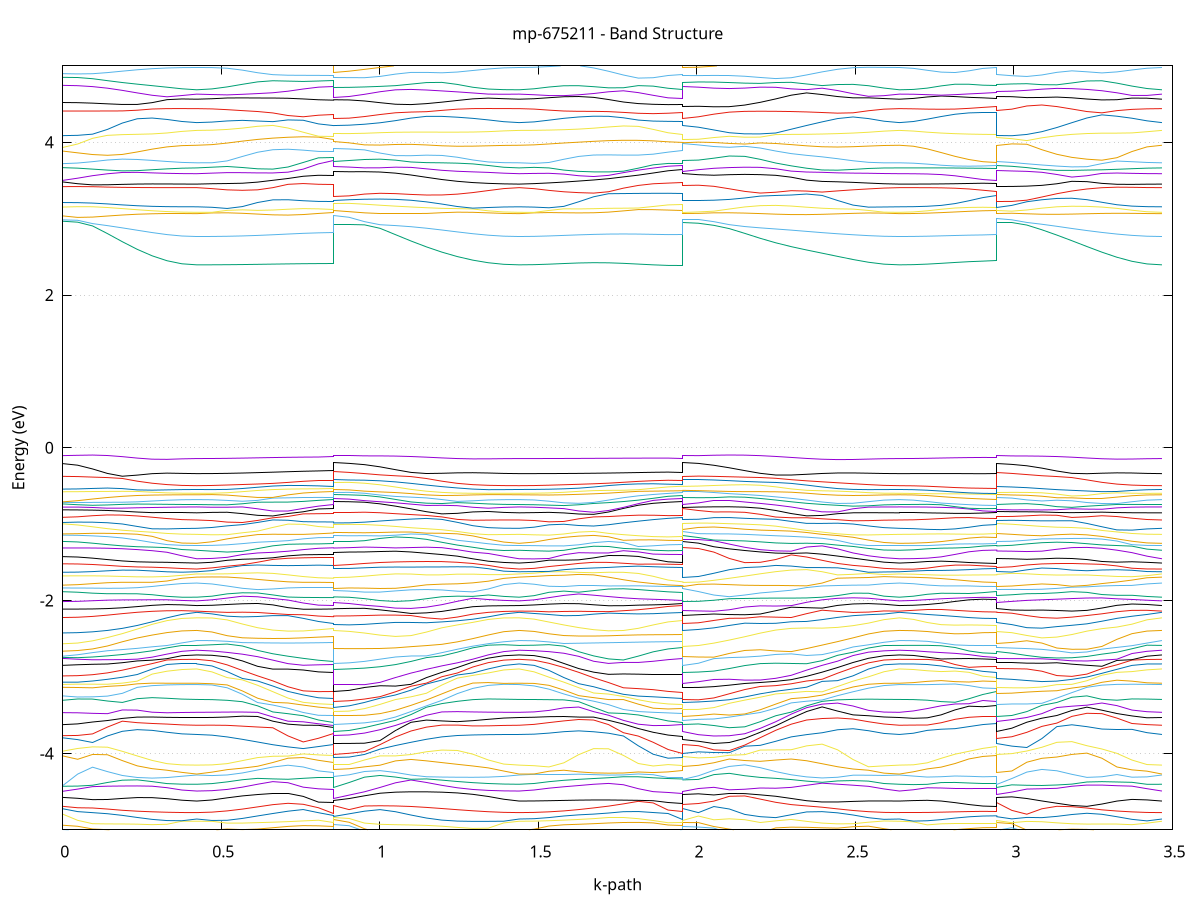 set title 'mp-675211 - Band Structure'
set xlabel 'k-path'
set ylabel 'Energy (eV)'
set grid y
set yrange [-5:5]
set terminal png size 800,600
set output 'mp-675211_bands_gnuplot.png'
plot '-' using 1:2 with lines notitle, '-' using 1:2 with lines notitle, '-' using 1:2 with lines notitle, '-' using 1:2 with lines notitle, '-' using 1:2 with lines notitle, '-' using 1:2 with lines notitle, '-' using 1:2 with lines notitle, '-' using 1:2 with lines notitle, '-' using 1:2 with lines notitle, '-' using 1:2 with lines notitle, '-' using 1:2 with lines notitle, '-' using 1:2 with lines notitle, '-' using 1:2 with lines notitle, '-' using 1:2 with lines notitle, '-' using 1:2 with lines notitle, '-' using 1:2 with lines notitle, '-' using 1:2 with lines notitle, '-' using 1:2 with lines notitle, '-' using 1:2 with lines notitle, '-' using 1:2 with lines notitle, '-' using 1:2 with lines notitle, '-' using 1:2 with lines notitle, '-' using 1:2 with lines notitle, '-' using 1:2 with lines notitle, '-' using 1:2 with lines notitle, '-' using 1:2 with lines notitle, '-' using 1:2 with lines notitle, '-' using 1:2 with lines notitle, '-' using 1:2 with lines notitle, '-' using 1:2 with lines notitle, '-' using 1:2 with lines notitle, '-' using 1:2 with lines notitle, '-' using 1:2 with lines notitle, '-' using 1:2 with lines notitle, '-' using 1:2 with lines notitle, '-' using 1:2 with lines notitle, '-' using 1:2 with lines notitle, '-' using 1:2 with lines notitle, '-' using 1:2 with lines notitle, '-' using 1:2 with lines notitle, '-' using 1:2 with lines notitle, '-' using 1:2 with lines notitle, '-' using 1:2 with lines notitle, '-' using 1:2 with lines notitle, '-' using 1:2 with lines notitle, '-' using 1:2 with lines notitle, '-' using 1:2 with lines notitle, '-' using 1:2 with lines notitle, '-' using 1:2 with lines notitle, '-' using 1:2 with lines notitle, '-' using 1:2 with lines notitle, '-' using 1:2 with lines notitle, '-' using 1:2 with lines notitle, '-' using 1:2 with lines notitle, '-' using 1:2 with lines notitle, '-' using 1:2 with lines notitle, '-' using 1:2 with lines notitle, '-' using 1:2 with lines notitle, '-' using 1:2 with lines notitle, '-' using 1:2 with lines notitle, '-' using 1:2 with lines notitle, '-' using 1:2 with lines notitle, '-' using 1:2 with lines notitle, '-' using 1:2 with lines notitle, '-' using 1:2 with lines notitle, '-' using 1:2 with lines notitle, '-' using 1:2 with lines notitle, '-' using 1:2 with lines notitle, '-' using 1:2 with lines notitle, '-' using 1:2 with lines notitle, '-' using 1:2 with lines notitle, '-' using 1:2 with lines notitle, '-' using 1:2 with lines notitle, '-' using 1:2 with lines notitle, '-' using 1:2 with lines notitle, '-' using 1:2 with lines notitle, '-' using 1:2 with lines notitle, '-' using 1:2 with lines notitle, '-' using 1:2 with lines notitle, '-' using 1:2 with lines notitle, '-' using 1:2 with lines notitle, '-' using 1:2 with lines notitle, '-' using 1:2 with lines notitle, '-' using 1:2 with lines notitle, '-' using 1:2 with lines notitle, '-' using 1:2 with lines notitle, '-' using 1:2 with lines notitle, '-' using 1:2 with lines notitle, '-' using 1:2 with lines notitle, '-' using 1:2 with lines notitle, '-' using 1:2 with lines notitle, '-' using 1:2 with lines notitle, '-' using 1:2 with lines notitle, '-' using 1:2 with lines notitle, '-' using 1:2 with lines notitle, '-' using 1:2 with lines notitle, '-' using 1:2 with lines notitle, '-' using 1:2 with lines notitle, '-' using 1:2 with lines notitle, '-' using 1:2 with lines notitle, '-' using 1:2 with lines notitle, '-' using 1:2 with lines notitle, '-' using 1:2 with lines notitle, '-' using 1:2 with lines notitle, '-' using 1:2 with lines notitle, '-' using 1:2 with lines notitle, '-' using 1:2 with lines notitle, '-' using 1:2 with lines notitle, '-' using 1:2 with lines notitle, '-' using 1:2 with lines notitle, '-' using 1:2 with lines notitle, '-' using 1:2 with lines notitle, '-' using 1:2 with lines notitle, '-' using 1:2 with lines notitle, '-' using 1:2 with lines notitle, '-' using 1:2 with lines notitle, '-' using 1:2 with lines notitle, '-' using 1:2 with lines notitle, '-' using 1:2 with lines notitle, '-' using 1:2 with lines notitle, '-' using 1:2 with lines notitle, '-' using 1:2 with lines notitle, '-' using 1:2 with lines notitle, '-' using 1:2 with lines notitle, '-' using 1:2 with lines notitle, '-' using 1:2 with lines notitle, '-' using 1:2 with lines notitle, '-' using 1:2 with lines notitle, '-' using 1:2 with lines notitle, '-' using 1:2 with lines notitle, '-' using 1:2 with lines notitle, '-' using 1:2 with lines notitle, '-' using 1:2 with lines notitle, '-' using 1:2 with lines notitle, '-' using 1:2 with lines notitle, '-' using 1:2 with lines notitle, '-' using 1:2 with lines notitle, '-' using 1:2 with lines notitle, '-' using 1:2 with lines notitle, '-' using 1:2 with lines notitle, '-' using 1:2 with lines notitle, '-' using 1:2 with lines notitle, '-' using 1:2 with lines notitle, '-' using 1:2 with lines notitle, '-' using 1:2 with lines notitle, '-' using 1:2 with lines notitle, '-' using 1:2 with lines notitle, '-' using 1:2 with lines notitle, '-' using 1:2 with lines notitle, '-' using 1:2 with lines notitle, '-' using 1:2 with lines notitle, '-' using 1:2 with lines notitle, '-' using 1:2 with lines notitle, '-' using 1:2 with lines notitle, '-' using 1:2 with lines notitle, '-' using 1:2 with lines notitle, '-' using 1:2 with lines notitle, '-' using 1:2 with lines notitle, '-' using 1:2 with lines notitle, '-' using 1:2 with lines notitle, '-' using 1:2 with lines notitle, '-' using 1:2 with lines notitle, '-' using 1:2 with lines notitle, '-' using 1:2 with lines notitle, '-' using 1:2 with lines notitle, '-' using 1:2 with lines notitle, '-' using 1:2 with lines notitle, '-' using 1:2 with lines notitle, '-' using 1:2 with lines notitle, '-' using 1:2 with lines notitle, '-' using 1:2 with lines notitle, '-' using 1:2 with lines notitle, '-' using 1:2 with lines notitle, '-' using 1:2 with lines notitle, '-' using 1:2 with lines notitle, '-' using 1:2 with lines notitle, '-' using 1:2 with lines notitle, '-' using 1:2 with lines notitle, '-' using 1:2 with lines notitle, '-' using 1:2 with lines notitle, '-' using 1:2 with lines notitle, '-' using 1:2 with lines notitle, '-' using 1:2 with lines notitle, '-' using 1:2 with lines notitle, '-' using 1:2 with lines notitle, '-' using 1:2 with lines notitle, '-' using 1:2 with lines notitle, '-' using 1:2 with lines notitle, '-' using 1:2 with lines notitle, '-' using 1:2 with lines notitle, '-' using 1:2 with lines notitle, '-' using 1:2 with lines notitle, '-' using 1:2 with lines notitle, '-' using 1:2 with lines notitle, '-' using 1:2 with lines notitle, '-' using 1:2 with lines notitle, '-' using 1:2 with lines notitle, '-' using 1:2 with lines notitle, '-' using 1:2 with lines notitle, '-' using 1:2 with lines notitle, '-' using 1:2 with lines notitle, '-' using 1:2 with lines notitle, '-' using 1:2 with lines notitle, '-' using 1:2 with lines notitle, '-' using 1:2 with lines notitle, '-' using 1:2 with lines notitle, '-' using 1:2 with lines notitle, '-' using 1:2 with lines notitle, '-' using 1:2 with lines notitle, '-' using 1:2 with lines notitle, '-' using 1:2 with lines notitle, '-' using 1:2 with lines notitle, '-' using 1:2 with lines notitle, '-' using 1:2 with lines notitle, '-' using 1:2 with lines notitle, '-' using 1:2 with lines notitle
0.000000 -40.414056
0.046949 -40.414056
0.093898 -40.414056
0.140847 -40.414056
0.187797 -40.414056
0.234746 -40.414056
0.281695 -40.414056
0.328644 -40.414156
0.375593 -40.414156
0.422542 -40.414156
0.422542 -40.414156
0.470508 -40.414156
0.518474 -40.414156
0.566440 -40.414156
0.614406 -40.414156
0.662372 -40.414156
0.710338 -40.414156
0.758304 -40.414156
0.806270 -40.414156
0.854236 -40.414156
0.854236 -40.414156
0.903009 -40.414156
0.951781 -40.414156
1.000554 -40.414156
1.049327 -40.414156
1.098099 -40.414156
1.146872 -40.414156
1.195644 -40.414156
1.244417 -40.414156
1.293189 -40.414156
1.341962 -40.414156
1.390734 -40.414156
1.439507 -40.414156
1.439507 -40.414156
1.486457 -40.414156
1.533407 -40.414156
1.580358 -40.414156
1.627308 -40.414156
1.674259 -40.414156
1.721209 -40.414156
1.768159 -40.414156
1.815110 -40.414156
1.862060 -40.414156
1.909011 -40.414156
1.955961 -40.414156
1.955961 -40.414156
2.004730 -40.414156
2.053500 -40.414156
2.102269 -40.414156
2.151039 -40.414156
2.199808 -40.414156
2.248577 -40.414156
2.297347 -40.414156
2.346116 -40.414156
2.394885 -40.414156
2.443655 -40.414156
2.492424 -40.414156
2.541194 -40.414156
2.589963 -40.414156
2.638732 -40.414156
2.638732 -40.414156
2.682608 -40.414156
2.726483 -40.414156
2.770358 -40.414156
2.814234 -40.414156
2.858109 -40.414056
2.901984 -40.414056
2.945860 -40.414056
2.945860 -40.414056
2.993221 -40.414056
3.040583 -40.414056
3.087945 -40.414056
3.135306 -40.414056
3.182668 -40.414056
3.230030 -40.414056
3.277391 -40.414056
3.324753 -40.414156
3.372115 -40.414156
3.419476 -40.414156
3.466838 -40.414156
e
0.000000 -40.401056
0.046949 -40.401056
0.093898 -40.401056
0.140847 -40.401056
0.187797 -40.401056
0.234746 -40.401056
0.281695 -40.401056
0.328644 -40.401056
0.375593 -40.401056
0.422542 -40.401056
0.422542 -40.401056
0.470508 -40.401056
0.518474 -40.401056
0.566440 -40.401056
0.614406 -40.401156
0.662372 -40.401156
0.710338 -40.401156
0.758304 -40.401156
0.806270 -40.401156
0.854236 -40.401156
0.854236 -40.401156
0.903009 -40.401156
0.951781 -40.401156
1.000554 -40.401156
1.049327 -40.401156
1.098099 -40.401156
1.146872 -40.401156
1.195644 -40.401156
1.244417 -40.401056
1.293189 -40.401056
1.341962 -40.401056
1.390734 -40.401056
1.439507 -40.401056
1.439507 -40.401056
1.486457 -40.401056
1.533407 -40.401056
1.580358 -40.401056
1.627308 -40.401156
1.674259 -40.401156
1.721209 -40.401156
1.768159 -40.401156
1.815110 -40.401156
1.862060 -40.401156
1.909011 -40.401156
1.955961 -40.401156
1.955961 -40.401156
2.004730 -40.401156
2.053500 -40.401156
2.102269 -40.401156
2.151039 -40.401156
2.199808 -40.401156
2.248577 -40.401156
2.297347 -40.401156
2.346116 -40.401156
2.394885 -40.401156
2.443655 -40.401056
2.492424 -40.401056
2.541194 -40.401056
2.589963 -40.401056
2.638732 -40.401056
2.638732 -40.401056
2.682608 -40.401056
2.726483 -40.401056
2.770358 -40.401056
2.814234 -40.401056
2.858109 -40.401056
2.901984 -40.401056
2.945860 -40.401056
2.945860 -40.401056
2.993221 -40.401056
3.040583 -40.401056
3.087945 -40.401056
3.135306 -40.401056
3.182668 -40.401056
3.230030 -40.401056
3.277391 -40.401056
3.324753 -40.401056
3.372115 -40.401056
3.419476 -40.401056
3.466838 -40.401056
e
0.000000 -40.235756
0.046949 -40.235856
0.093898 -40.235956
0.140847 -40.236056
0.187797 -40.236256
0.234746 -40.236456
0.281695 -40.236556
0.328644 -40.236756
0.375593 -40.236856
0.422542 -40.236856
0.422542 -40.236856
0.470508 -40.236856
0.518474 -40.236756
0.566440 -40.236656
0.614406 -40.236556
0.662372 -40.236456
0.710338 -40.236356
0.758304 -40.236256
0.806270 -40.236256
0.854236 -40.236256
0.854236 -40.236356
0.903009 -40.236356
0.951781 -40.236356
1.000554 -40.236456
1.049327 -40.236456
1.098099 -40.236556
1.146872 -40.236656
1.195644 -40.236656
1.244417 -40.236756
1.293189 -40.236756
1.341962 -40.236856
1.390734 -40.236856
1.439507 -40.236856
1.439507 -40.236856
1.486457 -40.236756
1.533407 -40.236656
1.580358 -40.236456
1.627308 -40.236356
1.674259 -40.236256
1.721209 -40.236256
1.768159 -40.236356
1.815110 -40.236456
1.862060 -40.236656
1.909011 -40.236756
1.955961 -40.236856
1.955961 -40.235756
2.004730 -40.235856
2.053500 -40.236056
2.102269 -40.236256
2.151039 -40.236456
2.199808 -40.236456
2.248577 -40.236456
2.297347 -40.236356
2.346116 -40.236156
2.394885 -40.236156
2.443655 -40.236156
2.492424 -40.236356
2.541194 -40.236556
2.589963 -40.236756
2.638732 -40.236856
2.638732 -40.236856
2.682608 -40.236856
2.726483 -40.236756
2.770358 -40.236656
2.814234 -40.236456
2.858109 -40.236356
2.901984 -40.236256
2.945860 -40.236256
2.945860 -40.236356
2.993221 -40.236356
3.040583 -40.236256
3.087945 -40.236156
3.135306 -40.236056
3.182668 -40.235956
3.230030 -40.236056
3.277391 -40.236256
3.324753 -40.236456
3.372115 -40.236656
3.419476 -40.236756
3.466838 -40.236856
e
0.000000 -40.221956
0.046949 -40.221956
0.093898 -40.221856
0.140847 -40.221756
0.187797 -40.221656
0.234746 -40.221456
0.281695 -40.221356
0.328644 -40.221256
0.375593 -40.221156
0.422542 -40.221156
0.422542 -40.221156
0.470508 -40.221156
0.518474 -40.221256
0.566440 -40.221256
0.614406 -40.221356
0.662372 -40.221456
0.710338 -40.221556
0.758304 -40.221656
0.806270 -40.221756
0.854236 -40.221756
0.854236 -40.221256
0.903009 -40.221256
0.951781 -40.221256
1.000554 -40.221256
1.049327 -40.221256
1.098099 -40.221156
1.146872 -40.221156
1.195644 -40.221156
1.244417 -40.221156
1.293189 -40.221156
1.341962 -40.221156
1.390734 -40.221156
1.439507 -40.221156
1.439507 -40.221156
1.486457 -40.221156
1.533407 -40.221356
1.580358 -40.221556
1.627308 -40.221656
1.674259 -40.221756
1.721209 -40.221756
1.768159 -40.221656
1.815110 -40.221456
1.862060 -40.221256
1.909011 -40.221156
1.955961 -40.221056
1.955961 -40.221956
2.004730 -40.221856
2.053500 -40.221656
2.102269 -40.221456
2.151039 -40.221256
2.199808 -40.221256
2.248577 -40.221356
2.297347 -40.221556
2.346116 -40.221756
2.394885 -40.221856
2.443655 -40.221756
2.492424 -40.221656
2.541194 -40.221456
2.589963 -40.221256
2.638732 -40.221156
2.638732 -40.221156
2.682608 -40.221156
2.726483 -40.221256
2.770358 -40.221456
2.814234 -40.221556
2.858109 -40.221656
2.901984 -40.221756
2.945860 -40.221856
2.945860 -40.221356
2.993221 -40.221356
3.040583 -40.221456
3.087945 -40.221656
3.135306 -40.221856
3.182668 -40.221856
3.230030 -40.221856
3.277391 -40.221756
3.324753 -40.221556
3.372115 -40.221356
3.419476 -40.221256
3.466838 -40.221156
e
0.000000 -40.191456
0.046949 -40.191556
0.093898 -40.191756
0.140847 -40.192056
0.187797 -40.192356
0.234746 -40.192656
0.281695 -40.192856
0.328644 -40.193056
0.375593 -40.193156
0.422542 -40.193256
0.422542 -40.193256
0.470508 -40.193156
0.518474 -40.192956
0.566440 -40.192656
0.614406 -40.192256
0.662372 -40.191956
0.710338 -40.191556
0.758304 -40.191256
0.806270 -40.191056
0.854236 -40.191056
0.854236 -40.189356
0.903009 -40.189456
0.951781 -40.189656
1.000554 -40.190056
1.049327 -40.190456
1.098099 -40.190956
1.146872 -40.191456
1.195644 -40.191956
1.244417 -40.192356
1.293189 -40.192756
1.341962 -40.192956
1.390734 -40.193156
1.439507 -40.193256
1.439507 -40.193256
1.486457 -40.193156
1.533407 -40.193056
1.580358 -40.192856
1.627308 -40.192556
1.674259 -40.192256
1.721209 -40.191956
1.768159 -40.191656
1.815110 -40.191356
1.862060 -40.191156
1.909011 -40.191056
1.955961 -40.191056
1.955961 -40.189256
2.004730 -40.189356
2.053500 -40.189556
2.102269 -40.189856
2.151039 -40.190156
2.199808 -40.190556
2.248577 -40.190956
2.297347 -40.191456
2.346116 -40.191856
2.394885 -40.192156
2.443655 -40.192556
2.492424 -40.192856
2.541194 -40.193056
2.589963 -40.193156
2.638732 -40.193256
2.638732 -40.193256
2.682608 -40.193256
2.726483 -40.193156
2.770358 -40.193156
2.814234 -40.193156
2.858109 -40.193156
2.901984 -40.193156
2.945860 -40.193156
2.945860 -40.191456
2.993221 -40.191556
3.040583 -40.191656
3.087945 -40.191856
3.135306 -40.192156
3.182668 -40.192356
3.230030 -40.192656
3.277391 -40.192856
3.324753 -40.192956
3.372115 -40.193156
3.419476 -40.193156
3.466838 -40.193256
e
0.000000 -40.188156
0.046949 -40.188056
0.093898 -40.187756
0.140847 -40.187356
0.187797 -40.186856
0.234746 -40.186456
0.281695 -40.186056
0.328644 -40.185756
0.375593 -40.185556
0.422542 -40.185456
0.422542 -40.185456
0.470508 -40.185456
0.518474 -40.185256
0.566440 -40.184956
0.614406 -40.184656
0.662372 -40.184256
0.710338 -40.183956
0.758304 -40.183656
0.806270 -40.183456
0.854236 -40.183456
0.854236 -40.185656
0.903009 -40.185656
0.951781 -40.185556
1.000554 -40.185556
1.049327 -40.185456
1.098099 -40.185456
1.146872 -40.185456
1.195644 -40.185456
1.244417 -40.185456
1.293189 -40.185456
1.341962 -40.185456
1.390734 -40.185456
1.439507 -40.185456
1.439507 -40.185456
1.486457 -40.185456
1.533407 -40.185356
1.580358 -40.185256
1.627308 -40.185056
1.674259 -40.184756
1.721209 -40.184456
1.768159 -40.184056
1.815110 -40.183756
1.862060 -40.183456
1.909011 -40.183256
1.955961 -40.183156
1.955961 -40.185856
2.004730 -40.185856
2.053500 -40.185756
2.102269 -40.185656
2.151039 -40.185556
2.199808 -40.185456
2.248577 -40.185456
2.297347 -40.185556
2.346116 -40.185656
2.394885 -40.185656
2.443655 -40.185656
2.492424 -40.185656
2.541194 -40.185556
2.589963 -40.185556
2.638732 -40.185456
2.638732 -40.185456
2.682608 -40.185456
2.726483 -40.185556
2.770358 -40.185556
2.814234 -40.185656
2.858109 -40.185756
2.901984 -40.185756
2.945860 -40.185756
2.945860 -40.187956
2.993221 -40.187956
3.040583 -40.187756
3.087945 -40.187556
3.135306 -40.187256
3.182668 -40.186956
3.230030 -40.186656
3.277391 -40.186256
3.324753 -40.185956
3.372115 -40.185756
3.419476 -40.185556
3.466838 -40.185456
e
0.000000 -40.160156
0.046949 -40.160156
0.093898 -40.160256
0.140847 -40.160356
0.187797 -40.160456
0.234746 -40.160656
0.281695 -40.160856
0.328644 -40.160956
0.375593 -40.161056
0.422542 -40.161056
0.422542 -40.161056
0.470508 -40.161056
0.518474 -40.161056
0.566440 -40.160956
0.614406 -40.160856
0.662372 -40.160756
0.710338 -40.160656
0.758304 -40.160656
0.806270 -40.160556
0.854236 -40.160556
0.854236 -40.160056
0.903009 -40.160056
0.951781 -40.160156
1.000554 -40.160256
1.049327 -40.160356
1.098099 -40.160456
1.146872 -40.160556
1.195644 -40.160756
1.244417 -40.160856
1.293189 -40.160956
1.341962 -40.161056
1.390734 -40.161056
1.439507 -40.161056
1.439507 -40.161056
1.486457 -40.161056
1.533407 -40.160956
1.580358 -40.160856
1.627308 -40.160756
1.674259 -40.160756
1.721209 -40.160656
1.768159 -40.160656
1.815110 -40.160656
1.862060 -40.160756
1.909011 -40.160756
1.955961 -40.160756
1.955961 -40.159756
2.004730 -40.159856
2.053500 -40.159956
2.102269 -40.160056
2.151039 -40.160256
2.199808 -40.160356
2.248577 -40.160456
2.297347 -40.160456
2.346116 -40.160456
2.394885 -40.160556
2.443655 -40.160656
2.492424 -40.160756
2.541194 -40.160956
2.589963 -40.161056
2.638732 -40.161056
2.638732 -40.161056
2.682608 -40.161056
2.726483 -40.161056
2.770358 -40.160956
2.814234 -40.160956
2.858109 -40.160856
2.901984 -40.160856
2.945860 -40.160856
2.945860 -40.160356
2.993221 -40.160356
3.040583 -40.160356
3.087945 -40.160356
3.135306 -40.160356
3.182668 -40.160456
3.230030 -40.160456
3.277391 -40.160656
3.324753 -40.160756
3.372115 -40.160956
3.419476 -40.161056
3.466838 -40.161056
e
0.000000 -40.115556
0.046949 -40.115656
0.093898 -40.116156
0.140847 -40.116856
0.187797 -40.117756
0.234746 -40.118656
0.281695 -40.119556
0.328644 -40.120256
0.375593 -40.120656
0.422542 -40.120856
0.422542 -40.120856
0.470508 -40.120856
0.518474 -40.120856
0.566440 -40.120856
0.614406 -40.120856
0.662372 -40.120856
0.710338 -40.120856
0.758304 -40.120856
0.806270 -40.120856
0.854236 -40.120856
0.854236 -40.115556
0.903009 -40.115656
0.951781 -40.115856
1.000554 -40.116356
1.049327 -40.116856
1.098099 -40.117556
1.146872 -40.118256
1.195644 -40.118856
1.244417 -40.119556
1.293189 -40.120056
1.341962 -40.120456
1.390734 -40.120756
1.439507 -40.120856
1.439507 -40.120856
1.486457 -40.120856
1.533407 -40.120856
1.580358 -40.120856
1.627308 -40.120856
1.674259 -40.120856
1.721209 -40.120856
1.768159 -40.120856
1.815110 -40.120856
1.862060 -40.120856
1.909011 -40.120856
1.955961 -40.120856
1.955961 -40.115556
2.004730 -40.115556
2.053500 -40.115756
2.102269 -40.116156
2.151039 -40.116556
2.199808 -40.117056
2.248577 -40.117656
2.297347 -40.118156
2.346116 -40.118756
2.394885 -40.119356
2.443655 -40.119856
2.492424 -40.120256
2.541194 -40.120556
2.589963 -40.120756
2.638732 -40.120856
2.638732 -40.120856
2.682608 -40.120856
2.726483 -40.120856
2.770358 -40.120856
2.814234 -40.120856
2.858109 -40.120856
2.901984 -40.120856
2.945860 -40.120856
2.945860 -40.115556
2.993221 -40.115656
3.040583 -40.115956
3.087945 -40.116456
3.135306 -40.117056
3.182668 -40.117856
3.230030 -40.118556
3.277391 -40.119356
3.324753 -40.119956
3.372115 -40.120456
3.419476 -40.120756
3.466838 -40.120856
e
0.000000 -40.080556
0.046949 -40.080556
0.093898 -40.080556
0.140847 -40.080556
0.187797 -40.080556
0.234746 -40.080556
0.281695 -40.080556
0.328644 -40.080556
0.375593 -40.080556
0.422542 -40.080556
0.422542 -40.080556
0.470508 -40.080556
0.518474 -40.080456
0.566440 -40.080456
0.614406 -40.080456
0.662372 -40.080456
0.710338 -40.080456
0.758304 -40.080456
0.806270 -40.080456
0.854236 -40.080456
0.854236 -40.080456
0.903009 -40.080456
0.951781 -40.080456
1.000554 -40.080456
1.049327 -40.080456
1.098099 -40.080456
1.146872 -40.080456
1.195644 -40.080456
1.244417 -40.080456
1.293189 -40.080556
1.341962 -40.080556
1.390734 -40.080556
1.439507 -40.080556
1.439507 -40.080556
1.486457 -40.080556
1.533407 -40.080456
1.580358 -40.080456
1.627308 -40.080456
1.674259 -40.080456
1.721209 -40.080456
1.768159 -40.080456
1.815110 -40.080456
1.862060 -40.080456
1.909011 -40.080456
1.955961 -40.080456
1.955961 -40.080556
2.004730 -40.080556
2.053500 -40.080456
2.102269 -40.080456
2.151039 -40.080456
2.199808 -40.080456
2.248577 -40.080456
2.297347 -40.080456
2.346116 -40.080456
2.394885 -40.080456
2.443655 -40.080456
2.492424 -40.080456
2.541194 -40.080556
2.589963 -40.080556
2.638732 -40.080556
2.638732 -40.080556
2.682608 -40.080556
2.726483 -40.080556
2.770358 -40.080456
2.814234 -40.080456
2.858109 -40.080456
2.901984 -40.080456
2.945860 -40.080456
2.945860 -40.080556
2.993221 -40.080556
3.040583 -40.080556
3.087945 -40.080556
3.135306 -40.080556
3.182668 -40.080556
3.230030 -40.080556
3.277391 -40.080556
3.324753 -40.080556
3.372115 -40.080556
3.419476 -40.080556
3.466838 -40.080556
e
0.000000 -40.032456
0.046949 -40.032556
0.093898 -40.032856
0.140847 -40.033256
0.187797 -40.033756
0.234746 -40.034256
0.281695 -40.034756
0.328644 -40.035056
0.375593 -40.035356
0.422542 -40.035356
0.422542 -40.035356
0.470508 -40.035356
0.518474 -40.035356
0.566440 -40.035356
0.614406 -40.035456
0.662372 -40.035456
0.710338 -40.035456
0.758304 -40.035456
0.806270 -40.035456
0.854236 -40.035456
0.854236 -40.032556
0.903009 -40.032556
0.951781 -40.032756
1.000554 -40.033056
1.049327 -40.033356
1.098099 -40.033656
1.146872 -40.034056
1.195644 -40.034456
1.244417 -40.034756
1.293189 -40.035056
1.341962 -40.035256
1.390734 -40.035356
1.439507 -40.035356
1.439507 -40.035356
1.486457 -40.035356
1.533407 -40.035356
1.580358 -40.035356
1.627308 -40.035356
1.674259 -40.035456
1.721209 -40.035456
1.768159 -40.035456
1.815110 -40.035456
1.862060 -40.035456
1.909011 -40.035456
1.955961 -40.035456
1.955961 -40.032556
2.004730 -40.032556
2.053500 -40.032656
2.102269 -40.032856
2.151039 -40.033156
2.199808 -40.033456
2.248577 -40.033756
2.297347 -40.034056
2.346116 -40.034356
2.394885 -40.034656
2.443655 -40.034956
2.492424 -40.035156
2.541194 -40.035256
2.589963 -40.035356
2.638732 -40.035356
2.638732 -40.035356
2.682608 -40.035356
2.726483 -40.035356
2.770358 -40.035356
2.814234 -40.035356
2.858109 -40.035356
2.901984 -40.035356
2.945860 -40.035356
2.945860 -40.032456
2.993221 -40.032556
3.040583 -40.032756
3.087945 -40.033056
3.135306 -40.033456
3.182668 -40.033856
3.230030 -40.034256
3.277391 -40.034656
3.324753 -40.034956
3.372115 -40.035156
3.419476 -40.035356
3.466838 -40.035356
e
0.000000 -39.953156
0.046949 -39.952856
0.093898 -39.952156
0.140847 -39.950956
0.187797 -39.949556
0.234746 -39.948056
0.281695 -39.946756
0.328644 -39.945656
0.375593 -39.944956
0.422542 -39.944656
0.422542 -39.944656
0.470508 -39.944656
0.518474 -39.944656
0.566440 -39.944656
0.614406 -39.944656
0.662372 -39.944656
0.710338 -39.944656
0.758304 -39.944656
0.806270 -39.944656
0.854236 -39.944656
0.854236 -39.953156
0.903009 -39.953056
0.951781 -39.952556
1.000554 -39.951856
1.049327 -39.950956
1.098099 -39.949856
1.146872 -39.948756
1.195644 -39.947656
1.244417 -39.946756
1.293189 -39.945856
1.341962 -39.945256
1.390734 -39.944856
1.439507 -39.944656
1.439507 -39.944656
1.486457 -39.944656
1.533407 -39.944656
1.580358 -39.944656
1.627308 -39.944656
1.674259 -39.944656
1.721209 -39.944656
1.768159 -39.944656
1.815110 -39.944656
1.862060 -39.944656
1.909011 -39.944656
1.955961 -39.944656
1.955961 -39.953156
2.004730 -39.953056
2.053500 -39.952756
2.102269 -39.952156
2.151039 -39.951456
2.199808 -39.950656
2.248577 -39.949756
2.297347 -39.948756
2.346116 -39.947856
2.394885 -39.946956
2.443655 -39.946256
2.492424 -39.945556
2.541194 -39.945056
2.589963 -39.944756
2.638732 -39.944656
2.638732 -39.944656
2.682608 -39.944656
2.726483 -39.944656
2.770358 -39.944656
2.814234 -39.944656
2.858109 -39.944656
2.901984 -39.944656
2.945860 -39.944656
2.945860 -39.953156
2.993221 -39.952956
3.040583 -39.952456
3.087945 -39.951656
3.135306 -39.950556
3.182668 -39.949356
3.230030 -39.948156
3.277391 -39.947056
3.324753 -39.946056
3.372115 -39.945356
3.419476 -39.944856
3.466838 -39.944656
e
0.000000 -39.731156
0.046949 -39.731156
0.093898 -39.731156
0.140847 -39.731156
0.187797 -39.731056
0.234746 -39.731056
0.281695 -39.730956
0.328644 -39.730956
0.375593 -39.730956
0.422542 -39.730956
0.422542 -39.730956
0.470508 -39.730956
0.518474 -39.730956
0.566440 -39.730956
0.614406 -39.730956
0.662372 -39.730956
0.710338 -39.730956
0.758304 -39.730956
0.806270 -39.730956
0.854236 -39.730956
0.854236 -39.731256
0.903009 -39.731256
0.951781 -39.731256
1.000554 -39.731156
1.049327 -39.731156
1.098099 -39.731156
1.146872 -39.731056
1.195644 -39.731056
1.244417 -39.730956
1.293189 -39.730956
1.341962 -39.730956
1.390734 -39.730956
1.439507 -39.730956
1.439507 -39.730956
1.486457 -39.730956
1.533407 -39.730956
1.580358 -39.730956
1.627308 -39.730956
1.674259 -39.730956
1.721209 -39.730956
1.768159 -39.730956
1.815110 -39.730956
1.862060 -39.730956
1.909011 -39.730956
1.955961 -39.730956
1.955961 -39.731256
2.004730 -39.731256
2.053500 -39.731256
2.102269 -39.731156
2.151039 -39.731156
2.199808 -39.731156
2.248577 -39.731156
2.297347 -39.731056
2.346116 -39.731056
2.394885 -39.731056
2.443655 -39.730956
2.492424 -39.730956
2.541194 -39.730956
2.589963 -39.730956
2.638732 -39.730956
2.638732 -39.730956
2.682608 -39.730956
2.726483 -39.730956
2.770358 -39.730956
2.814234 -39.730956
2.858109 -39.730956
2.901984 -39.730956
2.945860 -39.730956
2.945860 -39.731156
2.993221 -39.731156
3.040583 -39.731156
3.087945 -39.731156
3.135306 -39.731156
3.182668 -39.731056
3.230030 -39.731056
3.277391 -39.730956
3.324753 -39.730956
3.372115 -39.730956
3.419476 -39.730956
3.466838 -39.730956
e
0.000000 -39.673456
0.046949 -39.673456
0.093898 -39.673456
0.140847 -39.673456
0.187797 -39.673456
0.234746 -39.673456
0.281695 -39.673456
0.328644 -39.673456
0.375593 -39.673456
0.422542 -39.673456
0.422542 -39.673456
0.470508 -39.673456
0.518474 -39.673456
0.566440 -39.673456
0.614406 -39.673456
0.662372 -39.673456
0.710338 -39.673456
0.758304 -39.673456
0.806270 -39.673456
0.854236 -39.673456
0.854236 -39.673456
0.903009 -39.673456
0.951781 -39.673456
1.000554 -39.673456
1.049327 -39.673456
1.098099 -39.673456
1.146872 -39.673456
1.195644 -39.673456
1.244417 -39.673456
1.293189 -39.673456
1.341962 -39.673456
1.390734 -39.673456
1.439507 -39.673456
1.439507 -39.673456
1.486457 -39.673456
1.533407 -39.673456
1.580358 -39.673456
1.627308 -39.673456
1.674259 -39.673456
1.721209 -39.673456
1.768159 -39.673456
1.815110 -39.673456
1.862060 -39.673456
1.909011 -39.673456
1.955961 -39.673456
1.955961 -39.673456
2.004730 -39.673456
2.053500 -39.673456
2.102269 -39.673456
2.151039 -39.673456
2.199808 -39.673456
2.248577 -39.673456
2.297347 -39.673456
2.346116 -39.673456
2.394885 -39.673456
2.443655 -39.673456
2.492424 -39.673456
2.541194 -39.673456
2.589963 -39.673456
2.638732 -39.673456
2.638732 -39.673456
2.682608 -39.673456
2.726483 -39.673456
2.770358 -39.673456
2.814234 -39.673456
2.858109 -39.673456
2.901984 -39.673456
2.945860 -39.673456
2.945860 -39.673456
2.993221 -39.673456
3.040583 -39.673456
3.087945 -39.673456
3.135306 -39.673456
3.182668 -39.673456
3.230030 -39.673456
3.277391 -39.673456
3.324753 -39.673456
3.372115 -39.673456
3.419476 -39.673456
3.466838 -39.673456
e
0.000000 -39.634756
0.046949 -39.634756
0.093898 -39.634756
0.140847 -39.634756
0.187797 -39.634756
0.234746 -39.634756
0.281695 -39.634756
0.328644 -39.634756
0.375593 -39.634756
0.422542 -39.634756
0.422542 -39.634756
0.470508 -39.634756
0.518474 -39.634956
0.566440 -39.635256
0.614406 -39.635556
0.662372 -39.635956
0.710338 -39.636256
0.758304 -39.636556
0.806270 -39.636756
0.854236 -39.636756
0.854236 -39.636756
0.903009 -39.636756
0.951781 -39.636656
1.000554 -39.636456
1.049327 -39.636256
1.098099 -39.636056
1.146872 -39.635756
1.195644 -39.635456
1.244417 -39.635256
1.293189 -39.635056
1.341962 -39.634856
1.390734 -39.634756
1.439507 -39.634756
1.439507 -39.634756
1.486457 -39.634756
1.533407 -39.634856
1.580358 -39.635056
1.627308 -39.635356
1.674259 -39.635556
1.721209 -39.635856
1.768159 -39.636156
1.815110 -39.636356
1.862060 -39.636556
1.909011 -39.636756
1.955961 -39.636756
1.955961 -39.636756
2.004730 -39.636756
2.053500 -39.636656
2.102269 -39.636556
2.151039 -39.636356
2.199808 -39.636156
2.248577 -39.635956
2.297347 -39.635756
2.346116 -39.635556
2.394885 -39.635256
2.443655 -39.635156
2.492424 -39.634956
2.541194 -39.634856
2.589963 -39.634756
2.638732 -39.634756
2.638732 -39.634756
2.682608 -39.634756
2.726483 -39.634756
2.770358 -39.634756
2.814234 -39.634756
2.858109 -39.634756
2.901984 -39.634756
2.945860 -39.634756
2.945860 -39.634756
2.993221 -39.634756
3.040583 -39.634756
3.087945 -39.634756
3.135306 -39.634756
3.182668 -39.634756
3.230030 -39.634756
3.277391 -39.634756
3.324753 -39.634756
3.372115 -39.634756
3.419476 -39.634756
3.466838 -39.634756
e
0.000000 -39.614456
0.046949 -39.614456
0.093898 -39.614456
0.140847 -39.614456
0.187797 -39.614456
0.234746 -39.614456
0.281695 -39.614456
0.328644 -39.614456
0.375593 -39.614456
0.422542 -39.614456
0.422542 -39.614456
0.470508 -39.614456
0.518474 -39.614656
0.566440 -39.614856
0.614406 -39.615256
0.662372 -39.615556
0.710338 -39.615856
0.758304 -39.616156
0.806270 -39.616256
0.854236 -39.616356
0.854236 -39.616356
0.903009 -39.616256
0.951781 -39.616256
1.000554 -39.616056
1.049327 -39.615856
1.098099 -39.615656
1.146872 -39.615356
1.195644 -39.615156
1.244417 -39.614956
1.293189 -39.614756
1.341962 -39.614556
1.390734 -39.614456
1.439507 -39.614456
1.439507 -39.614456
1.486457 -39.614456
1.533407 -39.614556
1.580358 -39.614756
1.627308 -39.614956
1.674259 -39.615256
1.721209 -39.615556
1.768159 -39.615756
1.815110 -39.615956
1.862060 -39.616156
1.909011 -39.616256
1.955961 -39.616356
1.955961 -39.616356
2.004730 -39.616356
2.053500 -39.616256
2.102269 -39.616156
2.151039 -39.615956
2.199808 -39.615856
2.248577 -39.615556
2.297347 -39.615356
2.346116 -39.615156
2.394885 -39.614956
2.443655 -39.614756
2.492424 -39.614656
2.541194 -39.614556
2.589963 -39.614456
2.638732 -39.614456
2.638732 -39.614456
2.682608 -39.614456
2.726483 -39.614456
2.770358 -39.614456
2.814234 -39.614456
2.858109 -39.614456
2.901984 -39.614456
2.945860 -39.614456
2.945860 -39.614456
2.993221 -39.614456
3.040583 -39.614456
3.087945 -39.614456
3.135306 -39.614456
3.182668 -39.614456
3.230030 -39.614456
3.277391 -39.614456
3.324753 -39.614456
3.372115 -39.614456
3.419476 -39.614456
3.466838 -39.614456
e
0.000000 -39.609756
0.046949 -39.609756
0.093898 -39.609756
0.140847 -39.609756
0.187797 -39.609756
0.234746 -39.609756
0.281695 -39.609756
0.328644 -39.609756
0.375593 -39.609756
0.422542 -39.609756
0.422542 -39.609756
0.470508 -39.609756
0.518474 -39.609756
0.566440 -39.609756
0.614406 -39.609756
0.662372 -39.609756
0.710338 -39.609756
0.758304 -39.609756
0.806270 -39.609756
0.854236 -39.609756
0.854236 -39.609756
0.903009 -39.609756
0.951781 -39.609756
1.000554 -39.609756
1.049327 -39.609756
1.098099 -39.609756
1.146872 -39.609756
1.195644 -39.609756
1.244417 -39.609756
1.293189 -39.609756
1.341962 -39.609756
1.390734 -39.609756
1.439507 -39.609756
1.439507 -39.609756
1.486457 -39.609756
1.533407 -39.609756
1.580358 -39.609756
1.627308 -39.609756
1.674259 -39.609756
1.721209 -39.609756
1.768159 -39.609756
1.815110 -39.609756
1.862060 -39.609756
1.909011 -39.609756
1.955961 -39.609756
1.955961 -39.609756
2.004730 -39.609756
2.053500 -39.609756
2.102269 -39.609756
2.151039 -39.609756
2.199808 -39.609756
2.248577 -39.609756
2.297347 -39.609756
2.346116 -39.609756
2.394885 -39.609756
2.443655 -39.609756
2.492424 -39.609756
2.541194 -39.609756
2.589963 -39.609756
2.638732 -39.609756
2.638732 -39.609756
2.682608 -39.609756
2.726483 -39.609756
2.770358 -39.609756
2.814234 -39.609756
2.858109 -39.609756
2.901984 -39.609756
2.945860 -39.609756
2.945860 -39.609756
2.993221 -39.609756
3.040583 -39.609756
3.087945 -39.609756
3.135306 -39.609756
3.182668 -39.609756
3.230030 -39.609756
3.277391 -39.609756
3.324753 -39.609756
3.372115 -39.609756
3.419476 -39.609756
3.466838 -39.609756
e
0.000000 -39.578456
0.046949 -39.578456
0.093898 -39.578456
0.140847 -39.578356
0.187797 -39.578256
0.234746 -39.578056
0.281695 -39.577956
0.328644 -39.577856
0.375593 -39.577856
0.422542 -39.577856
0.422542 -39.577856
0.470508 -39.577856
0.518474 -39.577956
0.566440 -39.578256
0.614406 -39.578456
0.662372 -39.578756
0.710338 -39.579056
0.758304 -39.579256
0.806270 -39.579356
0.854236 -39.579356
0.854236 -39.578656
0.903009 -39.578656
0.951781 -39.578756
1.000554 -39.578856
1.049327 -39.578956
1.098099 -39.579056
1.146872 -39.578956
1.195644 -39.578756
1.244417 -39.578556
1.293189 -39.578256
1.341962 -39.578056
1.390734 -39.577856
1.439507 -39.577856
1.439507 -39.577856
1.486457 -39.577856
1.533407 -39.577856
1.580358 -39.577956
1.627308 -39.578056
1.674259 -39.578156
1.721209 -39.578256
1.768159 -39.578356
1.815110 -39.578456
1.862060 -39.578556
1.909011 -39.578656
1.955961 -39.578656
1.955961 -39.579356
2.004730 -39.579356
2.053500 -39.579256
2.102269 -39.579156
2.151039 -39.579056
2.199808 -39.578956
2.248577 -39.578756
2.297347 -39.578556
2.346116 -39.578356
2.394885 -39.578256
2.443655 -39.578056
2.492424 -39.577956
2.541194 -39.577856
2.589963 -39.577856
2.638732 -39.577856
2.638732 -39.577856
2.682608 -39.577856
2.726483 -39.577956
2.770358 -39.578056
2.814234 -39.578256
2.858109 -39.578356
2.901984 -39.578456
2.945860 -39.578556
2.945860 -39.577856
2.993221 -39.577856
3.040583 -39.578056
3.087945 -39.578256
3.135306 -39.578356
3.182668 -39.578456
3.230030 -39.578456
3.277391 -39.578356
3.324753 -39.578256
3.372115 -39.578056
3.419476 -39.577856
3.466838 -39.577856
e
0.000000 -39.549356
0.046949 -39.549456
0.093898 -39.549556
0.140847 -39.549656
0.187797 -39.549856
0.234746 -39.550156
0.281695 -39.550356
0.328644 -39.550456
0.375593 -39.550556
0.422542 -39.550656
0.422542 -39.550656
0.470508 -39.550656
0.518474 -39.550556
0.566440 -39.550456
0.614406 -39.550356
0.662372 -39.550256
0.710338 -39.550156
0.758304 -39.550156
0.806270 -39.550056
0.854236 -39.550056
0.854236 -39.551356
0.903009 -39.551256
0.951781 -39.550956
1.000554 -39.550556
1.049327 -39.550156
1.098099 -39.549856
1.146872 -39.549756
1.195644 -39.549756
1.244417 -39.549856
1.293189 -39.550056
1.341962 -39.550356
1.390734 -39.550556
1.439507 -39.550656
1.439507 -39.550656
1.486457 -39.550656
1.533407 -39.550656
1.580358 -39.550756
1.627308 -39.550856
1.674259 -39.550956
1.721209 -39.551056
1.768159 -39.551156
1.815110 -39.551256
1.862060 -39.551256
1.909011 -39.551356
1.955961 -39.551356
1.955961 -39.550056
2.004730 -39.550056
2.053500 -39.550156
2.102269 -39.550156
2.151039 -39.550156
2.199808 -39.550256
2.248577 -39.550356
2.297347 -39.550356
2.346116 -39.550456
2.394885 -39.550456
2.443655 -39.550556
2.492424 -39.550556
2.541194 -39.550556
2.589963 -39.550656
2.638732 -39.550656
2.638732 -39.550656
2.682608 -39.550556
2.726483 -39.550356
2.770358 -39.550156
2.814234 -39.549856
2.858109 -39.549556
2.901984 -39.549456
2.945860 -39.549356
2.945860 -39.550556
2.993221 -39.550456
3.040583 -39.550256
3.087945 -39.549856
3.135306 -39.549556
3.182668 -39.549356
3.230030 -39.549356
3.277391 -39.549556
3.324753 -39.549956
3.372115 -39.550256
3.419476 -39.550556
3.466838 -39.550656
e
0.000000 -39.511356
0.046949 -39.511256
0.093898 -39.511256
0.140847 -39.511156
0.187797 -39.511056
0.234746 -39.511056
0.281695 -39.510956
0.328644 -39.510856
0.375593 -39.510856
0.422542 -39.510756
0.422542 -39.510756
0.470508 -39.510856
0.518474 -39.510856
0.566440 -39.510956
0.614406 -39.511056
0.662372 -39.511156
0.710338 -39.511156
0.758304 -39.511256
0.806270 -39.511356
0.854236 -39.511356
0.854236 -39.510856
0.903009 -39.510856
0.951781 -39.510956
1.000554 -39.511056
1.049327 -39.511156
1.098099 -39.511256
1.146872 -39.511356
1.195644 -39.511256
1.244417 -39.511156
1.293189 -39.511056
1.341962 -39.510956
1.390734 -39.510856
1.439507 -39.510756
1.439507 -39.510756
1.486457 -39.510756
1.533407 -39.510856
1.580358 -39.510856
1.627308 -39.510856
1.674259 -39.510856
1.721209 -39.510856
1.768159 -39.510856
1.815110 -39.510856
1.862060 -39.510856
1.909011 -39.510856
1.955961 -39.510856
1.955961 -39.511356
2.004730 -39.511356
2.053500 -39.511356
2.102269 -39.511256
2.151039 -39.511256
2.199808 -39.511156
2.248577 -39.511156
2.297347 -39.511056
2.346116 -39.511056
2.394885 -39.510956
2.443655 -39.510956
2.492424 -39.510856
2.541194 -39.510856
2.589963 -39.510856
2.638732 -39.510756
2.638732 -39.510756
2.682608 -39.510856
2.726483 -39.510856
2.770358 -39.510956
2.814234 -39.511156
2.858109 -39.511256
2.901984 -39.511256
2.945860 -39.511356
2.945860 -39.510756
2.993221 -39.510856
3.040583 -39.510956
3.087945 -39.511056
3.135306 -39.511256
3.182668 -39.511256
3.230030 -39.511256
3.277391 -39.511256
3.324753 -39.511056
3.372115 -39.510956
3.419476 -39.510856
3.466838 -39.510756
e
0.000000 -39.485556
0.046949 -39.485556
0.093898 -39.485556
0.140847 -39.485556
0.187797 -39.485556
0.234746 -39.485556
0.281695 -39.485456
0.328644 -39.485456
0.375593 -39.485456
0.422542 -39.485456
0.422542 -39.485456
0.470508 -39.485456
0.518474 -39.485456
0.566440 -39.485456
0.614406 -39.485456
0.662372 -39.485456
0.710338 -39.485456
0.758304 -39.485456
0.806270 -39.485456
0.854236 -39.485456
0.854236 -39.485456
0.903009 -39.485456
0.951781 -39.485456
1.000554 -39.485456
1.049327 -39.485456
1.098099 -39.485456
1.146872 -39.485456
1.195644 -39.485456
1.244417 -39.485456
1.293189 -39.485456
1.341962 -39.485456
1.390734 -39.485456
1.439507 -39.485456
1.439507 -39.485456
1.486457 -39.485456
1.533407 -39.485456
1.580358 -39.485456
1.627308 -39.485456
1.674259 -39.485456
1.721209 -39.485456
1.768159 -39.485456
1.815110 -39.485456
1.862060 -39.485456
1.909011 -39.485456
1.955961 -39.485456
1.955961 -39.485456
2.004730 -39.485456
2.053500 -39.485456
2.102269 -39.485456
2.151039 -39.485456
2.199808 -39.485456
2.248577 -39.485456
2.297347 -39.485456
2.346116 -39.485456
2.394885 -39.485456
2.443655 -39.485456
2.492424 -39.485456
2.541194 -39.485456
2.589963 -39.485456
2.638732 -39.485456
2.638732 -39.485456
2.682608 -39.485456
2.726483 -39.485556
2.770358 -39.485556
2.814234 -39.485556
2.858109 -39.485556
2.901984 -39.485556
2.945860 -39.485556
2.945860 -39.485556
2.993221 -39.485556
3.040583 -39.485556
3.087945 -39.485556
3.135306 -39.485556
3.182668 -39.485556
3.230030 -39.485556
3.277391 -39.485556
3.324753 -39.485556
3.372115 -39.485556
3.419476 -39.485556
3.466838 -39.485456
e
0.000000 -39.455456
0.046949 -39.455456
0.093898 -39.455456
0.140847 -39.455456
0.187797 -39.455456
0.234746 -39.455456
0.281695 -39.455456
0.328644 -39.455456
0.375593 -39.455456
0.422542 -39.455456
0.422542 -39.455456
0.470508 -39.455456
0.518474 -39.455456
0.566440 -39.455456
0.614406 -39.455456
0.662372 -39.455456
0.710338 -39.455456
0.758304 -39.455456
0.806270 -39.455456
0.854236 -39.455456
0.854236 -39.455456
0.903009 -39.455456
0.951781 -39.455456
1.000554 -39.455456
1.049327 -39.455456
1.098099 -39.455456
1.146872 -39.455456
1.195644 -39.455456
1.244417 -39.455456
1.293189 -39.455456
1.341962 -39.455456
1.390734 -39.455456
1.439507 -39.455456
1.439507 -39.455456
1.486457 -39.455456
1.533407 -39.455456
1.580358 -39.455456
1.627308 -39.455456
1.674259 -39.455456
1.721209 -39.455456
1.768159 -39.455456
1.815110 -39.455456
1.862060 -39.455456
1.909011 -39.455456
1.955961 -39.455456
1.955961 -39.455456
2.004730 -39.455456
2.053500 -39.455456
2.102269 -39.455456
2.151039 -39.455456
2.199808 -39.455456
2.248577 -39.455456
2.297347 -39.455456
2.346116 -39.455456
2.394885 -39.455456
2.443655 -39.455456
2.492424 -39.455456
2.541194 -39.455456
2.589963 -39.455456
2.638732 -39.455456
2.638732 -39.455456
2.682608 -39.455456
2.726483 -39.455456
2.770358 -39.455456
2.814234 -39.455456
2.858109 -39.455456
2.901984 -39.455456
2.945860 -39.455456
2.945860 -39.455456
2.993221 -39.455456
3.040583 -39.455456
3.087945 -39.455456
3.135306 -39.455456
3.182668 -39.455456
3.230030 -39.455456
3.277391 -39.455456
3.324753 -39.455456
3.372115 -39.455456
3.419476 -39.455456
3.466838 -39.455456
e
0.000000 -18.240356
0.046949 -18.244056
0.093898 -18.253956
0.140847 -18.267556
0.187797 -18.282356
0.234746 -18.296756
0.281695 -18.309256
0.328644 -18.318956
0.375593 -18.324956
0.422542 -18.327056
0.422542 -18.327056
0.470508 -18.324356
0.518474 -18.316456
0.566440 -18.304356
0.614406 -18.289456
0.662372 -18.273656
0.710338 -18.258756
0.758304 -18.246656
0.806270 -18.238756
0.854236 -18.236056
0.854236 -18.165856
0.903009 -18.168956
0.951781 -18.177856
1.000554 -18.191756
1.049327 -18.209356
1.098099 -18.229256
1.146872 -18.250056
1.195644 -18.270456
1.244417 -18.289156
1.293189 -18.305056
1.341962 -18.317056
1.390734 -18.324556
1.439507 -18.327056
1.439507 -18.327056
1.486457 -18.323956
1.533407 -18.315056
1.580358 -18.301456
1.627308 -18.285456
1.674259 -18.270156
1.721209 -18.258556
1.768159 -18.252256
1.815110 -18.250556
1.862060 -18.251456
1.909011 -18.252856
1.955961 -18.253456
1.955961 -18.180756
2.004730 -18.182456
2.053500 -18.187156
2.102269 -18.193756
2.151039 -18.201456
2.199808 -18.209556
2.248577 -18.218656
2.297347 -18.230156
2.346116 -18.244956
2.394885 -18.262756
2.443655 -18.281856
2.492424 -18.299756
2.541194 -18.314356
2.589963 -18.323856
2.638732 -18.327056
2.638732 -18.327056
2.682608 -18.325556
2.726483 -18.321256
2.770358 -18.314556
2.814234 -18.306556
2.858109 -18.298756
2.901984 -18.292856
2.945860 -18.290656
2.945860 -18.212056
2.993221 -18.214356
3.040583 -18.220556
3.087945 -18.230256
3.135306 -18.242956
3.182668 -18.257956
3.230030 -18.274256
3.277391 -18.290556
3.324753 -18.305256
3.372115 -18.316956
3.419476 -18.324456
3.466838 -18.327056
e
0.000000 -18.087956
0.046949 -18.084056
0.093898 -18.073756
0.140847 -18.059356
0.187797 -18.042956
0.234746 -18.026156
0.281695 -18.010056
0.328644 -17.995756
0.375593 -17.985156
0.422542 -17.980956
0.422542 -17.980956
0.470508 -17.979556
0.518474 -17.975756
0.566440 -17.970156
0.614406 -17.963156
0.662372 -17.954956
0.710338 -17.945956
0.758304 -17.937256
0.806270 -17.930556
0.854236 -17.927956
0.854236 -18.032656
0.903009 -18.031856
0.951781 -18.029656
1.000554 -18.026756
1.049327 -18.023456
1.098099 -18.019956
1.146872 -18.016056
1.195644 -18.011656
1.244417 -18.006256
1.293189 -17.999656
1.341962 -17.991956
1.390734 -17.984456
1.439507 -17.980956
1.439507 -17.980956
1.486457 -17.986656
1.533407 -17.997556
1.580358 -18.007056
1.627308 -18.011756
1.674259 -18.008856
1.721209 -17.995856
1.768159 -17.972356
1.815110 -17.940456
1.862060 -17.904556
1.909011 -17.870856
1.955961 -17.852556
1.955961 -17.957856
2.004730 -17.965856
2.053500 -17.983956
2.102269 -18.003356
2.151039 -18.019856
2.199808 -18.032056
2.248577 -18.038956
2.297347 -18.040056
2.346116 -18.035156
2.394885 -18.025556
2.443655 -18.013556
2.492424 -18.001456
2.541194 -17.991056
2.589963 -17.983656
2.638732 -17.980956
2.638732 -17.980956
2.682608 -17.987556
2.726483 -18.002756
2.770358 -18.020856
2.814234 -18.038656
2.858109 -18.053956
2.901984 -18.064456
2.945860 -18.068256
2.945860 -18.171556
2.993221 -18.167556
3.040583 -18.156356
3.087945 -18.139056
3.135306 -18.116656
3.182668 -18.090856
3.230030 -18.063656
3.277391 -18.037056
3.324753 -18.013756
3.372115 -17.995856
3.419476 -17.984656
3.466838 -17.980956
e
0.000000 -17.865756
0.046949 -17.867056
0.093898 -17.870756
0.140847 -17.876656
0.187797 -17.884256
0.234746 -17.892956
0.281695 -17.902356
0.328644 -17.911556
0.375593 -17.919156
0.422542 -17.922356
0.422542 -17.922356
0.470508 -17.917756
0.518474 -17.904356
0.566440 -17.883156
0.614406 -17.857356
0.662372 -17.831956
0.710338 -17.812656
0.758304 -17.802556
0.806270 -17.799456
0.854236 -17.799156
0.854236 -17.691056
0.903009 -17.690656
0.951781 -17.690856
1.000554 -17.701556
1.049327 -17.724556
1.098099 -17.753156
1.146872 -17.784456
1.195644 -17.816156
1.244417 -17.846656
1.293189 -17.874356
1.341962 -17.898056
1.390734 -17.915356
1.439507 -17.922356
1.439507 -17.922356
1.486457 -17.913756
1.533407 -17.894256
1.580358 -17.871156
1.627308 -17.849056
1.674259 -17.831656
1.721209 -17.821656
1.768159 -17.818056
1.815110 -17.818756
1.862060 -17.821456
1.909011 -17.825756
1.955961 -17.830556
1.955961 -17.765156
2.004730 -17.753856
2.053500 -17.730756
2.102269 -17.715756
2.151039 -17.719056
2.199808 -17.740856
2.248577 -17.772656
2.297347 -17.805556
2.346116 -17.835256
2.394885 -17.860456
2.443655 -17.881156
2.492424 -17.897656
2.541194 -17.910556
2.589963 -17.919156
2.638732 -17.922356
2.638732 -17.922356
2.682608 -17.916756
2.726483 -17.904856
2.770358 -17.891856
2.814234 -17.879956
2.858109 -17.870356
2.901984 -17.864256
2.945860 -17.862056
2.945860 -17.781056
2.993221 -17.784456
3.040583 -17.794656
3.087945 -17.810656
3.135306 -17.830756
3.182668 -17.852456
3.230030 -17.873256
3.277391 -17.891156
3.324753 -17.905156
3.372115 -17.914956
3.419476 -17.920556
3.466838 -17.922356
e
0.000000 -17.663556
0.046949 -17.662756
0.093898 -17.660456
0.140847 -17.657056
0.187797 -17.653356
0.234746 -17.649856
0.281695 -17.647256
0.328644 -17.645956
0.375593 -17.646156
0.422542 -17.646556
0.422542 -17.646556
0.470508 -17.647056
0.518474 -17.648056
0.566440 -17.648956
0.614406 -17.649356
0.662372 -17.648756
0.710338 -17.647156
0.758304 -17.645456
0.806270 -17.644456
0.854236 -17.644156
0.854236 -17.662456
0.903009 -17.665756
0.951781 -17.674356
1.000554 -17.678556
1.049327 -17.676056
1.098099 -17.672056
1.146872 -17.667956
1.195644 -17.664056
1.244417 -17.660056
1.293189 -17.656156
1.341962 -17.652156
1.390734 -17.648356
1.439507 -17.646556
1.439507 -17.646556
1.486457 -17.646456
1.533407 -17.645656
1.580358 -17.642856
1.627308 -17.637056
1.674259 -17.641656
1.721209 -17.659056
1.768159 -17.680156
1.815110 -17.703156
1.862060 -17.727356
1.909011 -17.749856
1.955961 -17.760656
1.955961 -17.667456
2.004730 -17.665756
2.053500 -17.659856
2.102269 -17.652156
2.151039 -17.654856
2.199808 -17.660756
2.248577 -17.661656
2.297347 -17.658656
2.346116 -17.653156
2.394885 -17.646056
2.443655 -17.639556
2.492424 -17.637556
2.541194 -17.641156
2.589963 -17.645056
2.638732 -17.646556
2.638732 -17.646556
2.682608 -17.646756
2.726483 -17.647256
2.770358 -17.648356
2.814234 -17.650456
2.858109 -17.653656
2.901984 -17.656556
2.945860 -17.657756
2.945860 -17.683256
2.993221 -17.682656
3.040583 -17.680856
3.087945 -17.677856
3.135306 -17.673656
3.182668 -17.668456
3.230030 -17.662556
3.277391 -17.656656
3.324753 -17.651556
3.372115 -17.648156
3.419476 -17.646856
3.466838 -17.646556
e
0.000000 -17.568856
0.046949 -17.570656
0.093898 -17.575356
0.140847 -17.581756
0.187797 -17.589356
0.234746 -17.597856
0.281695 -17.606956
0.328644 -17.615356
0.375593 -17.620956
0.422542 -17.622756
0.422542 -17.622756
0.470508 -17.619356
0.518474 -17.610456
0.566440 -17.599256
0.614406 -17.589656
0.662372 -17.582056
0.710338 -17.574056
0.758304 -17.565356
0.806270 -17.558756
0.854236 -17.556456
0.854236 -17.489856
0.903009 -17.490756
0.951781 -17.493056
1.000554 -17.495756
1.049327 -17.498956
1.098099 -17.505156
1.146872 -17.523356
1.195644 -17.548456
1.244417 -17.571556
1.293189 -17.591456
1.341962 -17.607356
1.390734 -17.618356
1.439507 -17.622756
1.439507 -17.622756
1.486457 -17.621256
1.533407 -17.618456
1.580358 -17.617856
1.627308 -17.621856
1.674259 -17.614156
1.721209 -17.588356
1.768159 -17.553256
1.815110 -17.515156
1.862060 -17.479856
1.909011 -17.450356
1.955961 -17.434356
1.955961 -17.434956
2.004730 -17.470556
2.053500 -17.510556
2.102269 -17.535556
2.151039 -17.533156
2.199808 -17.520656
2.248577 -17.526456
2.297347 -17.549056
2.346116 -17.573356
2.394885 -17.594056
2.443655 -17.609656
2.492424 -17.618556
2.541194 -17.621356
2.589963 -17.622356
2.638732 -17.622756
2.638732 -17.622756
2.682608 -17.623856
2.726483 -17.627056
2.770358 -17.631356
2.814234 -17.635556
2.858109 -17.638356
2.901984 -17.639756
2.945860 -17.640056
2.945860 -17.582856
2.993221 -17.582156
3.040583 -17.580556
3.087945 -17.579456
3.135306 -17.581156
3.182668 -17.587456
3.230030 -17.596856
3.277391 -17.606356
3.324753 -17.614256
3.372115 -17.619556
3.419476 -17.622056
3.466838 -17.622756
e
0.000000 -17.512856
0.046949 -17.510956
0.093898 -17.506756
0.140847 -17.503956
0.187797 -17.507756
0.234746 -17.519756
0.281695 -17.534856
0.328644 -17.547056
0.375593 -17.554156
0.422542 -17.556556
0.422542 -17.556556
0.470508 -17.555156
0.518474 -17.550456
0.566440 -17.539556
0.614406 -17.518656
0.662372 -17.487856
0.710338 -17.452956
0.758304 -17.422856
0.806270 -17.398356
0.854236 -17.386956
0.854236 -17.303656
0.903009 -17.327756
0.951781 -17.370056
1.000554 -17.412956
1.049327 -17.452156
1.098099 -17.485256
1.146872 -17.505356
1.195644 -17.517856
1.244417 -17.530256
1.293189 -17.541156
1.341962 -17.549556
1.390734 -17.554756
1.439507 -17.556556
1.439507 -17.556556
1.486457 -17.554456
1.533407 -17.547456
1.580358 -17.533456
1.627308 -17.510856
1.674259 -17.482556
1.721209 -17.461956
1.768159 -17.444656
1.815110 -17.420256
1.862060 -17.396056
1.909011 -17.393956
1.955961 -17.402156
1.955961 -17.417056
2.004730 -17.387056
2.053500 -17.370856
2.102269 -17.388656
2.151039 -17.421256
2.199808 -17.451256
2.248577 -17.466156
2.297347 -17.471056
2.346116 -17.478056
2.394885 -17.489856
2.443655 -17.508856
2.492424 -17.529156
2.541194 -17.544456
2.589963 -17.553556
2.638732 -17.556556
2.638732 -17.556556
2.682608 -17.554956
2.726483 -17.550656
2.770358 -17.543956
2.814234 -17.535656
2.858109 -17.526856
2.901984 -17.519456
2.945860 -17.516256
2.945860 -17.409356
2.993221 -17.421656
3.040583 -17.451356
3.087945 -17.481756
3.135306 -17.502956
3.182668 -17.512756
3.230030 -17.516356
3.277391 -17.521856
3.324753 -17.532656
3.372115 -17.544756
3.419476 -17.553356
3.466838 -17.556556
e
0.000000 -17.309156
0.046949 -17.319356
0.093898 -17.341656
0.140847 -17.364956
0.187797 -17.380256
0.234746 -17.382556
0.281695 -17.375456
0.328644 -17.366056
0.375593 -17.359556
0.422542 -17.357356
0.422542 -17.357356
0.470508 -17.362156
0.518474 -17.375356
0.566440 -17.392656
0.614406 -17.408056
0.662372 -17.415556
0.710338 -17.408456
0.758304 -17.381956
0.806270 -17.350256
0.854236 -17.336056
0.854236 -17.238256
0.903009 -17.226756
0.951781 -17.227656
1.000554 -17.250256
1.049327 -17.279356
1.098099 -17.304656
1.146872 -17.321456
1.195644 -17.330656
1.244417 -17.336756
1.293189 -17.343556
1.341962 -17.350456
1.390734 -17.355556
1.439507 -17.357356
1.439507 -17.357356
1.486457 -17.369156
1.533407 -17.397356
1.580358 -17.426656
1.627308 -17.446456
1.674259 -17.450356
1.721209 -17.427556
1.768159 -17.387056
1.815110 -17.350756
1.862060 -17.328556
1.909011 -17.289856
1.955961 -17.239956
1.955961 -17.241556
2.004730 -17.256156
2.053500 -17.268556
2.102269 -17.255056
2.151039 -17.237256
2.199808 -17.247956
2.248577 -17.297256
2.297347 -17.352856
2.346116 -17.400956
2.394885 -17.434256
2.443655 -17.443956
2.492424 -17.431156
2.541194 -17.402956
2.589963 -17.371456
2.638732 -17.357356
2.638732 -17.357356
2.682608 -17.361856
2.726483 -17.374956
2.770358 -17.393956
2.814234 -17.414156
2.858109 -17.431956
2.901984 -17.444856
2.945860 -17.449756
2.945860 -17.347856
2.993221 -17.353156
3.040583 -17.355956
3.087945 -17.357256
3.135306 -17.366856
3.182668 -17.386556
3.230030 -17.405856
3.277391 -17.412656
3.324753 -17.402756
3.372115 -17.382556
3.419476 -17.364056
3.466838 -17.357356
e
0.000000 -17.222056
0.046949 -17.213956
0.093898 -17.200256
0.140847 -17.203456
0.187797 -17.225156
0.234746 -17.244656
0.281695 -17.255456
0.328644 -17.255956
0.375593 -17.246856
0.422542 -17.238556
0.422542 -17.238556
0.470508 -17.248856
0.518474 -17.260556
0.566440 -17.264956
0.614406 -17.263556
0.662372 -17.258256
0.710338 -17.250756
0.758304 -17.242356
0.806270 -17.234556
0.854236 -17.230456
0.854236 -17.139756
0.903009 -17.147156
0.951781 -17.161756
1.000554 -17.180656
1.049327 -17.198756
1.098099 -17.213456
1.146872 -17.225356
1.195644 -17.234556
1.244417 -17.239756
1.293189 -17.240856
1.341962 -17.239856
1.390734 -17.238856
1.439507 -17.238556
1.439507 -17.238556
1.486457 -17.256656
1.533407 -17.271756
1.580358 -17.279356
1.627308 -17.284156
1.674259 -17.288156
1.721209 -17.291856
1.768159 -17.293456
1.815110 -17.282656
1.862060 -17.243856
1.909011 -17.195956
1.955961 -17.224856
1.955961 -17.189156
2.004730 -17.176456
2.053500 -17.159956
2.102269 -17.154256
2.151039 -17.169756
2.199808 -17.204856
2.248577 -17.229656
2.297347 -17.245556
2.346116 -17.257156
2.394885 -17.265756
2.443655 -17.271456
2.492424 -17.274256
2.541194 -17.272156
2.589963 -17.259456
2.638732 -17.238556
2.638732 -17.238556
2.682608 -17.250756
2.726483 -17.262956
2.770358 -17.265056
2.814234 -17.258356
2.858109 -17.245156
2.901984 -17.226556
2.945860 -17.205656
2.945860 -17.249556
2.993221 -17.235056
3.040583 -17.221356
3.087945 -17.227856
3.135306 -17.232256
3.182668 -17.220356
3.230030 -17.209756
3.277391 -17.232556
3.324753 -17.253356
3.372115 -17.262656
3.419476 -17.254656
3.466838 -17.238556
e
0.000000 -17.040556
0.046949 -17.070556
0.093898 -17.114056
0.140847 -17.132956
0.187797 -17.127256
0.234746 -17.124656
0.281695 -17.135656
0.328644 -17.157556
0.375593 -17.182156
0.422542 -17.195856
0.422542 -17.195856
0.470508 -17.178756
0.518474 -17.148456
0.566440 -17.119556
0.614406 -17.100956
0.662372 -17.100256
0.710338 -17.115156
0.758304 -17.138156
0.806270 -17.162256
0.854236 -17.174556
0.854236 -17.099856
0.903009 -17.100256
0.951781 -17.103956
1.000554 -17.111356
1.049327 -17.126256
1.098099 -17.147656
1.146872 -17.169256
1.195644 -17.185456
1.244417 -17.194656
1.293189 -17.198056
1.341962 -17.197956
1.390734 -17.196556
1.439507 -17.195856
1.439507 -17.195856
1.486457 -17.161856
1.533407 -17.106656
1.580358 -17.050456
1.627308 -17.000956
1.674259 -16.964556
1.721209 -16.951156
1.768159 -16.980856
1.815110 -17.033956
1.862060 -17.095156
1.909011 -17.152856
1.955961 -17.137056
1.955961 -17.040756
2.004730 -17.056656
2.053500 -17.086156
2.102269 -17.112156
2.151039 -17.137056
2.199808 -17.144756
2.248577 -17.120356
2.297347 -17.088156
2.346116 -17.056956
2.394885 -17.031056
2.443655 -17.019056
2.492424 -17.039156
2.541194 -17.091756
2.589963 -17.154156
2.638732 -17.195856
2.638732 -17.195856
2.682608 -17.176856
2.726483 -17.147156
2.770358 -17.127656
2.814234 -17.130156
2.858109 -17.150256
2.901984 -17.176756
2.945860 -17.200756
2.945860 -17.062156
2.993221 -17.070556
3.040583 -17.077156
3.087945 -17.084456
3.135306 -17.116956
3.182668 -17.156156
3.230030 -17.176856
3.277391 -17.151456
3.324753 -17.127356
3.372115 -17.133256
3.419476 -17.168056
3.466838 -17.195856
e
0.000000 -16.937056
0.046949 -16.905656
0.093898 -16.875156
0.140847 -16.903256
0.187797 -16.927156
0.234746 -16.936656
0.281695 -16.927256
0.328644 -16.902656
0.375593 -16.869156
0.422542 -16.837156
0.422542 -16.837156
0.470508 -16.869056
0.518474 -16.902956
0.566440 -16.930256
0.614406 -16.945256
0.662372 -16.943756
0.710338 -16.937356
0.758304 -16.960456
0.806270 -16.997256
0.854236 -17.012456
0.854236 -17.027856
0.903009 -17.038556
0.951781 -17.041856
1.000554 -17.033556
1.049327 -17.034956
1.098099 -17.036356
1.146872 -17.031356
1.195644 -17.019356
1.244417 -16.999656
1.293189 -16.971156
1.341962 -16.933156
1.390734 -16.885956
1.439507 -16.837156
1.439507 -16.837156
1.486457 -16.838456
1.533407 -16.842956
1.580358 -16.851756
1.627308 -16.866556
1.674259 -16.888956
1.721209 -16.916256
1.768159 -16.936756
1.815110 -16.971456
1.862060 -17.011856
1.909011 -17.056756
1.955961 -17.096856
1.955961 -17.031856
2.004730 -17.027156
2.053500 -17.033956
2.102269 -17.068756
2.151039 -17.089356
2.199808 -17.065956
2.248577 -17.024456
2.297347 -16.970356
2.346116 -16.908856
2.394885 -16.856456
2.443655 -16.876956
2.492424 -16.890356
2.541194 -16.879156
2.589963 -16.857056
2.638732 -16.837156
2.638732 -16.837156
2.682608 -16.879056
2.726483 -16.917356
2.770358 -16.936956
2.814234 -16.929156
2.858109 -16.899456
2.901984 -16.861356
2.945860 -16.833556
2.945860 -16.904456
2.993221 -16.901356
3.040583 -16.943556
3.087945 -16.955256
3.135306 -16.919056
3.182668 -16.866456
3.230030 -16.844856
3.277391 -16.892456
3.324753 -16.929956
3.372115 -16.929856
3.419476 -16.890156
3.466838 -16.837156
e
0.000000 -16.807756
0.046949 -16.833356
0.093898 -16.848256
0.140847 -16.812156
0.187797 -16.787556
0.234746 -16.774256
0.281695 -16.768256
0.328644 -16.770156
0.375593 -16.792456
0.422542 -16.824056
0.422542 -16.824056
0.470508 -16.791356
0.518474 -16.766656
0.566440 -16.772656
0.614406 -16.795056
0.662372 -16.835956
0.710338 -16.886956
0.758304 -16.929356
0.806270 -16.964856
0.854236 -16.980156
0.854236 -16.993956
0.903009 -16.986156
0.951781 -16.966656
1.000554 -16.955456
1.049327 -16.924056
1.098099 -16.881256
1.146872 -16.840056
1.195644 -16.806456
1.244417 -16.782256
1.293189 -16.766556
1.341962 -16.757356
1.390734 -16.770356
1.439507 -16.824056
1.439507 -16.824056
1.486457 -16.823056
1.533407 -16.819656
1.580358 -16.813056
1.627308 -16.804056
1.674259 -16.813256
1.721209 -16.850056
1.768159 -16.879256
1.815110 -16.898556
1.862060 -16.953556
1.909011 -16.994956
1.955961 -17.008556
1.955961 -16.973856
2.004730 -16.973556
2.053500 -16.962656
2.102269 -16.937856
2.151039 -16.908456
2.199808 -16.881456
2.248577 -16.858556
2.297347 -16.841756
2.346116 -16.835156
2.394885 -16.837056
2.443655 -16.792456
2.492424 -16.779256
2.541194 -16.786456
2.589963 -16.804956
2.638732 -16.824056
2.638732 -16.824056
2.682608 -16.777856
2.726483 -16.750956
2.770358 -16.750056
2.814234 -16.749456
2.858109 -16.749056
2.901984 -16.772056
2.945860 -16.797756
2.945860 -16.841856
2.993221 -16.875956
3.040583 -16.846456
3.087945 -16.811756
3.135306 -16.787956
3.182668 -16.790956
3.230030 -16.806956
3.277391 -16.773956
3.324753 -16.759856
3.372115 -16.755356
3.419476 -16.766556
3.466838 -16.824056
e
0.000000 -16.781456
0.046949 -16.756256
0.093898 -16.729456
0.140847 -16.712856
0.187797 -16.698956
0.234746 -16.686156
0.281695 -16.693556
0.328644 -16.729456
0.375593 -16.747556
0.422542 -16.750156
0.422542 -16.750156
0.470508 -16.749956
0.518474 -16.737756
0.566440 -16.702556
0.614406 -16.732356
0.662372 -16.776656
0.710338 -16.822156
0.758304 -16.839856
0.806270 -16.824756
0.854236 -16.810556
0.854236 -16.973256
0.903009 -16.953956
0.951781 -16.930256
1.000554 -16.890456
1.049327 -16.841356
1.098099 -16.792056
1.146872 -16.747056
1.195644 -16.710456
1.244417 -16.685456
1.293189 -16.672056
1.341962 -16.706356
1.390734 -16.751156
1.439507 -16.750156
1.439507 -16.750156
1.486457 -16.750756
1.533407 -16.752756
1.580358 -16.757356
1.627308 -16.768256
1.674259 -16.779556
1.721209 -16.799256
1.768159 -16.842456
1.815110 -16.884456
1.862060 -16.884656
1.909011 -16.883656
1.955961 -16.883256
1.955961 -16.908356
2.004730 -16.894856
2.053500 -16.893656
2.102269 -16.892556
2.151039 -16.868156
2.199808 -16.830856
2.248577 -16.790456
2.297347 -16.754456
2.346116 -16.741756
2.394885 -16.754856
2.443655 -16.755656
2.492424 -16.729056
2.541194 -16.740456
2.589963 -16.748356
2.638732 -16.750156
2.638732 -16.750156
2.682608 -16.749656
2.726483 -16.722056
2.770358 -16.686956
2.814234 -16.708756
2.858109 -16.737756
2.901984 -16.748456
2.945860 -16.748356
2.945860 -16.811556
2.993221 -16.760456
3.040583 -16.699956
3.087945 -16.694456
3.135306 -16.729356
3.182668 -16.755156
3.230030 -16.748756
3.277391 -16.731456
3.324753 -16.703256
3.372115 -16.692356
3.419476 -16.747356
3.466838 -16.750156
e
0.000000 -16.700856
0.046949 -16.694856
0.093898 -16.670456
0.140847 -16.627756
0.187797 -16.617356
0.234746 -16.650156
0.281695 -16.671356
0.328644 -16.664356
0.375593 -16.659556
0.422542 -16.657956
0.422542 -16.657956
0.470508 -16.661956
0.518474 -16.674656
0.566440 -16.696356
0.614406 -16.675756
0.662372 -16.693156
0.710338 -16.711156
0.758304 -16.730556
0.806270 -16.753656
0.854236 -16.768656
0.854236 -16.812456
0.903009 -16.823456
0.951781 -16.815256
1.000554 -16.780156
1.049327 -16.740056
1.098099 -16.705656
1.146872 -16.677556
1.195644 -16.652356
1.244417 -16.628756
1.293189 -16.641156
1.341962 -16.661956
1.390734 -16.658956
1.439507 -16.657956
1.439507 -16.657956
1.486457 -16.663756
1.533407 -16.680456
1.580358 -16.705856
1.627308 -16.732756
1.674259 -16.745556
1.721209 -16.732956
1.768159 -16.729956
1.815110 -16.735856
1.862060 -16.739756
1.909011 -16.741856
1.955961 -16.742556
1.955961 -16.792556
2.004730 -16.832356
2.053500 -16.833756
2.102269 -16.797056
2.151039 -16.759456
2.199808 -16.728356
2.248577 -16.705356
2.297347 -16.695856
2.346116 -16.694156
2.394885 -16.685256
2.443655 -16.699256
2.492424 -16.715956
2.541194 -16.687256
2.589963 -16.665356
2.638732 -16.657956
2.638732 -16.657956
2.682608 -16.660856
2.726483 -16.669656
2.770358 -16.667456
2.814234 -16.622356
2.858109 -16.597856
2.901984 -16.591756
2.945860 -16.590656
2.945860 -16.666456
2.993221 -16.665356
3.040583 -16.670256
3.087945 -16.647456
3.135306 -16.608556
3.182668 -16.592856
3.230030 -16.588856
3.277391 -16.590456
3.324753 -16.625656
3.372115 -16.676756
3.419476 -16.662756
3.466838 -16.657956
e
0.000000 -16.584956
0.046949 -16.584956
0.093898 -16.584956
0.140847 -16.585856
0.187797 -16.578756
0.234746 -16.574956
0.281695 -16.572756
0.328644 -16.570756
0.375593 -16.569256
0.422542 -16.568656
0.422542 -16.568656
0.470508 -16.575956
0.518474 -16.596356
0.566440 -16.624956
0.614406 -16.642256
0.662372 -16.652456
0.710338 -16.674856
0.758304 -16.689856
0.806270 -16.696756
0.854236 -16.698656
0.854236 -16.747256
0.903009 -16.719556
0.951781 -16.671956
1.000554 -16.646856
1.049327 -16.638856
1.098099 -16.630656
1.146872 -16.621156
1.195644 -16.608556
1.244417 -16.594556
1.293189 -16.602256
1.341962 -16.584856
1.390734 -16.572856
1.439507 -16.568656
1.439507 -16.568656
1.486457 -16.574256
1.533407 -16.590556
1.580358 -16.616156
1.627308 -16.648456
1.674259 -16.682256
1.721209 -16.705756
1.768159 -16.693656
1.815110 -16.690456
1.862060 -16.697856
1.909011 -16.701856
1.955961 -16.703056
1.955961 -16.773856
2.004730 -16.732056
2.053500 -16.693756
2.102269 -16.668156
2.151039 -16.647956
2.199808 -16.635856
2.248577 -16.644356
2.297347 -16.655956
2.346116 -16.652656
2.394885 -16.645656
2.443655 -16.625356
2.492424 -16.602856
2.541194 -16.584756
2.589963 -16.572856
2.638732 -16.568656
2.638732 -16.568656
2.682608 -16.569156
2.726483 -16.570356
2.770358 -16.570856
2.814234 -16.567556
2.858109 -16.556856
2.901984 -16.550156
2.945860 -16.548656
2.945860 -16.631256
2.993221 -16.632956
3.040583 -16.627956
3.087945 -16.605656
3.135306 -16.582256
3.182668 -16.552356
3.230030 -16.546256
3.277391 -16.556156
3.324753 -16.572556
3.372115 -16.572056
3.419476 -16.569756
3.466838 -16.568656
e
0.000000 -16.539956
0.046949 -16.539856
0.093898 -16.539856
0.140847 -16.544556
0.187797 -16.542956
0.234746 -16.536556
0.281695 -16.535056
0.328644 -16.533856
0.375593 -16.533156
0.422542 -16.532856
0.422542 -16.532856
0.470508 -16.540356
0.518474 -16.561356
0.566440 -16.591056
0.614406 -16.621056
0.662372 -16.605056
0.710338 -16.564056
0.758304 -16.523056
0.806270 -16.484956
0.854236 -16.456656
0.854236 -16.651956
0.903009 -16.650756
0.951781 -16.645856
1.000554 -16.618456
1.049327 -16.584556
1.098099 -16.551956
1.146872 -16.515256
1.195644 -16.516356
1.244417 -16.568356
1.293189 -16.566956
1.341962 -16.549356
1.390734 -16.537156
1.439507 -16.532856
1.439507 -16.532856
1.486457 -16.537856
1.533407 -16.552356
1.580358 -16.574856
1.627308 -16.602656
1.674259 -16.631556
1.721209 -16.657256
1.768159 -16.676156
1.815110 -16.663256
1.862060 -16.639056
1.909011 -16.623256
1.955961 -16.617756
1.955961 -16.649856
2.004730 -16.645956
2.053500 -16.633556
2.102269 -16.615956
2.151039 -16.603256
2.199808 -16.594656
2.248577 -16.583056
2.297347 -16.588156
2.346116 -16.597756
2.394885 -16.593356
2.443655 -16.577556
2.492424 -16.560256
2.541194 -16.545856
2.589963 -16.536256
2.638732 -16.532856
2.638732 -16.532856
2.682608 -16.533056
2.726483 -16.533356
2.770358 -16.532756
2.814234 -16.528756
2.858109 -16.511956
2.901984 -16.476056
2.945860 -16.446556
2.945860 -16.571856
2.993221 -16.571356
3.040583 -16.568756
3.087945 -16.559756
3.135306 -16.545556
3.182668 -16.532256
3.230030 -16.495056
3.277391 -16.522856
3.324753 -16.533356
3.372115 -16.534056
3.419476 -16.533356
3.466838 -16.532856
e
0.000000 -16.458356
0.046949 -16.476956
0.093898 -16.507556
0.140847 -16.531856
0.187797 -16.528756
0.234746 -16.484556
0.281695 -16.439556
0.328644 -16.431856
0.375593 -16.431156
0.422542 -16.431056
0.422542 -16.431056
0.470508 -16.431256
0.518474 -16.431856
0.566440 -16.432756
0.614406 -16.433956
0.662372 -16.435156
0.710338 -16.436556
0.758304 -16.438056
0.806270 -16.441156
0.854236 -16.451956
0.854236 -16.594656
0.903009 -16.592556
0.951781 -16.584956
1.000554 -16.565756
1.049327 -16.527056
1.098099 -16.481256
1.146872 -16.466356
1.195644 -16.471956
1.244417 -16.441856
1.293189 -16.432856
1.341962 -16.431456
1.390734 -16.431056
1.439507 -16.431056
1.439507 -16.431056
1.486457 -16.430856
1.533407 -16.430656
1.580358 -16.430256
1.627308 -16.429956
1.674259 -16.429756
1.721209 -16.429656
1.768159 -16.429656
1.815110 -16.429656
1.862060 -16.429756
1.909011 -16.429856
1.955961 -16.429956
1.955961 -16.461056
2.004730 -16.472256
2.053500 -16.490056
2.102269 -16.508956
2.151039 -16.525856
2.199808 -16.537356
2.248577 -16.536856
2.297347 -16.512456
2.346116 -16.478756
2.394885 -16.447056
2.443655 -16.432556
2.492424 -16.430956
2.541194 -16.430756
2.589963 -16.430956
2.638732 -16.431056
2.638732 -16.431056
2.682608 -16.431356
2.726483 -16.432156
2.770358 -16.433456
2.814234 -16.434856
2.858109 -16.436056
2.901984 -16.437156
2.945860 -16.438656
2.945860 -16.524156
2.993221 -16.524456
3.040583 -16.524456
3.087945 -16.520256
3.135306 -16.498056
3.182668 -16.462256
3.230030 -16.478056
3.277391 -16.449056
3.324753 -16.431856
3.372115 -16.430856
3.419476 -16.430956
3.466838 -16.431056
e
0.000000 -16.444456
0.046949 -16.437256
0.093898 -16.432956
0.140847 -16.431056
0.187797 -16.430156
0.234746 -16.429156
0.281695 -16.422856
0.328644 -16.389756
0.375593 -16.364756
0.422542 -16.356156
0.422542 -16.356156
0.470508 -16.356156
0.518474 -16.356456
0.566440 -16.357056
0.614406 -16.357956
0.662372 -16.359856
0.710338 -16.364256
0.758304 -16.375656
0.806270 -16.396256
0.854236 -16.409756
0.854236 -16.429956
0.903009 -16.430056
0.951781 -16.430456
1.000554 -16.431456
1.049327 -16.433756
1.098099 -16.441156
1.146872 -16.444756
1.195644 -16.430956
1.244417 -16.421756
1.293189 -16.398356
1.341962 -16.375656
1.390734 -16.361056
1.439507 -16.356156
1.439507 -16.356156
1.486457 -16.356156
1.533407 -16.356456
1.580358 -16.356856
1.627308 -16.357156
1.674259 -16.357456
1.721209 -16.357656
1.768159 -16.357656
1.815110 -16.357656
1.862060 -16.357556
1.909011 -16.357456
1.955961 -16.357456
1.955961 -16.451656
2.004730 -16.444756
2.053500 -16.438656
2.102269 -16.435256
2.151039 -16.433356
2.199808 -16.432256
2.248577 -16.431456
2.297347 -16.430456
2.346116 -16.429356
2.394885 -16.426856
2.443655 -16.411156
2.492424 -16.388356
2.541194 -16.370656
2.589963 -16.359756
2.638732 -16.356156
2.638732 -16.356156
2.682608 -16.356156
2.726483 -16.356556
2.770358 -16.357256
2.814234 -16.358956
2.858109 -16.364456
2.901984 -16.384456
2.945860 -16.407856
2.945860 -16.431656
2.993221 -16.431656
3.040583 -16.431756
3.087945 -16.432356
3.135306 -16.434556
3.182668 -16.441656
3.230030 -16.432656
3.277391 -16.426956
3.324753 -16.406656
3.372115 -16.379456
3.419476 -16.362056
3.466838 -16.356156
e
0.000000 -16.361056
0.046949 -16.351656
0.093898 -16.330556
0.140847 -16.306956
0.187797 -16.285056
0.234746 -16.266556
0.281695 -16.252256
0.328644 -16.242156
0.375593 -16.236056
0.422542 -16.234156
0.422542 -16.234156
0.470508 -16.236656
0.518474 -16.244356
0.566440 -16.256956
0.614406 -16.273956
0.662372 -16.294356
0.710338 -16.316256
0.758304 -16.333756
0.806270 -16.341856
0.854236 -16.343756
0.854236 -16.237256
0.903009 -16.243356
0.951781 -16.260756
1.000554 -16.287756
1.049327 -16.321256
1.098099 -16.353856
1.146872 -16.365056
1.195644 -16.342556
1.244417 -16.308556
1.293189 -16.277456
1.341962 -16.253756
1.390734 -16.239056
1.439507 -16.234156
1.439507 -16.234156
1.486457 -16.234356
1.533407 -16.234956
1.580358 -16.235756
1.627308 -16.236756
1.674259 -16.237656
1.721209 -16.238556
1.768159 -16.239256
1.815110 -16.239756
1.862060 -16.240156
1.909011 -16.240456
1.955961 -16.240456
1.955961 -16.364856
2.004730 -16.361256
2.053500 -16.351456
2.102269 -16.338156
2.151039 -16.323356
2.199808 -16.308456
2.248577 -16.294156
2.297347 -16.280956
2.346116 -16.269156
2.394885 -16.258856
2.443655 -16.250156
2.492424 -16.243256
2.541194 -16.238256
2.589963 -16.235156
2.638732 -16.234156
2.638732 -16.234156
2.682608 -16.238256
2.726483 -16.250456
2.770358 -16.270256
2.814234 -16.296156
2.858109 -16.324356
2.901984 -16.341856
2.945860 -16.345456
2.945860 -16.231056
2.993221 -16.238456
3.040583 -16.259456
3.087945 -16.291156
3.135306 -16.329356
3.182668 -16.361356
3.230030 -16.356556
3.277391 -16.321756
3.324753 -16.285756
3.372115 -16.257656
3.419476 -16.240056
3.466838 -16.234156
e
0.000000 -16.142456
0.046949 -16.142356
0.093898 -16.142256
0.140847 -16.141856
0.187797 -16.141156
0.234746 -16.139856
0.281695 -16.138156
0.328644 -16.136256
0.375593 -16.134856
0.422542 -16.134256
0.422542 -16.134256
0.470508 -16.133856
0.518474 -16.132856
0.566440 -16.131356
0.614406 -16.129756
0.662372 -16.128256
0.710338 -16.126956
0.758304 -16.125956
0.806270 -16.125356
0.854236 -16.125156
0.854236 -16.143056
0.903009 -16.142356
0.951781 -16.140756
1.000554 -16.138956
1.049327 -16.137456
1.098099 -16.136456
1.146872 -16.135756
1.195644 -16.135456
1.244417 -16.135156
1.293189 -16.134956
1.341962 -16.134656
1.390734 -16.134356
1.439507 -16.134256
1.439507 -16.134256
1.486457 -16.134056
1.533407 -16.133556
1.580358 -16.132756
1.627308 -16.131956
1.674259 -16.131056
1.721209 -16.130256
1.768159 -16.129556
1.815110 -16.128956
1.862060 -16.128556
1.909011 -16.128356
1.955961 -16.128256
1.955961 -16.136256
2.004730 -16.136256
2.053500 -16.136356
2.102269 -16.136456
2.151039 -16.136656
2.199808 -16.136756
2.248577 -16.136756
2.297347 -16.136656
2.346116 -16.136456
2.394885 -16.136056
2.443655 -16.135656
2.492424 -16.135156
2.541194 -16.134656
2.589963 -16.134356
2.638732 -16.134256
2.638732 -16.134256
2.682608 -16.134156
2.726483 -16.133656
2.770358 -16.132956
2.814234 -16.132256
2.858109 -16.131556
2.901984 -16.131056
2.945860 -16.130956
2.945860 -16.151956
2.993221 -16.150656
3.040583 -16.147956
3.087945 -16.145156
3.135306 -16.142856
3.182668 -16.140956
3.230030 -16.139356
3.277391 -16.137956
3.324753 -16.136656
3.372115 -16.135556
3.419476 -16.134656
3.466838 -16.134256
e
0.000000 -15.802656
0.046949 -15.802956
0.093898 -15.803656
0.140847 -15.804756
0.187797 -15.806156
0.234746 -15.807556
0.281695 -15.808956
0.328644 -15.810156
0.375593 -15.810856
0.422542 -15.811156
0.422542 -15.811156
0.470508 -15.810856
0.518474 -15.810156
0.566440 -15.809056
0.614406 -15.807756
0.662372 -15.806456
0.710338 -15.805156
0.758304 -15.804056
0.806270 -15.803456
0.854236 -15.803256
0.854236 -15.807556
0.903009 -15.807656
0.951781 -15.807756
1.000554 -15.807956
1.049327 -15.808256
1.098099 -15.808656
1.146872 -15.809056
1.195644 -15.809556
1.244417 -15.809956
1.293189 -15.810456
1.341962 -15.810756
1.390734 -15.811056
1.439507 -15.811156
1.439507 -15.811156
1.486457 -15.811056
1.533407 -15.810956
1.580358 -15.810856
1.627308 -15.810656
1.674259 -15.810556
1.721209 -15.810356
1.768159 -15.810156
1.815110 -15.810056
1.862060 -15.809856
1.909011 -15.809856
1.955961 -15.809756
1.955961 -15.802456
2.004730 -15.802556
2.053500 -15.802856
2.102269 -15.803356
2.151039 -15.803956
2.199808 -15.804756
2.248577 -15.805656
2.297347 -15.806656
2.346116 -15.807656
2.394885 -15.808556
2.443655 -15.809456
2.492424 -15.810156
2.541194 -15.810656
2.589963 -15.810956
2.638732 -15.811156
2.638732 -15.811156
2.682608 -15.810756
2.726483 -15.809656
2.770358 -15.808156
2.814234 -15.806456
2.858109 -15.804956
2.901984 -15.803856
2.945860 -15.803556
2.945860 -15.808856
2.993221 -15.808856
3.040583 -15.808956
3.087945 -15.809056
3.135306 -15.809356
3.182668 -15.809556
3.230030 -15.809856
3.277391 -15.810256
3.324753 -15.810556
3.372115 -15.810856
3.419476 -15.811056
3.466838 -15.811156
e
0.000000 -15.461756
0.046949 -15.461556
0.093898 -15.460956
0.140847 -15.460056
0.187797 -15.459056
0.234746 -15.457856
0.281695 -15.456856
0.328644 -15.456056
0.375593 -15.455556
0.422542 -15.455356
0.422542 -15.455356
0.470508 -15.455456
0.518474 -15.455856
0.566440 -15.456456
0.614406 -15.457256
0.662372 -15.458056
0.710338 -15.458756
0.758304 -15.459356
0.806270 -15.459756
0.854236 -15.459956
0.854236 -15.457956
0.903009 -15.457856
0.951781 -15.457756
1.000554 -15.457556
1.049327 -15.457256
1.098099 -15.456956
1.146872 -15.456656
1.195644 -15.456356
1.244417 -15.455956
1.293189 -15.455756
1.341962 -15.455556
1.390734 -15.455356
1.439507 -15.455356
1.439507 -15.455356
1.486457 -15.455356
1.533407 -15.455456
1.580358 -15.455456
1.627308 -15.455556
1.674259 -15.455656
1.721209 -15.455856
1.768159 -15.455856
1.815110 -15.455956
1.862060 -15.456056
1.909011 -15.456056
1.955961 -15.456056
1.955961 -15.461556
2.004730 -15.461556
2.053500 -15.461256
2.102269 -15.460856
2.151039 -15.460456
2.199808 -15.459756
2.248577 -15.459156
2.297347 -15.458456
2.346116 -15.457756
2.394885 -15.457056
2.443655 -15.456456
2.492424 -15.455956
2.541194 -15.455656
2.589963 -15.455456
2.638732 -15.455356
2.638732 -15.455356
2.682608 -15.455556
2.726483 -15.456256
2.770358 -15.457156
2.814234 -15.458156
2.858109 -15.459056
2.901984 -15.459756
2.945860 -15.459956
2.945860 -15.457256
2.993221 -15.457156
3.040583 -15.457056
3.087945 -15.456856
3.135306 -15.456656
3.182668 -15.456356
3.230030 -15.456156
3.277391 -15.455856
3.324753 -15.455656
3.372115 -15.455556
3.419476 -15.455456
3.466838 -15.455356
e
0.000000 -6.393456
0.046949 -6.393956
0.093898 -6.395656
0.140847 -6.399256
0.187797 -6.406456
0.234746 -6.419956
0.281695 -6.439156
0.328644 -6.457556
0.375593 -6.470056
0.422542 -6.474356
0.422542 -6.474356
0.470508 -6.467156
0.518474 -6.447856
0.566440 -6.418856
0.614406 -6.380956
0.662372 -6.334656
0.710338 -6.282656
0.758304 -6.254056
0.806270 -6.250856
0.854236 -6.250256
0.854236 -6.459256
0.903009 -6.459156
0.951781 -6.458856
1.000554 -6.458456
1.049327 -6.458256
1.098099 -6.458256
1.146872 -6.458656
1.195644 -6.459556
1.244417 -6.461156
1.293189 -6.463856
1.341962 -6.467856
1.390734 -6.472256
1.439507 -6.474356
1.439507 -6.474356
1.486457 -6.461256
1.533407 -6.422556
1.580358 -6.359856
1.627308 -6.279856
1.674259 -6.253256
1.721209 -6.253156
1.768159 -6.266156
1.815110 -6.339656
1.862060 -6.405356
1.909011 -6.446256
1.955961 -6.460056
1.955961 -6.117356
2.004730 -6.212556
2.053500 -6.324356
2.102269 -6.405156
2.151039 -6.449556
2.199808 -6.455856
2.248577 -6.423756
2.297347 -6.354956
2.346116 -6.255856
2.394885 -6.217256
2.443655 -6.285156
2.492424 -6.351656
2.541194 -6.412756
2.589963 -6.457956
2.638732 -6.474356
2.638732 -6.474356
2.682608 -6.467056
2.726483 -6.447056
2.770358 -6.421956
2.814234 -6.404856
2.858109 -6.397456
2.901984 -6.394456
2.945860 -6.393556
2.945860 -6.474156
2.993221 -6.462556
3.040583 -6.433056
3.087945 -6.406956
3.135306 -6.396856
3.182668 -6.393756
3.230030 -6.393756
3.277391 -6.397056
3.324753 -6.407356
3.372115 -6.433556
3.419476 -6.462856
3.466838 -6.474356
e
0.000000 -6.336356
0.046949 -6.336756
0.093898 -6.338156
0.140847 -6.341056
0.187797 -6.347756
0.234746 -6.359856
0.281695 -6.370656
0.328644 -6.376856
0.375593 -6.380056
0.422542 -6.381056
0.422542 -6.381056
0.470508 -6.362156
0.518474 -6.305656
0.566440 -6.251656
0.614406 -6.247856
0.662372 -6.246256
0.710338 -6.241856
0.758304 -6.206256
0.806270 -6.139056
0.854236 -6.083456
0.854236 -6.128456
0.903009 -6.118056
0.951781 -6.089456
1.000554 -6.077856
1.049327 -6.078556
1.098099 -6.081556
1.146872 -6.089256
1.195644 -6.121756
1.244417 -6.206156
1.293189 -6.282756
1.341962 -6.338156
1.390734 -6.370656
1.439507 -6.381056
1.439507 -6.381056
1.486457 -6.366756
1.533407 -6.324856
1.580358 -6.265356
1.627308 -6.247356
1.674259 -6.186356
1.721209 -6.164456
1.768159 -6.230656
1.815110 -6.245956
1.862060 -6.247356
1.909011 -6.247756
1.955961 -6.247856
1.955961 -6.060156
2.004730 -6.073656
2.053500 -6.075156
2.102269 -6.076156
2.151039 -6.077656
2.199808 -6.080156
2.248577 -6.084856
2.297347 -6.096456
2.346116 -6.134656
2.394885 -6.157856
2.443655 -6.214456
2.492424 -6.279556
2.541194 -6.336456
2.589963 -6.370256
2.638732 -6.381056
2.638732 -6.381056
2.682608 -6.379556
2.726483 -6.374356
2.770358 -6.362256
2.814234 -6.346756
2.858109 -6.339856
2.901984 -6.337356
2.945860 -6.336656
2.945860 -6.379656
2.993221 -6.377156
3.040583 -6.367356
3.087945 -6.348356
3.135306 -6.339256
3.182668 -6.336756
3.230030 -6.336756
3.277391 -6.339356
3.324753 -6.348856
3.372115 -6.368656
3.419476 -6.378556
3.466838 -6.381056
e
0.000000 -6.110456
0.046949 -6.143156
0.093898 -6.201356
0.140847 -6.256056
0.187797 -6.297356
0.234746 -6.318856
0.281695 -6.326856
0.328644 -6.330156
0.375593 -6.331756
0.422542 -6.332256
0.422542 -6.332256
0.470508 -6.312056
0.518474 -6.255656
0.566440 -6.205356
0.614406 -6.102456
0.662372 -6.056356
0.710338 -6.049456
0.758304 -6.047556
0.806270 -6.046856
0.854236 -6.045456
0.854236 -6.074256
0.903009 -6.074056
0.951781 -6.071556
1.000554 -6.033956
1.049327 -5.972456
1.098099 -5.922156
1.146872 -5.985956
1.195644 -6.080156
1.244417 -6.152056
1.293189 -6.228656
1.341962 -6.285956
1.390734 -6.320656
1.439507 -6.332256
1.439507 -6.332256
1.486457 -6.318256
1.533407 -6.277956
1.580358 -6.238056
1.627308 -6.166156
1.674259 -6.112656
1.721209 -6.105856
1.768159 -6.126456
1.815110 -6.126656
1.862060 -6.126156
1.909011 -6.125856
1.955961 -6.125756
1.955961 -6.011956
2.004730 -5.889456
2.053500 -5.895056
2.102269 -5.921256
2.151039 -5.951656
2.199808 -5.983956
2.248577 -6.017856
2.297347 -6.054856
2.346116 -6.089156
2.394885 -6.108356
2.443655 -6.157056
2.492424 -6.238156
2.541194 -6.293656
2.589963 -6.322856
2.638732 -6.332256
2.638732 -6.332256
2.682608 -6.331456
2.726483 -6.328656
2.770358 -6.320656
2.814234 -6.293556
2.858109 -6.255856
2.901984 -6.249856
2.945860 -6.249156
2.945860 -6.331956
2.993221 -6.330556
3.040583 -6.324656
3.087945 -6.297656
3.135306 -6.221756
3.182668 -6.120856
3.230030 -6.133756
3.277391 -6.227756
3.324753 -6.300356
3.372115 -6.325456
3.419476 -6.330956
3.466838 -6.332256
e
0.000000 -6.056256
0.046949 -6.061156
0.093898 -6.063956
0.140847 -6.066356
0.187797 -6.070356
0.234746 -6.080256
0.281695 -6.110856
0.328644 -6.172156
0.375593 -6.226356
0.422542 -6.246156
0.422542 -6.246156
0.470508 -6.245656
0.518474 -6.240256
0.566440 -6.156656
0.614406 -6.063256
0.662372 -6.015856
0.710338 -5.966356
0.758304 -5.922856
0.806270 -5.966756
0.854236 -6.029156
0.854236 -5.267256
0.903009 -5.303356
0.951781 -5.412456
1.000554 -5.552656
1.049327 -5.697556
1.098099 -5.828356
1.146872 -5.925856
1.195644 -6.036156
1.244417 -6.102456
1.293189 -6.153156
1.341962 -6.201956
1.390734 -6.234756
1.439507 -6.246156
1.439507 -6.246156
1.486457 -6.245756
1.533407 -6.243556
1.580358 -6.209056
1.627308 -6.138956
1.674259 -6.065256
1.721209 -6.044756
1.768159 -6.042056
1.815110 -6.041156
1.862060 -6.040756
1.909011 -6.040556
1.955961 -6.040456
1.955961 -5.866656
2.004730 -5.862856
2.053500 -5.691656
2.102269 -5.516356
2.151039 -5.610856
2.199808 -5.738156
2.248577 -5.856256
2.297347 -5.957656
2.346116 -6.035256
2.394885 -6.087456
2.443655 -6.107356
2.492424 -6.169956
2.541194 -6.211756
2.589963 -6.237456
2.638732 -6.246156
2.638732 -6.246156
2.682608 -6.246056
2.726483 -6.245656
2.770358 -6.244856
2.814234 -6.242356
2.858109 -6.218456
2.901984 -6.143256
2.945860 -6.074556
2.945860 -6.108556
2.993221 -6.096956
3.040583 -6.070156
3.087945 -6.069756
3.135306 -6.072456
3.182668 -6.075656
3.230030 -6.064356
3.277391 -6.092556
3.324753 -6.138456
3.372115 -6.193656
3.419476 -6.232556
3.466838 -6.246156
e
0.000000 -5.982056
0.046949 -5.943256
0.093898 -5.922456
0.140847 -5.959856
0.187797 -6.002456
0.234746 -6.040456
0.281695 -6.068756
0.328644 -6.088456
0.375593 -6.101456
0.422542 -6.105856
0.422542 -6.105856
0.470508 -6.100456
0.518474 -6.083856
0.566440 -6.054656
0.614406 -6.006756
0.662372 -5.872356
0.710338 -5.776656
0.758304 -5.866256
0.806270 -5.872556
0.854236 -5.857556
0.854236 -5.233056
0.903009 -5.261656
0.951781 -5.351056
1.000554 -5.489856
1.049327 -5.638856
1.098099 -5.780056
1.146872 -5.856656
1.195644 -5.917856
1.244417 -5.988656
1.293189 -6.032156
1.341962 -6.067256
1.390734 -6.095656
1.439507 -6.105856
1.439507 -6.105856
1.486457 -6.104956
1.533407 -6.101656
1.580358 -6.091656
1.627308 -6.054256
1.674259 -6.004756
1.721209 -5.998656
1.768159 -5.865156
1.815110 -5.711156
1.862060 -5.550456
1.909011 -5.397656
1.955961 -5.307756
1.955961 -5.529456
2.004730 -5.519556
2.053500 -5.492256
2.102269 -5.475256
2.151039 -5.549656
2.199808 -5.677956
2.248577 -5.801456
2.297347 -5.912556
2.346116 -5.998756
2.394885 -6.035156
2.443655 -6.067356
2.492424 -6.085656
2.541194 -6.096856
2.589963 -6.103556
2.638732 -6.105856
2.638732 -6.105856
2.682608 -6.098856
2.726483 -6.078456
2.770358 -6.050856
2.814234 -6.040156
2.858109 -6.038256
2.901984 -6.037656
2.945860 -6.036356
2.945860 -6.066556
2.993221 -6.066656
3.040583 -6.059056
3.087945 -6.004456
3.135306 -5.936656
3.182668 -5.962656
3.230030 -5.973456
3.277391 -5.975356
3.324753 -6.026556
3.372115 -6.063356
3.419476 -6.094556
3.466838 -6.105856
e
0.000000 -5.842756
0.046949 -5.853556
0.093898 -5.831356
0.140847 -5.747456
0.187797 -5.663956
0.234746 -5.836656
0.281695 -5.961256
0.328644 -6.015056
0.375593 -6.030256
0.422542 -6.033656
0.422542 -6.033656
0.470508 -6.033156
0.518474 -6.030956
0.566440 -6.021956
0.614406 -5.962456
0.662372 -5.816256
0.710338 -5.688656
0.758304 -5.495756
0.806270 -5.501456
0.854236 -5.522856
0.854236 -5.129156
0.903009 -5.158356
0.951781 -5.215456
1.000554 -5.313756
1.049327 -5.462756
1.098099 -5.611356
1.146872 -5.740256
1.195644 -5.840856
1.244417 -5.924456
1.293189 -5.989456
1.341962 -6.021756
1.390734 -6.031356
1.439507 -6.033656
1.439507 -6.033656
1.486457 -6.033556
1.533407 -6.033056
1.580358 -6.031756
1.627308 -6.026356
1.674259 -5.972456
1.721209 -5.875556
1.768159 -5.723856
1.815110 -5.558856
1.862060 -5.392456
1.909011 -5.259156
1.955961 -5.232056
1.955961 -5.198456
2.004730 -5.242356
2.053500 -5.349056
2.102269 -5.443656
2.151039 -5.403356
2.199808 -5.504356
2.248577 -5.640356
2.297347 -5.764656
2.346116 -5.874356
2.394885 -5.975156
2.443655 -5.985756
2.492424 -6.014356
2.541194 -6.026856
2.589963 -6.032156
2.638732 -6.033656
2.638732 -6.033656
2.682608 -6.033356
2.726483 -6.031956
2.770358 -6.023656
2.814234 -5.986256
2.858109 -5.934956
2.901984 -5.938256
2.945860 -6.010256
2.945860 -5.216956
2.993221 -5.326956
3.040583 -5.488356
3.087945 -5.653156
3.135306 -5.807756
3.182668 -5.861056
3.230030 -5.872456
3.277391 -5.897156
3.324753 -5.975756
3.372115 -6.018556
3.419476 -6.030956
3.466838 -6.033656
e
0.000000 -5.519656
0.046949 -5.496256
0.093898 -5.437756
0.140847 -5.450256
0.187797 -5.645556
0.234746 -5.551756
0.281695 -5.453956
0.328644 -5.363656
0.375593 -5.294656
0.422542 -5.268956
0.422542 -5.268956
0.470508 -5.300256
0.518474 -5.376456
0.566440 -5.470956
0.614406 -5.571356
0.662372 -5.671256
0.710338 -5.622756
0.758304 -5.446256
0.806270 -5.296456
0.854236 -5.210656
0.854236 -5.083856
0.903009 -5.094056
0.951781 -5.148256
1.000554 -5.237056
1.049327 -5.354656
1.098099 -5.467356
1.146872 -5.520856
1.195644 -5.475356
1.244417 -5.370756
1.293189 -5.273756
1.341962 -5.265556
1.390734 -5.267956
1.439507 -5.268956
1.439507 -5.268956
1.486457 -5.342956
1.533407 -5.492856
1.580358 -5.657756
1.627308 -5.818256
1.674259 -5.933556
1.721209 -5.806256
1.768159 -5.645856
1.815110 -5.474656
1.862060 -5.309956
1.909011 -5.192056
1.955961 -5.138056
1.955961 -5.136856
2.004730 -5.168856
2.053500 -5.263156
2.102269 -5.384456
2.151039 -5.356856
2.199808 -5.350556
2.248577 -5.381756
2.297347 -5.566956
2.346116 -5.755956
2.394885 -5.908556
2.443655 -5.919056
2.492424 -5.741356
2.541194 -5.547756
2.589963 -5.364356
2.638732 -5.268956
2.638732 -5.268956
2.682608 -5.315156
2.726483 -5.420156
2.770358 -5.543856
2.814234 -5.670756
2.858109 -5.790756
2.901984 -5.848756
2.945860 -5.832356
2.945860 -5.136856
2.993221 -5.114256
3.040583 -5.185056
3.087945 -5.336056
3.135306 -5.504256
3.182668 -5.660456
3.230030 -5.789056
3.277391 -5.799056
3.324753 -5.645456
3.372115 -5.483956
3.419476 -5.338056
3.466838 -5.268956
e
0.000000 -5.080356
0.046949 -5.096456
0.093898 -5.220156
0.140847 -5.350156
0.187797 -5.266956
0.234746 -5.186256
0.281695 -5.159256
0.328644 -5.160556
0.375593 -5.151756
0.422542 -5.132856
0.422542 -5.132856
0.470508 -5.146156
0.518474 -5.150156
0.566440 -5.147756
0.614406 -5.190256
0.662372 -5.275356
0.710338 -5.359656
0.758304 -5.401956
0.806270 -5.224256
0.854236 -5.137056
0.854236 -5.023856
0.903009 -5.065956
0.951781 -5.097656
1.000554 -5.155556
1.049327 -5.193756
1.098099 -5.211956
1.146872 -5.224856
1.195644 -5.235156
1.244417 -5.242456
1.293189 -5.225456
1.341962 -5.153356
1.390734 -5.134656
1.439507 -5.132856
1.439507 -5.132856
1.486457 -5.154156
1.533407 -5.153256
1.580358 -5.144756
1.627308 -5.137156
1.674259 -5.133556
1.721209 -5.133456
1.768159 -5.134756
1.815110 -5.133756
1.862060 -5.120956
1.909011 -5.075256
1.955961 -5.089856
1.955961 -5.002156
2.004730 -5.058256
2.053500 -5.129956
2.102269 -5.222756
2.151039 -5.287656
2.199808 -5.208156
2.248577 -5.270056
2.297347 -5.219056
2.346116 -5.163456
2.394885 -5.131256
2.443655 -5.132956
2.492424 -5.144156
2.541194 -5.155656
2.589963 -5.158656
2.638732 -5.132856
2.638732 -5.132856
2.682608 -5.154556
2.726483 -5.164356
2.770358 -5.183956
2.814234 -5.274556
2.858109 -5.384156
2.901984 -5.474156
2.945860 -5.512556
2.945860 -5.069656
2.993221 -5.065156
3.040583 -5.071856
3.087945 -5.224856
3.135306 -5.383556
3.182668 -5.497156
3.230030 -5.500556
3.277391 -5.398456
3.324753 -5.258856
3.372115 -5.169456
3.419476 -5.160156
3.466838 -5.132856
e
0.000000 -4.996756
0.046949 -5.004956
0.093898 -5.058456
0.140847 -5.086456
0.187797 -5.105656
0.234746 -5.113156
0.281695 -5.071356
0.328644 -5.046756
0.375593 -5.064056
0.422542 -5.088956
0.422542 -5.088956
0.470508 -5.070056
0.518474 -5.067256
0.566440 -5.104856
0.614406 -5.132956
0.662372 -5.130356
0.710338 -5.127356
0.758304 -5.122656
0.806270 -5.101456
0.854236 -5.043356
0.854236 -4.926356
0.903009 -4.946756
0.951781 -5.019656
1.000554 -5.063456
1.049327 -5.080356
1.098099 -5.085056
1.146872 -5.087756
1.195644 -5.091056
1.244417 -5.095256
1.293189 -5.098356
1.341962 -5.095056
1.390734 -5.090056
1.439507 -5.088956
1.439507 -5.088956
1.486457 -5.050456
1.533407 -5.037156
1.580358 -5.028556
1.627308 -5.017256
1.674259 -5.006256
1.721209 -5.000456
1.768159 -5.001056
1.815110 -5.007156
1.862060 -5.021256
1.909011 -5.037256
1.955961 -4.991756
1.955961 -4.951856
2.004730 -4.964356
2.053500 -4.978056
2.102269 -5.047456
2.151039 -5.085556
2.199808 -5.087056
2.248577 -5.086656
2.297347 -5.093456
2.346116 -5.095356
2.394885 -5.076956
2.443655 -5.039656
2.492424 -5.029056
2.541194 -5.034756
2.589963 -5.046156
2.638732 -5.088956
2.638732 -5.088956
2.682608 -5.052956
2.726483 -5.040456
2.770358 -5.110756
2.814234 -5.134356
2.858109 -5.132756
2.901984 -5.129556
2.945860 -5.128156
2.945860 -5.007656
2.993221 -4.973256
3.040583 -5.031456
3.087945 -5.049056
3.135306 -5.068256
3.182668 -5.084656
3.230030 -5.101656
3.277391 -5.118756
3.324753 -5.130756
3.372115 -5.084556
3.419476 -5.049056
3.466838 -5.088956
e
0.000000 -4.940456
0.046949 -4.954256
0.093898 -4.989456
0.140847 -4.998856
0.187797 -5.006956
0.234746 -5.014456
0.281695 -5.017956
0.328644 -5.001856
0.375593 -5.009056
0.422542 -5.015256
0.422542 -5.015256
0.470508 -5.004056
0.518474 -4.990256
0.566440 -4.997756
0.614406 -4.990356
0.662372 -4.973356
0.710338 -4.955856
0.758304 -4.945656
0.806270 -4.948256
0.854236 -4.951256
0.854236 -4.864056
0.903009 -4.901656
0.951781 -4.986856
1.000554 -5.044356
1.049327 -5.052156
1.098099 -5.057056
1.146872 -5.061056
1.195644 -5.063756
1.244417 -5.064356
1.293189 -5.059056
1.341962 -5.032256
1.390734 -5.015856
1.439507 -5.015256
1.439507 -5.015256
1.486457 -4.991556
1.533407 -4.950856
1.580358 -4.934756
1.627308 -4.927956
1.674259 -4.920256
1.721209 -4.911156
1.768159 -4.904656
1.815110 -4.903456
1.862060 -4.910156
1.909011 -4.937456
1.955961 -4.942056
1.955961 -4.905356
2.004730 -4.905956
2.053500 -4.957256
2.102269 -4.991356
2.151039 -5.020656
2.199808 -5.043856
2.248577 -4.975356
2.297347 -4.965856
2.346116 -4.967856
2.394885 -4.973956
2.443655 -4.978356
2.492424 -4.959956
2.541194 -4.952756
2.589963 -4.985756
2.638732 -5.015256
2.638732 -5.015256
2.682608 -5.005556
2.726483 -5.010256
2.770358 -5.011356
2.814234 -4.998556
2.858109 -4.984556
2.901984 -4.972956
2.945860 -4.968256
2.945860 -4.899756
2.993221 -4.919856
3.040583 -5.003656
3.087945 -5.017356
3.135306 -5.000956
3.182668 -4.991856
3.230030 -4.995056
3.277391 -5.005556
3.324753 -5.016256
3.372115 -5.022356
3.419476 -5.002156
3.466838 -5.015256
e
0.000000 -4.795656
0.046949 -4.876156
0.093898 -4.920356
0.140847 -4.923256
0.187797 -4.923956
0.234746 -4.926556
0.281695 -4.933056
0.328644 -4.927856
0.375593 -4.888056
0.422542 -4.888356
0.422542 -4.888356
0.470508 -4.889056
0.518474 -4.912956
0.566440 -4.912456
0.614406 -4.906656
0.662372 -4.900856
0.710338 -4.893356
0.758304 -4.883856
0.806270 -4.875056
0.854236 -4.904756
0.854236 -4.838856
0.903009 -4.851856
0.951781 -4.912556
1.000554 -4.928456
1.049327 -4.933656
1.098099 -4.937056
1.146872 -4.942456
1.195644 -4.953156
1.244417 -4.968856
1.293189 -4.982356
1.341962 -4.978756
1.390734 -4.910356
1.439507 -4.888356
1.439507 -4.888356
1.486457 -4.886856
1.533407 -4.881456
1.580358 -4.873756
1.627308 -4.864856
1.674259 -4.854156
1.721209 -4.845656
1.768159 -4.845656
1.815110 -4.854656
1.862060 -4.878556
1.909011 -4.907956
1.955961 -4.900056
1.955961 -4.876256
2.004730 -4.820156
2.053500 -4.869156
2.102269 -4.856556
2.151039 -4.868156
2.199808 -4.905056
2.248577 -4.883156
2.297347 -4.864656
2.346116 -4.889956
2.394885 -4.912456
2.443655 -4.922656
2.492424 -4.920756
2.541194 -4.900856
2.589963 -4.884956
2.638732 -4.888356
2.638732 -4.888356
2.682608 -4.896056
2.726483 -4.935856
2.770358 -4.921956
2.814234 -4.916356
2.858109 -4.916356
2.901984 -4.917656
2.945860 -4.918456
2.945860 -4.884856
2.993221 -4.907456
3.040583 -4.890256
3.087945 -4.894656
3.135306 -4.909256
3.182668 -4.921256
3.230030 -4.925456
3.277391 -4.924856
3.324753 -4.925256
3.372115 -4.933256
3.419476 -4.913456
3.466838 -4.888356
e
0.000000 -4.724956
0.046949 -4.762056
0.093898 -4.775656
0.140847 -4.789756
0.187797 -4.811456
0.234746 -4.838756
0.281695 -4.863856
0.328644 -4.879456
0.375593 -4.881856
0.422542 -4.859156
0.422542 -4.859156
0.470508 -4.878156
0.518474 -4.875756
0.566440 -4.851456
0.614406 -4.818956
0.662372 -4.787156
0.710338 -4.756756
0.758304 -4.735056
0.806270 -4.776356
0.854236 -4.813356
0.854236 -4.825856
0.903009 -4.791156
0.951781 -4.756556
1.000554 -4.736056
1.049327 -4.763656
1.098099 -4.806756
1.146872 -4.846256
1.195644 -4.873556
1.244417 -4.886356
1.293189 -4.890056
1.341962 -4.889656
1.390734 -4.887756
1.439507 -4.859156
1.439507 -4.859156
1.486457 -4.854956
1.533407 -4.840156
1.580358 -4.819456
1.627308 -4.804556
1.674259 -4.794856
1.721209 -4.780856
1.768159 -4.763256
1.815110 -4.761156
1.862060 -4.774156
1.909011 -4.786856
1.955961 -4.870456
1.955961 -4.727356
2.004730 -4.775456
2.053500 -4.695756
2.102269 -4.728056
2.151039 -4.799056
2.199808 -4.828556
2.248577 -4.840856
2.297347 -4.803156
2.346116 -4.766256
2.394885 -4.762656
2.443655 -4.778256
2.492424 -4.806456
2.541194 -4.841856
2.589963 -4.863456
2.638732 -4.859156
2.638732 -4.859156
2.682608 -4.886456
2.726483 -4.881956
2.770358 -4.867156
2.814234 -4.846756
2.858109 -4.830056
2.901984 -4.820256
2.945860 -4.817156
2.945860 -4.828856
2.993221 -4.857356
3.040583 -4.838156
3.087945 -4.841256
3.135306 -4.824456
3.182668 -4.800156
3.230030 -4.783856
3.277391 -4.797256
3.324753 -4.829156
3.372115 -4.863456
3.419476 -4.883656
3.466838 -4.859156
e
0.000000 -4.693156
0.046949 -4.711656
0.093898 -4.714756
0.140847 -4.728656
0.187797 -4.744956
0.234746 -4.756556
0.281695 -4.764656
0.328644 -4.770556
0.375593 -4.774156
0.422542 -4.775156
0.422542 -4.775156
0.470508 -4.768956
0.518474 -4.752856
0.566440 -4.729256
0.614406 -4.700356
0.662372 -4.671156
0.710338 -4.653456
0.758304 -4.666356
0.806270 -4.711456
0.854236 -4.785756
0.854236 -4.685056
0.903009 -4.736056
0.951781 -4.688556
1.000554 -4.685656
1.049327 -4.688056
1.098099 -4.694956
1.146872 -4.707156
1.195644 -4.721756
1.244417 -4.737056
1.293189 -4.751456
1.341962 -4.763556
1.390734 -4.771956
1.439507 -4.775156
1.439507 -4.775156
1.486457 -4.772556
1.533407 -4.765156
1.580358 -4.753056
1.627308 -4.735456
1.674259 -4.713956
1.721209 -4.690356
1.768159 -4.660956
1.815110 -4.627756
1.862060 -4.648356
1.909011 -4.741856
1.955961 -4.761856
1.955961 -4.665756
2.004730 -4.656356
2.053500 -4.624856
2.102269 -4.561656
2.151039 -4.557256
2.199808 -4.598556
2.248577 -4.640456
2.297347 -4.670356
2.346116 -4.687856
2.394885 -4.704456
2.443655 -4.726656
2.492424 -4.747456
2.541194 -4.763056
2.589963 -4.772356
2.638732 -4.775156
2.638732 -4.775156
2.682608 -4.775156
2.726483 -4.773156
2.770358 -4.769556
2.814234 -4.765356
2.858109 -4.761456
2.901984 -4.758656
2.945860 -4.757556
2.945860 -4.637056
2.993221 -4.745956
3.040583 -4.796256
3.087945 -4.725256
3.135306 -4.692856
3.182668 -4.697756
3.230030 -4.715256
3.277391 -4.738956
3.324753 -4.754456
3.372115 -4.765656
3.419476 -4.773256
3.466838 -4.775156
e
0.000000 -4.576356
0.046949 -4.587956
0.093898 -4.605456
0.140847 -4.603656
0.187797 -4.589656
0.234746 -4.578456
0.281695 -4.579356
0.328644 -4.592956
0.375593 -4.612856
0.422542 -4.624056
0.422542 -4.624056
0.470508 -4.610056
0.518474 -4.581956
0.566440 -4.556656
0.614406 -4.538756
0.662372 -4.528256
0.710338 -4.528256
0.758304 -4.562856
0.806270 -4.637956
0.854236 -4.648456
0.854236 -4.621756
0.903009 -4.591256
0.951781 -4.555056
1.000554 -4.521556
1.049327 -4.507556
1.098099 -4.502856
1.146872 -4.503256
1.195644 -4.507756
1.244417 -4.517656
1.293189 -4.535956
1.341962 -4.563956
1.390734 -4.600156
1.439507 -4.624056
1.439507 -4.624056
1.486457 -4.622756
1.533407 -4.619656
1.580358 -4.615656
1.627308 -4.611956
1.674259 -4.609856
1.721209 -4.609956
1.768159 -4.612056
1.815110 -4.614656
1.862060 -4.619356
1.909011 -4.642856
1.955961 -4.660256
1.955961 -4.531656
2.004730 -4.529256
2.053500 -4.544156
2.102269 -4.524656
2.151039 -4.526556
2.199808 -4.542756
2.248577 -4.561256
2.297347 -4.589956
2.346116 -4.619656
2.394885 -4.636356
2.443655 -4.636056
2.492424 -4.628656
2.541194 -4.622956
2.589963 -4.622456
2.638732 -4.624056
2.638732 -4.624056
2.682608 -4.617856
2.726483 -4.614256
2.770358 -4.623656
2.814234 -4.644656
2.858109 -4.669756
2.901984 -4.689456
2.945860 -4.696956
2.945860 -4.581056
2.993221 -4.568956
3.040583 -4.590656
3.087945 -4.622656
3.135306 -4.652556
3.182668 -4.681456
3.230030 -4.693556
3.277391 -4.663256
3.324753 -4.624156
3.372115 -4.602456
3.419476 -4.609056
3.466838 -4.624056
e
0.000000 -4.496156
0.046949 -4.467456
0.093898 -4.435256
0.140847 -4.429356
0.187797 -4.427156
0.234746 -4.426056
0.281695 -4.429356
0.328644 -4.449056
0.375593 -4.479756
0.422542 -4.492856
0.422542 -4.492856
0.470508 -4.488156
0.518474 -4.471856
0.566440 -4.442056
0.614406 -4.403856
0.662372 -4.369656
0.710338 -4.384056
0.758304 -4.442056
0.806270 -4.463856
0.854236 -4.466556
0.854236 -4.584956
0.903009 -4.546056
0.951781 -4.502556
1.000554 -4.445956
1.049327 -4.385056
1.098099 -4.348456
1.146872 -4.380656
1.195644 -4.418256
1.244417 -4.450356
1.293189 -4.472356
1.341962 -4.484556
1.390734 -4.490756
1.439507 -4.492856
1.439507 -4.492856
1.486457 -4.479256
1.533407 -4.455456
1.580358 -4.437056
1.627308 -4.420956
1.674259 -4.404156
1.721209 -4.393356
1.768159 -4.410356
1.815110 -4.462156
1.862060 -4.500856
1.909011 -4.511556
1.955961 -4.525256
1.955961 -4.503256
2.004730 -4.459956
2.053500 -4.444256
2.102269 -4.477056
2.151039 -4.469256
2.199808 -4.453156
2.248577 -4.456156
2.297347 -4.445156
2.346116 -4.417456
2.394885 -4.390056
2.443655 -4.403356
2.492424 -4.416556
2.541194 -4.431156
2.589963 -4.465456
2.638732 -4.492856
2.638732 -4.492856
2.682608 -4.476156
2.726483 -4.450056
2.770358 -4.453156
2.814234 -4.459256
2.858109 -4.460456
2.901984 -4.459256
2.945860 -4.458656
2.945860 -4.532756
2.993221 -4.506656
3.040583 -4.467156
3.087945 -4.462856
3.135306 -4.457056
3.182668 -4.430056
3.230030 -4.414856
3.277391 -4.414956
3.324753 -4.423256
3.372115 -4.428856
3.419476 -4.462156
3.466838 -4.492856
e
0.000000 -4.430156
0.046949 -4.428056
0.093898 -4.417156
0.140847 -4.380956
0.187797 -4.350856
0.234746 -4.346356
0.281695 -4.369356
0.328644 -4.395356
0.375593 -4.403056
0.422542 -4.404156
0.422542 -4.404156
0.470508 -4.395556
0.518474 -4.372956
0.566440 -4.344856
0.614406 -4.327056
0.662372 -4.333856
0.710338 -4.338956
0.758304 -4.326356
0.806270 -4.315356
0.854236 -4.310956
0.854236 -4.441956
0.903009 -4.381556
0.951781 -4.310956
1.000554 -4.288856
1.049327 -4.309856
1.098099 -4.339256
1.146872 -4.334256
1.195644 -4.349956
1.244417 -4.368056
1.293189 -4.383056
1.341962 -4.394356
1.390734 -4.401556
1.439507 -4.404156
1.439507 -4.404156
1.486457 -4.394156
1.533407 -4.370256
1.580358 -4.352256
1.627308 -4.339856
1.674259 -4.328956
1.721209 -4.318756
1.768159 -4.305856
1.815110 -4.306356
1.862060 -4.319556
1.909011 -4.328956
1.955961 -4.335356
1.955961 -4.346956
2.004730 -4.340856
2.053500 -4.277856
2.102269 -4.261256
2.151039 -4.292356
2.199808 -4.314456
2.248577 -4.326656
2.297347 -4.342556
2.346116 -4.363156
2.394885 -4.378556
2.443655 -4.360556
2.492424 -4.355856
2.541194 -4.363056
2.589963 -4.394356
2.638732 -4.404156
2.638732 -4.404156
2.682608 -4.408756
2.726483 -4.404956
2.770358 -4.381856
2.814234 -4.380456
2.858109 -4.387756
2.901984 -4.394356
2.945860 -4.396856
2.945860 -4.449356
2.993221 -4.411856
3.040583 -4.417656
3.087945 -4.420156
3.135306 -4.413656
3.182668 -4.402156
3.230030 -4.374456
3.277391 -4.369956
3.324753 -4.374256
3.372115 -4.378856
3.419476 -4.404556
3.466838 -4.404156
e
0.000000 -4.421356
0.046949 -4.270956
0.093898 -4.180556
0.140847 -4.238656
0.187797 -4.289256
0.234746 -4.315356
0.281695 -4.323656
0.328644 -4.316556
0.375593 -4.299156
0.422542 -4.282756
0.422542 -4.282756
0.470508 -4.290356
0.518474 -4.282456
0.566440 -4.256356
0.614406 -4.217456
0.662372 -4.178656
0.710338 -4.154956
0.758304 -4.177856
0.806270 -4.229056
0.854236 -4.251356
0.854236 -4.303656
0.903009 -4.280456
0.951781 -4.237056
1.000554 -4.225656
1.049327 -4.249556
1.098099 -4.283356
1.146872 -4.305756
1.195644 -4.309956
1.244417 -4.312056
1.293189 -4.312856
1.341962 -4.310356
1.390734 -4.301256
1.439507 -4.282756
1.439507 -4.282756
1.486457 -4.274456
1.533407 -4.270256
1.580358 -4.270256
1.627308 -4.272056
1.674259 -4.277956
1.721209 -4.284156
1.768159 -4.281856
1.815110 -4.269556
1.862060 -4.279156
1.909011 -4.316156
1.955961 -4.317956
1.955961 -4.336456
2.004730 -4.293156
2.053500 -4.221156
2.102269 -4.170756
2.151039 -4.150456
2.199808 -4.186956
2.248577 -4.238356
2.297347 -4.280156
2.346116 -4.307856
2.394885 -4.321556
2.443655 -4.312456
2.492424 -4.285456
2.541194 -4.285656
2.589963 -4.288856
2.638732 -4.282756
2.638732 -4.282756
2.682608 -4.296856
2.726483 -4.310056
2.770358 -4.305456
2.814234 -4.296056
2.858109 -4.299956
2.901984 -4.306256
2.945860 -4.308756
2.945860 -4.402456
2.993221 -4.329356
3.040583 -4.244656
3.087945 -4.209956
3.135306 -4.227556
3.182668 -4.274056
3.230030 -4.314056
3.277391 -4.306056
3.324753 -4.276856
3.372115 -4.311656
3.419476 -4.307656
3.466838 -4.282756
e
0.000000 -4.032956
0.046949 -4.077256
0.093898 -4.013956
0.140847 -4.017856
0.187797 -4.094456
0.234746 -4.163156
0.281695 -4.200056
0.328644 -4.220356
0.375593 -4.248456
0.422542 -4.270556
0.422542 -4.270556
0.470508 -4.245456
0.518474 -4.212856
0.566440 -4.193356
0.614406 -4.168456
0.662372 -4.119656
0.710338 -4.063056
0.758304 -4.054456
0.806270 -4.090556
0.854236 -4.113256
0.854236 -4.216156
0.903009 -4.201456
0.951781 -4.176156
1.000554 -4.154556
1.049327 -4.098356
1.098099 -4.079156
1.146872 -4.097656
1.195644 -4.120456
1.244417 -4.143056
1.293189 -4.164956
1.341962 -4.189756
1.390734 -4.231056
1.439507 -4.270556
1.439507 -4.270556
1.486457 -4.269556
1.533407 -4.233856
1.580358 -4.220256
1.627308 -4.241856
1.674259 -4.255056
1.721209 -4.258856
1.768159 -4.256756
1.815110 -4.243256
1.862060 -4.250856
1.909011 -4.242356
1.955961 -4.227556
1.955961 -4.165256
2.004730 -4.156256
2.053500 -4.122856
2.102269 -4.073456
2.151039 -4.093556
2.199808 -4.103956
2.248577 -4.086956
2.297347 -4.073756
2.346116 -4.096356
2.394885 -4.135256
2.443655 -4.174856
2.492424 -4.204756
2.541194 -4.220456
2.589963 -4.258456
2.638732 -4.270556
2.638732 -4.270556
2.682608 -4.241156
2.726483 -4.202956
2.770358 -4.179956
2.814234 -4.132756
2.858109 -4.072456
2.901984 -4.040156
2.945860 -4.033656
2.945860 -4.253056
2.993221 -4.230656
3.040583 -4.115656
3.087945 -4.064356
3.135306 -4.047656
3.182668 -4.013656
3.230030 -3.996456
3.277391 -4.063656
3.324753 -4.178056
3.372115 -4.215656
3.419476 -4.232556
3.466838 -4.270556
e
0.000000 -3.970656
0.046949 -3.935556
0.093898 -3.914656
0.140847 -3.918856
0.187797 -3.972856
0.234746 -4.033356
0.281695 -4.091956
0.328644 -4.134356
0.375593 -4.150556
0.422542 -4.153456
0.422542 -4.153456
0.470508 -4.150756
0.518474 -4.134156
0.566440 -4.094656
0.614406 -4.055056
0.662372 -4.037856
0.710338 -4.035256
0.758304 -4.006956
0.806270 -4.019956
0.854236 -4.024856
0.854236 -4.151956
0.903009 -4.145556
0.951781 -4.086556
1.000554 -4.032756
1.049327 -4.032956
1.098099 -4.014956
1.146872 -3.978856
1.195644 -3.956556
1.244417 -3.961956
1.293189 -4.010156
1.341962 -4.086056
1.390734 -4.139956
1.439507 -4.153456
1.439507 -4.153456
1.486457 -4.161256
1.533407 -4.177356
1.580358 -4.123556
1.627308 -4.016156
1.674259 -3.937456
1.721209 -3.939956
1.768159 -4.026356
1.815110 -4.132456
1.862060 -4.164956
1.909011 -4.146756
1.955961 -4.153356
1.955961 -4.042056
2.004730 -4.059156
2.053500 -4.051956
2.102269 -4.024556
2.151039 -4.016656
2.199808 -3.956256
2.248577 -3.954856
2.297347 -3.952156
2.346116 -3.901556
2.394885 -3.878856
2.443655 -3.953056
2.492424 -4.080256
2.541194 -4.175356
2.589963 -4.163256
2.638732 -4.153456
2.638732 -4.153456
2.682608 -4.149656
2.726483 -4.123656
2.770358 -4.064656
2.814234 -4.010356
2.858109 -3.972256
2.901984 -3.934356
2.945860 -3.914056
2.945860 -4.019756
2.993221 -4.003056
3.040583 -3.968756
3.087945 -3.919956
3.135306 -3.855156
3.182668 -3.845956
3.230030 -3.899456
3.277391 -3.942456
3.324753 -3.999456
3.372115 -4.087056
3.419476 -4.146056
3.466838 -4.153456
e
0.000000 -3.796256
0.046949 -3.819656
0.093898 -3.857456
0.140847 -3.771756
0.187797 -3.710956
0.234746 -3.689056
0.281695 -3.698456
0.328644 -3.723356
0.375593 -3.744456
0.422542 -3.752356
0.422542 -3.752356
0.470508 -3.761356
0.518474 -3.784556
0.566440 -3.815956
0.614406 -3.850956
0.662372 -3.886456
0.710338 -3.914856
0.758304 -3.937056
0.806270 -3.910656
0.854236 -3.890156
0.854236 -4.051156
0.903009 -4.048356
0.951781 -4.013556
1.000554 -3.944156
1.049327 -3.897056
1.098099 -3.854956
1.146872 -3.815456
1.195644 -3.783956
1.244417 -3.766056
1.293189 -3.758756
1.341962 -3.754956
1.390734 -3.752956
1.439507 -3.752356
1.439507 -3.752356
1.486457 -3.748256
1.533407 -3.734656
1.580358 -3.715956
1.627308 -3.705256
1.674259 -3.716856
1.721209 -3.735956
1.768159 -3.772156
1.815110 -3.900356
1.862060 -4.011156
1.909011 -4.063056
1.955961 -4.056156
1.955961 -4.000156
2.004730 -3.979856
2.053500 -3.988756
2.102269 -3.990156
2.151039 -3.905956
2.199808 -3.894656
2.248577 -3.841656
2.297347 -3.784156
2.346116 -3.754256
2.394885 -3.729956
2.443655 -3.690656
2.492424 -3.677256
2.541194 -3.703256
2.589963 -3.738756
2.638732 -3.752356
2.638732 -3.752356
2.682608 -3.736156
2.726483 -3.698856
2.770358 -3.683656
2.814234 -3.676256
2.858109 -3.649456
2.901984 -3.622656
2.945860 -3.614656
2.945860 -3.870556
2.993221 -3.904756
3.040583 -3.922956
3.087945 -3.806356
3.135306 -3.649656
3.182668 -3.625556
3.230030 -3.650156
3.277391 -3.681456
3.324753 -3.687456
3.372115 -3.685356
3.419476 -3.728756
3.466838 -3.752356
e
0.000000 -3.768156
0.046949 -3.765056
0.093898 -3.744856
0.140847 -3.655356
0.187797 -3.578356
0.234746 -3.597856
0.281695 -3.608356
0.328644 -3.616356
0.375593 -3.626856
0.422542 -3.631656
0.422542 -3.631656
0.470508 -3.630556
0.518474 -3.632956
0.566440 -3.643556
0.614406 -3.654656
0.662372 -3.664456
0.710338 -3.771256
0.758304 -3.850256
0.806270 -3.802356
0.854236 -3.739756
0.854236 -4.009156
0.903009 -3.998656
0.951781 -3.976656
1.000554 -3.885356
1.049327 -3.785156
1.098099 -3.707156
1.146872 -3.656256
1.195644 -3.629856
1.244417 -3.629356
1.293189 -3.640656
1.341962 -3.639456
1.390734 -3.634056
1.439507 -3.631656
1.439507 -3.631656
1.486457 -3.620256
1.533407 -3.596856
1.580358 -3.574756
1.627308 -3.556456
1.674259 -3.563156
1.721209 -3.623056
1.768159 -3.729256
1.815110 -3.773456
1.862060 -3.854656
1.909011 -3.949056
1.955961 -4.001056
1.955961 -3.877456
2.004730 -3.899356
2.053500 -3.953956
2.102269 -3.963356
2.151039 -3.890956
2.199808 -3.794156
2.248577 -3.697756
2.297347 -3.617856
2.346116 -3.563056
2.394885 -3.543656
2.443655 -3.536656
2.492424 -3.550456
2.541194 -3.585556
2.589963 -3.615456
2.638732 -3.631656
2.638732 -3.631656
2.682608 -3.629356
2.726483 -3.629056
2.770358 -3.598956
2.814234 -3.553956
2.858109 -3.527556
2.901984 -3.517056
2.945860 -3.515456
2.945860 -3.807856
2.993221 -3.782156
3.040583 -3.724256
3.087945 -3.646656
3.135306 -3.603456
3.182668 -3.515556
3.230030 -3.475156
3.277391 -3.479856
3.324753 -3.538056
3.372115 -3.608756
3.419476 -3.623256
3.466838 -3.631656
e
0.000000 -3.623656
0.046949 -3.613856
0.093898 -3.589256
0.140847 -3.570056
0.187797 -3.542256
0.234746 -3.524956
0.281695 -3.523956
0.328644 -3.528356
0.375593 -3.530256
0.422542 -3.530356
0.422542 -3.530356
0.470508 -3.529656
0.518474 -3.523956
0.566440 -3.512756
0.614406 -3.516956
0.662372 -3.578356
0.710338 -3.617356
0.758304 -3.631256
0.806270 -3.632256
0.854236 -3.666356
0.854236 -3.867856
0.903009 -3.869756
0.951781 -3.866556
1.000554 -3.832056
1.049327 -3.700456
1.098099 -3.593356
1.146872 -3.563956
1.195644 -3.575156
1.244417 -3.584456
1.293189 -3.571656
1.341962 -3.554056
1.390734 -3.537656
1.439507 -3.530356
1.439507 -3.530356
1.486457 -3.526756
1.533407 -3.519356
1.580358 -3.517256
1.627308 -3.524556
1.674259 -3.525256
1.721209 -3.566656
1.768159 -3.615356
1.815110 -3.674556
1.862060 -3.723856
1.909011 -3.760056
1.955961 -3.776856
1.955961 -3.818556
2.004730 -3.841156
2.053500 -3.870556
2.102269 -3.857356
2.151039 -3.804256
2.199808 -3.723356
2.248577 -3.639156
2.297347 -3.541756
2.346116 -3.451956
2.394885 -3.391456
2.443655 -3.446156
2.492424 -3.495956
2.541194 -3.507056
2.589963 -3.523556
2.638732 -3.530356
2.638732 -3.530356
2.682608 -3.540756
2.726483 -3.534556
2.770358 -3.495556
2.814234 -3.430456
2.858109 -3.382156
2.901984 -3.388856
2.945860 -3.377356
2.945860 -3.707256
2.993221 -3.670256
3.040583 -3.591956
3.087945 -3.539456
3.135306 -3.504156
3.182668 -3.438556
3.230030 -3.394756
3.277391 -3.434456
3.324753 -3.478356
3.372115 -3.509556
3.419476 -3.534056
3.466838 -3.530356
e
0.000000 -3.466656
0.046949 -3.468656
0.093898 -3.475656
0.140847 -3.480156
0.187797 -3.431356
0.234746 -3.433656
0.281695 -3.460956
0.328644 -3.468256
0.375593 -3.464756
0.422542 -3.462356
0.422542 -3.462356
0.470508 -3.461156
0.518474 -3.459156
0.566440 -3.458856
0.614406 -3.462356
0.662372 -3.522756
0.710338 -3.578756
0.758304 -3.586556
0.806270 -3.612256
0.854236 -3.631756
0.854236 -3.765156
0.903009 -3.758856
0.951781 -3.734156
1.000554 -3.690056
1.049327 -3.633756
1.098099 -3.567456
1.146872 -3.500756
1.195644 -3.457156
1.244417 -3.453456
1.293189 -3.457256
1.341962 -3.460256
1.390734 -3.461856
1.439507 -3.462356
1.439507 -3.462356
1.486457 -3.457156
1.533407 -3.437456
1.580358 -3.403956
1.627308 -3.393256
1.674259 -3.453456
1.721209 -3.500456
1.768159 -3.567756
1.815110 -3.617856
1.862060 -3.635856
1.909011 -3.634156
1.955961 -3.625956
1.955961 -3.719056
2.004730 -3.755056
2.053500 -3.772356
2.102269 -3.768856
2.151039 -3.742756
2.199808 -3.672156
2.248577 -3.585656
2.297347 -3.486456
2.346116 -3.401556
2.394885 -3.354956
2.443655 -3.341756
2.492424 -3.379856
2.541194 -3.436956
2.589963 -3.459256
2.638732 -3.462356
2.638732 -3.462356
2.682608 -3.444656
2.726483 -3.413356
2.770358 -3.377356
2.814234 -3.353456
2.858109 -3.349956
2.901984 -3.307656
2.945860 -3.314556
2.945860 -3.578656
2.993221 -3.558556
3.040583 -3.529856
3.087945 -3.479656
3.135306 -3.400056
3.182668 -3.382156
3.230030 -3.368956
3.277391 -3.340556
3.324753 -3.374856
3.372115 -3.432756
3.419476 -3.454356
3.466838 -3.462356
e
0.000000 -3.304656
0.046949 -3.287856
0.093898 -3.288956
0.140847 -3.314356
0.187797 -3.333056
0.234746 -3.283756
0.281695 -3.270256
0.328644 -3.278356
0.375593 -3.289256
0.422542 -3.293956
0.422542 -3.293956
0.470508 -3.296256
0.518474 -3.305056
0.566440 -3.323456
0.614406 -3.377656
0.662372 -3.457456
0.710338 -3.480456
0.758304 -3.506956
0.806270 -3.562756
0.854236 -3.591856
0.854236 -3.715456
0.903009 -3.699956
0.951781 -3.662456
1.000554 -3.615156
1.049327 -3.568256
1.098099 -3.491956
1.146872 -3.395656
1.195644 -3.348256
1.244417 -3.318556
1.293189 -3.296256
1.341962 -3.287456
1.390734 -3.290356
1.439507 -3.293956
1.439507 -3.293956
1.486457 -3.294656
1.533407 -3.296856
1.580358 -3.299556
1.627308 -3.322856
1.674259 -3.397756
1.721209 -3.470056
1.768159 -3.477456
1.815110 -3.496956
1.862060 -3.534156
1.909011 -3.575356
1.955961 -3.596756
1.955961 -3.622956
2.004730 -3.614556
2.053500 -3.635056
2.102269 -3.663856
2.151039 -3.652356
2.199808 -3.585056
2.248577 -3.507456
2.297347 -3.459356
2.346116 -3.377756
2.394885 -3.319156
2.443655 -3.299156
2.492424 -3.293256
2.541194 -3.289856
2.589963 -3.292456
2.638732 -3.293956
2.638732 -3.293956
2.682608 -3.295656
2.726483 -3.303556
2.770358 -3.322056
2.814234 -3.330756
2.858109 -3.284656
2.901984 -3.228656
2.945860 -3.183756
2.945860 -3.515156
2.993221 -3.503956
3.040583 -3.452756
3.087945 -3.371156
3.135306 -3.333456
3.182668 -3.264956
3.230030 -3.247356
3.277391 -3.292456
3.324753 -3.303856
3.372115 -3.287056
3.419476 -3.289056
3.466838 -3.293956
e
0.000000 -3.247256
0.046949 -3.261956
0.093898 -3.259856
0.140847 -3.250156
0.187797 -3.213956
0.234746 -3.135756
0.281695 -3.113256
0.328644 -3.103856
0.375593 -3.099756
0.422542 -3.098956
0.422542 -3.098956
0.470508 -3.104156
0.518474 -3.141256
0.566440 -3.226056
0.614406 -3.334356
0.662372 -3.367056
0.710338 -3.409556
0.758304 -3.464556
0.806270 -3.501356
0.854236 -3.502256
0.854236 -3.615656
0.903009 -3.612056
0.951781 -3.600456
1.000554 -3.574256
1.049327 -3.523956
1.098099 -3.452456
1.146872 -3.377856
1.195644 -3.306056
1.244417 -3.217456
1.293189 -3.149356
1.341962 -3.109756
1.390734 -3.095956
1.439507 -3.098956
1.439507 -3.098956
1.486457 -3.116556
1.533407 -3.159156
1.580358 -3.222156
1.627308 -3.277956
1.674259 -3.316656
1.721209 -3.362056
1.768159 -3.425556
1.815110 -3.452156
1.862060 -3.462256
1.909011 -3.469956
1.955961 -3.472356
1.955961 -3.569756
2.004730 -3.554156
2.053500 -3.549556
2.102269 -3.525056
2.151039 -3.494556
2.199808 -3.464656
2.248577 -3.408656
2.297347 -3.339156
2.346116 -3.316956
2.394885 -3.301356
2.443655 -3.244156
2.492424 -3.193456
2.541194 -3.145956
2.589963 -3.112056
2.638732 -3.098956
2.638732 -3.098956
2.682608 -3.100356
2.726483 -3.099656
2.770358 -3.095456
2.814234 -3.091856
2.858109 -3.112956
2.901984 -3.143256
2.945860 -3.153456
2.945860 -3.353956
2.993221 -3.353256
3.040583 -3.353156
3.087945 -3.344556
3.135306 -3.275956
3.182668 -3.204456
3.230030 -3.135056
3.277391 -3.106556
3.324753 -3.096656
3.372115 -3.094856
3.419476 -3.095956
3.466838 -3.098956
e
0.000000 -3.135056
0.046949 -3.137556
0.093898 -3.141756
0.140847 -3.122756
0.187797 -3.112156
0.234746 -3.089656
0.281695 -3.080556
0.328644 -3.081356
0.375593 -3.081656
0.422542 -3.081456
0.422542 -3.081456
0.470508 -3.087956
0.518474 -3.104056
0.566440 -3.182356
0.614406 -3.277456
0.662372 -3.332156
0.710338 -3.340256
0.758304 -3.367756
0.806270 -3.394456
0.854236 -3.406056
0.854236 -3.500556
0.903009 -3.504456
0.951781 -3.501156
1.000554 -3.479356
1.049327 -3.435156
1.098099 -3.371456
1.146872 -3.301256
1.195644 -3.221056
1.244417 -3.141156
1.293189 -3.079456
1.341962 -3.072856
1.390734 -3.083556
1.439507 -3.081456
1.439507 -3.081456
1.486457 -3.083956
1.533407 -3.109056
1.580358 -3.170956
1.627308 -3.244156
1.674259 -3.270156
1.721209 -3.295456
1.768159 -3.295356
1.815110 -3.355456
1.862060 -3.408256
1.909011 -3.418856
1.955961 -3.417056
1.955961 -3.513456
2.004730 -3.504356
2.053500 -3.485356
2.102269 -3.498456
2.151039 -3.483956
2.199808 -3.428956
2.248577 -3.354856
2.297347 -3.283356
2.346116 -3.267556
2.394885 -3.237256
2.443655 -3.185256
2.492424 -3.130656
2.541194 -3.094956
2.589963 -3.082856
2.638732 -3.081456
2.638732 -3.081456
2.682608 -3.073456
2.726483 -3.057056
2.770358 -3.047056
2.814234 -3.060656
2.858109 -3.065856
2.901984 -3.053056
2.945860 -3.062456
2.945860 -3.215856
2.993221 -3.211256
3.040583 -3.197356
3.087945 -3.186756
3.135306 -3.179756
3.182668 -3.145156
3.230030 -3.119456
3.277391 -3.069356
3.324753 -3.041756
3.372115 -3.054456
3.419476 -3.075956
3.466838 -3.081456
e
0.000000 -3.097156
0.046949 -3.093556
0.093898 -3.094256
0.140847 -3.094556
0.187797 -3.080256
0.234746 -3.054456
0.281695 -2.962256
0.328644 -2.924156
0.375593 -2.902456
0.422542 -2.894556
0.422542 -2.894556
0.470508 -2.933156
0.518474 -3.007956
0.566440 -3.037956
0.614406 -3.108456
0.662372 -3.191956
0.710338 -3.276156
0.758304 -3.331756
0.806270 -3.350556
0.854236 -3.355956
0.854236 -3.457656
0.903009 -3.446456
0.951781 -3.413856
1.000554 -3.358556
1.049327 -3.295356
1.098099 -3.259556
1.146872 -3.212656
1.195644 -3.105156
1.244417 -3.014856
1.293189 -2.978856
1.341962 -2.946956
1.390734 -2.908156
1.439507 -2.894556
1.439507 -2.894556
1.486457 -2.932556
1.533407 -3.002356
1.580358 -3.067556
1.627308 -3.139856
1.674259 -3.209456
1.721209 -3.223556
1.768159 -3.255056
1.815110 -3.298256
1.862060 -3.332756
1.909011 -3.352856
1.955961 -3.359056
1.955961 -3.429156
2.004730 -3.424156
2.053500 -3.400556
2.102269 -3.344356
2.151039 -3.302656
2.199808 -3.264156
2.248577 -3.221756
2.297347 -3.205856
2.346116 -3.188456
2.394885 -3.193956
2.443655 -3.124356
2.492424 -3.054356
2.541194 -2.997356
2.589963 -2.931356
2.638732 -2.894556
2.638732 -2.894556
2.682608 -2.901956
2.726483 -2.918256
2.770358 -2.929056
2.814234 -2.922356
2.858109 -2.938856
2.901984 -2.989556
2.945860 -3.002456
2.945860 -3.140356
2.993221 -3.141356
3.040583 -3.142556
3.087945 -3.131156
3.135306 -3.100056
3.182668 -3.095956
3.230030 -3.048856
3.277391 -2.976856
3.324753 -2.939256
3.372115 -2.929356
3.419476 -2.906656
3.466838 -2.894556
e
0.000000 -3.068156
0.046949 -3.067756
0.093898 -3.052456
0.140847 -3.030356
0.187797 -3.003356
0.234746 -2.967656
0.281695 -2.896856
0.328644 -2.836256
0.375593 -2.828956
0.422542 -2.828956
0.422542 -2.828956
0.470508 -2.855356
0.518474 -2.929956
0.566440 -3.019256
0.614406 -3.052156
0.662372 -3.118056
0.710338 -3.188856
0.758304 -3.234456
0.806270 -3.272056
0.854236 -3.284256
0.854236 -3.396056
0.903009 -3.377556
0.951781 -3.332856
1.000554 -3.278156
1.049327 -3.235056
1.098099 -3.172656
1.146872 -3.091756
1.195644 -3.040156
1.244417 -2.973756
1.293189 -2.947456
1.341962 -2.894356
1.390734 -2.849156
1.439507 -2.828956
1.439507 -2.828956
1.486457 -2.847656
1.533407 -2.913756
1.580358 -3.007056
1.627308 -3.087256
1.674259 -3.127556
1.721209 -3.180756
1.768159 -3.226656
1.815110 -3.250056
1.862060 -3.259256
1.909011 -3.270456
1.955961 -3.278256
1.955961 -3.329856
2.004730 -3.326556
2.053500 -3.314356
2.102269 -3.297456
2.151039 -3.261356
2.199808 -3.220056
2.248577 -3.186256
2.297347 -3.160756
2.346116 -3.133256
2.394885 -3.057656
2.443655 -3.047756
2.492424 -2.984756
2.541194 -2.895756
2.589963 -2.839556
2.638732 -2.828956
2.638732 -2.828956
2.682608 -2.829456
2.726483 -2.836556
2.770358 -2.855756
2.814234 -2.882256
2.858109 -2.898656
2.901984 -2.926256
2.945860 -2.942656
2.945860 -3.024356
2.993221 -3.030556
3.040583 -3.045956
3.087945 -3.059856
3.135306 -3.053956
3.182668 -3.031056
3.230030 -3.000456
3.277391 -2.951856
3.324753 -2.899856
3.372115 -2.848356
3.419476 -2.829856
3.466838 -2.828956
e
0.000000 -2.985856
0.046949 -2.982556
0.093898 -2.969956
0.140847 -2.946256
0.187797 -2.910956
0.234746 -2.867056
0.281695 -2.824756
0.328644 -2.777056
0.375593 -2.770356
0.422542 -2.768656
0.422542 -2.768656
0.470508 -2.787756
0.518474 -2.841256
0.566440 -2.914456
0.614406 -2.985256
0.662372 -3.050556
0.710338 -3.128056
0.758304 -3.181456
0.806270 -3.191556
0.854236 -3.191456
0.854236 -3.320656
0.903009 -3.310956
0.951781 -3.288656
1.000554 -3.257456
1.049327 -3.193656
1.098099 -3.121056
1.146872 -3.080156
1.195644 -2.996356
1.244417 -2.947856
1.293189 -2.869056
1.341962 -2.811956
1.390734 -2.779156
1.439507 -2.768656
1.439507 -2.768656
1.486457 -2.780056
1.533407 -2.820656
1.580358 -2.875556
1.627308 -2.938956
1.674259 -3.010056
1.721209 -3.072656
1.768159 -3.141256
1.815110 -3.152156
1.862060 -3.165756
1.909011 -3.188556
1.955961 -3.198256
1.955961 -3.292356
2.004730 -3.298756
2.053500 -3.274256
2.102269 -3.219456
2.151039 -3.164456
2.199808 -3.124056
2.248577 -3.113256
2.297347 -3.088956
2.346116 -3.052556
2.394885 -3.029556
2.443655 -2.950456
2.492424 -2.878256
2.541194 -2.815056
2.589963 -2.777756
2.638732 -2.768656
2.638732 -2.768656
2.682608 -2.769656
2.726483 -2.769856
2.770358 -2.784056
2.814234 -2.836756
2.858109 -2.873656
2.901984 -2.864556
2.945860 -2.860256
2.945860 -2.892556
2.993221 -2.891456
3.040583 -2.894856
3.087945 -2.924156
3.135306 -2.981256
3.182668 -2.991856
3.230030 -2.962056
3.277391 -2.890556
3.324753 -2.840556
3.372115 -2.778556
3.419476 -2.771056
3.466838 -2.768656
e
0.000000 -2.847456
0.046949 -2.839756
0.093898 -2.833656
0.140847 -2.830156
0.187797 -2.812956
0.234746 -2.789856
0.281695 -2.779556
0.328644 -2.760156
0.375593 -2.721056
0.422542 -2.711356
0.422542 -2.711356
0.470508 -2.715756
0.518474 -2.736856
0.566440 -2.789356
0.614406 -2.860256
0.662372 -2.896856
0.710338 -2.896756
0.758304 -2.908356
0.806270 -2.933156
0.854236 -2.943556
0.854236 -3.188656
0.903009 -3.175356
0.951781 -3.137056
1.000554 -3.114456
1.049327 -3.119056
1.098099 -3.095856
1.146872 -3.008356
1.195644 -2.938756
1.244417 -2.875856
1.293189 -2.805656
1.341962 -2.752956
1.390734 -2.721556
1.439507 -2.711356
1.439507 -2.711356
1.486457 -2.719956
1.533407 -2.755356
1.580358 -2.822556
1.627308 -2.889856
1.674259 -2.936656
1.721209 -2.965156
1.768159 -2.960256
1.815110 -2.963056
1.862060 -2.967456
1.909011 -2.967656
1.955961 -2.967256
1.955961 -3.137056
2.004730 -3.136956
2.053500 -3.126256
2.102269 -3.106856
2.151039 -3.084856
2.199808 -3.071856
2.248577 -3.057056
2.297347 -3.034956
2.346116 -2.990756
2.394885 -2.936856
2.443655 -2.876056
2.492424 -2.810156
2.541194 -2.755256
2.589963 -2.722156
2.638732 -2.711356
2.638732 -2.711356
2.682608 -2.717756
2.726483 -2.740256
2.770358 -2.764356
2.814234 -2.760256
2.858109 -2.758156
2.901984 -2.763456
2.945860 -2.771556
2.945860 -2.807056
2.993221 -2.810356
3.040583 -2.818856
3.087945 -2.819956
3.135306 -2.813756
3.182668 -2.831956
3.230030 -2.846556
3.277391 -2.859756
3.324753 -2.783156
3.372115 -2.773256
3.419476 -2.727656
3.466838 -2.711356
e
0.000000 -2.757056
0.046949 -2.767356
0.093898 -2.774656
0.140847 -2.773656
0.187797 -2.772556
0.234746 -2.766356
0.281695 -2.740356
0.328644 -2.700256
0.375593 -2.663956
0.422542 -2.649356
0.422542 -2.649356
0.470508 -2.659056
0.518474 -2.677956
0.566440 -2.701256
0.614406 -2.733956
0.662372 -2.779056
0.710338 -2.825256
0.758304 -2.846156
0.806270 -2.840556
0.854236 -2.834356
0.854236 -3.097156
0.903009 -3.098156
0.951781 -3.100256
1.000554 -3.070356
1.049327 -3.007056
1.098099 -2.948856
1.146872 -2.899656
1.195644 -2.854356
1.244417 -2.814356
1.293189 -2.766856
1.341962 -2.710356
1.390734 -2.667656
1.439507 -2.649356
1.439507 -2.649356
1.486457 -2.655556
1.533407 -2.668056
1.580358 -2.689056
1.627308 -2.729556
1.674259 -2.794056
1.721209 -2.822256
1.768159 -2.809056
1.815110 -2.809656
1.862060 -2.794056
1.909011 -2.773156
1.955961 -2.764056
1.955961 -3.087356
2.004730 -3.061556
2.053500 -3.032256
2.102269 -3.029456
2.151039 -3.040656
2.199808 -3.039856
2.248577 -3.017156
2.297347 -2.977956
2.346116 -2.909856
2.394885 -2.847556
2.443655 -2.792856
2.492424 -2.719256
2.541194 -2.674756
2.589963 -2.657656
2.638732 -2.649356
2.638732 -2.649356
2.682608 -2.656056
2.726483 -2.669256
2.770358 -2.680256
2.814234 -2.690556
2.858109 -2.706956
2.901984 -2.731656
2.945860 -2.739256
2.945860 -2.759356
2.993221 -2.759656
3.040583 -2.760256
3.087945 -2.761956
3.135306 -2.772556
3.182668 -2.788356
3.230030 -2.790356
3.277391 -2.779956
3.324753 -2.767056
3.372115 -2.692856
3.419476 -2.663756
3.466838 -2.649356
e
0.000000 -2.743956
0.046949 -2.747056
0.093898 -2.738256
0.140847 -2.723556
0.187797 -2.705956
0.234746 -2.683756
0.281695 -2.657156
0.328644 -2.618656
0.375593 -2.586756
0.422542 -2.586756
0.422542 -2.586756
0.470508 -2.578156
0.518474 -2.568656
0.566440 -2.594156
0.614406 -2.651756
0.662372 -2.695756
0.710338 -2.727956
0.758304 -2.755856
0.806270 -2.780456
0.854236 -2.792756
0.854236 -2.897756
0.903009 -2.894156
0.951781 -2.883656
1.000554 -2.865756
1.049327 -2.837656
1.098099 -2.796356
1.146872 -2.746256
1.195644 -2.724056
1.244417 -2.674956
1.293189 -2.618256
1.341962 -2.583556
1.390734 -2.577156
1.439507 -2.586756
1.439507 -2.586756
1.486457 -2.583856
1.533407 -2.576556
1.580358 -2.596156
1.627308 -2.668956
1.674259 -2.723656
1.721209 -2.763056
1.768159 -2.777356
1.815110 -2.726756
1.862060 -2.670556
1.909011 -2.632856
1.955961 -2.620356
1.955961 -2.936356
2.004730 -2.935156
2.053500 -2.922556
2.102269 -2.889356
2.151039 -2.850256
2.199808 -2.824656
2.248577 -2.819356
2.297347 -2.822856
2.346116 -2.826256
2.394885 -2.786056
2.443655 -2.716256
2.492424 -2.675656
2.541194 -2.620356
2.589963 -2.587856
2.638732 -2.586756
2.638732 -2.586756
2.682608 -2.585756
2.726483 -2.585856
2.770358 -2.590856
2.814234 -2.613856
2.858109 -2.659356
2.901984 -2.684556
2.945860 -2.690656
2.945860 -2.671556
2.993221 -2.688456
3.040583 -2.718356
3.087945 -2.741956
3.135306 -2.751056
3.182668 -2.748156
3.230030 -2.731256
3.277391 -2.700856
3.324753 -2.675356
3.372115 -2.630356
3.419476 -2.583556
3.466838 -2.586756
e
0.000000 -2.727756
0.046949 -2.708756
0.093898 -2.680956
0.140847 -2.656356
0.187797 -2.640956
0.234746 -2.625056
0.281695 -2.604956
0.328644 -2.587756
0.375593 -2.553856
0.422542 -2.522756
0.422542 -2.522756
0.470508 -2.523856
0.518474 -2.532656
0.566440 -2.549956
0.614406 -2.552356
0.662372 -2.554456
0.710338 -2.555556
0.758304 -2.554256
0.806270 -2.551756
0.854236 -2.550556
0.854236 -2.821356
0.903009 -2.814756
0.951781 -2.795556
1.000554 -2.766656
1.049327 -2.738256
1.098099 -2.725156
1.146872 -2.723656
1.195644 -2.681456
1.244417 -2.636656
1.293189 -2.596356
1.341962 -2.564056
1.390734 -2.538956
1.439507 -2.522756
1.439507 -2.522756
1.486457 -2.526056
1.533407 -2.540956
1.580358 -2.561556
1.627308 -2.557856
1.674259 -2.554456
1.721209 -2.551056
1.768159 -2.547356
1.815110 -2.543656
1.862060 -2.540456
1.909011 -2.537756
1.955961 -2.536556
1.955961 -2.847756
2.004730 -2.820056
2.053500 -2.759456
2.102269 -2.745956
2.151039 -2.739856
2.199808 -2.726956
2.248577 -2.704656
2.297347 -2.697156
2.346116 -2.718356
2.394885 -2.706856
2.443655 -2.662856
2.492424 -2.606956
2.541194 -2.578556
2.589963 -2.545656
2.638732 -2.522756
2.638732 -2.522756
2.682608 -2.524856
2.726483 -2.533056
2.770358 -2.554256
2.814234 -2.579856
2.858109 -2.586756
2.901984 -2.588156
2.945860 -2.588356
2.945860 -2.618456
2.993221 -2.620856
3.040583 -2.627956
3.087945 -2.638056
3.135306 -2.657856
3.182668 -2.684456
3.230030 -2.672256
3.277391 -2.635456
3.324753 -2.612656
3.372115 -2.590056
3.419476 -2.555756
3.466838 -2.522756
e
0.000000 -2.662056
0.046949 -2.653556
0.093898 -2.632956
0.140847 -2.594056
0.187797 -2.538856
0.234746 -2.489456
0.281695 -2.451156
0.328644 -2.418756
0.375593 -2.396856
0.422542 -2.390556
0.422542 -2.390556
0.470508 -2.410756
0.518474 -2.459356
0.566440 -2.486856
0.614406 -2.493156
0.662372 -2.495956
0.710338 -2.494656
0.758304 -2.487456
0.806270 -2.478056
0.854236 -2.473856
0.854236 -2.629156
0.903009 -2.628956
0.951781 -2.628456
1.000554 -2.626556
1.049327 -2.618656
1.098099 -2.602856
1.146872 -2.588856
1.195644 -2.572256
1.244417 -2.540056
1.293189 -2.497556
1.341962 -2.449956
1.390734 -2.406956
1.439507 -2.390556
1.439507 -2.390556
1.486457 -2.403356
1.533407 -2.434256
1.580358 -2.457256
1.627308 -2.463656
1.674259 -2.463956
1.721209 -2.460656
1.768159 -2.453856
1.815110 -2.448856
1.862060 -2.446856
1.909011 -2.445756
1.955961 -2.445156
1.955961 -2.735256
2.004730 -2.738356
2.053500 -2.740256
2.102269 -2.691456
2.151039 -2.652556
2.199808 -2.643156
2.248577 -2.659456
2.297347 -2.667556
2.346116 -2.627656
2.394885 -2.582556
2.443655 -2.536856
2.492424 -2.487756
2.541194 -2.436356
2.589963 -2.401356
2.638732 -2.390556
2.638732 -2.390556
2.682608 -2.393856
2.726483 -2.404656
2.770358 -2.422556
2.814234 -2.434556
2.858109 -2.431856
2.901984 -2.419856
2.945860 -2.412256
2.945860 -2.563356
2.993221 -2.547456
3.040583 -2.525656
3.087945 -2.555556
3.135306 -2.620856
3.182668 -2.637056
3.230030 -2.636856
3.277391 -2.599856
3.324753 -2.506956
3.372115 -2.432856
3.419476 -2.398856
3.466838 -2.390556
e
0.000000 -2.565056
0.046949 -2.555556
0.093898 -2.526656
0.140847 -2.483556
0.187797 -2.432356
0.234746 -2.372756
0.281695 -2.310856
0.328644 -2.261956
0.375593 -2.233256
0.422542 -2.225556
0.422542 -2.225556
0.470508 -2.227256
0.518474 -2.252556
0.566440 -2.306256
0.614406 -2.354956
0.662372 -2.385856
0.710338 -2.399256
0.758304 -2.397456
0.806270 -2.381656
0.854236 -2.366456
0.854236 -2.395356
0.903009 -2.402756
0.951781 -2.424356
1.000554 -2.451656
1.049327 -2.468856
1.098099 -2.458156
1.146872 -2.411856
1.195644 -2.356056
1.244417 -2.318456
1.293189 -2.284856
1.341962 -2.246556
1.390734 -2.226556
1.439507 -2.225556
1.439507 -2.225556
1.486457 -2.242256
1.533407 -2.280556
1.580358 -2.318556
1.627308 -2.353156
1.674259 -2.380656
1.721209 -2.395456
1.768159 -2.391356
1.815110 -2.362956
1.862060 -2.318556
1.909011 -2.278956
1.955961 -2.263856
1.955961 -2.600556
2.004730 -2.587856
2.053500 -2.556456
2.102269 -2.516556
2.151039 -2.472756
2.199808 -2.425556
2.248577 -2.385556
2.297347 -2.363456
2.346116 -2.358156
2.394885 -2.360456
2.443655 -2.350556
2.492424 -2.328056
2.541194 -2.294756
2.589963 -2.249356
2.638732 -2.225556
2.638732 -2.225556
2.682608 -2.245456
2.726483 -2.286556
2.770358 -2.314856
2.814234 -2.320956
2.858109 -2.318656
2.901984 -2.320956
2.945860 -2.325156
2.945860 -2.407256
2.993221 -2.419756
3.040583 -2.456356
3.087945 -2.488056
3.135306 -2.477456
3.182668 -2.444256
3.230030 -2.399556
3.277391 -2.367156
3.324753 -2.346156
3.372115 -2.308556
3.419476 -2.251556
3.466838 -2.225556
e
0.000000 -2.423256
0.046949 -2.419556
0.093898 -2.408756
0.140847 -2.390556
0.187797 -2.363356
0.234746 -2.325456
0.281695 -2.277656
0.328644 -2.225456
0.375593 -2.180556
0.422542 -2.153556
0.422542 -2.153556
0.470508 -2.173856
0.518474 -2.203856
0.566440 -2.213356
0.614406 -2.208256
0.662372 -2.196356
0.710338 -2.196956
0.758304 -2.232356
0.806270 -2.273156
0.854236 -2.297556
0.854236 -2.318456
0.903009 -2.317756
0.951781 -2.310956
1.000554 -2.297156
1.049327 -2.285456
1.098099 -2.286256
1.146872 -2.289856
1.195644 -2.278856
1.244417 -2.264156
1.293189 -2.243756
1.341962 -2.212656
1.390734 -2.175556
1.439507 -2.153556
1.439507 -2.153556
1.486457 -2.168356
1.533407 -2.181956
1.580358 -2.197856
1.627308 -2.194956
1.674259 -2.177256
1.721209 -2.163556
1.768159 -2.169856
1.815110 -2.174356
1.862060 -2.171256
1.909011 -2.162656
1.955961 -2.156756
1.955961 -2.384856
2.004730 -2.377656
2.053500 -2.356756
2.102269 -2.325056
2.151039 -2.295356
2.199808 -2.299556
2.248577 -2.297256
2.297347 -2.277056
2.346116 -2.272756
2.394885 -2.248856
2.443655 -2.219956
2.492424 -2.197156
2.541194 -2.184156
2.589963 -2.175856
2.638732 -2.153556
2.638732 -2.153556
2.682608 -2.167056
2.726483 -2.181156
2.770358 -2.193456
2.814234 -2.207056
2.858109 -2.221956
2.901984 -2.231856
2.945860 -2.234056
2.945860 -2.292956
2.993221 -2.314056
3.040583 -2.354456
3.087945 -2.360556
3.135306 -2.340456
3.182668 -2.323156
3.230030 -2.304156
3.277391 -2.269856
3.324753 -2.232256
3.372115 -2.204756
3.419476 -2.181356
3.466838 -2.153556
e
0.000000 -2.221356
0.046949 -2.217756
0.093898 -2.206956
0.140847 -2.190156
0.187797 -2.170556
0.234746 -2.152856
0.281695 -2.140156
0.328644 -2.132956
0.375593 -2.131656
0.422542 -2.137556
0.422542 -2.137556
0.470508 -2.146656
0.518474 -2.154056
0.566440 -2.151656
0.614406 -2.155356
0.662372 -2.168956
0.710338 -2.181856
0.758304 -2.185156
0.806270 -2.202256
0.854236 -2.210856
0.854236 -2.201756
0.903009 -2.200356
0.951781 -2.195656
1.000554 -2.190156
1.049327 -2.189956
1.098099 -2.195556
1.146872 -2.225756
1.195644 -2.241556
1.244417 -2.215356
1.293189 -2.177256
1.341962 -2.153756
1.390734 -2.141756
1.439507 -2.137556
1.439507 -2.137556
1.486457 -2.138456
1.533407 -2.147056
1.580358 -2.142056
1.627308 -2.139756
1.674259 -2.142856
1.721209 -2.144256
1.768159 -2.132356
1.815110 -2.119556
1.862060 -2.099956
1.909011 -2.076356
1.955961 -2.068956
1.955961 -2.302756
2.004730 -2.290356
2.053500 -2.259656
2.102269 -2.231556
2.151039 -2.230256
2.199808 -2.211356
2.248577 -2.216556
2.297347 -2.221456
2.346116 -2.170756
2.394885 -2.125556
2.443655 -2.141456
2.492424 -2.154656
2.541194 -2.150256
2.589963 -2.135156
2.638732 -2.137556
2.638732 -2.137556
2.682608 -2.127156
2.726483 -2.118956
2.770358 -2.118956
2.814234 -2.127056
2.858109 -2.137756
2.901984 -2.146256
2.945860 -2.149656
2.945860 -2.154156
2.993221 -2.164756
3.040583 -2.196356
3.087945 -2.221956
3.135306 -2.230156
3.182668 -2.216356
3.230030 -2.195256
3.277391 -2.172956
3.324753 -2.145256
3.372115 -2.127756
3.419476 -2.126956
3.466838 -2.137556
e
0.000000 -2.111256
0.046949 -2.110956
0.093898 -2.109256
0.140847 -2.104356
0.187797 -2.094056
0.234746 -2.078456
0.281695 -2.062056
0.328644 -2.051656
0.375593 -2.055456
0.422542 -2.064856
0.422542 -2.064856
0.470508 -2.061356
0.518474 -2.050756
0.566440 -2.041456
0.614406 -2.037456
0.662372 -2.055856
0.710338 -2.092356
0.758304 -2.112756
0.806270 -2.112256
0.854236 -2.109856
0.854236 -2.106556
0.903009 -2.102056
0.951781 -2.100956
1.000554 -2.121156
1.049327 -2.143356
1.098099 -2.168156
1.146872 -2.160456
1.195644 -2.141456
1.244417 -2.110156
1.293189 -2.079856
1.341962 -2.069356
1.390734 -2.066956
1.439507 -2.064856
1.439507 -2.064856
1.486457 -2.056856
1.533407 -2.046056
1.580358 -2.038756
1.627308 -2.040456
1.674259 -2.054656
1.721209 -2.067356
1.768159 -2.066556
1.815110 -2.059456
1.862060 -2.055556
1.909011 -2.050056
1.955961 -2.039556
1.955961 -2.188956
2.004730 -2.184756
2.053500 -2.175456
2.102269 -2.182556
2.151039 -2.185056
2.199808 -2.175356
2.248577 -2.132456
2.297347 -2.086256
2.346116 -2.092456
2.394885 -2.098556
2.443655 -2.062856
2.492424 -2.043856
2.541194 -2.038956
2.589963 -2.047556
2.638732 -2.064856
2.638732 -2.064856
2.682608 -2.060956
2.726483 -2.051056
2.770358 -2.034256
2.814234 -2.010856
2.858109 -1.989756
2.901984 -1.981356
2.945860 -1.979956
2.945860 -2.106256
2.993221 -2.123256
3.040583 -2.126256
3.087945 -2.123856
3.135306 -2.129356
3.182668 -2.137256
3.230030 -2.127956
3.277391 -2.097256
3.324753 -2.061856
3.372115 -2.044556
3.419476 -2.050556
3.466838 -2.064856
e
0.000000 -2.012656
0.046949 -2.009456
0.093898 -2.001656
0.140847 -1.994056
0.187797 -1.991156
0.234746 -1.990456
0.281695 -1.988856
0.328644 -1.989356
0.375593 -1.997856
0.422542 -2.003656
0.422542 -2.003656
0.470508 -1.989656
0.518474 -1.966856
0.566440 -1.942456
0.614406 -1.950056
0.662372 -1.972456
0.710338 -1.992956
0.758304 -2.031256
0.806270 -2.059356
0.854236 -2.068956
0.854236 -2.025956
0.903009 -2.038156
0.951781 -2.060656
1.000554 -2.075756
1.049327 -2.098156
1.098099 -2.102356
1.146872 -2.086056
1.195644 -2.053156
1.244417 -2.008956
1.293189 -1.969256
1.341962 -1.986056
1.390734 -1.997156
1.439507 -2.003656
1.439507 -2.003656
1.486457 -1.990156
1.533407 -1.961256
1.580358 -1.931956
1.627308 -1.913056
1.674259 -1.929056
1.721209 -1.947056
1.768159 -1.963656
1.815110 -1.975856
1.862060 -1.982756
1.909011 -1.989056
1.955961 -1.994256
1.955961 -2.133156
2.004730 -2.135156
2.053500 -2.139156
2.102269 -2.119956
2.151039 -2.084156
2.199808 -2.068756
2.248577 -2.071356
2.297347 -2.065856
2.346116 -2.022056
2.394885 -1.989756
2.443655 -1.969856
2.492424 -1.963356
2.541194 -1.968856
2.589963 -1.988156
2.638732 -2.003656
2.638732 -2.003656
2.682608 -1.998156
2.726483 -1.987056
2.770358 -1.976156
2.814234 -1.968256
2.858109 -1.961656
2.901984 -1.957056
2.945860 -1.956656
2.945860 -2.025156
2.993221 -2.010356
3.040583 -1.997056
3.087945 -1.989056
3.135306 -1.981356
3.182668 -1.973256
3.230030 -1.966056
3.277391 -1.964756
3.324753 -1.976656
3.372115 -1.984856
3.419476 -1.995056
3.466838 -2.003656
e
0.000000 -1.883456
0.046949 -1.890156
0.093898 -1.902556
0.140847 -1.909956
0.187797 -1.909756
0.234746 -1.910756
0.281695 -1.922856
0.328644 -1.944256
0.375593 -1.955556
0.422542 -1.955356
0.422542 -1.955356
0.470508 -1.942056
0.518474 -1.911756
0.566440 -1.897656
0.614406 -1.899656
0.662372 -1.925356
0.710338 -1.953356
0.758304 -1.958156
0.806270 -1.959756
0.854236 -1.960356
0.854236 -1.951356
0.903009 -1.956156
0.951781 -1.974256
1.000554 -1.999456
1.049327 -2.010956
1.098099 -2.001156
1.146872 -1.975256
1.195644 -1.949356
1.244417 -1.941856
1.293189 -1.944656
1.341962 -1.926356
1.390734 -1.944856
1.439507 -1.955356
1.439507 -1.955356
1.486457 -1.935256
1.533407 -1.891256
1.580358 -1.875356
1.627308 -1.890056
1.674259 -1.869156
1.721209 -1.848656
1.768159 -1.845156
1.815110 -1.855356
1.862060 -1.870756
1.909011 -1.885056
1.955961 -1.891256
1.955961 -2.013356
2.004730 -2.009156
2.053500 -1.995256
2.102269 -1.974956
2.151039 -1.971956
2.199808 -1.968456
2.248577 -1.966956
2.297347 -1.967556
2.346116 -1.965056
2.394885 -1.955456
2.443655 -1.934056
2.492424 -1.902656
2.541194 -1.903356
2.589963 -1.941756
2.638732 -1.955356
2.638732 -1.955356
2.682608 -1.942356
2.726483 -1.917356
2.770358 -1.903656
2.814234 -1.904956
2.858109 -1.906956
2.901984 -1.895656
2.945860 -1.883856
2.945860 -1.936156
2.993221 -1.923456
3.040583 -1.909856
3.087945 -1.907456
3.135306 -1.898356
3.182668 -1.882856
3.230030 -1.892156
3.277391 -1.920556
3.324753 -1.930456
3.372115 -1.930156
3.419476 -1.945756
3.466838 -1.955356
e
0.000000 -1.834956
0.046949 -1.835056
0.093898 -1.836556
0.140847 -1.838656
0.187797 -1.838056
0.234746 -1.830756
0.281695 -1.815056
0.328644 -1.793856
0.375593 -1.776756
0.422542 -1.770156
0.422542 -1.770156
0.470508 -1.782156
0.518474 -1.809356
0.566440 -1.838756
0.614406 -1.855856
0.662372 -1.847656
0.710338 -1.834156
0.758304 -1.828456
0.806270 -1.828556
0.854236 -1.829256
0.854236 -1.864056
0.903009 -1.875556
0.951781 -1.888556
1.000554 -1.888356
1.049327 -1.872856
1.098099 -1.858856
1.146872 -1.855056
1.195644 -1.860556
1.244417 -1.876856
1.293189 -1.885656
1.341962 -1.847956
1.390734 -1.790856
1.439507 -1.770156
1.439507 -1.770156
1.486457 -1.785456
1.533407 -1.812256
1.580358 -1.816456
1.627308 -1.802456
1.674259 -1.802356
1.721209 -1.808056
1.768159 -1.807556
1.815110 -1.806456
1.862060 -1.811056
1.909011 -1.814856
1.955961 -1.815456
1.955961 -1.837456
2.004730 -1.881556
2.053500 -1.927156
2.102269 -1.948856
2.151039 -1.926856
2.199808 -1.899656
2.248577 -1.882656
2.297347 -1.864056
2.346116 -1.829256
2.394885 -1.808256
2.443655 -1.802556
2.492424 -1.797756
2.541194 -1.796656
2.589963 -1.779056
2.638732 -1.770156
2.638732 -1.770156
2.682608 -1.778856
2.726483 -1.796256
2.770358 -1.806856
2.814234 -1.807856
2.858109 -1.807956
2.901984 -1.814056
2.945860 -1.821756
2.945860 -1.851256
2.993221 -1.853156
3.040583 -1.854956
3.087945 -1.850956
3.135306 -1.840256
3.182668 -1.824256
3.230030 -1.819756
3.277391 -1.808356
3.324753 -1.802956
3.372115 -1.800956
3.419476 -1.781856
3.466838 -1.770156
e
0.000000 -1.797456
0.046949 -1.791256
0.093898 -1.777956
0.140847 -1.765856
0.187797 -1.759956
0.234746 -1.760656
0.281695 -1.760256
0.328644 -1.743456
0.375593 -1.707656
0.422542 -1.692456
0.422542 -1.692456
0.470508 -1.690056
0.518474 -1.691456
0.566440 -1.704656
0.614406 -1.722456
0.662372 -1.739756
0.710338 -1.754156
0.758304 -1.760656
0.806270 -1.760456
0.854236 -1.759556
0.854236 -1.838156
0.903009 -1.834356
0.951781 -1.836656
1.000554 -1.841256
1.049327 -1.838756
1.098099 -1.819156
1.146872 -1.793556
1.195644 -1.784456
1.244417 -1.780156
1.293189 -1.767656
1.341962 -1.745856
1.390734 -1.709056
1.439507 -1.692456
1.439507 -1.692456
1.486457 -1.683656
1.533407 -1.672356
1.580358 -1.667756
1.627308 -1.657156
1.674259 -1.663256
1.721209 -1.693156
1.768159 -1.726856
1.815110 -1.756256
1.862060 -1.777356
1.909011 -1.794956
1.955961 -1.803956
1.955961 -1.815756
2.004730 -1.786556
2.053500 -1.783756
2.102269 -1.790956
2.151039 -1.798656
2.199808 -1.801156
2.248577 -1.801056
2.297347 -1.803956
2.346116 -1.806656
2.394885 -1.770456
2.443655 -1.706756
2.492424 -1.701856
2.541194 -1.697656
2.589963 -1.685856
2.638732 -1.692456
2.638732 -1.692456
2.682608 -1.694656
2.726483 -1.700456
2.770358 -1.711256
2.814234 -1.726056
2.858109 -1.742656
2.901984 -1.756756
2.945860 -1.761656
2.945860 -1.811356
2.993221 -1.808856
3.040583 -1.794456
3.087945 -1.782056
3.135306 -1.790556
3.182668 -1.812256
3.230030 -1.800256
3.277391 -1.777156
3.324753 -1.756356
3.372115 -1.731256
3.419476 -1.700856
3.466838 -1.692456
e
0.000000 -1.676456
0.046949 -1.675756
0.093898 -1.675556
0.140847 -1.678456
0.187797 -1.683856
0.234746 -1.688856
0.281695 -1.689856
0.328644 -1.684356
0.375593 -1.668556
0.422542 -1.650856
0.422542 -1.650856
0.470508 -1.651256
0.518474 -1.649656
0.566440 -1.641556
0.614406 -1.636456
0.662372 -1.643556
0.710338 -1.662856
0.758304 -1.685056
0.806270 -1.700956
0.854236 -1.706556
0.854236 -1.698556
0.903009 -1.694156
0.951781 -1.680056
1.000554 -1.662456
1.049327 -1.650356
1.098099 -1.652256
1.146872 -1.663656
1.195644 -1.662956
1.244417 -1.653756
1.293189 -1.653556
1.341962 -1.659756
1.390734 -1.659856
1.439507 -1.650856
1.439507 -1.650856
1.486457 -1.641156
1.533407 -1.623056
1.580358 -1.621356
1.627308 -1.630556
1.674259 -1.634956
1.721209 -1.628856
1.768159 -1.629656
1.815110 -1.644256
1.862060 -1.681556
1.909011 -1.730756
1.955961 -1.755056
1.955961 -1.762156
2.004730 -1.757156
2.053500 -1.734256
2.102269 -1.707956
2.151039 -1.679256
2.199808 -1.649156
2.248577 -1.621156
2.297347 -1.600356
2.346116 -1.594456
2.394885 -1.621756
2.443655 -1.663556
2.492424 -1.655856
2.541194 -1.644356
2.589963 -1.659156
2.638732 -1.650856
2.638732 -1.650856
2.682608 -1.653856
2.726483 -1.661656
2.770358 -1.667056
2.814234 -1.667156
2.858109 -1.665156
2.901984 -1.663556
2.945860 -1.662956
2.945860 -1.656156
2.993221 -1.642656
3.040583 -1.649156
3.087945 -1.659956
3.135306 -1.665356
3.182668 -1.664356
3.230030 -1.664256
3.277391 -1.674156
3.324753 -1.683956
3.372115 -1.687056
3.419476 -1.673456
3.466838 -1.650856
e
0.000000 -1.629056
0.046949 -1.626956
0.093898 -1.620256
0.140847 -1.609856
0.187797 -1.600956
0.234746 -1.601856
0.281695 -1.612156
0.328644 -1.622856
0.375593 -1.628156
0.422542 -1.622356
0.422542 -1.622356
0.470508 -1.607056
0.518474 -1.570856
0.566440 -1.541556
0.614406 -1.533856
0.662372 -1.539356
0.710338 -1.541956
0.758304 -1.539456
0.806270 -1.535756
0.854236 -1.534156
0.854236 -1.582856
0.903009 -1.578856
0.951781 -1.570356
1.000554 -1.562756
1.049327 -1.560756
1.098099 -1.561456
1.146872 -1.559756
1.195644 -1.559156
1.244417 -1.557256
1.293189 -1.559156
1.341962 -1.582156
1.390734 -1.614356
1.439507 -1.622356
1.439507 -1.622356
1.486457 -1.620256
1.533407 -1.617856
1.580358 -1.595256
1.627308 -1.580856
1.674259 -1.572856
1.721209 -1.565456
1.768159 -1.555256
1.815110 -1.548856
1.862060 -1.556356
1.909011 -1.563056
1.955961 -1.565556
1.955961 -1.700856
2.004730 -1.684256
2.053500 -1.641956
2.102269 -1.595256
2.151039 -1.567356
2.199808 -1.558756
2.248577 -1.539356
2.297347 -1.547856
2.346116 -1.567056
2.394885 -1.568056
2.443655 -1.570956
2.492424 -1.595956
2.541194 -1.629156
2.589963 -1.625156
2.638732 -1.622356
2.638732 -1.622356
2.682608 -1.613656
2.726483 -1.605856
2.770358 -1.605056
2.814234 -1.601456
2.858109 -1.594256
2.901984 -1.584056
2.945860 -1.576756
2.945860 -1.622856
2.993221 -1.626556
3.040583 -1.597256
3.087945 -1.573556
3.135306 -1.580356
3.182668 -1.600556
3.230030 -1.608956
3.277391 -1.599456
3.324753 -1.595656
3.372115 -1.602856
3.419476 -1.619456
3.466838 -1.622356
e
0.000000 -1.518256
0.046949 -1.520456
0.093898 -1.527256
0.140847 -1.538556
0.187797 -1.551556
0.234746 -1.559156
0.281695 -1.562656
0.328644 -1.569656
0.375593 -1.579756
0.422542 -1.586756
0.422542 -1.586756
0.470508 -1.571556
0.518474 -1.549556
0.566440 -1.530256
0.614406 -1.497356
0.662372 -1.460656
0.710338 -1.445856
0.758304 -1.439856
0.806270 -1.435856
0.854236 -1.434056
0.854236 -1.535256
0.903009 -1.528556
0.951781 -1.513656
1.000554 -1.501056
1.049327 -1.493956
1.098099 -1.489856
1.146872 -1.488356
1.195644 -1.489356
1.244417 -1.498356
1.293189 -1.513656
1.341962 -1.538856
1.390734 -1.571956
1.439507 -1.586756
1.439507 -1.586756
1.486457 -1.577956
1.533407 -1.554056
1.580358 -1.534656
1.627308 -1.513156
1.674259 -1.498856
1.721209 -1.499956
1.768159 -1.511056
1.815110 -1.523056
1.862060 -1.521656
1.909011 -1.523456
1.955961 -1.529456
1.955961 -1.308856
2.004730 -1.318056
2.053500 -1.365056
2.102269 -1.448256
2.151039 -1.502856
2.199808 -1.498756
2.248577 -1.462256
2.297347 -1.401256
2.346116 -1.429356
2.394885 -1.472356
2.443655 -1.513556
2.492424 -1.538956
2.541194 -1.555556
2.589963 -1.577956
2.638732 -1.586756
2.638732 -1.586756
2.682608 -1.588356
2.726483 -1.574956
2.770358 -1.549956
2.814234 -1.535556
2.858109 -1.535056
2.901984 -1.544856
2.945860 -1.553056
2.945860 -1.569956
2.993221 -1.557556
3.040583 -1.533556
3.087945 -1.519756
3.135306 -1.514856
3.182668 -1.513956
3.230030 -1.519656
3.277391 -1.525356
3.324753 -1.545956
3.372115 -1.576056
3.419476 -1.585656
3.466838 -1.586756
e
0.000000 -1.424156
0.046949 -1.429556
0.093898 -1.444056
0.140847 -1.462956
0.187797 -1.480656
0.234746 -1.492256
0.281695 -1.496556
0.328644 -1.498656
0.375593 -1.503856
0.422542 -1.508356
0.422542 -1.508356
0.470508 -1.498556
0.518474 -1.472456
0.566440 -1.458556
0.614406 -1.453156
0.662372 -1.439756
0.710338 -1.414256
0.758304 -1.400456
0.806270 -1.397656
0.854236 -1.398056
0.854236 -1.364456
0.903009 -1.364356
0.951781 -1.363056
1.000554 -1.357456
1.049327 -1.353256
1.098099 -1.363356
1.146872 -1.380156
1.195644 -1.397256
1.244417 -1.417956
1.293189 -1.452656
1.341962 -1.484256
1.390734 -1.500456
1.439507 -1.508356
1.439507 -1.508356
1.486457 -1.496956
1.533407 -1.470756
1.580358 -1.470956
1.627308 -1.466356
1.674259 -1.440756
1.721209 -1.409656
1.768159 -1.410756
1.815110 -1.421856
1.862060 -1.457656
1.909011 -1.492056
1.955961 -1.498656
1.955961 -1.225856
2.004730 -1.247756
2.053500 -1.294956
2.102269 -1.322556
2.151039 -1.344156
2.199808 -1.362856
2.248577 -1.378156
2.297347 -1.382056
2.346116 -1.376056
2.394885 -1.392056
2.443655 -1.416856
2.492424 -1.443456
2.541194 -1.470656
2.589963 -1.496856
2.638732 -1.508356
2.638732 -1.508356
2.682608 -1.500856
2.726483 -1.488156
2.770358 -1.483556
2.814234 -1.490256
2.858109 -1.501356
2.901984 -1.508356
2.945860 -1.510156
2.945860 -1.448656
2.993221 -1.452456
3.040583 -1.459356
3.087945 -1.453156
3.135306 -1.444956
3.182668 -1.448856
3.230030 -1.462656
3.277391 -1.487756
3.324753 -1.496656
3.372115 -1.491556
3.419476 -1.498756
3.466838 -1.508356
e
0.000000 -1.311356
0.046949 -1.311056
0.093898 -1.311456
0.140847 -1.314356
0.187797 -1.321056
0.234746 -1.331956
0.281695 -1.346356
0.328644 -1.367156
0.375593 -1.412656
0.422542 -1.452356
0.422542 -1.452356
0.470508 -1.448056
0.518474 -1.433456
0.566440 -1.397356
0.614406 -1.376456
0.662372 -1.367856
0.710338 -1.353556
0.758304 -1.332556
0.806270 -1.315056
0.854236 -1.308556
0.854236 -1.311856
0.903009 -1.306856
0.951781 -1.299256
1.000554 -1.303356
1.049327 -1.310156
1.098099 -1.305456
1.146872 -1.300756
1.195644 -1.307056
1.244417 -1.333656
1.293189 -1.365656
1.341962 -1.382956
1.390734 -1.418756
1.439507 -1.452356
1.439507 -1.452356
1.486457 -1.453956
1.533407 -1.448456
1.580358 -1.399556
1.627308 -1.372956
1.674259 -1.376056
1.721209 -1.376156
1.768159 -1.346756
1.815110 -1.361956
1.862060 -1.391156
1.909011 -1.395156
1.955961 -1.395556
1.955961 -1.194256
2.004730 -1.200656
2.053500 -1.216656
2.102269 -1.260156
2.151039 -1.302356
2.199808 -1.333156
2.248577 -1.348656
2.297347 -1.352956
2.346116 -1.298756
2.394885 -1.283356
2.443655 -1.322556
2.492424 -1.376256
2.541194 -1.413356
2.589963 -1.438056
2.638732 -1.452356
2.638732 -1.452356
2.682608 -1.450656
2.726483 -1.444356
2.770358 -1.427456
2.814234 -1.395356
2.858109 -1.360756
2.901984 -1.342656
2.945860 -1.338356
2.945860 -1.350556
2.993221 -1.353156
3.040583 -1.357756
3.087945 -1.352756
3.135306 -1.327856
3.182668 -1.306356
3.230030 -1.303456
3.277391 -1.314956
3.324753 -1.339856
3.372115 -1.371956
3.419476 -1.418056
3.466838 -1.452356
e
0.000000 -1.225356
0.046949 -1.232256
0.093898 -1.248356
0.140847 -1.266956
0.187797 -1.283556
0.234746 -1.294656
0.281695 -1.299556
0.328644 -1.306656
0.375593 -1.331356
0.422542 -1.340956
0.422542 -1.340956
0.470508 -1.353256
0.518474 -1.364456
0.566440 -1.355056
0.614406 -1.319356
0.662372 -1.283056
0.710338 -1.262656
0.758304 -1.258756
0.806270 -1.257756
0.854236 -1.257156
0.854236 -1.227556
0.903009 -1.226456
0.951781 -1.215756
1.000554 -1.186256
1.049327 -1.166656
1.098099 -1.175256
1.146872 -1.197856
1.195644 -1.236556
1.244417 -1.273156
1.293189 -1.301756
1.341962 -1.332056
1.390734 -1.343956
1.439507 -1.340956
1.439507 -1.340956
1.486457 -1.347756
1.533407 -1.352556
1.580358 -1.341656
1.627308 -1.309656
1.674259 -1.288256
1.721209 -1.291756
1.768159 -1.316856
1.815110 -1.325656
1.862060 -1.340656
1.909011 -1.347456
1.955961 -1.348556
1.955961 -1.151056
2.004730 -1.174256
2.053500 -1.207156
2.102269 -1.212256
2.151039 -1.219156
2.199808 -1.230856
2.248577 -1.244956
2.297347 -1.251556
2.346116 -1.248956
2.394885 -1.253356
2.443655 -1.273756
2.492424 -1.291056
2.541194 -1.317056
2.589963 -1.337856
2.638732 -1.340956
2.638732 -1.340956
2.682608 -1.335256
2.726483 -1.322156
2.770358 -1.313456
2.814234 -1.311056
2.858109 -1.303656
2.901984 -1.286056
2.945860 -1.278156
2.945860 -1.284256
2.993221 -1.276256
3.040583 -1.257556
3.087945 -1.241856
3.135306 -1.235156
3.182668 -1.239756
3.230030 -1.254856
3.277391 -1.271156
3.324753 -1.278956
3.372115 -1.286956
3.419476 -1.326056
3.466838 -1.340956
e
0.000000 -1.142756
0.046949 -1.145456
0.093898 -1.152456
0.140847 -1.162756
0.187797 -1.179556
0.234746 -1.206556
0.281695 -1.238656
0.328644 -1.266756
0.375593 -1.276456
0.422542 -1.278756
0.422542 -1.278756
0.470508 -1.276956
0.518474 -1.269456
0.566440 -1.254156
0.614406 -1.235856
0.662372 -1.226356
0.710338 -1.215156
0.758304 -1.191656
0.806270 -1.175656
0.854236 -1.172956
0.854236 -1.152956
0.903009 -1.151456
0.951781 -1.150256
1.000554 -1.152956
1.049327 -1.143656
1.098099 -1.127856
1.146872 -1.134056
1.195644 -1.173456
1.244417 -1.209956
1.293189 -1.232056
1.341962 -1.255756
1.390734 -1.275656
1.439507 -1.278756
1.439507 -1.278756
1.486457 -1.280256
1.533407 -1.284256
1.580358 -1.284356
1.627308 -1.269256
1.674259 -1.241556
1.721209 -1.225756
1.768159 -1.239856
1.815110 -1.291856
1.862060 -1.282656
1.909011 -1.269656
1.955961 -1.264256
1.955961 -1.101056
2.004730 -1.123456
2.053500 -1.125956
2.102269 -1.127256
2.151039 -1.132656
2.199808 -1.141856
2.248577 -1.151156
2.297347 -1.158956
2.346116 -1.169256
2.394885 -1.183856
2.443655 -1.212156
2.492424 -1.257356
2.541194 -1.279556
2.589963 -1.278356
2.638732 -1.278756
2.638732 -1.278756
2.682608 -1.279756
2.726483 -1.279556
2.770358 -1.270756
2.814234 -1.259656
2.858109 -1.257256
2.901984 -1.257556
2.945860 -1.254756
2.945860 -1.227556
2.993221 -1.222856
3.040583 -1.209356
3.087945 -1.192656
3.135306 -1.190656
3.182668 -1.186656
3.230030 -1.185156
3.277391 -1.194556
3.324753 -1.220056
3.372115 -1.267656
3.419476 -1.277456
3.466838 -1.278756
e
0.000000 -1.126956
0.046949 -1.123756
0.093898 -1.119156
0.140847 -1.119356
0.187797 -1.123456
0.234746 -1.130956
0.281695 -1.158356
0.328644 -1.215256
0.375593 -1.246656
0.422542 -1.250256
0.422542 -1.250256
0.470508 -1.229656
0.518474 -1.191756
0.566440 -1.161356
0.614406 -1.135756
0.662372 -1.131256
0.710338 -1.132656
0.758304 -1.133056
0.806270 -1.125056
0.854236 -1.115156
0.854236 -1.107656
0.903009 -1.109956
0.951781 -1.111856
1.000554 -1.108056
1.049327 -1.102956
1.098099 -1.102356
1.146872 -1.117056
1.195644 -1.118356
1.244417 -1.125756
1.293189 -1.152956
1.341962 -1.196256
1.390734 -1.233456
1.439507 -1.250256
1.439507 -1.250256
1.486457 -1.233956
1.533407 -1.200156
1.580358 -1.172056
1.627308 -1.155556
1.674259 -1.146356
1.721209 -1.164256
1.768159 -1.210456
1.815110 -1.205456
1.862060 -1.204556
1.909011 -1.211156
1.955961 -1.215656
1.955961 -1.071156
2.004730 -1.042256
2.053500 -1.036456
2.102269 -1.048656
2.151039 -1.065656
2.199808 -1.077256
2.248577 -1.083156
2.297347 -1.090356
2.346116 -1.108256
2.394885 -1.132656
2.443655 -1.147856
2.492424 -1.170856
2.541194 -1.207756
2.589963 -1.239256
2.638732 -1.250256
2.638732 -1.250256
2.682608 -1.247856
2.726483 -1.240556
2.770358 -1.227356
2.814234 -1.206056
2.858109 -1.181556
2.901984 -1.168456
2.945860 -1.167956
2.945860 -1.127056
2.993221 -1.132356
3.040583 -1.144656
3.087945 -1.151156
3.135306 -1.137256
3.182668 -1.130256
3.230030 -1.139156
3.277391 -1.160056
3.324753 -1.191956
3.372115 -1.222756
3.419476 -1.244756
3.466838 -1.250256
e
0.000000 -0.994956
0.046949 -1.009656
0.093898 -1.033656
0.140847 -1.058156
0.187797 -1.078756
0.234746 -1.092156
0.281695 -1.105256
0.328644 -1.120756
0.375593 -1.129656
0.422542 -1.132756
0.422542 -1.132756
0.470508 -1.138356
0.518474 -1.136856
0.566440 -1.112156
0.614406 -1.090356
0.662372 -1.042156
0.710338 -0.998456
0.758304 -1.001156
0.806270 -1.030356
0.854236 -1.046356
0.854236 -1.003856
0.903009 -1.001856
0.951781 -1.004056
1.000554 -1.014256
1.049327 -1.029056
1.098099 -1.046056
1.146872 -1.058856
1.195644 -1.072456
1.244417 -1.094856
1.293189 -1.123256
1.341962 -1.136956
1.390734 -1.135356
1.439507 -1.132756
1.439507 -1.132756
1.486457 -1.138956
1.533407 -1.142956
1.580358 -1.127956
1.627308 -1.103056
1.674259 -1.094256
1.721209 -1.119856
1.768159 -1.136756
1.815110 -1.150656
1.862060 -1.162056
1.909011 -1.166156
1.955961 -1.166756
1.955961 -0.990456
2.004730 -0.984856
2.053500 -0.986356
2.102269 -0.993356
2.151039 -0.999056
2.199808 -1.007856
2.248577 -1.025356
2.297347 -1.052756
2.346116 -1.080956
2.394885 -1.102856
2.443655 -1.125656
2.492424 -1.139256
2.541194 -1.140456
2.589963 -1.136256
2.638732 -1.132756
2.638732 -1.132756
2.682608 -1.131356
2.726483 -1.128056
2.770358 -1.126756
2.814234 -1.128956
2.858109 -1.131256
2.901984 -1.129456
2.945860 -1.126056
2.945860 -0.993556
2.993221 -1.000256
3.040583 -1.015056
3.087945 -1.029156
3.135306 -1.039056
3.182668 -1.043356
3.230030 -1.053656
3.277391 -1.081356
3.324753 -1.101156
3.372115 -1.121256
3.419476 -1.130856
3.466838 -1.132756
e
0.000000 -0.977356
0.046949 -0.972456
0.093898 -0.973456
0.140847 -0.980756
0.187797 -0.996956
0.234746 -1.029156
0.281695 -1.060056
0.328644 -1.061856
0.375593 -1.056356
0.422542 -1.053756
0.422542 -1.053756
0.470508 -1.042656
0.518474 -1.021456
0.566440 -1.005356
0.614406 -0.976756
0.662372 -0.944156
0.710338 -0.948056
0.758304 -0.966656
0.806270 -0.969756
0.854236 -0.970456
0.854236 -0.983356
0.903009 -0.981856
0.951781 -0.972956
1.000554 -0.958256
1.049327 -0.944656
1.098099 -0.933256
1.146872 -0.924056
1.195644 -0.936856
1.244417 -0.975456
1.293189 -1.019156
1.341962 -1.044656
1.390734 -1.052356
1.439507 -1.053756
1.439507 -1.053756
1.486457 -1.038756
1.533407 -1.007856
1.580358 -1.000156
1.627308 -1.016856
1.674259 -1.023756
1.721209 -1.006756
1.768159 -0.981656
1.815110 -0.960056
1.862060 -0.939856
1.909011 -0.923256
1.955961 -0.915456
1.955961 -0.942656
2.004730 -0.934956
2.053500 -0.913956
2.102269 -0.912756
2.151039 -0.922856
2.199808 -0.930356
2.248577 -0.935756
2.297347 -0.963156
2.346116 -0.989156
2.394885 -0.989456
2.443655 -0.986656
2.492424 -0.997456
2.541194 -1.022656
2.589963 -1.044556
2.638732 -1.053756
2.638732 -1.053756
2.682608 -1.058156
2.726483 -1.067356
2.770358 -1.070956
2.814234 -1.061256
2.858109 -1.039956
2.901984 -1.014256
2.945860 -1.000056
2.945860 -0.946556
2.993221 -0.948356
3.040583 -0.952156
3.087945 -0.955856
3.135306 -0.955256
3.182668 -0.954456
3.230030 -0.989856
3.277391 -1.033156
3.324753 -1.074456
3.372115 -1.077456
3.419476 -1.061656
3.466838 -1.053756
e
0.000000 -0.909556
0.046949 -0.903056
0.093898 -0.888656
0.140847 -0.878456
0.187797 -0.880556
0.234746 -0.891956
0.281695 -0.908256
0.328644 -0.925956
0.375593 -0.939556
0.422542 -0.944656
0.422542 -0.944656
0.470508 -0.952556
0.518474 -0.972456
0.566440 -0.977456
0.614406 -0.950556
0.662372 -0.916156
0.710338 -0.898056
0.758304 -0.864756
0.806270 -0.862256
0.854236 -0.862656
0.854236 -0.841256
0.903009 -0.841256
0.951781 -0.842756
1.000554 -0.849656
1.049327 -0.862156
1.098099 -0.873556
1.146872 -0.885356
1.195644 -0.904456
1.244417 -0.936756
1.293189 -0.948556
1.341962 -0.946056
1.390734 -0.944256
1.439507 -0.944656
1.439507 -0.944656
1.486457 -0.951356
1.533407 -0.968856
1.580358 -0.963756
1.627308 -0.929156
1.674259 -0.904356
1.721209 -0.899656
1.768159 -0.889056
1.815110 -0.881656
1.862060 -0.882156
1.909011 -0.887456
1.955961 -0.891556
1.955961 -0.800056
2.004730 -0.820556
2.053500 -0.839656
2.102269 -0.838556
2.151039 -0.844156
2.199808 -0.870556
2.248577 -0.906056
2.297347 -0.915356
2.346116 -0.915256
2.394885 -0.929056
2.443655 -0.940456
2.492424 -0.955356
2.541194 -0.952956
2.589963 -0.947156
2.638732 -0.944656
2.638732 -0.944656
2.682608 -0.942256
2.726483 -0.935456
2.770358 -0.925356
2.814234 -0.915056
2.858109 -0.912956
2.901984 -0.922856
2.945860 -0.931356
2.945860 -0.902056
2.993221 -0.898456
3.040583 -0.889956
3.087945 -0.880356
3.135306 -0.882956
3.182668 -0.911156
3.230030 -0.903156
3.277391 -0.888856
3.324753 -0.899556
3.372115 -0.921256
3.419476 -0.938356
3.466838 -0.944656
e
0.000000 -0.811556
0.046949 -0.812956
0.093898 -0.815556
0.140847 -0.819856
0.187797 -0.829456
0.234746 -0.840556
0.281695 -0.848256
0.328644 -0.851056
0.375593 -0.851056
0.422542 -0.850756
0.422542 -0.850756
0.470508 -0.845256
0.518474 -0.843456
0.566440 -0.861356
0.614406 -0.883556
0.662372 -0.892056
0.710338 -0.860156
0.758304 -0.837256
0.806270 -0.800356
0.854236 -0.789256
0.854236 -0.704556
0.903009 -0.705656
0.951781 -0.712156
1.000554 -0.733156
1.049327 -0.763356
1.098099 -0.798756
1.146872 -0.836256
1.195644 -0.864656
1.244417 -0.857556
1.293189 -0.839256
1.341962 -0.833156
1.390734 -0.845456
1.439507 -0.850756
1.439507 -0.850756
1.486457 -0.848156
1.533407 -0.844656
1.580358 -0.852056
1.627308 -0.866256
1.674259 -0.870756
1.721209 -0.840156
1.768159 -0.793156
1.815110 -0.751356
1.862060 -0.726356
1.909011 -0.712256
1.955961 -0.707556
1.955961 -0.777756
2.004730 -0.775256
2.053500 -0.772556
2.102269 -0.771756
2.151039 -0.776256
2.199808 -0.790356
2.248577 -0.820056
2.297347 -0.860356
2.346116 -0.890556
2.394885 -0.885156
2.443655 -0.862256
2.492424 -0.850556
2.541194 -0.848956
2.589963 -0.850156
2.638732 -0.850756
2.638732 -0.850756
2.682608 -0.850756
2.726483 -0.851456
2.770358 -0.854156
2.814234 -0.858156
2.858109 -0.858256
2.901984 -0.853756
2.945860 -0.853056
2.945860 -0.835856
2.993221 -0.836256
3.040583 -0.837356
3.087945 -0.839356
3.135306 -0.846056
3.182668 -0.848556
3.230030 -0.845756
3.277391 -0.842256
3.324753 -0.847256
3.372115 -0.849756
3.419476 -0.850556
3.466838 -0.850756
e
0.000000 -0.776256
0.046949 -0.775756
0.093898 -0.781056
0.140847 -0.790356
0.187797 -0.789656
0.234746 -0.784756
0.281695 -0.781156
0.328644 -0.778156
0.375593 -0.775156
0.422542 -0.773756
0.422542 -0.773756
0.470508 -0.777856
0.518474 -0.777556
0.566440 -0.773856
0.614406 -0.798156
0.662372 -0.827356
0.710338 -0.827256
0.758304 -0.793456
0.806270 -0.763256
0.854236 -0.747656
0.854236 -0.661256
0.903009 -0.671356
0.951781 -0.691356
1.000554 -0.705756
1.049327 -0.719456
1.098099 -0.736856
1.146872 -0.754256
1.195644 -0.752456
1.244417 -0.757356
1.293189 -0.778056
1.341962 -0.790256
1.390734 -0.779756
1.439507 -0.773756
1.439507 -0.773756
1.486457 -0.777556
1.533407 -0.785956
1.580358 -0.795756
1.627308 -0.826656
1.674259 -0.843456
1.721209 -0.820256
1.768159 -0.779856
1.815110 -0.731056
1.862060 -0.688356
1.909011 -0.671556
1.955961 -0.667456
1.955961 -0.743156
2.004730 -0.721156
2.053500 -0.695956
2.102269 -0.695956
2.151039 -0.709256
2.199808 -0.727656
2.248577 -0.748556
2.297347 -0.774256
2.346116 -0.807356
2.394885 -0.838156
2.443655 -0.838956
2.492424 -0.797856
2.541194 -0.775856
2.589963 -0.774256
2.638732 -0.773756
2.638732 -0.773756
2.682608 -0.773956
2.726483 -0.775456
2.770358 -0.779356
2.814234 -0.785256
2.858109 -0.801056
2.901984 -0.825856
2.945860 -0.834456
2.945860 -0.812856
2.993221 -0.812356
3.040583 -0.811956
3.087945 -0.813256
3.135306 -0.810656
3.182668 -0.797756
3.230030 -0.802456
3.277391 -0.804256
3.324753 -0.785856
3.372115 -0.776856
3.419476 -0.774256
3.466838 -0.773756
e
0.000000 -0.734356
0.046949 -0.744656
0.093898 -0.752256
0.140847 -0.747856
0.187797 -0.740256
0.234746 -0.736056
0.281695 -0.737356
0.328644 -0.739656
0.375593 -0.741556
0.422542 -0.742256
0.422542 -0.742256
0.470508 -0.744956
0.518474 -0.745956
0.566440 -0.732356
0.614406 -0.712056
0.662372 -0.710956
0.710338 -0.710156
0.758304 -0.701556
0.806270 -0.687756
0.854236 -0.680856
0.854236 -0.616456
0.903009 -0.615756
0.951781 -0.622456
1.000554 -0.642756
1.049327 -0.675556
1.098099 -0.708256
1.146872 -0.724556
1.195644 -0.729356
1.244417 -0.717156
1.293189 -0.724756
1.341962 -0.734456
1.390734 -0.740356
1.439507 -0.742256
1.439507 -0.742256
1.486457 -0.744956
1.533407 -0.750456
1.580358 -0.755756
1.627308 -0.745356
1.674259 -0.728156
1.721209 -0.717356
1.768159 -0.703356
1.815110 -0.684856
1.862060 -0.660656
1.909011 -0.634556
1.955961 -0.625656
1.955961 -0.651856
2.004730 -0.653056
2.053500 -0.651656
2.102269 -0.642256
2.151039 -0.646156
2.199808 -0.662756
2.248577 -0.683456
2.297347 -0.706156
2.346116 -0.726256
2.394885 -0.740956
2.443655 -0.752556
2.492424 -0.763356
2.541194 -0.758956
2.589963 -0.746656
2.638732 -0.742256
2.638732 -0.742256
2.682608 -0.741356
2.726483 -0.739656
2.770358 -0.745156
2.814234 -0.769956
2.858109 -0.791556
2.901984 -0.796056
2.945860 -0.797056
2.945860 -0.736256
2.993221 -0.734256
3.040583 -0.730956
3.087945 -0.744156
3.135306 -0.770156
3.182668 -0.779356
3.230030 -0.764356
3.277391 -0.752556
3.324753 -0.741556
3.372115 -0.740656
3.419476 -0.741756
3.466838 -0.742256
e
0.000000 -0.714356
0.046949 -0.716056
0.093898 -0.714456
0.140847 -0.712956
0.187797 -0.712056
0.234746 -0.707056
0.281695 -0.696356
0.328644 -0.686156
0.375593 -0.679856
0.422542 -0.677956
0.422542 -0.677956
0.470508 -0.679856
0.518474 -0.688456
0.566440 -0.699456
0.614406 -0.687856
0.662372 -0.657956
0.710338 -0.654656
0.758304 -0.650256
0.806270 -0.649656
0.854236 -0.651356
0.854236 -0.579456
0.903009 -0.583056
0.951781 -0.594856
1.000554 -0.617956
1.049327 -0.636256
1.098099 -0.645456
1.146872 -0.655656
1.195644 -0.677056
1.244417 -0.701456
1.293189 -0.693556
1.341962 -0.682756
1.390734 -0.678656
1.439507 -0.677956
1.439507 -0.677956
1.486457 -0.682456
1.533407 -0.698756
1.580358 -0.719956
1.627308 -0.726556
1.674259 -0.714556
1.721209 -0.684056
1.768159 -0.652756
1.815110 -0.628356
1.862060 -0.610656
1.909011 -0.596956
1.955961 -0.591356
1.955961 -0.568056
2.004730 -0.572056
2.053500 -0.585056
2.102269 -0.600156
2.151039 -0.610956
2.199808 -0.624156
2.248577 -0.641756
2.297347 -0.661256
2.346116 -0.683556
2.394885 -0.709156
2.443655 -0.728056
2.492424 -0.725756
2.541194 -0.704456
2.589963 -0.684456
2.638732 -0.677956
2.638732 -0.677956
2.682608 -0.684656
2.726483 -0.702556
2.770358 -0.723156
2.814234 -0.734256
2.858109 -0.744056
2.901984 -0.751556
2.945860 -0.754356
2.945860 -0.648956
2.993221 -0.657856
3.040583 -0.681856
3.087945 -0.695556
3.135306 -0.685656
3.182668 -0.693256
3.230030 -0.716056
3.277391 -0.729056
3.324753 -0.729856
3.372115 -0.705756
3.419476 -0.685056
3.466838 -0.677956
e
0.000000 -0.707356
0.046949 -0.691656
0.093898 -0.670156
0.140847 -0.650556
0.187797 -0.634756
0.234746 -0.624056
0.281695 -0.618656
0.328644 -0.616256
0.375593 -0.614956
0.422542 -0.614656
0.422542 -0.614656
0.470508 -0.612256
0.518474 -0.618556
0.566440 -0.634356
0.614406 -0.649556
0.662372 -0.649056
0.710338 -0.615756
0.758304 -0.591656
0.806270 -0.579156
0.854236 -0.575656
0.854236 -0.542956
0.903009 -0.550856
0.951781 -0.566956
1.000554 -0.576956
1.049327 -0.585556
1.098099 -0.598956
1.146872 -0.616156
1.195644 -0.624356
1.244417 -0.622356
1.293189 -0.616556
1.341962 -0.612656
1.390734 -0.613356
1.439507 -0.614656
1.439507 -0.614656
1.486457 -0.616256
1.533407 -0.617656
1.580358 -0.614656
1.627308 -0.608756
1.674259 -0.601856
1.721209 -0.593056
1.768159 -0.580856
1.815110 -0.569556
1.862060 -0.567056
1.909011 -0.564656
1.955961 -0.561656
1.955961 -0.556556
2.004730 -0.560556
2.053500 -0.565956
2.102269 -0.571056
2.151039 -0.573656
2.199808 -0.573856
2.248577 -0.575656
2.297347 -0.581156
2.346116 -0.594056
2.394885 -0.610056
2.443655 -0.620256
2.492424 -0.623956
2.541194 -0.621656
2.589963 -0.616456
2.638732 -0.614656
2.638732 -0.614656
2.682608 -0.616756
2.726483 -0.624856
2.770358 -0.638556
2.814234 -0.651656
2.858109 -0.661556
2.901984 -0.669756
2.945860 -0.673456
2.945860 -0.616756
2.993221 -0.617356
3.040583 -0.621156
3.087945 -0.633356
3.135306 -0.653356
3.182668 -0.654756
3.230030 -0.662356
3.277391 -0.662356
3.324753 -0.645056
3.372115 -0.627156
3.419476 -0.616956
3.466838 -0.614656
e
0.000000 -0.574956
0.046949 -0.574056
0.093898 -0.572056
0.140847 -0.570556
0.187797 -0.569456
0.234746 -0.570756
0.281695 -0.581056
0.328644 -0.589856
0.375593 -0.594056
0.422542 -0.595156
0.422542 -0.595156
0.470508 -0.595456
0.518474 -0.587856
0.566440 -0.573756
0.614406 -0.558156
0.662372 -0.546556
0.710338 -0.540356
0.758304 -0.537556
0.806270 -0.536656
0.854236 -0.536356
0.854236 -0.448456
0.903009 -0.451956
0.951781 -0.463256
1.000554 -0.483856
1.049327 -0.512856
1.098099 -0.544056
1.146872 -0.567856
1.195644 -0.583356
1.244417 -0.592356
1.293189 -0.595056
1.341962 -0.594856
1.390734 -0.595056
1.439507 -0.595156
1.439507 -0.595156
1.486457 -0.594156
1.533407 -0.590356
1.580358 -0.581956
1.627308 -0.569756
1.674259 -0.560356
1.721209 -0.556756
1.768159 -0.555456
1.815110 -0.548156
1.862060 -0.529456
1.909011 -0.511456
1.955961 -0.502156
1.955961 -0.504456
2.004730 -0.500556
2.053500 -0.493056
2.102269 -0.486156
2.151039 -0.482956
2.199808 -0.489756
2.248577 -0.510756
2.297347 -0.537756
2.346116 -0.556256
2.394885 -0.562556
2.443655 -0.566656
2.492424 -0.575356
2.541194 -0.586956
2.589963 -0.594156
2.638732 -0.595156
2.638732 -0.595156
2.682608 -0.597356
2.726483 -0.600656
2.770358 -0.601656
2.814234 -0.602256
2.858109 -0.604556
2.901984 -0.607756
2.945860 -0.609156
2.945860 -0.583056
2.993221 -0.583156
3.040583 -0.583956
3.087945 -0.588856
3.135306 -0.605656
3.182668 -0.630756
3.230030 -0.622556
3.277391 -0.598956
3.324753 -0.589256
3.372115 -0.594256
3.419476 -0.595956
3.466838 -0.595156
e
0.000000 -0.540256
0.046949 -0.538056
0.093898 -0.531856
0.140847 -0.526556
0.187797 -0.533856
0.234746 -0.550656
0.281695 -0.554256
0.328644 -0.550456
0.375593 -0.546856
0.422542 -0.545356
0.422542 -0.545356
0.470508 -0.546756
0.518474 -0.544256
0.566440 -0.532556
0.614406 -0.516056
0.662372 -0.500156
0.710338 -0.492456
0.758304 -0.493456
0.806270 -0.498056
0.854236 -0.500656
0.854236 -0.420756
0.903009 -0.421056
0.951781 -0.423756
1.000554 -0.431556
1.049327 -0.445656
1.098099 -0.465256
1.146872 -0.487456
1.195644 -0.507956
1.244417 -0.525456
1.293189 -0.540156
1.341962 -0.547856
1.390734 -0.547056
1.439507 -0.545356
1.439507 -0.545356
1.486457 -0.544656
1.533407 -0.541756
1.580358 -0.536556
1.627308 -0.528156
1.674259 -0.512856
1.721209 -0.493856
1.768159 -0.479656
1.815110 -0.472156
1.862060 -0.470556
1.909011 -0.475956
1.955961 -0.482356
1.955961 -0.412456
2.004730 -0.414756
2.053500 -0.420956
2.102269 -0.429756
2.151039 -0.439756
2.199808 -0.447656
2.248577 -0.453356
2.297347 -0.465656
2.346116 -0.487856
2.394885 -0.512656
2.443655 -0.533356
2.492424 -0.544456
2.541194 -0.547156
2.589963 -0.546356
2.638732 -0.545356
2.638732 -0.545356
2.682608 -0.547856
2.726483 -0.554956
2.770358 -0.565956
2.814234 -0.578756
2.858109 -0.589556
2.901984 -0.595856
2.945860 -0.597856
2.945860 -0.509956
2.993221 -0.512756
3.040583 -0.521456
3.087945 -0.534656
3.135306 -0.547056
3.182668 -0.556356
3.230030 -0.565156
3.277391 -0.573756
3.324753 -0.571556
3.372115 -0.558156
3.419476 -0.548856
3.466838 -0.545356
e
0.000000 -0.373456
0.046949 -0.376256
0.093898 -0.383156
0.140847 -0.389356
0.187797 -0.401156
0.234746 -0.436456
0.281695 -0.463256
0.328644 -0.481356
0.375593 -0.491956
0.422542 -0.495456
0.422542 -0.495456
0.470508 -0.492756
0.518474 -0.486756
0.566440 -0.480256
0.614406 -0.473756
0.662372 -0.465556
0.710338 -0.452656
0.758304 -0.438356
0.806270 -0.427956
0.854236 -0.424256
0.854236 -0.315656
0.903009 -0.321856
0.951781 -0.337156
1.000554 -0.353956
1.049327 -0.365956
1.098099 -0.376556
1.146872 -0.401756
1.195644 -0.436556
1.244417 -0.465056
1.293189 -0.482256
1.341962 -0.490756
1.390734 -0.494456
1.439507 -0.495456
1.439507 -0.495456
1.486457 -0.493756
1.533407 -0.489256
1.580358 -0.483456
1.627308 -0.477256
1.674259 -0.470656
1.721209 -0.462556
1.768159 -0.451056
1.815110 -0.439156
1.862060 -0.430356
1.909011 -0.424556
1.955961 -0.422256
1.955961 -0.369056
2.004730 -0.370156
2.053500 -0.373456
2.102269 -0.378556
2.151039 -0.383856
2.199808 -0.388656
2.248577 -0.398756
2.297347 -0.416956
2.346116 -0.432056
2.394885 -0.444856
2.443655 -0.457356
2.492424 -0.469656
2.541194 -0.481556
2.589963 -0.491356
2.638732 -0.495456
2.638732 -0.495456
2.682608 -0.497356
2.726483 -0.502756
2.770358 -0.511156
2.814234 -0.520056
2.858109 -0.526456
2.901984 -0.529356
2.945860 -0.530056
2.945860 -0.328656
2.993221 -0.335056
3.040583 -0.350156
3.087945 -0.365456
3.135306 -0.375856
3.182668 -0.389256
3.230030 -0.419656
3.277391 -0.451756
3.324753 -0.474956
3.372115 -0.488056
3.419476 -0.493856
3.466838 -0.495456
e
0.000000 -0.206756
0.046949 -0.227356
0.093898 -0.276456
0.140847 -0.335256
0.187797 -0.371856
0.234746 -0.357256
0.281695 -0.338256
0.328644 -0.331156
0.375593 -0.334656
0.422542 -0.337656
0.422542 -0.337656
0.470508 -0.336756
0.518474 -0.334156
0.566440 -0.329956
0.614406 -0.324656
0.662372 -0.318756
0.710338 -0.312656
0.758304 -0.306756
0.806270 -0.302356
0.854236 -0.300656
0.854236 -0.198356
0.903009 -0.203556
0.951781 -0.220156
1.000554 -0.248756
1.049327 -0.285956
1.098099 -0.321756
1.146872 -0.336356
1.195644 -0.333156
1.244417 -0.327556
1.293189 -0.325956
1.341962 -0.329656
1.390734 -0.335056
1.439507 -0.337656
1.439507 -0.337656
1.486457 -0.337456
1.533407 -0.337056
1.580358 -0.336056
1.627308 -0.334656
1.674259 -0.332656
1.721209 -0.330156
1.768159 -0.327156
1.815110 -0.323756
1.862060 -0.320256
1.909011 -0.317756
1.955961 -0.316756
1.955961 -0.194456
2.004730 -0.203956
2.053500 -0.228356
2.102269 -0.261256
2.151039 -0.298256
2.199808 -0.333856
2.248577 -0.355956
2.297347 -0.356156
2.346116 -0.346356
2.394885 -0.335756
2.443655 -0.329356
2.492424 -0.328856
2.541194 -0.332256
2.589963 -0.336056
2.638732 -0.337656
2.638732 -0.337656
2.682608 -0.337356
2.726483 -0.336856
2.770358 -0.336556
2.814234 -0.336956
2.858109 -0.337956
2.901984 -0.339056
2.945860 -0.339556
2.945860 -0.211056
2.993221 -0.216756
3.040583 -0.234956
3.087945 -0.265556
3.135306 -0.303656
3.182668 -0.333956
3.230030 -0.338756
3.277391 -0.332256
3.324753 -0.327656
3.372115 -0.329556
3.419476 -0.334856
3.466838 -0.337656
e
0.000000 -0.101956
0.046949 -0.097756
0.093898 -0.094656
0.140847 -0.100656
0.187797 -0.115556
0.234746 -0.134356
0.281695 -0.148656
0.328644 -0.150856
0.375593 -0.144356
0.422542 -0.140456
0.422542 -0.140456
0.470508 -0.139756
0.518474 -0.137656
0.566440 -0.134556
0.614406 -0.130956
0.662372 -0.127256
0.710338 -0.124156
0.758304 -0.121856
0.806270 -0.120456
0.854236 -0.120056
0.854236 -0.105456
0.903009 -0.105456
0.951781 -0.105156
1.000554 -0.105556
1.049327 -0.108056
1.098099 -0.113756
1.146872 -0.122256
1.195644 -0.132056
1.244417 -0.140456
1.293189 -0.144656
1.341962 -0.144256
1.390734 -0.141756
1.439507 -0.140456
1.439507 -0.140456
1.486457 -0.140356
1.533407 -0.140056
1.580358 -0.139356
1.627308 -0.138556
1.674259 -0.137656
1.721209 -0.136656
1.768159 -0.135756
1.815110 -0.135056
1.862060 -0.134656
1.909011 -0.134456
1.955961 -0.134356
1.955961 -0.105256
2.004730 -0.102256
2.053500 -0.096856
2.102269 -0.094056
2.151039 -0.095756
2.199808 -0.102256
2.248577 -0.112756
2.297347 -0.125756
2.346116 -0.138956
2.394885 -0.149256
2.443655 -0.154056
2.492424 -0.152556
2.541194 -0.147456
2.589963 -0.142456
2.638732 -0.140456
2.638732 -0.140456
2.682608 -0.139556
2.726483 -0.136956
2.770358 -0.133556
2.814234 -0.130256
2.858109 -0.127656
2.901984 -0.126056
2.945860 -0.125456
2.945860 -0.105656
2.993221 -0.105956
3.040583 -0.106856
3.087945 -0.109156
3.135306 -0.114156
3.182668 -0.122556
3.230030 -0.133156
3.277391 -0.142956
3.324753 -0.148056
3.372115 -0.146756
3.419476 -0.142656
3.466838 -0.140456
e
0.000000 2.966244
0.046949 2.953944
0.093898 2.904744
0.140847 2.804444
0.187797 2.698144
0.234746 2.598544
0.281695 2.513744
0.328644 2.449244
0.375593 2.409144
0.422542 2.395444
0.422542 2.395444
0.470508 2.395944
0.518474 2.397144
0.566440 2.399244
0.614406 2.401944
0.662372 2.404944
0.710338 2.407844
0.758304 2.410244
0.806270 2.411844
0.854236 2.412444
0.854236 2.924944
0.903009 2.923744
0.951781 2.918744
1.000554 2.873544
1.049327 2.790544
1.098099 2.707744
1.146872 2.630644
1.195644 2.561844
1.244417 2.503544
1.293189 2.456844
1.341962 2.422944
1.390734 2.402344
1.439507 2.395444
1.439507 2.395444
1.486457 2.397844
1.533407 2.404244
1.580358 2.412544
1.627308 2.419944
1.674259 2.423544
1.721209 2.421844
1.768159 2.415044
1.815110 2.405244
1.862060 2.395344
1.909011 2.387944
1.955961 2.385244
1.955961 2.955344
2.004730 2.940044
2.053500 2.912444
2.102269 2.869544
2.151039 2.807244
2.199808 2.742544
2.248577 2.684044
2.297347 2.633744
2.346116 2.589744
2.394885 2.548144
2.443655 2.506244
2.492424 2.465144
2.541194 2.429244
2.589963 2.404344
2.638732 2.395444
2.638732 2.395444
2.682608 2.397944
2.726483 2.404944
2.770358 2.415144
2.814234 2.426544
2.858109 2.436844
2.901984 2.444044
2.945860 2.446644
2.945860 2.956044
2.993221 2.949544
3.040583 2.916244
3.087945 2.854444
3.135306 2.785044
3.182668 2.711144
3.230030 2.635144
3.277391 2.561244
3.324753 2.494844
3.372115 2.441844
3.419476 2.407444
3.466838 2.395444
e
0.000000 2.984044
0.046949 2.978744
0.093898 2.935344
0.140847 2.908744
0.187797 2.879444
0.234746 2.848444
0.281695 2.817944
0.328644 2.791344
0.375593 2.772844
0.422542 2.766144
0.422542 2.766144
0.470508 2.766944
0.518474 2.769344
0.566440 2.773844
0.614406 2.780544
0.662372 2.789144
0.710338 2.798744
0.758304 2.807744
0.806270 2.814244
0.854236 2.816544
0.854236 3.036944
0.903009 3.017844
0.951781 2.960744
1.000554 2.920544
1.049327 2.909444
1.098099 2.894744
1.146872 2.875044
1.195644 2.851444
1.244417 2.826544
1.293189 2.802944
1.341962 2.783544
1.390734 2.770744
1.439507 2.766144
1.439507 2.766144
1.486457 2.768244
1.533407 2.773644
1.580358 2.780744
1.627308 2.787844
1.674259 2.793944
1.721209 2.798144
1.768159 2.799544
1.815110 2.798044
1.862060 2.794644
1.909011 2.791244
1.955961 2.789844
1.955961 2.988144
2.004730 2.989144
2.053500 2.960644
2.102269 2.921444
2.151039 2.896744
2.199808 2.879544
2.248577 2.864844
2.297347 2.849844
2.346116 2.833444
2.394885 2.817144
2.443655 2.802244
2.492424 2.789144
2.541194 2.777744
2.589963 2.769344
2.638732 2.766144
2.638732 2.766144
2.682608 2.767244
2.726483 2.770344
2.770358 2.774744
2.814234 2.779644
2.858109 2.783944
2.901984 2.786944
2.945860 2.788044
2.945860 3.008144
2.993221 2.984944
3.040583 2.950344
3.087945 2.926844
3.135306 2.899944
3.182668 2.871344
3.230030 2.844244
3.277391 2.819644
3.324753 2.798244
3.372115 2.781244
3.419476 2.770044
3.466838 2.766144
e
0.000000 3.035944
0.046949 3.016444
0.093898 3.020644
0.140847 3.034444
0.187797 3.047744
0.234746 3.057944
0.281695 3.063844
0.328644 3.065644
0.375593 3.065644
0.422542 3.065544
0.422542 3.065544
0.470508 3.074844
0.518474 3.076544
0.566440 3.070244
0.614406 3.059944
0.662372 3.049844
0.710338 3.046744
0.758304 3.053644
0.806270 3.068244
0.854236 3.078644
0.854236 3.105444
0.903009 3.091444
0.951781 3.076144
1.000554 3.067044
1.049327 3.061744
1.098099 3.061744
1.146872 3.068044
1.195644 3.077944
1.244417 3.084944
1.293189 3.083044
1.341962 3.075844
1.390734 3.068644
1.439507 3.065544
1.439507 3.065544
1.486457 3.076144
1.533407 3.079944
1.580358 3.077244
1.627308 3.075244
1.674259 3.077144
1.721209 3.085644
1.768159 3.101744
1.815110 3.118644
1.862060 3.117744
1.909011 3.112444
1.955961 3.110244
1.955961 3.071644
2.004730 3.069244
2.053500 3.076344
2.102269 3.076844
2.151039 3.072944
2.199808 3.066444
2.248577 3.058844
2.297347 3.053544
2.346116 3.053044
2.394885 3.056844
2.443655 3.062944
2.492424 3.069444
2.541194 3.074344
2.589963 3.072744
2.638732 3.065544
2.638732 3.065544
2.682608 3.067344
2.726483 3.072044
2.770358 3.079044
2.814234 3.087544
2.858109 3.096244
2.901984 3.103144
2.945860 3.105844
2.945860 3.071544
2.993221 3.070844
3.040583 3.064044
3.087945 3.057744
3.135306 3.056744
3.182668 3.059744
3.230030 3.064244
3.277391 3.068444
3.324753 3.070444
3.372115 3.069544
3.419476 3.066944
3.466838 3.065544
e
0.000000 3.152144
0.046949 3.156544
0.093898 3.155944
0.140847 3.146044
0.187797 3.131644
0.234746 3.116744
0.281695 3.103444
0.328644 3.092844
0.375593 3.085544
0.422542 3.082844
0.422542 3.082844
0.470508 3.083144
0.518474 3.108744
0.566440 3.115244
0.614406 3.108344
0.662372 3.112944
0.710338 3.123444
0.758304 3.131544
0.806270 3.128344
0.854236 3.121044
0.854236 3.204644
0.903009 3.200344
0.951781 3.189144
1.000554 3.176044
1.049327 3.163844
1.098099 3.152944
1.146872 3.143144
1.195644 3.134744
1.244417 3.131444
1.293189 3.126944
1.341962 3.102644
1.390734 3.087644
1.439507 3.082844
1.439507 3.082844
1.486457 3.082344
1.533407 3.107244
1.580358 3.128944
1.627308 3.127244
1.674259 3.130644
1.721209 3.135644
1.768159 3.136944
1.815110 3.139144
1.862060 3.159344
1.909011 3.180044
1.955961 3.188344
1.955961 3.087044
2.004730 3.088344
2.053500 3.097844
2.102269 3.126144
2.151039 3.153544
2.199808 3.170244
2.248577 3.173744
2.297347 3.164944
2.346116 3.149944
2.394885 3.136444
2.443655 3.128644
2.492424 3.125244
2.541194 3.107544
2.589963 3.084944
2.638732 3.082844
2.638732 3.082844
2.682608 3.087944
2.726483 3.102644
2.770358 3.123044
2.814234 3.139444
2.858109 3.146944
2.901984 3.149244
2.945860 3.149544
2.945860 3.103644
2.993221 3.098244
3.040583 3.113544
3.087945 3.137344
3.135306 3.155244
3.182668 3.162544
3.230030 3.160644
3.277391 3.151644
3.324753 3.134744
3.372115 3.110444
3.419476 3.090244
3.466838 3.082844
e
0.000000 3.211144
0.046949 3.209644
0.093898 3.203844
0.140847 3.193044
0.187797 3.180244
0.234746 3.169044
0.281695 3.161344
0.328644 3.157244
0.375593 3.155544
0.422542 3.155144
0.422542 3.155144
0.470508 3.148844
0.518474 3.133444
0.566440 3.158144
0.614406 3.211444
0.662372 3.245944
0.710338 3.247544
0.758304 3.234644
0.806270 3.225644
0.854236 3.223944
0.854236 3.243044
0.903009 3.247744
0.951781 3.254144
1.000554 3.256544
1.049327 3.252644
1.098099 3.240844
1.146872 3.219944
1.195644 3.191144
1.244417 3.158844
1.293189 3.137544
1.341962 3.145944
1.390734 3.152744
1.439507 3.155144
1.439507 3.155144
1.486457 3.151244
1.533407 3.142544
1.580358 3.160944
1.627308 3.221044
1.674259 3.286444
1.721209 3.326444
1.768159 3.328544
1.815110 3.330544
1.862060 3.331644
1.909011 3.332344
1.955961 3.332644
1.955961 3.236244
2.004730 3.237344
2.053500 3.241644
2.102269 3.251644
2.151039 3.270744
2.199808 3.295444
2.248577 3.303544
2.297347 3.309344
2.346116 3.322444
2.394885 3.303844
2.443655 3.237944
2.492424 3.177344
2.541194 3.150644
2.589963 3.152744
2.638732 3.155144
2.638732 3.155144
2.682608 3.156844
2.726483 3.162244
2.770358 3.173544
2.814234 3.197244
2.858109 3.234444
2.901984 3.275744
2.945860 3.300044
2.945860 3.139544
2.993221 3.173544
3.040583 3.221444
3.087945 3.247344
3.135306 3.264444
3.182668 3.267344
3.230030 3.248444
3.277391 3.214444
3.324753 3.182044
3.372115 3.164144
3.419476 3.157044
3.466838 3.155144
e
0.000000 3.419444
0.046949 3.420044
0.093898 3.418444
0.140847 3.413144
0.187797 3.409644
0.234746 3.407644
0.281695 3.406544
0.328644 3.405944
0.375593 3.405844
0.422542 3.405944
0.422542 3.405944
0.470508 3.393044
0.518474 3.376944
0.566440 3.371244
0.614406 3.377244
0.662372 3.405744
0.710338 3.449444
0.758304 3.459644
0.806270 3.449944
0.854236 3.444444
0.854236 3.284144
0.903009 3.298444
0.951781 3.321844
1.000554 3.332144
1.049327 3.327644
1.098099 3.317144
1.146872 3.309444
1.195644 3.310144
1.244417 3.321044
1.293189 3.341344
1.341962 3.367744
1.390734 3.393544
1.439507 3.405944
1.439507 3.405944
1.486457 3.392644
1.533407 3.370044
1.580358 3.351844
1.627308 3.340544
1.674259 3.334444
1.721209 3.352344
1.768159 3.399244
1.815110 3.434944
1.862060 3.456744
1.909011 3.465444
1.955961 3.467244
1.955961 3.438144
2.004730 3.437944
2.053500 3.423444
2.102269 3.391044
2.151039 3.356944
2.199808 3.334944
2.248577 3.346044
2.297347 3.366244
2.346116 3.360944
2.394885 3.348044
2.443655 3.363344
2.492424 3.377444
2.541194 3.389444
2.589963 3.400344
2.638732 3.405944
2.638732 3.405944
2.682608 3.405844
2.726483 3.405444
2.770358 3.403444
2.814234 3.398444
2.858109 3.388744
2.901984 3.372144
2.945860 3.357644
2.945860 3.221044
2.993221 3.225544
3.040583 3.242044
3.087945 3.283344
3.135306 3.326444
3.182668 3.362044
3.230030 3.388444
3.277391 3.405344
3.324753 3.412044
3.372115 3.410444
3.419476 3.407144
3.466838 3.405944
e
0.000000 3.480844
0.046949 3.457244
0.093898 3.442344
0.140847 3.443644
0.187797 3.448844
0.234746 3.452844
0.281695 3.454544
0.328644 3.454144
0.375593 3.452944
0.422542 3.452344
0.422542 3.452344
0.470508 3.457144
0.518474 3.459844
0.566440 3.463744
0.614406 3.478344
0.662372 3.501944
0.710338 3.525844
0.758304 3.554944
0.806270 3.567844
0.854236 3.570744
0.854236 3.613444
0.903009 3.613944
0.951781 3.614644
1.000554 3.610444
1.049327 3.595944
1.098099 3.571544
1.146872 3.541444
1.195644 3.512244
1.244417 3.488844
1.293189 3.472444
1.341962 3.462044
1.390734 3.455444
1.439507 3.452344
1.439507 3.452344
1.486457 3.458544
1.533407 3.467944
1.580358 3.478844
1.627308 3.492244
1.674259 3.506344
1.721209 3.523144
1.768159 3.546644
1.815110 3.569544
1.862060 3.597444
1.909011 3.626744
1.955961 3.640844
1.955961 3.592244
2.004730 3.575244
2.053500 3.568444
2.102269 3.575744
2.151039 3.579544
2.199808 3.576244
2.248577 3.567344
2.297347 3.542844
2.346116 3.504244
2.394885 3.487544
2.443655 3.482444
2.492424 3.475044
2.541194 3.465844
2.589963 3.456944
2.638732 3.452344
2.638732 3.452344
2.682608 3.452544
2.726483 3.453244
2.770358 3.454744
2.814234 3.457244
2.858109 3.460544
2.901984 3.463844
2.945860 3.465544
2.945860 3.420444
2.993221 3.421544
3.040583 3.425844
3.087945 3.435844
3.135306 3.456644
3.182668 3.488744
3.230030 3.484544
3.277391 3.461844
3.324753 3.449944
3.372115 3.448844
3.419476 3.451244
3.466838 3.452344
e
0.000000 3.501044
0.046949 3.529844
0.093898 3.562444
0.140847 3.587644
0.187797 3.604644
0.234746 3.606144
0.281695 3.599244
0.328644 3.593444
0.375593 3.589844
0.422542 3.588644
0.422542 3.588644
0.470508 3.595944
0.518474 3.602644
0.566440 3.601944
0.614406 3.598944
0.662372 3.598244
0.710338 3.608744
0.758304 3.648444
0.806270 3.717044
0.854236 3.763644
0.854236 3.683644
0.903009 3.675144
0.951781 3.664744
1.000554 3.665744
1.049327 3.673944
1.098099 3.671344
1.146872 3.652144
1.195644 3.632844
1.244417 3.620244
1.293189 3.612544
1.341962 3.605544
1.390734 3.595344
1.439507 3.588644
1.439507 3.588644
1.486457 3.592144
1.533407 3.593644
1.580358 3.583444
1.627308 3.561844
1.674259 3.551544
1.721209 3.566444
1.768159 3.602344
1.815110 3.635244
1.862060 3.662344
1.909011 3.686444
1.955961 3.693644
1.955961 3.621944
2.004730 3.640844
2.053500 3.659344
2.102269 3.668644
2.151039 3.673444
2.199808 3.671644
2.248577 3.653244
2.297347 3.622344
2.346116 3.610444
2.394885 3.606644
2.443655 3.599544
2.492424 3.596044
2.541194 3.594244
2.589963 3.590744
2.638732 3.588644
2.638732 3.588644
2.682608 3.587844
2.726483 3.584744
2.770358 3.577044
2.814234 3.561044
2.858109 3.536644
2.901984 3.512144
2.945860 3.501444
2.945860 3.625844
2.993221 3.624244
3.040583 3.619144
3.087945 3.606944
3.135306 3.578244
3.182668 3.544244
3.230030 3.561744
3.277391 3.592544
3.324753 3.597244
3.372115 3.593144
3.419476 3.589744
3.466838 3.588644
e
0.000000 3.667844
0.046949 3.661244
0.093898 3.648544
0.140847 3.635744
0.187797 3.625744
0.234746 3.628844
0.281695 3.640344
0.328644 3.651644
0.375593 3.660644
0.422542 3.664344
0.422542 3.664344
0.470508 3.673744
0.518474 3.682944
0.566440 3.669544
0.614406 3.652644
0.662372 3.648644
0.710338 3.676144
0.758304 3.735444
0.806270 3.796144
0.854236 3.804044
0.854236 3.751944
0.903009 3.761244
0.951781 3.774444
1.000554 3.778844
1.049327 3.766144
1.098099 3.741944
1.146872 3.733444
1.195644 3.730944
1.244417 3.726444
1.293189 3.716944
1.341962 3.696244
1.390734 3.672844
1.439507 3.664344
1.439507 3.664344
1.486457 3.671444
1.533407 3.664144
1.580358 3.635744
1.627308 3.619144
1.674259 3.612444
1.721209 3.611644
1.768159 3.621144
1.815110 3.660844
1.862060 3.704844
1.909011 3.722544
1.955961 3.727344
1.955961 3.758644
2.004730 3.766744
2.053500 3.791744
2.102269 3.820044
2.151039 3.815444
2.199808 3.776544
2.248577 3.728144
2.297347 3.691444
2.346116 3.660144
2.394885 3.637244
2.443655 3.634644
2.492424 3.644544
2.541194 3.656944
2.589963 3.663344
2.638732 3.664344
2.638732 3.664344
2.682608 3.664544
2.726483 3.664744
2.770358 3.664444
2.814234 3.663044
2.858109 3.660944
2.901984 3.659644
2.945860 3.659244
2.945860 3.690944
2.993221 3.685444
3.040583 3.668444
3.087945 3.645544
3.135306 3.632444
3.182668 3.631644
3.230030 3.636044
3.277391 3.639444
3.324753 3.646044
3.372115 3.654044
3.419476 3.661144
3.466838 3.664344
e
0.000000 3.720044
0.046949 3.728044
0.093898 3.746044
0.140847 3.767544
0.187797 3.779444
0.234746 3.774744
0.281695 3.762744
0.328644 3.748544
0.375593 3.736244
0.422542 3.731044
0.422542 3.731044
0.470508 3.731544
0.518474 3.756044
0.566440 3.814244
0.614406 3.869444
0.662372 3.902244
0.710338 3.908944
0.758304 3.896944
0.806270 3.880444
0.854236 3.885144
0.854236 3.912844
0.903009 3.912144
0.951781 3.900144
1.000554 3.858644
1.049327 3.825044
1.098099 3.824244
1.146872 3.831244
1.195644 3.827544
1.244417 3.803944
1.293189 3.768244
1.341962 3.742044
1.390734 3.733044
1.439507 3.731044
1.439507 3.731044
1.486457 3.723744
1.533407 3.735544
1.580358 3.777444
1.627308 3.814744
1.674259 3.832944
1.721209 3.834944
1.768159 3.831844
1.815110 3.832144
1.862060 3.844244
1.909011 3.870744
1.955961 3.886044
1.955961 3.982644
2.004730 3.965344
2.053500 3.944244
2.102269 3.934144
2.151039 3.947044
2.199808 3.924544
2.248577 3.885344
2.297347 3.851644
2.346116 3.828744
2.394885 3.809244
2.443655 3.784944
2.492424 3.757744
2.541194 3.737344
2.589963 3.730744
2.638732 3.731044
2.638732 3.731044
2.682608 3.726244
2.726483 3.714044
2.770358 3.699644
2.814234 3.689644
2.858109 3.687144
2.901984 3.689444
2.945860 3.691544
2.945860 3.744244
2.993221 3.735544
3.040583 3.718444
3.087945 3.702544
3.135306 3.688444
3.182668 3.677644
3.230030 3.680044
3.277391 3.720744
3.324753 3.754444
3.372115 3.745444
3.419476 3.735744
3.466838 3.731044
e
0.000000 3.884744
0.046949 3.861544
0.093898 3.839344
0.140847 3.829544
0.187797 3.840644
0.234746 3.873144
0.281695 3.909944
0.328644 3.939444
0.375593 3.956044
0.422542 3.960944
0.422542 3.960944
0.470508 3.969044
0.518474 3.989744
0.566440 4.014944
0.614406 4.037344
0.662372 4.054244
0.710338 4.065744
0.758304 4.071944
0.806270 4.067544
0.854236 4.036144
0.854236 4.007444
0.903009 3.992444
0.951781 3.965644
1.000554 3.963144
1.049327 3.970944
1.098099 3.972744
1.146872 3.964944
1.195644 3.953744
1.244417 3.947944
1.293189 3.949144
1.341962 3.953844
1.390734 3.958744
1.439507 3.960944
1.439507 3.960944
1.486457 3.966044
1.533407 3.977844
1.580358 3.990344
1.627308 4.001344
1.674259 4.012244
1.721209 4.021444
1.768159 4.026044
1.815110 4.025244
1.862060 4.018644
1.909011 4.005944
1.955961 3.997544
1.955961 3.994044
2.004730 4.001844
2.053500 3.996944
2.102269 3.984944
2.151039 3.976544
2.199808 3.991444
2.248577 3.984044
2.297347 3.969444
2.346116 3.953344
2.394885 3.941144
2.443655 3.937744
2.492424 3.941944
2.541194 3.950044
2.589963 3.957744
2.638732 3.960944
2.638732 3.960944
2.682608 3.948244
2.726483 3.913444
2.770358 3.865444
2.814234 3.815644
2.858109 3.773844
2.901984 3.745644
2.945860 3.735144
2.945860 3.963844
2.993221 3.978744
3.040583 3.974144
3.087945 3.902544
3.135306 3.842444
3.182668 3.802244
3.230030 3.778644
3.277391 3.765244
3.324753 3.798044
3.372115 3.878744
3.419476 3.939444
3.466838 3.960944
e
0.000000 3.932544
0.046949 3.977344
0.093898 4.051644
0.140847 4.090544
0.187797 4.100044
0.234746 4.104244
0.281695 4.109144
0.328644 4.121544
0.375593 4.142244
0.422542 4.155244
0.422542 4.155244
0.470508 4.158244
0.518474 4.167844
0.566440 4.185244
0.614406 4.209244
0.662372 4.220444
0.710338 4.186244
0.758304 4.131544
0.806270 4.078644
0.854236 4.076744
0.854236 4.113944
0.903009 4.113844
0.951781 4.117744
1.000554 4.125344
1.049327 4.130944
1.098099 4.132744
1.146872 4.132844
1.195644 4.132544
1.244417 4.132444
1.293189 4.133844
1.341962 4.139044
1.390734 4.148744
1.439507 4.155244
1.439507 4.155244
1.486457 4.156344
1.533407 4.159444
1.580358 4.164544
1.627308 4.172344
1.674259 4.184444
1.721209 4.200344
1.768159 4.213444
1.815110 4.208144
1.862060 4.168644
1.909011 4.124444
1.955961 4.106644
1.955961 4.030744
2.004730 4.039444
2.053500 4.061844
2.102269 4.078244
2.151039 4.066344
2.199808 4.067444
2.248577 4.100744
2.297347 4.102944
2.346116 4.104244
2.394885 4.107844
2.443655 4.113244
2.492424 4.120644
2.541194 4.131244
2.589963 4.145844
2.638732 4.155244
2.638732 4.155244
2.682608 4.146744
2.726483 4.132144
2.770358 4.120644
2.814234 4.112544
2.858109 4.107044
2.901984 4.103644
2.945860 4.102544
2.945860 4.064644
2.993221 4.046944
3.040583 4.021944
3.087945 4.058244
3.135306 4.085644
3.182668 4.103344
3.230030 4.114244
3.277391 4.119144
3.324753 4.119544
3.372115 4.122444
3.419476 4.138244
3.466838 4.155244
e
0.000000 4.086844
0.046949 4.090744
0.093898 4.106144
0.140847 4.168444
0.187797 4.251444
0.234746 4.307644
0.281695 4.317244
0.328644 4.298744
0.375593 4.272144
0.422542 4.257344
0.422542 4.257344
0.470508 4.264444
0.518474 4.279044
0.566440 4.286744
0.614406 4.278144
0.662372 4.269844
0.710338 4.292544
0.758304 4.288044
0.806270 4.240444
0.854236 4.218344
0.854236 4.218844
0.903009 4.223744
0.951781 4.236144
1.000554 4.255144
1.049327 4.283044
1.098099 4.316244
1.146872 4.339244
1.195644 4.338844
1.244417 4.328044
1.293189 4.313044
1.341962 4.292644
1.390734 4.269444
1.439507 4.257344
1.439507 4.257344
1.486457 4.266744
1.533407 4.289444
1.580358 4.313544
1.627308 4.331144
1.674259 4.341144
1.721209 4.339744
1.768159 4.320544
1.815110 4.290544
1.862060 4.277244
1.909011 4.273744
1.955961 4.272044
1.955961 4.216144
2.004730 4.197244
2.053500 4.161344
2.102269 4.124844
2.151039 4.110044
2.199808 4.109844
2.248577 4.121144
2.297347 4.170544
2.346116 4.219944
2.394885 4.266844
2.443655 4.310244
2.492424 4.331244
2.541194 4.310044
2.589963 4.275744
2.638732 4.257344
2.638732 4.257344
2.682608 4.271544
2.726483 4.302444
2.770358 4.336844
2.814234 4.366844
2.858109 4.384544
2.901984 4.389844
2.945860 4.390444
2.945860 4.092044
2.993221 4.085644
3.040583 4.102444
3.087945 4.138544
3.135306 4.193044
3.182668 4.256244
3.230030 4.317944
3.277391 4.358744
3.324753 4.340944
3.372115 4.314744
3.419476 4.280644
3.466838 4.257344
e
0.000000 4.408844
0.046949 4.408944
0.093898 4.409244
0.140847 4.409344
0.187797 4.410444
0.234746 4.419644
0.281695 4.435344
0.328644 4.440644
0.375593 4.440844
0.422542 4.440444
0.422542 4.440444
0.470508 4.436744
0.518474 4.426744
0.566440 4.414344
0.614406 4.402444
0.662372 4.384044
0.710338 4.350044
0.758304 4.333644
0.806270 4.354144
0.854236 4.363144
0.854236 4.307844
0.903009 4.315844
0.951781 4.336544
1.000554 4.363044
1.049327 4.386044
1.098099 4.395344
1.146872 4.400244
1.195644 4.417544
1.244417 4.433444
1.293189 4.440544
1.341962 4.441744
1.390734 4.440944
1.439507 4.440444
1.439507 4.440444
1.486457 4.434344
1.533407 4.420644
1.580358 4.409044
1.627308 4.405044
1.674259 4.404744
1.721209 4.401144
1.768159 4.391044
1.815110 4.379344
1.862060 4.374744
1.909011 4.380144
1.955961 4.385544
1.955961 4.314144
2.004730 4.333444
2.053500 4.367944
2.102269 4.394344
2.151039 4.404644
2.199808 4.406244
2.248577 4.405144
2.297347 4.402344
2.346116 4.397044
2.394885 4.389544
2.443655 4.381144
2.492424 4.385544
2.541194 4.412744
2.589963 4.433444
2.638732 4.440444
2.638732 4.440444
2.682608 4.437844
2.726483 4.433744
2.770358 4.432144
2.814234 4.434644
2.858109 4.443844
2.901984 4.456544
2.945860 4.462244
2.945860 4.409544
2.993221 4.433344
3.040583 4.475144
3.087945 4.488044
3.135306 4.467244
3.182668 4.435144
3.230030 4.402144
3.277391 4.385144
3.324753 4.414144
3.372115 4.430544
3.419476 4.437644
3.466838 4.440444
e
0.000000 4.520444
0.046949 4.518344
0.093898 4.512144
0.140847 4.503044
0.187797 4.494844
0.234746 4.495344
0.281695 4.518644
0.328644 4.557644
0.375593 4.567044
0.422542 4.563844
0.422542 4.563844
0.470508 4.569744
0.518474 4.579644
0.566440 4.580944
0.614406 4.579544
0.662372 4.579244
0.710338 4.575944
0.758304 4.567144
0.806270 4.556444
0.854236 4.551244
0.854236 4.556644
0.903009 4.554044
0.951781 4.540744
1.000554 4.518244
1.049327 4.497844
1.098099 4.493344
1.146872 4.505744
1.195644 4.525044
1.244417 4.547144
1.293189 4.568244
1.341962 4.578344
1.390734 4.570244
1.439507 4.563844
1.439507 4.563844
1.486457 4.569844
1.533407 4.583344
1.580358 4.595944
1.627308 4.598744
1.674259 4.587844
1.721209 4.559444
1.768159 4.526944
1.815110 4.506344
1.862060 4.496944
1.909011 4.492944
1.955961 4.491544
1.955961 4.474444
2.004730 4.471244
2.053500 4.464544
2.102269 4.466044
2.151039 4.487044
2.199808 4.522844
2.248577 4.567544
2.297347 4.616244
2.346116 4.646144
2.394885 4.624644
2.443655 4.598444
2.492424 4.581644
2.541194 4.581944
2.589963 4.572344
2.638732 4.563844
2.638732 4.563844
2.682608 4.573744
2.726483 4.593144
2.770358 4.605644
2.814234 4.598144
2.858109 4.588244
2.901984 4.581544
2.945860 4.579244
2.945860 4.603944
2.993221 4.596744
3.040583 4.584544
3.087945 4.586544
3.135306 4.591644
3.182668 4.582044
3.230030 4.566044
3.277391 4.554344
3.324753 4.557144
3.372115 4.578544
3.419476 4.576844
3.466838 4.563844
e
0.000000 4.744844
0.046949 4.740744
0.093898 4.728544
0.140847 4.708144
0.187797 4.679344
0.234746 4.646244
0.281695 4.615244
0.328644 4.595044
0.375593 4.611744
0.422542 4.630244
0.422542 4.630244
0.470508 4.624544
0.518474 4.620144
0.566440 4.627844
0.614406 4.637344
0.662372 4.648144
0.710338 4.668444
0.758304 4.697244
0.806270 4.721444
0.854236 4.729944
0.854236 4.588744
0.903009 4.599144
0.951781 4.627744
1.000554 4.661444
1.049327 4.686344
1.098099 4.691744
1.146872 4.684144
1.195644 4.672244
1.244417 4.659644
1.293189 4.645444
1.341962 4.630544
1.390734 4.628344
1.439507 4.630244
1.439507 4.630244
1.486457 4.622044
1.533407 4.611744
1.580358 4.610544
1.627308 4.621444
1.674259 4.638044
1.721209 4.660844
1.768159 4.673844
1.815110 4.650044
1.862060 4.614744
1.909011 4.581544
1.955961 4.567044
1.955961 4.728944
2.004730 4.721244
2.053500 4.708544
2.102269 4.703144
2.151039 4.709344
2.199808 4.721644
2.248577 4.719644
2.297347 4.699244
2.346116 4.688744
2.394885 4.707944
2.443655 4.677144
2.492424 4.635744
2.541194 4.601744
2.589963 4.609944
2.638732 4.630244
2.638732 4.630244
2.682608 4.628744
2.726483 4.623044
2.770358 4.616344
2.814234 4.623444
2.858109 4.632944
2.901984 4.641744
2.945860 4.645844
2.945860 4.664044
2.993221 4.668644
3.040583 4.679944
3.087945 4.694944
3.135306 4.705544
3.182668 4.701944
3.230030 4.691744
3.277391 4.674644
3.324753 4.647744
3.372115 4.613244
3.419476 4.612944
3.466838 4.630244
e
0.000000 4.849944
0.046949 4.847544
0.093898 4.832044
0.140847 4.806544
0.187797 4.781944
0.234746 4.760744
0.281695 4.741044
0.328644 4.720844
0.375593 4.699944
0.422542 4.687044
0.422542 4.687044
0.470508 4.698444
0.518474 4.724744
0.566440 4.758744
0.614406 4.790544
0.662372 4.805344
0.710338 4.800644
0.758304 4.796044
0.806270 4.801744
0.854236 4.808044
0.854236 4.717644
0.903009 4.718844
0.951781 4.724144
1.000554 4.731444
1.049327 4.741144
1.098099 4.761044
1.146872 4.781544
1.195644 4.783844
1.244417 4.757144
1.293189 4.720144
1.341962 4.696744
1.390734 4.688744
1.439507 4.687044
1.439507 4.687044
1.486457 4.700044
1.533407 4.723244
1.580358 4.739844
1.627308 4.740444
1.674259 4.727744
1.721209 4.712544
1.768159 4.713444
1.815110 4.741644
1.862060 4.734944
1.909011 4.707044
1.955961 4.694844
1.955961 4.787744
2.004730 4.789444
2.053500 4.788244
2.102269 4.781744
2.151039 4.774044
2.199808 4.770744
2.248577 4.781944
2.297347 4.784744
2.346116 4.763044
2.394885 4.742044
2.443655 4.755644
2.492424 4.757844
2.541194 4.740344
2.589963 4.709644
2.638732 4.687044
2.638732 4.687044
2.682608 4.691644
2.726483 4.708844
2.770358 4.737844
2.814234 4.760144
2.858109 4.759544
2.901984 4.747244
2.945860 4.740544
2.945860 4.758144
2.993221 4.763344
3.040583 4.766744
3.087945 4.753944
3.135306 4.752044
3.182668 4.776444
3.230030 4.802344
3.277391 4.805044
3.324753 4.773844
3.372115 4.735544
3.419476 4.703644
3.466838 4.687044
e
0.000000 4.898244
0.046949 4.894644
0.093898 4.897344
0.140847 4.912044
0.187797 4.930944
0.234746 4.948944
0.281695 4.963244
0.328644 4.972544
0.375593 4.977444
0.422542 4.978844
0.422542 4.978844
0.470508 4.977744
0.518474 4.969244
0.566440 4.944344
0.614406 4.910244
0.662372 4.885044
0.710338 4.877544
0.758304 4.876344
0.806270 4.875444
0.854236 4.875044
0.854236 4.850444
0.903009 4.846144
0.951781 4.845244
1.000554 4.861944
1.049327 4.892244
1.098099 4.914244
1.146872 4.914544
1.195644 4.909444
1.244417 4.919444
1.293189 4.939544
1.341962 4.959544
1.390734 4.973844
1.439507 4.978844
1.439507 4.978844
1.486457 4.981944
1.533407 4.990744
1.580358 5.002444
1.627308 5.002844
1.674259 4.973344
1.721209 4.929644
1.768159 4.880444
1.815110 4.839944
1.862060 4.844944
1.909011 4.873844
1.955961 4.886344
1.955961 4.872144
2.004730 4.872944
2.053500 4.874844
2.102269 4.873544
2.151039 4.864144
2.199808 4.848144
2.248577 4.833844
2.297347 4.844744
2.346116 4.881544
2.394885 4.921344
2.443655 4.955444
2.492424 4.976144
2.541194 4.981644
2.589963 4.980144
2.638732 4.978844
2.638732 4.978844
2.682608 4.967644
2.726483 4.942344
2.770358 4.918344
2.814234 4.912944
2.858109 4.935244
2.901984 4.966744
2.945860 4.981644
2.945860 4.881444
2.993221 4.871244
3.040583 4.861344
3.087945 4.880944
3.135306 4.915344
3.182668 4.935044
3.230030 4.922444
3.277391 4.907844
3.324753 4.921344
3.372115 4.946544
3.419476 4.969244
3.466838 4.978844
e
0.000000 5.079044
0.046949 5.087644
0.093898 5.106144
0.140847 5.122044
0.187797 5.125944
0.234746 5.117844
0.281695 5.105144
0.328644 5.092744
0.375593 5.083644
0.422542 5.080344
0.422542 5.080344
0.470508 5.074244
0.518474 5.064744
0.566440 5.067144
0.614406 5.080844
0.662372 5.092444
0.710338 5.086644
0.758304 5.059844
0.806270 5.027144
0.854236 5.011544
0.854236 4.919344
0.903009 4.930544
0.951781 4.954444
1.000554 4.979444
1.049327 5.002144
1.098099 5.028744
1.146872 5.063544
1.195644 5.087344
1.244417 5.086844
1.293189 5.081044
1.341962 5.078044
1.390734 5.078944
1.439507 5.080344
1.439507 5.080344
1.486457 5.078244
1.533407 5.070844
1.580358 5.056044
1.627308 5.043244
1.674259 5.049244
1.721209 5.058044
1.768159 5.063944
1.815110 5.064644
1.862060 5.059644
1.909011 5.054144
1.955961 5.052644
1.955961 4.976944
2.004730 4.982544
2.053500 4.996344
2.102269 5.014544
2.151039 5.037544
2.199808 5.065144
2.248577 5.092044
2.297347 5.108244
2.346116 5.107844
2.394885 5.097744
2.443655 5.087944
2.492424 5.083744
2.541194 5.082344
2.589963 5.080944
2.638732 5.080344
2.638732 5.080344
2.682608 5.079744
2.726483 5.078144
2.770358 5.075744
2.814234 5.073644
2.858109 5.072644
2.901984 5.073644
2.945860 5.075344
2.945860 5.121344
2.993221 5.123044
3.040583 5.121844
3.087945 5.110244
3.135306 5.090944
3.182668 5.079244
3.230030 5.087844
3.277391 5.096844
3.324753 5.095444
3.372115 5.089144
3.419476 5.083044
3.466838 5.080344
e
0.000000 5.174144
0.046949 5.172744
0.093898 5.168744
0.140847 5.163944
0.187797 5.162144
0.234746 5.164244
0.281695 5.166644
0.328644 5.168644
0.375593 5.170244
0.422542 5.170944
0.422542 5.170944
0.470508 5.170244
0.518474 5.166544
0.566440 5.159344
0.614406 5.150844
0.662372 5.145044
0.710338 5.145944
0.758304 5.152344
0.806270 5.158244
0.854236 5.159944
0.854236 5.102944
0.903009 5.107544
0.951781 5.116844
1.000554 5.125144
1.049327 5.129644
1.098099 5.128644
1.146872 5.125144
1.195644 5.132644
1.244417 5.155444
1.293189 5.171244
1.341962 5.175744
1.390734 5.173244
1.439507 5.170944
1.439507 5.170944
1.486457 5.164344
1.533407 5.148644
1.580358 5.135044
1.627308 5.134444
1.674259 5.147344
1.721209 5.163844
1.768159 5.170144
1.815110 5.162444
1.862060 5.153444
1.909011 5.153044
1.955961 5.159044
1.955961 5.115644
2.004730 5.116844
2.053500 5.122344
2.102269 5.134544
2.151039 5.151844
2.199808 5.168544
2.248577 5.176044
2.297347 5.174344
2.346116 5.168944
2.394885 5.159844
2.443655 5.149444
2.492424 5.145344
2.541194 5.153244
2.589963 5.165444
2.638732 5.170944
2.638732 5.170944
2.682608 5.180044
2.726483 5.199544
2.770358 5.215944
2.814234 5.215844
2.858109 5.195944
2.901984 5.169744
2.945860 5.156344
2.945860 5.184944
2.993221 5.181344
3.040583 5.175944
3.087945 5.172944
3.135306 5.171544
3.182668 5.171244
3.230030 5.174744
3.277391 5.184444
3.324753 5.190444
3.372115 5.185744
3.419476 5.176044
3.466838 5.170944
e
0.000000 5.290044
0.046949 5.290244
0.093898 5.291844
0.140847 5.296744
0.187797 5.306044
0.234746 5.317744
0.281695 5.327644
0.328644 5.332944
0.375593 5.334344
0.422542 5.334344
0.422542 5.334344
0.470508 5.332544
0.518474 5.326644
0.566440 5.316244
0.614406 5.299644
0.662372 5.274444
0.710338 5.241744
0.758304 5.211444
0.806270 5.191244
0.854236 5.184644
0.854236 5.175744
0.903009 5.179244
0.951781 5.189444
1.000554 5.203144
1.049327 5.217244
1.098099 5.233044
1.146872 5.251144
1.195644 5.270744
1.244417 5.292944
1.293189 5.315744
1.341962 5.330544
1.390734 5.334444
1.439507 5.334344
1.439507 5.334344
1.486457 5.331944
1.533407 5.325044
1.580358 5.314244
1.627308 5.300444
1.674259 5.284844
1.721209 5.268444
1.768159 5.253544
1.815110 5.238144
1.862060 5.216144
1.909011 5.190344
1.955961 5.173544
1.955961 5.164644
2.004730 5.165744
2.053500 5.169444
2.102269 5.176244
2.151039 5.185644
2.199808 5.196644
2.248577 5.212444
2.297347 5.233644
2.346116 5.256344
2.394885 5.278244
2.443655 5.297744
2.492424 5.313644
2.541194 5.325144
2.589963 5.332044
2.638732 5.334344
2.638732 5.334344
2.682608 5.328144
2.726483 5.313244
2.770358 5.296944
2.814234 5.288144
2.858109 5.289744
2.901984 5.293344
2.945860 5.294744
2.945860 5.240944
2.993221 5.252144
3.040583 5.273844
3.087945 5.288344
3.135306 5.290944
3.182668 5.287844
3.230030 5.286044
3.277391 5.291044
3.324753 5.305644
3.372115 5.322244
3.419476 5.331844
3.466838 5.334344
e
0.000000 5.461744
0.046949 5.460444
0.093898 5.456744
0.140847 5.450744
0.187797 5.443444
0.234746 5.436444
0.281695 5.432544
0.328644 5.432844
0.375593 5.435444
0.422542 5.436844
0.422542 5.436844
0.470508 5.431844
0.518474 5.416544
0.566440 5.390944
0.614406 5.358544
0.662372 5.328844
0.710338 5.311944
0.758304 5.307044
0.806270 5.307644
0.854236 5.308444
0.854236 5.400844
0.903009 5.398144
0.951781 5.389944
1.000554 5.377744
1.049327 5.366444
1.098099 5.362144
1.146872 5.367744
1.195644 5.381944
1.244417 5.398744
1.293189 5.412244
1.341962 5.422744
1.390734 5.432444
1.439507 5.436844
1.439507 5.436844
1.486457 5.434344
1.533407 5.427144
1.580358 5.415144
1.627308 5.397644
1.674259 5.375344
1.721209 5.351344
1.768159 5.332444
1.815110 5.325244
1.862060 5.328144
1.909011 5.333144
1.955961 5.335244
1.955961 5.423344
2.004730 5.415844
2.053500 5.398244
2.102269 5.377044
2.151039 5.356744
2.199808 5.342044
2.248577 5.337444
2.297347 5.345844
2.346116 5.365644
2.394885 5.390144
2.443655 5.411644
2.492424 5.426144
2.541194 5.433544
2.589963 5.436244
2.638732 5.436844
2.638732 5.436844
2.682608 5.441244
2.726483 5.447944
2.770358 5.447544
2.814234 5.441244
2.858109 5.434644
2.901984 5.430344
2.945860 5.428944
2.945860 5.432144
2.993221 5.432744
3.040583 5.434644
3.087945 5.438044
3.135306 5.442044
3.182668 5.445444
3.230030 5.447844
3.277391 5.449344
3.324753 5.449144
3.372115 5.445244
3.419476 5.439344
3.466838 5.436844
e
0.000000 5.560644
0.046949 5.558844
0.093898 5.553844
0.140847 5.546544
0.187797 5.538044
0.234746 5.529944
0.281695 5.523344
0.328644 5.518944
0.375593 5.516744
0.422542 5.516044
0.422542 5.516044
0.470508 5.514444
0.518474 5.509944
0.566440 5.503144
0.614406 5.494644
0.662372 5.485344
0.710338 5.476444
0.758304 5.468844
0.806270 5.463644
0.854236 5.461744
0.854236 5.490644
0.903009 5.489944
0.951781 5.490144
1.000554 5.494144
1.049327 5.501644
1.098099 5.508544
1.146872 5.511144
1.195644 5.508644
1.244417 5.503944
1.293189 5.502544
1.341962 5.507044
1.390734 5.513344
1.439507 5.516044
1.439507 5.516044
1.486457 5.519244
1.533407 5.526544
1.580358 5.534044
1.627308 5.539244
1.674259 5.542044
1.721209 5.543444
1.768159 5.544144
1.815110 5.544544
1.862060 5.544944
1.909011 5.545344
1.955961 5.545444
1.955961 5.489744
2.004730 5.494444
2.053500 5.504444
2.102269 5.515044
2.151039 5.524444
2.199808 5.532244
2.248577 5.537844
2.297347 5.540844
2.346116 5.541144
2.394885 5.538944
2.443655 5.534744
2.492424 5.529244
2.541194 5.523244
2.589963 5.518144
2.638732 5.516044
2.638732 5.516044
2.682608 5.516444
2.726483 5.520944
2.770358 5.534244
2.814234 5.553044
2.858109 5.570444
2.901984 5.582344
2.945860 5.586544
2.945860 5.511944
2.993221 5.510844
3.040583 5.510544
3.087945 5.516544
3.135306 5.527944
3.182668 5.537344
3.230030 5.538444
3.277391 5.530444
3.324753 5.518544
3.372115 5.512044
3.419476 5.513844
3.466838 5.516044
e
0.000000 6.015844
0.046949 6.012644
0.093898 6.003044
0.140847 5.987044
0.187797 5.965344
0.234746 5.939744
0.281695 5.913444
0.328644 5.890644
0.375593 5.875144
0.422542 5.869644
0.422542 5.869644
0.470508 5.875344
0.518474 5.891244
0.566440 5.914244
0.614406 5.939644
0.662372 5.963644
0.710338 5.983744
0.758304 5.998744
0.806270 6.008044
0.854236 6.011244
0.854236 6.034144
0.903009 6.034544
0.951781 6.035144
1.000554 6.034644
1.049327 6.031144
1.098099 6.022344
1.146872 6.006944
1.195644 5.984144
1.244417 5.955344
1.293189 5.924344
1.341962 5.896344
1.390734 5.876744
1.439507 5.869644
1.439507 5.869644
1.486457 5.872544
1.533407 5.881144
1.580358 5.894244
1.627308 5.910144
1.674259 5.926544
1.721209 5.941344
1.768159 5.953144
1.815110 5.961444
1.862060 5.966444
1.909011 5.968844
1.955961 5.969544
1.955961 6.026744
2.004730 6.027044
2.053500 6.027744
2.102269 6.027744
2.151039 6.025744
2.199808 6.020144
2.248577 6.009544
2.297347 5.993344
2.346116 5.972144
2.394885 5.947744
2.443655 5.923144
2.492424 5.901244
2.541194 5.884144
2.589963 5.873344
2.638732 5.869644
2.638732 5.869644
2.682608 5.872644
2.726483 5.881144
2.770358 5.893644
2.814234 5.908044
2.858109 5.921544
2.901984 5.931344
2.945860 5.934944
2.945860 6.006444
2.993221 6.006044
3.040583 6.004244
3.087945 5.999144
3.135306 5.989244
3.182668 5.973944
3.230030 5.953944
3.277391 5.931344
3.324753 5.908644
3.372115 5.888744
3.419476 5.874744
3.466838 5.869644
e
0.000000 6.519144
0.046949 6.508444
0.093898 6.479444
0.140847 6.438744
0.187797 6.394144
0.234746 6.351644
0.281695 6.315444
0.328644 6.288144
0.375593 6.271344
0.422542 6.265644
0.422542 6.265644
0.470508 6.275244
0.518474 6.304444
0.566440 6.352844
0.614406 6.415844
0.662372 6.485444
0.710338 6.553744
0.758304 6.607844
0.806270 6.635644
0.854236 6.643144
0.854236 6.771644
0.903009 6.756444
0.951781 6.716844
1.000554 6.664444
1.049327 6.608844
1.098099 6.554844
1.146872 6.502644
1.195644 6.448644
1.244417 6.391344
1.293189 6.338544
1.341962 6.298344
1.390734 6.273844
1.439507 6.265644
1.439507 6.265644
1.486457 6.272644
1.533407 6.293944
1.580358 6.330144
1.627308 6.381144
1.674259 6.444144
1.721209 6.512244
1.768159 6.572444
1.815110 6.609244
1.862060 6.621244
1.909011 6.620544
1.955961 6.618944
1.955961 6.889244
2.004730 6.865644
2.053500 6.812944
2.102269 6.761344
2.151039 6.726344
2.199808 6.710544
2.248577 6.705144
2.297347 6.671844
2.346116 6.582544
2.394885 6.487344
2.443655 6.406844
2.492424 6.344344
2.541194 6.300244
2.589963 6.274244
2.638732 6.265644
2.638732 6.265644
2.682608 6.268644
2.726483 6.276944
2.770358 6.288544
2.814234 6.300744
2.858109 6.311344
2.901984 6.318444
2.945860 6.320944
2.945860 6.592144
2.993221 6.586444
3.040583 6.570244
3.087945 6.544044
3.135306 6.508444
3.182668 6.465444
3.230030 6.418444
3.277391 6.371544
3.324753 6.329144
3.372115 6.295244
3.419476 6.273244
3.466838 6.265644
e
0.000000 6.624144
0.046949 6.623944
0.093898 6.619844
0.140847 6.604344
0.187797 6.575844
0.234746 6.541944
0.281695 6.510644
0.328644 6.486844
0.375593 6.472444
0.422542 6.467644
0.422542 6.467644
0.470508 6.472544
0.518474 6.488244
0.566440 6.517544
0.614406 6.562244
0.662372 6.616444
0.710338 6.668444
0.758304 6.722044
0.806270 6.783944
0.854236 6.817944
0.854236 7.072044
0.903009 7.045944
0.951781 7.014944
1.000554 6.980444
1.049327 6.934044
1.098099 6.837144
1.146872 6.709944
1.195644 6.609844
1.244417 6.544644
1.293189 6.506144
1.341962 6.483644
1.390734 6.471544
1.439507 6.467644
1.439507 6.467644
1.486457 6.475144
1.533407 6.497844
1.580358 6.535244
1.627308 6.584944
1.674259 6.637644
1.721209 6.678244
1.768159 6.701844
1.815110 6.712044
1.862060 6.710644
1.909011 6.705944
1.955961 6.704044
1.955961 7.169144
2.004730 7.127244
2.053500 7.079544
2.102269 7.036544
2.151039 6.991744
2.199808 6.942944
2.248577 6.882844
2.297347 6.799944
2.346116 6.742144
2.394885 6.677244
2.443655 6.610644
2.492424 6.550944
2.541194 6.505144
2.589963 6.477044
2.638732 6.467644
2.638732 6.467644
2.682608 6.471744
2.726483 6.484344
2.770358 6.506444
2.814234 6.537444
2.858109 6.569644
2.901984 6.580244
2.945860 6.578744
2.945860 6.607144
2.993221 6.608944
3.040583 6.612944
3.087945 6.618244
3.135306 6.624244
3.182668 6.629544
3.230030 6.625344
3.277391 6.586544
3.324753 6.536344
3.372115 6.498044
3.419476 6.475244
3.466838 6.467644
e
0.000000 6.784844
0.046949 6.768044
0.093898 6.735144
0.140847 6.710144
0.187797 6.700044
0.234746 6.698644
0.281695 6.700344
0.328644 6.702544
0.375593 6.704044
0.422542 6.704544
0.422542 6.704544
0.470508 6.714544
0.518474 6.741144
0.566440 6.772744
0.614406 6.804444
0.662372 6.846944
0.710338 6.909444
0.758304 6.982144
0.806270 7.035744
0.854236 7.044144
0.854236 7.096044
0.903009 7.129244
0.951781 7.174044
1.000554 7.166444
1.049327 7.017644
1.098099 6.910644
1.146872 6.853744
1.195644 6.804944
1.244417 6.764644
1.293189 6.735244
1.341962 6.716644
1.390734 6.707244
1.439507 6.704544
1.439507 6.704544
1.486457 6.709944
1.533407 6.726144
1.580358 6.751844
1.627308 6.780944
1.674259 6.813244
1.721209 6.856444
1.768159 6.895844
1.815110 6.920444
1.862060 6.950844
1.909011 6.979044
1.955961 6.989944
1.955961 7.215244
2.004730 7.235744
2.053500 7.229344
2.102269 7.193844
2.151039 7.127344
2.199808 7.022944
2.248577 6.910244
2.297347 6.857744
2.346116 6.843844
2.394885 6.837944
2.443655 6.796644
2.492424 6.754244
2.541194 6.725744
2.589963 6.709744
2.638732 6.704544
2.638732 6.704544
2.682608 6.700744
2.726483 6.689044
2.770358 6.670144
2.814234 6.648544
2.858109 6.635644
2.901984 6.652044
2.945860 6.669544
2.945860 6.798544
2.993221 6.803244
3.040583 6.815344
3.087945 6.826444
3.135306 6.816244
3.182668 6.764744
3.230030 6.702744
3.277391 6.682144
3.324753 6.687844
3.372115 6.696544
3.419476 6.702544
3.466838 6.704544
e
0.000000 7.087544
0.046949 7.085144
0.093898 7.056844
0.140847 7.008344
0.187797 6.953044
0.234746 6.901044
0.281695 6.860044
0.328644 6.832744
0.375593 6.817644
0.422542 6.812844
0.422542 6.812844
0.470508 6.819544
0.518474 6.844644
0.566440 6.904044
0.614406 7.007144
0.662372 7.131344
0.710338 7.222744
0.758304 7.233644
0.806270 7.195544
0.854236 7.188844
0.854236 7.634844
0.903009 7.548244
0.951781 7.385244
1.000554 7.264644
1.049327 7.289444
1.098099 7.263244
1.146872 7.146244
1.195644 7.040044
1.244417 6.955644
1.293189 6.892444
1.341962 6.848344
1.390734 6.821844
1.439507 6.812844
1.439507 6.812844
1.486457 6.814544
1.533407 6.820944
1.580358 6.837344
1.627308 6.875244
1.674259 6.940144
1.721209 7.013444
1.768159 7.060244
1.815110 7.115644
1.862060 7.186744
1.909011 7.253444
1.955961 7.283444
1.955961 7.430444
2.004730 7.480644
2.053500 7.550244
2.102269 7.453044
2.151039 7.319344
2.199808 7.201544
2.248577 7.102244
2.297347 7.012844
2.346116 6.933244
2.394885 6.866844
2.443655 6.841044
2.492424 6.829244
2.541194 6.820244
2.589963 6.814744
2.638732 6.812844
2.638732 6.812844
2.682608 6.813144
2.726483 6.814744
2.770358 6.818444
2.814234 6.822044
2.858109 6.820844
2.901984 6.811144
2.945860 6.802244
2.945860 6.947044
2.993221 6.938444
3.040583 6.929544
3.087945 6.927344
3.135306 6.917744
3.182668 6.899744
3.230030 6.886344
3.277391 6.870744
3.324753 6.850944
3.372115 6.831344
3.419476 6.817644
3.466838 6.812844
e
0.000000 7.152944
0.046949 7.155144
0.093898 7.157944
0.140847 7.131344
0.187797 7.086944
0.234746 7.046244
0.281695 7.016144
0.328644 6.996444
0.375593 6.985444
0.422542 6.981944
0.422542 6.981944
0.470508 6.989144
0.518474 7.011744
0.566440 7.051744
0.614406 7.113244
0.662372 7.209744
0.710338 7.335044
0.758304 7.366644
0.806270 7.345244
0.854236 7.319044
0.854236 7.731144
0.903009 7.731644
0.951781 7.697644
1.000554 7.584544
1.049327 7.440344
1.098099 7.341944
1.146872 7.288044
1.195644 7.206144
1.244417 7.126744
1.293189 7.062744
1.341962 7.017344
1.390734 6.990644
1.439507 6.981944
1.439507 6.981944
1.486457 6.986444
1.533407 7.000144
1.580358 7.022344
1.627308 7.052144
1.674259 7.085444
1.721209 7.116644
1.768159 7.179144
1.815110 7.264444
1.862060 7.340844
1.909011 7.396044
1.955961 7.417344
1.955961 7.645444
2.004730 7.632244
2.053500 7.589744
2.102269 7.528144
2.151039 7.445544
2.199808 7.355244
2.248577 7.264944
2.297347 7.178344
2.346116 7.108744
2.394885 7.061844
2.443655 7.030244
2.492424 7.008044
2.541194 6.993144
2.589963 6.984644
2.638732 6.981944
2.638732 6.981944
2.682608 6.983544
2.726483 6.989344
2.770358 7.000544
2.814234 7.017044
2.858109 7.032444
2.901984 7.029344
2.945860 7.019444
2.945860 6.993244
2.993221 7.011844
3.040583 7.043844
3.087945 7.053044
3.135306 7.043244
3.182668 7.064744
3.230030 7.077544
3.277391 7.054244
3.324753 7.021544
3.372115 6.998144
3.419476 6.985744
3.466838 6.981944
e
0.000000 7.364544
0.046949 7.362544
0.093898 7.368944
0.140847 7.394244
0.187797 7.412244
0.234746 7.409244
0.281695 7.396244
0.328644 7.383744
0.375593 7.375844
0.422542 7.373144
0.422542 7.373144
0.470508 7.376444
0.518474 7.385344
0.566440 7.397544
0.614406 7.407744
0.662372 7.408044
0.710338 7.413344
0.758304 7.496344
0.806270 7.560344
0.854236 7.587344
0.854236 7.862044
0.903009 7.837144
0.951781 7.788244
1.000554 7.716544
1.049327 7.629744
1.098099 7.548144
1.146872 7.501944
1.195644 7.466944
1.244417 7.433744
1.293189 7.406944
1.341962 7.387944
1.390734 7.376844
1.439507 7.373144
1.439507 7.373144
1.486457 7.379444
1.533407 7.397744
1.580358 7.422644
1.627308 7.388544
1.674259 7.304644
1.721209 7.279644
1.768159 7.341944
1.815110 7.461944
1.862060 7.597344
1.909011 7.667644
1.955961 7.666144
1.955961 7.682144
2.004730 7.664144
2.053500 7.635444
2.102269 7.621044
2.151039 7.514744
2.199808 7.400744
2.248577 7.308644
2.297347 7.251144
2.346116 7.235344
2.394885 7.273744
2.443655 7.353444
2.492424 7.384344
2.541194 7.379244
2.589963 7.374644
2.638732 7.373144
2.638732 7.373144
2.682608 7.377444
2.726483 7.384644
2.770358 7.362944
2.814234 7.276144
2.858109 7.186444
2.901984 7.141444
2.945860 7.135544
2.945860 7.478744
2.993221 7.425844
3.040583 7.332644
3.087945 7.283744
3.135306 7.312244
3.182668 7.350544
3.230030 7.365144
3.277391 7.366744
3.324753 7.364844
3.372115 7.367844
3.419476 7.371544
3.466838 7.373144
e
0.000000 7.552544
0.046949 7.570744
0.093898 7.619844
0.140847 7.683644
0.187797 7.739844
0.234746 7.782244
0.281695 7.815444
0.328644 7.835144
0.375593 7.842044
0.422542 7.843144
0.422542 7.843144
0.470508 7.833244
0.518474 7.803344
0.566440 7.755844
0.614406 7.698044
0.662372 7.644344
0.710338 7.618044
0.758304 7.653244
0.806270 7.680444
0.854236 7.685044
0.854236 7.930644
0.903009 7.900044
0.951781 7.846944
1.000554 7.810144
1.049327 7.738844
1.098099 7.681744
1.146872 7.681744
1.195644 7.744044
1.244417 7.822244
1.293189 7.857544
1.341962 7.854644
1.390734 7.846544
1.439507 7.843144
1.439507 7.843144
1.486457 7.773044
1.533407 7.655544
1.580358 7.537144
1.627308 7.497444
1.674259 7.546644
1.721209 7.614344
1.768159 7.690944
1.815110 7.747544
1.862060 7.736344
1.909011 7.727444
1.955961 7.731044
1.955961 7.848644
2.004730 7.832044
2.053500 7.791544
2.102269 7.765644
2.151039 7.733344
2.199808 7.679444
2.248577 7.615644
2.297347 7.554244
2.346116 7.502144
2.394885 7.463144
2.443655 7.449744
2.492424 7.528344
2.541194 7.658644
2.589963 7.778744
2.638732 7.843144
2.638732 7.843144
2.682608 7.744744
2.726483 7.606844
2.770358 7.507944
2.814234 7.488544
2.858109 7.492244
2.901984 7.489744
2.945860 7.485744
2.945860 7.704144
2.993221 7.686544
3.040583 7.628944
3.087945 7.548644
3.135306 7.470544
3.182668 7.416744
3.230030 7.396844
3.277391 7.449244
3.324753 7.552344
3.372115 7.667444
3.419476 7.777444
3.466838 7.843144
e
0.000000 7.900344
0.046949 7.905244
0.093898 7.904244
0.140847 7.885344
0.187797 7.896144
0.234746 7.936744
0.281695 7.963144
0.328644 7.972844
0.375593 7.979044
0.422542 7.981844
0.422542 7.981844
0.470508 7.982544
0.518474 7.985044
0.566440 7.987944
0.614406 7.981144
0.662372 7.932244
0.710338 7.847144
0.758304 7.814044
0.806270 7.909644
0.854236 7.976544
0.854236 7.947444
0.903009 7.975344
0.951781 7.948744
1.000554 7.901544
1.049327 7.904944
1.098099 7.926944
1.146872 7.942744
1.195644 7.947744
1.244417 7.952244
1.293189 7.974144
1.341962 7.984344
1.390734 7.983144
1.439507 7.981844
1.439507 7.981844
1.486457 8.039544
1.533407 8.113844
1.580358 8.150944
1.627308 8.121444
1.674259 8.045844
1.721209 7.971044
1.768159 7.907044
1.815110 7.883044
1.862060 7.935144
1.909011 7.986244
1.955961 8.029244
1.955961 7.997144
2.004730 7.974144
2.053500 7.913244
2.102269 7.872544
2.151039 7.850544
2.199808 7.847844
2.248577 7.867344
2.297347 7.902544
2.346116 7.949644
2.394885 8.006044
2.443655 8.069844
2.492424 8.132644
2.541194 8.103844
2.589963 8.030244
2.638732 7.981844
2.638732 7.981844
2.682608 8.049644
2.726483 8.047644
2.770358 7.960444
2.814234 7.856244
2.858109 7.767044
2.901984 7.710744
2.945860 7.692744
2.945860 7.760844
2.993221 7.778744
3.040583 7.770144
3.087945 7.705944
3.135306 7.625444
3.182668 7.594844
3.230030 7.663744
3.277391 7.788444
3.324753 7.930844
3.372115 8.056044
3.419476 8.036544
3.466838 7.981844
e
0.000000 7.938844
0.046949 7.941444
0.093898 7.953844
0.140847 7.988044
0.187797 8.037244
0.234746 8.090344
0.281695 8.141244
0.328644 8.188144
0.375593 8.218044
0.422542 8.227944
0.422542 8.227944
0.470508 8.227944
0.518474 8.227744
0.566440 8.224744
0.614406 8.200344
0.662372 8.144744
0.710338 8.138444
0.758304 8.147944
0.806270 8.150144
0.854236 8.155344
0.854236 8.049044
0.903009 8.081444
0.951781 8.089944
1.000554 8.080744
1.049327 8.084944
1.098099 8.098244
1.146872 8.107844
1.195644 8.097044
1.244417 8.086944
1.293189 8.110744
1.341962 8.173744
1.390734 8.216444
1.439507 8.227944
1.439507 8.227944
1.486457 8.231444
1.533407 8.241644
1.580358 8.210844
1.627308 8.177144
1.674259 8.175144
1.721209 8.169244
1.768159 8.153144
1.815110 8.120644
1.862060 8.087144
1.909011 8.113744
1.955961 8.145744
1.955961 8.141044
2.004730 8.083444
2.053500 7.984744
2.102269 7.971144
2.151039 8.062344
2.199808 8.136544
2.248577 8.178744
2.297347 8.196144
2.346116 8.199044
2.394885 8.198744
2.443655 8.197344
2.492424 8.182444
2.541194 8.205944
2.589963 8.223844
2.638732 8.227944
2.638732 8.227944
2.682608 8.240744
2.726483 8.255544
2.770358 8.214244
2.814234 8.184144
2.858109 8.164144
2.901984 8.153044
2.945860 8.149644
2.945860 8.054844
2.993221 8.057944
3.040583 8.081344
3.087945 8.082044
3.135306 8.068544
3.182668 8.071344
3.230030 8.091544
3.277391 8.124244
3.324753 8.159244
3.372115 8.172044
3.419476 8.212544
3.466838 8.227944
e
0.000000 8.334344
0.046949 8.268144
0.093898 8.176444
0.140847 8.135144
0.187797 8.127244
0.234746 8.144944
0.281695 8.199444
0.328644 8.274544
0.375593 8.351444
0.422542 8.390944
0.422542 8.390944
0.470508 8.388844
0.518474 8.385144
0.566440 8.358644
0.614406 8.264544
0.662372 8.240544
0.710338 8.236944
0.758304 8.250144
0.806270 8.291544
0.854236 8.332244
0.854236 8.201344
0.903009 8.192744
0.951781 8.225444
1.000554 8.197844
1.049327 8.197744
1.098099 8.188844
1.146872 8.173944
1.195644 8.183344
1.244417 8.208244
1.293189 8.239444
1.341962 8.283844
1.390734 8.351144
1.439507 8.390944
1.439507 8.390944
1.486457 8.369144
1.533407 8.321544
1.580358 8.329244
1.627308 8.382444
1.674259 8.415544
1.721209 8.418644
1.768159 8.403844
1.815110 8.372744
1.862060 8.320744
1.909011 8.257744
1.955961 8.213744
1.955961 8.210444
2.004730 8.162944
2.053500 8.148944
2.102269 8.172144
2.151039 8.230444
2.199808 8.278344
2.248577 8.294844
2.297347 8.320844
2.346116 8.345944
2.394885 8.335144
2.443655 8.289444
2.492424 8.252144
2.541194 8.273044
2.589963 8.345644
2.638732 8.390944
2.638732 8.390944
2.682608 8.346644
2.726483 8.355544
2.770358 8.494944
2.814234 8.642544
2.858109 8.747444
2.901984 8.744744
2.945860 8.741544
2.945860 8.346144
2.993221 8.340344
3.040583 8.302244
3.087945 8.318444
3.135306 8.370144
3.182668 8.399344
3.230030 8.396944
3.277391 8.360844
3.324753 8.297144
3.372115 8.256644
3.419476 8.314444
3.466838 8.390944
e
0.000000 8.621844
0.046949 8.589444
0.093898 8.535344
0.140847 8.503644
0.187797 8.511844
0.234746 8.561444
0.281695 8.636044
0.328644 8.688244
0.375593 8.659744
0.422542 8.627544
0.422542 8.627544
0.470508 8.598944
0.518474 8.512744
0.566440 8.417844
0.614406 8.418844
0.662372 8.442344
0.710338 8.471944
0.758304 8.496944
0.806270 8.493644
0.854236 8.457044
0.854236 8.395644
0.903009 8.320244
0.951781 8.303144
1.000554 8.442744
1.049327 8.436544
1.098099 8.437644
1.146872 8.477944
1.195644 8.530944
1.244417 8.583344
1.293189 8.629344
1.341962 8.654344
1.390734 8.644544
1.439507 8.627544
1.439507 8.627544
1.486457 8.617044
1.533407 8.600444
1.580358 8.590144
1.627308 8.591344
1.674259 8.610244
1.721209 8.635144
1.768159 8.629944
1.815110 8.539644
1.862060 8.495844
1.909011 8.495944
1.955961 8.507244
1.955961 8.328444
2.004730 8.322444
2.053500 8.323544
2.102269 8.325344
2.151039 8.335144
2.199808 8.395444
2.248577 8.466144
2.297347 8.490544
2.346116 8.493144
2.394885 8.514044
2.443655 8.559644
2.492424 8.609644
2.541194 8.645544
2.589963 8.645444
2.638732 8.627544
2.638732 8.627544
2.682608 8.668744
2.726483 8.724444
2.770358 8.753044
2.814234 8.760844
2.858109 8.787844
2.901984 8.897744
2.945860 8.960544
2.945860 8.540344
2.993221 8.510044
3.040583 8.529444
3.087945 8.602344
3.135306 8.706544
3.182668 8.800344
3.230030 8.750444
3.277391 8.704644
3.324753 8.696144
3.372115 8.711944
3.419476 8.688144
3.466838 8.627544
e
0.000000 8.724344
0.046949 8.786044
0.093898 8.887544
0.140847 8.962244
0.187797 8.978844
0.234746 8.951244
0.281695 8.898644
0.328644 8.857344
0.375593 8.875944
0.422542 8.893644
0.422542 8.893644
0.470508 8.890544
0.518474 8.896844
0.566440 8.917244
0.614406 8.937944
0.662372 8.944844
0.710338 8.911844
0.758304 8.811944
0.806270 8.694744
0.854236 8.644344
0.854236 8.453744
0.903009 8.523744
0.951781 8.551744
1.000554 8.501444
1.049327 8.595144
1.098099 8.650844
1.146872 8.667144
1.195644 8.707244
1.244417 8.774144
1.293189 8.841044
1.341962 8.877644
1.390734 8.889544
1.439507 8.893644
1.439507 8.893644
1.486457 8.912844
1.533407 8.937544
1.580358 8.936944
1.627308 8.919944
1.674259 8.885644
1.721209 8.787344
1.768159 8.672044
1.815110 8.654044
1.862060 8.635144
1.909011 8.604544
1.955961 8.584144
1.955961 8.372344
2.004730 8.464344
2.053500 8.496544
2.102269 8.526444
2.151039 8.571044
2.199808 8.638044
2.248577 8.740244
2.297347 8.861444
2.346116 8.975144
2.394885 9.056044
2.443655 9.036144
2.492424 8.984844
2.541194 8.932244
2.589963 8.899944
2.638732 8.893644
2.638732 8.893644
2.682608 8.914344
2.726483 8.976944
2.770358 9.065744
2.814234 9.143744
2.858109 9.150544
2.901984 9.103344
2.945860 9.061344
2.945860 8.869244
2.993221 8.898344
3.040583 8.910144
3.087945 8.902944
3.135306 8.878344
3.182668 8.865444
3.230030 8.991644
3.277391 9.111544
3.324753 9.104944
3.372115 8.991844
3.419476 8.904944
3.466838 8.893644
e
0.000000 8.805144
0.046949 8.866644
0.093898 8.979744
0.140847 9.057844
0.187797 9.124544
0.234746 9.186444
0.281695 9.214544
0.328644 9.232444
0.375593 9.250144
0.422542 9.254444
0.422542 9.254444
0.470508 9.263544
0.518474 9.273044
0.566440 9.242144
0.614406 9.176044
0.662372 9.092344
0.710338 9.012244
0.758304 8.951344
0.806270 8.883844
0.854236 8.850944
0.854236 8.666244
0.903009 8.667244
0.951781 8.680744
1.000554 8.743044
1.049327 8.771144
1.098099 8.841444
1.146872 8.956944
1.195644 9.065944
1.244417 9.113744
1.293189 9.116944
1.341962 9.153744
1.390734 9.219044
1.439507 9.254444
1.439507 9.254444
1.486457 9.257744
1.533407 9.262844
1.580358 9.230444
1.627308 9.150144
1.674259 9.055944
1.721209 9.030844
1.768159 9.066144
1.815110 9.080944
1.862060 8.958144
1.909011 8.797844
1.955961 8.726844
1.955961 8.490644
2.004730 8.500744
2.053500 8.621944
2.102269 8.740844
2.151039 8.845844
2.199808 8.953544
2.248577 9.027144
2.297347 9.061044
2.346116 9.084344
2.394885 9.102744
2.443655 9.173044
2.492424 9.242544
2.541194 9.290544
2.589963 9.283544
2.638732 9.254444
2.638732 9.254444
2.682608 9.264644
2.726483 9.289044
2.770358 9.292044
2.814234 9.285944
2.858109 9.339244
2.901984 9.427644
2.945860 9.469144
2.945860 8.996844
2.993221 9.054844
3.040583 9.209044
3.087945 9.285844
3.135306 9.215244
3.182668 9.171944
3.230030 9.161644
3.277391 9.166744
3.324753 9.216044
3.372115 9.251344
3.419476 9.257644
3.466838 9.254444
e
0.000000 9.198844
0.046949 9.199844
0.093898 9.223644
0.140847 9.307644
0.187797 9.336244
0.234746 9.290144
0.281695 9.293944
0.328644 9.325544
0.375593 9.346644
0.422542 9.353044
0.422542 9.353044
0.470508 9.345144
0.518474 9.327544
0.566440 9.323644
0.614406 9.313444
0.662372 9.268344
0.710338 9.188644
0.758304 9.104644
0.806270 9.048344
0.854236 9.027544
0.854236 8.906544
0.903009 8.884644
0.951781 8.974944
1.000554 9.007644
1.049327 9.044344
1.098099 9.096644
1.146872 9.131244
1.195644 9.144444
1.244417 9.186844
1.293189 9.259544
1.341962 9.313044
1.390734 9.343444
1.439507 9.353044
1.439507 9.353044
1.486457 9.351044
1.533407 9.360344
1.580358 9.418644
1.627308 9.495244
1.674259 9.501544
1.721209 9.437244
1.768159 9.347544
1.815110 9.198044
1.862060 9.070344
1.909011 8.996344
1.955961 8.968044
1.955961 8.618944
2.004730 8.674744
2.053500 8.773144
2.102269 8.858244
2.151039 8.925944
2.199808 8.983244
2.248577 9.077444
2.297347 9.195044
2.346116 9.242544
2.394885 9.250144
2.443655 9.286644
2.492424 9.345344
2.541194 9.384444
2.589963 9.352044
2.638732 9.353044
2.638732 9.353044
2.682608 9.349744
2.726483 9.346944
2.770358 9.380844
2.814234 9.442444
2.858109 9.493444
2.901984 9.532044
2.945860 9.571644
2.945860 9.431244
2.993221 9.439344
3.040583 9.400444
3.087945 9.405844
3.135306 9.512944
3.182668 9.522144
3.230030 9.465644
3.277391 9.378044
3.324753 9.319444
3.372115 9.329344
3.419476 9.346544
3.466838 9.353044
e
0.000000 9.556344
0.046949 9.572244
0.093898 9.566544
0.140847 9.487844
0.187797 9.506644
0.234746 9.570344
0.281695 9.534044
0.328644 9.506444
0.375593 9.539744
0.422542 9.606744
0.422542 9.606744
0.470508 9.592644
0.518474 9.572744
0.566440 9.566344
0.614406 9.576044
0.662372 9.591444
0.710338 9.529944
0.758304 9.393444
0.806270 9.298344
0.854236 9.268744
0.854236 8.916344
0.903009 9.004844
0.951781 9.045844
1.000554 9.142944
1.049327 9.267244
1.098099 9.363044
1.146872 9.435444
1.195644 9.494144
1.244417 9.541044
1.293189 9.575244
1.341962 9.596044
1.390734 9.604844
1.439507 9.606744
1.439507 9.606744
1.486457 9.609644
1.533407 9.617344
1.580358 9.626044
1.627308 9.606144
1.674259 9.605144
1.721209 9.602644
1.768159 9.433444
1.815110 9.319644
1.862060 9.332244
1.909011 9.375444
1.955961 9.394744
1.955961 8.787744
2.004730 8.814644
2.053500 8.900844
2.102269 9.035144
2.151039 9.154844
2.199808 9.207544
2.248577 9.272144
2.297347 9.353844
2.346116 9.438844
2.394885 9.545944
2.443655 9.606244
2.492424 9.551644
2.541194 9.484944
2.589963 9.547844
2.638732 9.606744
2.638732 9.606744
2.682608 9.602144
2.726483 9.593944
2.770358 9.593444
2.814234 9.612244
2.858109 9.655044
2.901984 9.696744
2.945860 9.688644
2.945860 9.555644
2.993221 9.535044
3.040583 9.558144
3.087945 9.635744
3.135306 9.703044
3.182668 9.768044
3.230030 9.714344
3.277391 9.651444
3.324753 9.594544
3.372115 9.565444
3.419476 9.579144
3.466838 9.606744
e
0.000000 9.824744
0.046949 9.733744
0.093898 9.677144
0.140847 9.700044
0.187797 9.691144
0.234746 9.721044
0.281695 9.856844
0.328644 9.955844
0.375593 9.870044
0.422542 9.761244
0.422542 9.761244
0.470508 9.769344
0.518474 9.774944
0.566440 9.764644
0.614406 9.737244
0.662372 9.691944
0.710338 9.642044
0.758304 9.590644
0.806270 9.554644
0.854236 9.541944
0.854236 9.159444
0.903009 9.162044
0.951781 9.219044
1.000554 9.317644
1.049327 9.422144
1.098099 9.545144
1.146872 9.679944
1.195644 9.810144
1.244417 9.910044
1.293189 9.937844
1.341962 9.888644
1.390734 9.804744
1.439507 9.761244
1.439507 9.761244
1.486457 9.752844
1.533407 9.725844
1.580358 9.686544
1.627308 9.693244
1.674259 9.767544
1.721209 9.705744
1.768159 9.719844
1.815110 9.768444
1.862060 9.811744
1.909011 9.836644
1.955961 9.844244
1.955961 9.135844
2.004730 9.133444
2.053500 9.136744
2.102269 9.158244
2.151039 9.227344
2.199808 9.361244
2.248577 9.434444
2.297347 9.465944
2.346116 9.586544
2.394885 9.756844
2.443655 9.845944
2.492424 9.921144
2.541194 9.915444
2.589963 9.824844
2.638732 9.761244
2.638732 9.761244
2.682608 9.769244
2.726483 9.788144
2.770358 9.809744
2.814234 9.829344
2.858109 9.839444
2.901984 9.769144
2.945860 9.716844
2.945860 9.673844
2.993221 9.674844
3.040583 9.680744
3.087945 9.712844
3.135306 9.795944
3.182668 9.815044
3.230030 9.905644
3.277391 9.941644
3.324753 9.981344
3.372115 9.953944
3.419476 9.832044
3.466838 9.761244
e
0.000000 9.861444
0.046949 9.940944
0.093898 9.981144
0.140847 9.982244
0.187797 10.027444
0.234746 10.101844
0.281695 10.166544
0.328644 10.175844
0.375593 10.170344
0.422542 10.174944
0.422542 10.174944
0.470508 10.213044
0.518474 10.229844
0.566440 10.108644
0.614406 9.981744
0.662372 9.824644
0.710338 9.745444
0.758304 9.781844
0.806270 9.832944
0.854236 9.857444
0.854236 9.558344
0.903009 9.519944
0.951781 9.519844
1.000554 9.582244
1.049327 9.670644
1.098099 9.758844
1.146872 9.844344
1.195644 9.926444
1.244417 10.010644
1.293189 10.109244
1.341962 10.198444
1.390734 10.191344
1.439507 10.174944
1.439507 10.174944
1.486457 10.202344
1.533407 10.202844
1.580358 10.075344
1.627308 9.978344
1.674259 9.862544
1.721209 9.865444
1.768159 9.863544
1.815110 9.865944
1.862060 9.881044
1.909011 9.902644
1.955961 9.912844
1.955961 9.322944
2.004730 9.339944
2.053500 9.389144
2.102269 9.468244
2.151039 9.560044
2.199808 9.638544
2.248577 9.737844
2.297347 9.876244
2.346116 9.886444
2.394885 9.862244
2.443655 9.948144
2.492424 10.069844
2.541194 10.146244
2.589963 10.193544
2.638732 10.174944
2.638732 10.174944
2.682608 10.174644
2.726483 10.168844
2.770358 10.133744
2.814234 10.047244
2.858109 9.937444
2.901984 9.911044
2.945860 9.922344
2.945860 9.954344
2.993221 9.954444
3.040583 9.945144
3.087945 9.915244
3.135306 9.894744
3.182668 9.998144
3.230030 10.048544
3.277391 10.115644
3.324753 10.138844
3.372115 10.141244
3.419476 10.173444
3.466838 10.174944
e
0.000000 10.173844
0.046949 10.159444
0.093898 10.164244
0.140847 10.207944
0.187797 10.228144
0.234746 10.229544
0.281695 10.226444
0.328644 10.232044
0.375593 10.290444
0.422542 10.323544
0.422542 10.323544
0.470508 10.308144
0.518474 10.256844
0.566440 10.154844
0.614406 10.020744
0.662372 9.949844
0.710338 9.935744
0.758304 9.953444
0.806270 9.975844
0.854236 9.982044
0.854236 9.634744
0.903009 9.664344
0.951781 9.687944
1.000554 9.737144
1.049327 9.817444
1.098099 9.908944
1.146872 9.996444
1.195644 10.083744
1.244417 10.173244
1.293189 10.258644
1.341962 10.265644
1.390734 10.294244
1.439507 10.323544
1.439507 10.323544
1.486457 10.301244
1.533407 10.270844
1.580358 10.185944
1.627308 10.040844
1.674259 9.919244
1.721209 9.896644
1.768159 9.993044
1.815110 10.057744
1.862060 10.065444
1.909011 10.066444
1.955961 10.069444
1.955961 9.722144
2.004730 9.738844
2.053500 9.785644
2.102269 9.856244
2.151039 9.936944
2.199808 9.939444
2.248577 9.920244
2.297347 9.920844
2.346116 10.050344
2.394885 10.185444
2.443655 10.242544
2.492424 10.196144
2.541194 10.253644
2.589963 10.279444
2.638732 10.323544
2.638732 10.323544
2.682608 10.302844
2.726483 10.262644
2.770358 10.222444
2.814234 10.138844
2.858109 10.069544
2.901984 10.029544
2.945860 10.021944
2.945860 10.126244
2.993221 10.137844
3.040583 10.145544
3.087945 10.142944
3.135306 10.148444
3.182668 10.117744
3.230030 10.162644
3.277391 10.194644
3.324753 10.235444
3.372115 10.215244
3.419476 10.272544
3.466838 10.323544
e
0.000000 10.347344
0.046949 10.307444
0.093898 10.294044
0.140847 10.309644
0.187797 10.359544
0.234746 10.418344
0.281695 10.421244
0.328644 10.355844
0.375593 10.397644
0.422542 10.454544
0.422542 10.454544
0.470508 10.399544
0.518474 10.356344
0.566440 10.407644
0.614406 10.374044
0.662372 10.327544
0.710338 10.270444
0.758304 10.212144
0.806270 10.174444
0.854236 10.169644
0.854236 9.703244
0.903009 9.723144
0.951781 9.786644
1.000554 9.866544
1.049327 9.964544
1.098099 10.089344
1.146872 10.229544
1.195644 10.349544
1.244417 10.429744
1.293189 10.407544
1.341962 10.389344
1.390734 10.434044
1.439507 10.454544
1.439507 10.454544
1.486457 10.387044
1.533407 10.297144
1.580358 10.336044
1.627308 10.286644
1.674259 10.235344
1.721209 10.189844
1.768159 10.155644
1.815110 10.149644
1.862060 10.156844
1.909011 10.138244
1.955961 10.124344
1.955961 9.921444
2.004730 9.927344
2.053500 9.945544
2.102269 9.973944
2.151039 10.000844
2.199808 10.065944
2.248577 10.139444
2.297347 10.207644
2.346116 10.271244
2.394885 10.306044
2.443655 10.284044
2.492424 10.335444
2.541194 10.324844
2.589963 10.387444
2.638732 10.454544
2.638732 10.454544
2.682608 10.450544
2.726483 10.391244
2.770358 10.281944
2.814234 10.266244
2.858109 10.240944
2.901984 10.193444
2.945860 10.166044
2.945860 10.314744
2.993221 10.311644
3.040583 10.300244
3.087945 10.264644
3.135306 10.198544
3.182668 10.180944
3.230030 10.213144
3.277391 10.269544
3.324753 10.262644
3.372115 10.350244
3.419476 10.415744
3.466838 10.454544
e
0.000000 10.366844
0.046949 10.432944
0.093898 10.490444
0.140847 10.511344
0.187797 10.531844
0.234746 10.530844
0.281695 10.516444
0.328644 10.550044
0.375593 10.587244
0.422542 10.600344
0.422542 10.600344
0.470508 10.578044
0.518474 10.534544
0.566440 10.472344
0.614406 10.455044
0.662372 10.422144
0.710338 10.380944
0.758304 10.328344
0.806270 10.271144
0.854236 10.238944
0.854236 9.759244
0.903009 9.825644
0.951781 9.955544
1.000554 10.067644
1.049327 10.157344
1.098099 10.241344
1.146872 10.323844
1.195644 10.403944
1.244417 10.444444
1.293189 10.445844
1.341962 10.455744
1.390734 10.532744
1.439507 10.600344
1.439507 10.600344
1.486457 10.537944
1.533407 10.446144
1.580358 10.418244
1.627308 10.501644
1.674259 10.518244
1.721209 10.495944
1.768159 10.470544
1.815110 10.463844
1.862060 10.468644
1.909011 10.445944
1.955961 10.436644
1.955961 10.675044
2.004730 10.533644
2.053500 10.381244
2.102269 10.244044
2.151039 10.168244
2.199808 10.229144
2.248577 10.395144
2.297347 10.575644
2.346116 10.562544
2.394885 10.480144
2.443655 10.464844
2.492424 10.409244
2.541194 10.421244
2.589963 10.532044
2.638732 10.600344
2.638732 10.600344
2.682608 10.521344
2.726483 10.421044
2.770358 10.366844
2.814234 10.320544
2.858109 10.327644
2.901984 10.362844
2.945860 10.379344
2.945860 10.454844
2.993221 10.453544
3.040583 10.487344
3.087945 10.477944
3.135306 10.450544
3.182668 10.424344
3.230030 10.412844
3.277391 10.446344
3.324753 10.450844
3.372115 10.472444
3.419476 10.543444
3.466838 10.600344
e
0.000000 10.479844
0.046949 10.483144
0.093898 10.500644
0.140847 10.530044
0.187797 10.548944
0.234746 10.588144
0.281695 10.620044
0.328644 10.624844
0.375593 10.623244
0.422542 10.623344
0.422542 10.623344
0.470508 10.608844
0.518474 10.574544
0.566440 10.572144
0.614406 10.544544
0.662372 10.529244
0.710338 10.532644
0.758304 10.554544
0.806270 10.581244
0.854236 10.593544
0.854236 10.083944
0.903009 10.101744
0.951781 10.166444
1.000554 10.299144
1.049327 10.428244
1.098099 10.475244
1.146872 10.514744
1.195644 10.550544
1.244417 10.562644
1.293189 10.504044
1.341962 10.555844
1.390734 10.602444
1.439507 10.623344
1.439507 10.623344
1.486457 10.620744
1.533407 10.612444
1.580358 10.599744
1.627308 10.590444
1.674259 10.584744
1.721209 10.562844
1.768159 10.532944
1.815110 10.501244
1.862060 10.503744
1.909011 10.559844
1.955961 10.581544
1.955961 10.691844
2.004730 10.814144
2.053500 10.875044
2.102269 10.836044
2.151039 10.782144
2.199808 10.734144
2.248577 10.689244
2.297347 10.650144
2.346116 10.675644
2.394885 10.615644
2.443655 10.534744
2.492424 10.529444
2.541194 10.584544
2.589963 10.620444
2.638732 10.623344
2.638732 10.623344
2.682608 10.620844
2.726483 10.576544
2.770358 10.537944
2.814234 10.505044
2.858109 10.475444
2.901984 10.458444
2.945860 10.458744
2.945860 10.558344
2.993221 10.553644
3.040583 10.537244
3.087945 10.564644
3.135306 10.542044
3.182668 10.542744
3.230030 10.552544
3.277391 10.511444
3.324753 10.533644
3.372115 10.596144
3.419476 10.627544
3.466838 10.623344
e
0.000000 10.907544
0.046949 10.880944
0.093898 10.858844
0.140847 10.859044
0.187797 10.831944
0.234746 10.753444
0.281695 10.662444
0.328644 10.672444
0.375593 10.666144
0.422542 10.645844
0.422542 10.645844
0.470508 10.645044
0.518474 10.614544
0.566440 10.602144
0.614406 10.642444
0.662372 10.685844
0.710338 10.734744
0.758304 10.786844
0.806270 10.831044
0.854236 10.849544
0.854236 10.470844
0.903009 10.463444
0.951781 10.453144
1.000554 10.457944
1.049327 10.535544
1.098099 10.721644
1.146872 10.806844
1.195644 10.713544
1.244417 10.605644
1.293189 10.630044
1.341962 10.679544
1.390734 10.697044
1.439507 10.645844
1.439507 10.645844
1.486457 10.656244
1.533407 10.691444
1.580358 10.713144
1.627308 10.717644
1.674259 10.747044
1.721209 10.753644
1.768159 10.733644
1.815110 10.699344
1.862060 10.661444
1.909011 10.631944
1.955961 10.619944
1.955961 10.986844
2.004730 10.974244
2.053500 10.953144
2.102269 10.930344
2.151039 10.902044
2.199808 10.868344
2.248577 10.822944
2.297347 10.783944
2.346116 10.735844
2.394885 10.675644
2.443655 10.649444
2.492424 10.674444
2.541194 10.701044
2.589963 10.689044
2.638732 10.645844
2.638732 10.645844
2.682608 10.635644
2.726483 10.649144
2.770358 10.642244
2.814234 10.621344
2.858109 10.592544
2.901984 10.558044
2.945860 10.536644
2.945860 10.598644
2.993221 10.611844
3.040583 10.608644
3.087945 10.631244
3.135306 10.766944
3.182668 10.868144
3.230030 10.748944
3.277391 10.675444
3.324753 10.697244
3.372115 10.737644
3.419476 10.697244
3.466838 10.645844
e
0.000000 11.035244
0.046949 11.055844
0.093898 11.038744
0.140847 11.024644
0.187797 10.998644
0.234746 10.853844
0.281695 10.788344
0.328644 10.757544
0.375593 10.754544
0.422542 10.751744
0.422542 10.751744
0.470508 10.714344
0.518474 10.690344
0.566440 10.754344
0.614406 10.909844
0.662372 11.012244
0.710338 11.075944
0.758304 11.111944
0.806270 11.089844
0.854236 11.071944
0.854236 10.590344
0.903009 10.608444
0.951781 10.652644
1.000554 10.712344
1.049327 10.780644
1.098099 10.833844
1.146872 10.879644
1.195644 10.823844
1.244417 10.737044
1.293189 10.744844
1.341962 10.753244
1.390734 10.740044
1.439507 10.751744
1.439507 10.751744
1.486457 10.777744
1.533407 10.767244
1.580358 10.772744
1.627308 10.820244
1.674259 10.864144
1.721209 10.896944
1.768159 10.912644
1.815110 10.862344
1.862060 10.798844
1.909011 10.786344
1.955961 10.813244
1.955961 11.163544
2.004730 11.108344
2.053500 11.071144
2.102269 11.102444
2.151039 11.076444
2.199808 11.027644
2.248577 10.989444
2.297347 10.903144
2.346116 10.899944
2.394885 10.830144
2.443655 10.777044
2.492424 10.768444
2.541194 10.777244
2.589963 10.778144
2.638732 10.751744
2.638732 10.751744
2.682608 10.764944
2.726483 10.767544
2.770358 10.794244
2.814234 10.818944
2.858109 10.836144
2.901984 10.844544
2.945860 10.846044
2.945860 10.781444
2.993221 10.778044
3.040583 10.803844
3.087945 10.866344
3.135306 10.929544
3.182668 10.907444
3.230030 10.930044
3.277391 10.898044
3.324753 10.856844
3.372115 10.809344
3.419476 10.775544
3.466838 10.751744
e
0.000000 11.202244
0.046949 11.179744
0.093898 11.185144
0.140847 11.119544
0.187797 11.060544
0.234746 10.989844
0.281695 10.925044
0.328644 10.884644
0.375593 10.861544
0.422542 10.838244
0.422542 10.838244
0.470508 10.828144
0.518474 10.860744
0.566440 10.906044
0.614406 10.969244
0.662372 11.134744
0.710338 11.170044
0.758304 11.150144
0.806270 11.140944
0.854236 11.136944
0.854236 11.837344
0.903009 11.761144
0.951781 11.616144
1.000554 11.456644
1.049327 11.301744
1.098099 11.160844
1.146872 11.052644
1.195644 11.024644
1.244417 11.038244
1.293189 11.009144
1.341962 10.897044
1.390734 10.834744
1.439507 10.838244
1.439507 10.838244
1.486457 10.832544
1.533407 10.833244
1.580358 10.836244
1.627308 10.847744
1.674259 10.916444
1.721209 11.036444
1.768159 11.002844
1.815110 10.963944
1.862060 10.959544
1.909011 10.946944
1.955961 10.923944
1.955961 11.235944
2.004730 11.241644
2.053500 11.235844
2.102269 11.231344
2.151039 11.272844
2.199808 11.259444
2.248577 11.165444
2.297347 11.095344
2.346116 10.957144
2.394885 11.060144
2.443655 11.123744
2.492424 11.056544
2.541194 10.952244
2.589963 10.850844
2.638732 10.838244
2.638732 10.838244
2.682608 10.842444
2.726483 10.875044
2.770358 10.927744
2.814234 10.994044
2.858109 11.030444
2.901984 11.024344
2.945860 11.017844
2.945860 10.998344
2.993221 11.001244
3.040583 11.005144
3.087945 11.001544
3.135306 10.978944
3.182668 10.995144
3.230030 11.030544
3.277391 11.027244
3.324753 10.961544
3.372115 10.872744
3.419476 10.840744
3.466838 10.838244
e
0.000000 11.241244
0.046949 11.276644
0.093898 11.293344
0.140847 11.270944
0.187797 11.129344
0.234746 11.150544
0.281695 11.138444
0.328644 11.043744
0.375593 10.935344
0.422542 10.910244
0.422542 10.910244
0.470508 10.960544
0.518474 11.098944
0.566440 11.229744
0.614406 11.251344
0.662372 11.228944
0.710338 11.298844
0.758304 11.248344
0.806270 11.263444
0.854236 11.288344
0.854236 11.906544
0.903009 11.881144
0.951781 11.729944
1.000554 11.550944
1.049327 11.383544
1.098099 11.266244
1.146872 11.212744
1.195644 11.261644
1.244417 11.254244
1.293189 11.167644
1.341962 11.090944
1.390734 10.968544
1.439507 10.910244
1.439507 10.910244
1.486457 10.948244
1.533407 11.030944
1.580358 11.121844
1.627308 11.208644
1.674259 11.272344
1.721209 11.192644
1.768159 11.251344
1.815110 11.290044
1.862060 11.199344
1.909011 11.093144
1.955961 11.043344
1.955961 11.366644
2.004730 11.373144
2.053500 11.399944
2.102269 11.426444
2.151039 11.410144
2.199808 11.365444
2.248577 11.264244
2.297347 11.144044
2.346116 11.177244
2.394885 11.238044
2.443655 11.254844
2.492424 11.177344
2.541194 11.031344
2.589963 10.936244
2.638732 10.910244
2.638732 10.910244
2.682608 10.947244
2.726483 11.075844
2.770358 11.226744
2.814234 11.295744
2.858109 11.289544
2.901984 11.339744
2.945860 11.375844
2.945860 11.132244
2.993221 11.136644
3.040583 11.162144
3.087945 11.212044
3.135306 11.233144
3.182668 11.197544
3.230030 11.227944
3.277391 11.159844
3.324753 11.075344
3.372115 11.007744
3.419476 10.947344
3.466838 10.910244
e
0.000000 11.498344
0.046949 11.440044
0.093898 11.434744
0.140847 11.421444
0.187797 11.438644
0.234746 11.405844
0.281695 11.343044
0.328644 11.172744
0.375593 11.024344
0.422542 10.956944
0.422542 10.956944
0.470508 11.065644
0.518474 11.203644
0.566440 11.296744
0.614406 11.388144
0.662372 11.378944
0.710338 11.357044
0.758304 11.396344
0.806270 11.352144
0.854236 11.325344
0.854236 12.045344
0.903009 11.958744
0.951781 11.925344
1.000554 11.836644
1.049327 11.634744
1.098099 11.423644
1.146872 11.324244
1.195644 11.404444
1.244417 11.437544
1.293189 11.290044
1.341962 11.138344
1.390734 11.020744
1.439507 10.956944
1.439507 10.956944
1.486457 11.039944
1.533407 11.214344
1.580358 11.355644
1.627308 11.398644
1.674259 11.343644
1.721209 11.345444
1.768159 11.359344
1.815110 11.371644
1.862060 11.379044
1.909011 11.362144
1.955961 11.355244
1.955961 11.399444
2.004730 11.485544
2.053500 11.551944
2.102269 11.563244
2.151039 11.618544
2.199808 11.656344
2.248577 11.611744
2.297347 11.532444
2.346116 11.445444
2.394885 11.411544
2.443655 11.425544
2.492424 11.361644
2.541194 11.190244
2.589963 11.035744
2.638732 10.956944
2.638732 10.956944
2.682608 11.043544
2.726483 11.185844
2.770358 11.331944
2.814234 11.435144
2.858109 11.485944
2.901984 11.439044
2.945860 11.441044
2.945860 11.334344
2.993221 11.341644
3.040583 11.344344
3.087945 11.318844
3.135306 11.283444
3.182668 11.284344
3.230030 11.286244
3.277391 11.354844
3.324753 11.342344
3.372115 11.163344
3.419476 11.003844
3.466838 10.956944
e
0.000000 11.517444
0.046949 11.554444
0.093898 11.511644
0.140847 11.516244
0.187797 11.551944
0.234746 11.547844
0.281695 11.442244
0.328644 11.467544
0.375593 11.506744
0.422542 11.521844
0.422542 11.521844
0.470508 11.524344
0.518474 11.541844
0.566440 11.597144
0.614406 11.526344
0.662372 11.536044
0.710338 11.535844
0.758304 11.515644
0.806270 11.485944
0.854236 11.467944
0.854236 12.086444
0.903009 12.157144
0.951781 12.089844
1.000554 11.948144
1.049327 11.868844
1.098099 11.775744
1.146872 11.641544
1.195644 11.505644
1.244417 11.490644
1.293189 11.447044
1.341962 11.451344
1.390734 11.502144
1.439507 11.521844
1.439507 11.521844
1.486457 11.520244
1.533407 11.525544
1.580358 11.585944
1.627308 11.522144
1.674259 11.441644
1.721209 11.463044
1.768159 11.476644
1.815110 11.492644
1.862060 11.544544
1.909011 11.585244
1.955961 11.596844
1.955961 11.594244
2.004730 11.594344
2.053500 11.687844
2.102269 11.829744
2.151039 11.778444
2.199808 11.725244
2.248577 11.738844
2.297347 11.757744
2.346116 11.717544
2.394885 11.584244
2.443655 11.524244
2.492424 11.450044
2.541194 11.501844
2.589963 11.520044
2.638732 11.521844
2.638732 11.521844
2.682608 11.515444
2.726483 11.488244
2.770358 11.439844
2.814234 11.496644
2.858109 11.565744
2.901984 11.532944
2.945860 11.478344
2.945860 11.485944
2.993221 11.514844
3.040583 11.572944
3.087945 11.568844
3.135306 11.507744
3.182668 11.448744
3.230030 11.380344
3.277391 11.420644
3.324753 11.445544
3.372115 11.469144
3.419476 11.507144
3.466838 11.521844
e
0.000000 11.700244
0.046949 11.691544
0.093898 11.669844
0.140847 11.633044
0.187797 11.690344
0.234746 11.682944
0.281695 11.745444
0.328644 11.836844
0.375593 11.919844
0.422542 11.954844
0.422542 11.954844
0.470508 11.871344
0.518474 11.745744
0.566440 11.648944
0.614406 11.734744
0.662372 11.651244
0.710338 11.638344
0.758304 11.659044
0.806270 11.636144
0.854236 11.622144
0.854236 12.308144
0.903009 12.288144
0.951781 12.262044
1.000554 12.222844
1.049327 12.131444
1.098099 11.982044
1.146872 11.815144
1.195644 11.652544
1.244417 11.556844
1.293189 11.644244
1.341962 11.779544
1.390734 11.892244
1.439507 11.954844
1.439507 11.954844
1.486457 11.932244
1.533407 11.856744
1.580358 11.702944
1.627308 11.754144
1.674259 11.702044
1.721209 11.641644
1.768159 11.613644
1.815110 11.614644
1.862060 11.626144
1.909011 11.641744
1.955961 11.649044
1.955961 12.032644
2.004730 12.025944
2.053500 11.993944
2.102269 11.935444
2.151039 11.883944
2.199808 11.806244
2.248577 11.829244
2.297347 11.872944
2.346116 11.857144
2.394885 11.748244
2.443655 11.581144
2.492424 11.676444
2.541194 11.793944
2.589963 11.905644
2.638732 11.954844
2.638732 11.954844
2.682608 11.896144
2.726483 11.802344
2.770358 11.708244
2.814234 11.618244
2.858109 11.637144
2.901984 11.755544
2.945860 11.805244
2.945860 11.875544
2.993221 11.847544
3.040583 11.779544
3.087945 11.696844
3.135306 11.636644
3.182668 11.630444
3.230030 11.689244
3.277391 11.640244
3.324753 11.604744
3.372115 11.754944
3.419476 11.890144
3.466838 11.954844
e
0.000000 11.828244
0.046949 11.825344
0.093898 11.832544
0.140847 11.856644
0.187797 11.763344
0.234746 11.809044
0.281695 11.864044
0.328644 11.939544
0.375593 12.017944
0.422542 12.024344
0.422542 12.024344
0.470508 11.997944
0.518474 11.933844
0.566440 11.845244
0.614406 11.775644
0.662372 11.798144
0.710338 11.757044
0.758304 11.807644
0.806270 11.897444
0.854236 11.928144
0.854236 12.433244
0.903009 12.415944
0.951781 12.419344
1.000554 12.358144
1.049327 12.213644
1.098099 12.059944
1.146872 11.900744
1.195644 11.738144
1.244417 11.671144
1.293189 11.826944
1.341962 11.954544
1.390734 12.009244
1.439507 12.024344
1.439507 12.024344
1.486457 11.980444
1.533407 11.889044
1.580358 11.829944
1.627308 11.770544
1.674259 11.893644
1.721209 11.901544
1.768159 11.892444
1.815110 11.897844
1.862060 11.916144
1.909011 11.963144
1.955961 11.997444
1.955961 12.139944
2.004730 12.116644
2.053500 12.074244
2.102269 12.035244
2.151039 11.970044
2.199808 11.922744
2.248577 11.892844
2.297347 11.893044
2.346116 11.896344
2.394885 11.876644
2.443655 11.862644
2.492424 11.876844
2.541194 11.941544
2.589963 12.001744
2.638732 12.024344
2.638732 12.024344
2.682608 11.976444
2.726483 11.879544
2.770358 11.798344
2.814234 11.751744
2.858109 11.761744
2.901984 11.872344
2.945860 11.987944
2.945860 11.909444
2.993221 11.888544
3.040583 11.840344
3.087945 11.843544
3.135306 11.860844
3.182668 11.863044
3.230030 11.871344
3.277391 11.805144
3.324753 11.893444
3.372115 11.976144
3.419476 12.014444
3.466838 12.024344
e
0.000000 11.966644
0.046949 11.988444
0.093898 11.979844
0.140847 11.916944
0.187797 11.916344
0.234746 11.876744
0.281695 11.959144
0.328644 12.020944
0.375593 12.046644
0.422542 12.101644
0.422542 12.101644
0.470508 12.169544
0.518474 12.132244
0.566440 12.054244
0.614406 11.979344
0.662372 11.967044
0.710338 11.904144
0.758304 11.911444
0.806270 12.027844
0.854236 12.099444
0.854236 12.673644
0.903009 12.609544
0.951781 12.530244
1.000554 12.492744
1.049327 12.438944
1.098099 12.327744
1.146872 12.220144
1.195644 12.148144
1.244417 12.108844
1.293189 12.098744
1.341962 12.127944
1.390734 12.132944
1.439507 12.101644
1.439507 12.101644
1.486457 12.124044
1.533407 12.158144
1.580358 12.124944
1.627308 12.064844
1.674259 12.033344
1.721209 12.005044
1.768159 11.953644
1.815110 11.981544
1.862060 12.109444
1.909011 12.212044
1.955961 12.205244
1.955961 12.221444
2.004730 12.200244
2.053500 12.136444
2.102269 12.072444
2.151039 12.170444
2.199808 12.154744
2.248577 12.090144
2.297347 12.027744
2.346116 11.976844
2.394885 11.969244
2.443655 11.984244
2.492424 12.013944
2.541194 12.047144
2.589963 12.079844
2.638732 12.101644
2.638732 12.101644
2.682608 12.140444
2.726483 12.109844
2.770358 12.056644
2.814234 12.041644
2.858109 12.071744
2.901984 12.117044
2.945860 12.083344
2.945860 12.308144
2.993221 12.230944
3.040583 12.131544
3.087945 12.065544
3.135306 12.043944
3.182668 11.999944
3.230030 11.896344
3.277391 11.929044
3.324753 11.964344
3.372115 12.012244
3.419476 12.076344
3.466838 12.101644
e
0.000000 12.236644
0.046949 12.164444
0.093898 12.135044
0.140847 12.144744
0.187797 12.084044
0.234746 12.100044
0.281695 12.109144
0.328644 12.150144
0.375593 12.219544
0.422542 12.242844
0.422542 12.242844
0.470508 12.226344
0.518474 12.218944
0.566440 12.145144
0.614406 12.066244
0.662372 12.072744
0.710338 12.258344
0.758304 12.341044
0.806270 12.327844
0.854236 12.330344
0.854236 12.674244
0.903009 12.670644
0.951781 12.636644
1.000554 12.566244
1.049327 12.493744
1.098099 12.415244
1.146872 12.354444
1.195644 12.306044
1.244417 12.265144
1.293189 12.227644
1.341962 12.193544
1.390734 12.209444
1.439507 12.242844
1.439507 12.242844
1.486457 12.220344
1.533407 12.189544
1.580358 12.190044
1.627308 12.153144
1.674259 12.107844
1.721209 12.176944
1.768159 12.297544
1.815110 12.379844
1.862060 12.365744
1.909011 12.381044
1.955961 12.456444
1.955961 12.504444
2.004730 12.497344
2.053500 12.453444
2.102269 12.343444
2.151039 12.239344
2.199808 12.295844
2.248577 12.265544
2.297347 12.149344
2.346116 12.063344
2.394885 12.055844
2.443655 12.100244
2.492424 12.163544
2.541194 12.218144
2.589963 12.238144
2.638732 12.242844
2.638732 12.242844
2.682608 12.218844
2.726483 12.262944
2.770358 12.316644
2.814234 12.298744
2.858109 12.256544
2.901984 12.218144
2.945860 12.182644
2.945860 12.392644
2.993221 12.344244
3.040583 12.241444
3.087945 12.157844
3.135306 12.142744
3.182668 12.141644
3.230030 12.075144
3.277391 12.109644
3.324753 12.178444
3.372115 12.207544
3.419476 12.227644
3.466838 12.242844
e
0.000000 12.301744
0.046949 12.267444
0.093898 12.227944
0.140847 12.257644
0.187797 12.327144
0.234746 12.341344
0.281695 12.382844
0.328644 12.395344
0.375593 12.357044
0.422542 12.327944
0.422542 12.327944
0.470508 12.288244
0.518474 12.314844
0.566440 12.351244
0.614406 12.358044
0.662372 12.379844
0.710338 12.377444
0.758304 12.369944
0.806270 12.362244
0.854236 12.359544
0.854236 12.726844
0.903009 12.791544
0.951781 12.763044
1.000554 12.665344
1.049327 12.566444
1.098099 12.532744
1.146872 12.507044
1.195644 12.451244
1.244417 12.376244
1.293189 12.325144
1.341962 12.307244
1.390734 12.315644
1.439507 12.327944
1.439507 12.327944
1.486457 12.321644
1.533407 12.311344
1.580358 12.309644
1.627308 12.339144
1.674259 12.389244
1.721209 12.426444
1.768159 12.424744
1.815110 12.430844
1.862060 12.494944
1.909011 12.515944
1.955961 12.509144
1.955961 12.796344
2.004730 12.749744
2.053500 12.640044
2.102269 12.576344
2.151039 12.543944
2.199808 12.488844
2.248577 12.376744
2.297347 12.291544
2.346116 12.250944
2.394885 12.256944
2.443655 12.268844
2.492424 12.278044
2.541194 12.298644
2.589963 12.321644
2.638732 12.327944
2.638732 12.327944
2.682608 12.354544
2.726483 12.384544
2.770358 12.389344
2.814234 12.415844
2.858109 12.393844
2.901984 12.286144
2.945860 12.261844
2.945860 12.438044
2.993221 12.418644
3.040583 12.370944
3.087945 12.308044
3.135306 12.254144
3.182668 12.227944
3.230030 12.204844
3.277391 12.208244
3.324753 12.234344
3.372115 12.297844
3.419476 12.332144
3.466838 12.327944
e
0.000000 12.440044
0.046949 12.496444
0.093898 12.458544
0.140847 12.368544
0.187797 12.400944
0.234746 12.483144
0.281695 12.471844
0.328644 12.484144
0.375593 12.492144
0.422542 12.470244
0.422542 12.470244
0.470508 12.486344
0.518474 12.420644
0.566440 12.429844
0.614406 12.475244
0.662372 12.472044
0.710338 12.472044
0.758304 12.542844
0.806270 12.528344
0.854236 12.541944
0.854236 12.854144
0.903009 12.830344
0.951781 12.855944
1.000554 12.825544
1.049327 12.788844
1.098099 12.730344
1.146872 12.640644
1.195644 12.552644
1.244417 12.477644
1.293189 12.423144
1.341962 12.424344
1.390734 12.473544
1.439507 12.470244
1.439507 12.470244
1.486457 12.463644
1.533407 12.412744
1.580358 12.394444
1.627308 12.433544
1.674259 12.483544
1.721209 12.511144
1.768159 12.536144
1.815110 12.573344
1.862060 12.613144
1.909011 12.655444
1.955961 12.676244
1.955961 12.969644
2.004730 12.915244
2.053500 12.840844
2.102269 12.759144
2.151039 12.653944
2.199808 12.556244
2.248577 12.547644
2.297347 12.555444
2.346116 12.570144
2.394885 12.592844
2.443655 12.604844
2.492424 12.545144
2.541194 12.509444
2.589963 12.496044
2.638732 12.470244
2.638732 12.470244
2.682608 12.479044
2.726483 12.493644
2.770358 12.520644
2.814234 12.535044
2.858109 12.527844
2.901984 12.454944
2.945860 12.410944
2.945860 12.526744
2.993221 12.570044
3.040583 12.649444
3.087945 12.621444
3.135306 12.441344
3.182668 12.351544
3.230030 12.472944
3.277391 12.565844
3.324753 12.572844
3.372115 12.548744
3.419476 12.500844
3.466838 12.470244
e
0.000000 12.755044
0.046949 12.741044
0.093898 12.756844
0.140847 12.686544
0.187797 12.591644
0.234746 12.596144
0.281695 12.721944
0.328644 12.744844
0.375593 12.631944
0.422542 12.600744
0.422542 12.600744
0.470508 12.584744
0.518474 12.625444
0.566440 12.592744
0.614406 12.560344
0.662372 12.574644
0.710338 12.589444
0.758304 12.595544
0.806270 12.734944
0.854236 12.670844
0.854236 12.963244
0.903009 12.973444
0.951781 12.958244
1.000554 12.975644
1.049327 12.950644
1.098099 12.863644
1.146872 12.771344
1.195644 12.705844
1.244417 12.677844
1.293189 12.669044
1.341962 12.655744
1.390734 12.611644
1.439507 12.600744
1.439507 12.600744
1.486457 12.598444
1.533407 12.651944
1.580358 12.699044
1.627308 12.700344
1.674259 12.668644
1.721209 12.682944
1.768159 12.745644
1.815110 12.733144
1.862060 12.724544
1.909011 12.747044
1.955961 12.749944
1.955961 13.161744
2.004730 13.117344
2.053500 13.030844
2.102269 12.900544
2.151039 12.776044
2.199808 12.732744
2.248577 12.797244
2.297347 12.794544
2.346116 12.742844
2.394885 12.686044
2.443655 12.632244
2.492424 12.647844
2.541194 12.628744
2.589963 12.597344
2.638732 12.600744
2.638732 12.600744
2.682608 12.613244
2.726483 12.616644
2.770358 12.622844
2.814234 12.626544
2.858109 12.549344
2.901984 12.519344
2.945860 12.498244
2.945860 12.542244
2.993221 12.611344
3.040583 12.695444
3.087945 12.723144
3.135306 12.741044
3.182668 12.729844
3.230030 12.708144
3.277391 12.717644
3.324753 12.738744
3.372115 12.716344
3.419476 12.633444
3.466838 12.600744
e
0.000000 12.950444
0.046949 12.945644
0.093898 12.871844
0.140847 12.883144
0.187797 12.912944
0.234746 12.897444
0.281695 12.841744
0.328644 12.754644
0.375593 12.723744
0.422542 12.716344
0.422542 12.716344
0.470508 12.742544
0.518474 12.772544
0.566440 12.844144
0.614406 12.887144
0.662372 12.884444
0.710338 12.888044
0.758304 12.907844
0.806270 12.851844
0.854236 12.925944
0.854236 13.124444
0.903009 13.108944
0.951781 13.112444
1.000554 13.140444
1.049327 13.125244
1.098099 13.128444
1.146872 13.115744
1.195644 13.085644
1.244417 13.052544
1.293189 12.990844
1.341962 12.853144
1.390734 12.744444
1.439507 12.716344
1.439507 12.716344
1.486457 12.765244
1.533407 12.820344
1.580358 12.824744
1.627308 12.814844
1.674259 12.823944
1.721209 12.829344
1.768159 12.841144
1.815110 12.952244
1.862060 13.027844
1.909011 12.966944
1.955961 12.909344
1.955961 13.231144
2.004730 13.230944
2.053500 13.231844
2.102269 13.219244
2.151039 13.179944
2.199808 13.081844
2.248577 12.942944
2.297347 12.891044
2.346116 12.868544
2.394885 12.890744
2.443655 12.969044
2.492424 12.923044
2.541194 12.850544
2.589963 12.758944
2.638732 12.716344
2.638732 12.716344
2.682608 12.724744
2.726483 12.775844
2.770358 12.820844
2.814234 12.784844
2.858109 12.765744
2.901984 12.736244
2.945860 12.731044
2.945860 13.033744
2.993221 12.998344
3.040583 12.853844
3.087945 12.796244
3.135306 12.821844
3.182668 12.844144
3.230030 12.869544
3.277391 12.902244
3.324753 12.869044
3.372115 12.747944
3.419476 12.716844
3.466838 12.716344
e
0.000000 13.187444
0.046949 13.066244
0.093898 13.056844
0.140847 13.099844
0.187797 13.128544
0.234746 13.091944
0.281695 12.966344
0.328644 12.938844
0.375593 13.011444
0.422542 13.030444
0.422542 13.030444
0.470508 13.029244
0.518474 13.055344
0.566440 13.098444
0.614406 13.134244
0.662372 13.145744
0.710338 13.140944
0.758304 13.140044
0.806270 13.216744
0.854236 13.211144
0.854236 13.304144
0.903009 13.300144
0.951781 13.269544
1.000554 13.195744
1.049327 13.188344
1.098099 13.167444
1.146872 13.168044
1.195644 13.184844
1.244417 13.161544
1.293189 13.080644
1.341962 13.036144
1.390734 13.024444
1.439507 13.030444
1.439507 13.030444
1.486457 13.023844
1.533407 13.036844
1.580358 13.106044
1.627308 13.065544
1.674259 12.996544
1.721209 13.001844
1.768159 13.067044
1.815110 13.093444
1.862060 13.062344
1.909011 13.006644
1.955961 12.982144
1.955961 13.290344
2.004730 13.354044
2.053500 13.356044
2.102269 13.317744
2.151039 13.277144
2.199808 13.214644
2.248577 13.188344
2.297347 13.200044
2.346116 13.158144
2.394885 13.082244
2.443655 13.004444
2.492424 13.053444
2.541194 13.016144
2.589963 13.023644
2.638732 13.030444
2.638732 13.030444
2.682608 13.058644
2.726483 13.043044
2.770358 12.923444
2.814234 12.844644
2.858109 12.803744
2.901984 12.826344
2.945860 12.862344
2.945860 13.185544
2.993221 13.130944
3.040583 13.166344
3.087945 13.104044
3.135306 13.064244
3.182668 13.036344
3.230030 13.007644
3.277391 12.974444
3.324753 12.986744
3.372115 13.024444
3.419476 13.036444
3.466838 13.030444
e
0.000000 13.225644
0.046949 13.366544
0.093898 13.389244
0.140847 13.345944
0.187797 13.297244
0.234746 13.219644
0.281695 13.170144
0.328644 13.155344
0.375593 13.171244
0.422542 13.191444
0.422542 13.191444
0.470508 13.226044
0.518474 13.294244
0.566440 13.316444
0.614406 13.346544
0.662372 13.417744
0.710338 13.479544
0.758304 13.436644
0.806270 13.326744
0.854236 13.323944
0.854236 13.422244
0.903009 13.390144
0.951781 13.337744
1.000554 13.311044
1.049327 13.273144
1.098099 13.286744
1.146872 13.316944
1.195644 13.319644
1.244417 13.299544
1.293189 13.290644
1.341962 13.283844
1.390734 13.240744
1.439507 13.191444
1.439507 13.191444
1.486457 13.201344
1.533407 13.212044
1.580358 13.175044
1.627308 13.223644
1.674259 13.301344
1.721209 13.311944
1.768159 13.266644
1.815110 13.214944
1.862060 13.194044
1.909011 13.254744
1.955961 13.283644
1.955961 13.512144
2.004730 13.484444
2.053500 13.465144
2.102269 13.487144
2.151039 13.389544
2.199808 13.319444
2.248577 13.287744
2.297347 13.277244
2.346116 13.232944
2.394885 13.178244
2.443655 13.128344
2.492424 13.079344
2.541194 13.121544
2.589963 13.160944
2.638732 13.191444
2.638732 13.191444
2.682608 13.170644
2.726483 13.168544
2.770358 13.111044
2.814234 12.984244
2.858109 12.942844
2.901984 12.975544
2.945860 12.959044
2.945860 13.205544
2.993221 13.259144
3.040583 13.268344
3.087945 13.374144
3.135306 13.402244
3.182668 13.407644
3.230030 13.331744
3.277391 13.201444
3.324753 13.140244
3.372115 13.170644
3.419476 13.181944
3.466838 13.191444
e
0.000000 13.477144
0.046949 13.446544
0.093898 13.493844
0.140847 13.513944
0.187797 13.444344
0.234746 13.410944
0.281695 13.415244
0.328644 13.378244
0.375593 13.341144
0.422542 13.344744
0.422542 13.344744
0.470508 13.344644
0.518474 13.359544
0.566440 13.451744
0.614406 13.542044
0.662372 13.599444
0.710338 13.601944
0.758304 13.558944
0.806270 13.545044
0.854236 13.539544
0.854236 13.577944
0.903009 13.551844
0.951781 13.497644
1.000554 13.458944
1.049327 13.453444
1.098099 13.471744
1.146872 13.503144
1.195644 13.526744
1.244417 13.509644
1.293189 13.470844
1.341962 13.413244
1.390734 13.356644
1.439507 13.344744
1.439507 13.344744
1.486457 13.343544
1.533407 13.340444
1.580358 13.333844
1.627308 13.356244
1.674259 13.408244
1.721209 13.448044
1.768159 13.465944
1.815110 13.492344
1.862060 13.456544
1.909011 13.365444
1.955961 13.347044
1.955961 13.534944
2.004730 13.551644
2.053500 13.597844
2.102269 13.557044
2.151039 13.566044
2.199808 13.534844
2.248577 13.430944
2.297347 13.339344
2.346116 13.374344
2.394885 13.364744
2.443655 13.345544
2.492424 13.358044
2.541194 13.360044
2.589963 13.336944
2.638732 13.344744
2.638732 13.344744
2.682608 13.338044
2.726483 13.285844
2.770358 13.269844
2.814234 13.251844
2.858109 13.156944
2.901984 13.061844
2.945860 13.048444
2.945860 13.305844
2.993221 13.337144
3.040583 13.389044
3.087945 13.451244
3.135306 13.526244
3.182668 13.516144
3.230030 13.471344
3.277391 13.409644
3.324753 13.355844
3.372115 13.340344
3.419476 13.336344
3.466838 13.344744
e
0.000000 13.554344
0.046949 13.583044
0.093898 13.618444
0.140847 13.644044
0.187797 13.658844
0.234746 13.634144
0.281695 13.586344
0.328644 13.573144
0.375593 13.563944
0.422542 13.510944
0.422542 13.510944
0.470508 13.544844
0.518474 13.609444
0.566440 13.621644
0.614406 13.642244
0.662372 13.667744
0.710338 13.716244
0.758304 13.718344
0.806270 13.647744
0.854236 13.588944
0.854236 13.631644
0.903009 13.617744
0.951781 13.601944
1.000554 13.607444
1.049327 13.641544
1.098099 13.652444
1.146872 13.630944
1.195644 13.621844
1.244417 13.611944
1.293189 13.573744
1.341962 13.537344
1.390734 13.516444
1.439507 13.510944
1.439507 13.510944
1.486457 13.519944
1.533407 13.476844
1.580358 13.460444
1.627308 13.513944
1.674259 13.565844
1.721209 13.638044
1.768159 13.660944
1.815110 13.580044
1.862060 13.491744
1.909011 13.457244
1.955961 13.445244
1.955961 13.612144
2.004730 13.610144
2.053500 13.649144
2.102269 13.716744
2.151039 13.743344
2.199808 13.702544
2.248577 13.644444
2.297347 13.561144
2.346116 13.542744
2.394885 13.574344
2.443655 13.518444
2.492424 13.449344
2.541194 13.462944
2.589963 13.545044
2.638732 13.510944
2.638732 13.510944
2.682608 13.495244
2.726483 13.435044
2.770358 13.393544
2.814234 13.373144
2.858109 13.345944
2.901984 13.290044
2.945860 13.255344
2.945860 13.444444
2.993221 13.437244
3.040583 13.480344
3.087945 13.560344
3.135306 13.670044
3.182668 13.664144
3.230030 13.609444
3.277391 13.572244
3.324753 13.504744
3.372115 13.465344
3.419476 13.530844
3.466838 13.510944
e
0.000000 13.711244
0.046949 13.729744
0.093898 13.790644
0.140847 13.836644
0.187797 13.818544
0.234746 13.785044
0.281695 13.761844
0.328644 13.693944
0.375593 13.600444
0.422542 13.589944
0.422542 13.589944
0.470508 13.604444
0.518474 13.646944
0.566440 13.704444
0.614406 13.747544
0.662372 13.835244
0.710338 13.802944
0.758304 13.815644
0.806270 13.764844
0.854236 13.722844
0.854236 13.768044
0.903009 13.746344
0.951781 13.738444
1.000554 13.748644
1.049327 13.757444
1.098099 13.773644
1.146872 13.778144
1.195644 13.727144
1.244417 13.705244
1.293189 13.678944
1.341962 13.626644
1.390734 13.598044
1.439507 13.589944
1.439507 13.589944
1.486457 13.570644
1.533407 13.585044
1.580358 13.625844
1.627308 13.662744
1.674259 13.742344
1.721209 13.813844
1.768159 13.821444
1.815110 13.721544
1.862060 13.650544
1.909011 13.580744
1.955961 13.542644
1.955961 13.653544
2.004730 13.700844
2.053500 13.785644
2.102269 13.778544
2.151039 13.803444
2.199808 13.855144
2.248577 13.790444
2.297347 13.745344
2.346116 13.689344
2.394885 13.684844
2.443655 13.665444
2.492424 13.622244
2.541194 13.625844
2.589963 13.591444
2.638732 13.589944
2.638732 13.589944
2.682608 13.534744
2.726483 13.508844
2.770358 13.550744
2.814234 13.638144
2.858109 13.739544
2.901984 13.755344
2.945860 13.751444
2.945860 13.567544
2.993221 13.598744
3.040583 13.683444
3.087945 13.743644
3.135306 13.777544
3.182668 13.782144
3.230030 13.733644
3.277391 13.690444
3.324753 13.671644
3.372115 13.641444
3.419476 13.574444
3.466838 13.589944
e
0.000000 13.814744
0.046949 13.852444
0.093898 13.921944
0.140847 13.984544
0.187797 13.973744
0.234746 13.906544
0.281695 13.843644
0.328644 13.820144
0.375593 13.820444
0.422542 13.817444
0.422542 13.817444
0.470508 13.792344
0.518474 13.768844
0.566440 13.815144
0.614406 13.924144
0.662372 13.914144
0.710338 13.913744
0.758304 13.921844
0.806270 13.991044
0.854236 14.037744
0.854236 13.863544
0.903009 13.855944
0.951781 13.847344
1.000554 13.857844
1.049327 13.873744
1.098099 13.878244
1.146872 13.872644
1.195644 13.876344
1.244417 13.849344
1.293189 13.865044
1.341962 13.873244
1.390734 13.833244
1.439507 13.817444
1.439507 13.817444
1.486457 13.803844
1.533407 13.794644
1.580358 13.816144
1.627308 13.847044
1.674259 13.853844
1.721209 13.867744
1.768159 13.855144
1.815110 13.847144
1.862060 13.807344
1.909011 13.814944
1.955961 13.803444
1.955961 13.786244
2.004730 13.821244
2.053500 13.857144
2.102269 13.904344
2.151039 13.909144
2.199808 13.893544
2.248577 13.921044
2.297347 13.913944
2.346116 13.885844
2.394885 13.811544
2.443655 13.798144
2.492424 13.806044
2.541194 13.794544
2.589963 13.800044
2.638732 13.817444
2.638732 13.817444
2.682608 13.793944
2.726483 13.785744
2.770358 13.792544
2.814234 13.802444
2.858109 13.820344
2.901984 13.921544
2.945860 14.000444
2.945860 13.691344
2.993221 13.728844
3.040583 13.788744
3.087945 13.856244
3.135306 13.864844
3.182668 13.880544
3.230030 13.880144
3.277391 13.861744
3.324753 13.842744
3.372115 13.832544
3.419476 13.818244
3.466838 13.817444
e
0.000000 14.150344
0.046949 14.167644
0.093898 14.203844
0.140847 14.133344
0.187797 14.114444
0.234746 14.123844
0.281695 14.030744
0.328644 13.925444
0.375593 13.860544
0.422542 13.842544
0.422542 13.842544
0.470508 13.871744
0.518474 13.921444
0.566440 13.983044
0.614406 14.008444
0.662372 14.055744
0.710338 14.110844
0.758304 14.107044
0.806270 14.137944
0.854236 14.195944
0.854236 13.927144
0.903009 13.919844
0.951781 13.951844
1.000554 13.995744
1.049327 14.047344
1.098099 14.121044
1.146872 14.178244
1.195644 14.124244
1.244417 14.084644
1.293189 14.025744
1.341962 13.970844
1.390734 13.885444
1.439507 13.842544
1.439507 13.842544
1.486457 13.857944
1.533407 13.915244
1.580358 13.995544
1.627308 14.053444
1.674259 14.032544
1.721209 13.960144
1.768159 13.950544
1.815110 13.923044
1.862060 13.893844
1.909011 13.918344
1.955961 13.946844
1.955961 13.991744
2.004730 13.967144
2.053500 13.941644
2.102269 14.018344
2.151039 14.025644
2.199808 13.975944
2.248577 14.020944
2.297347 14.060444
2.346116 14.052644
2.394885 14.043044
2.443655 14.053744
2.492424 14.046044
2.541194 13.922144
2.589963 13.839344
2.638732 13.842544
2.638732 13.842544
2.682608 13.888044
2.726483 13.916044
2.770358 13.911744
2.814234 13.919444
2.858109 13.959844
2.901984 14.031244
2.945860 14.053044
2.945860 14.056444
2.993221 14.041144
3.040583 14.023844
3.087945 14.033044
3.135306 13.990044
3.182668 14.027144
3.230030 14.138344
3.277391 14.162544
3.324753 14.036944
3.372115 13.911044
3.419476 13.852844
3.466838 13.842544
e
0.000000 14.367344
0.046949 14.326144
0.093898 14.254544
0.140847 14.263644
0.187797 14.268744
0.234746 14.205544
0.281695 14.205844
0.328644 14.210444
0.375593 14.216244
0.422542 14.231544
0.422542 14.231544
0.470508 14.204844
0.518474 14.160544
0.566440 14.148844
0.614406 14.193144
0.662372 14.257144
0.710338 14.226044
0.758304 14.229044
0.806270 14.275844
0.854236 14.252844
0.854236 13.953044
0.903009 14.017444
0.951781 14.101244
1.000554 14.185744
1.049327 14.282444
1.098099 14.261644
1.146872 14.252744
1.195644 14.319544
1.244417 14.261844
1.293189 14.175944
1.341962 14.105544
1.390734 14.169144
1.439507 14.231544
1.439507 14.231544
1.486457 14.229244
1.533407 14.248344
1.580358 14.248244
1.627308 14.242044
1.674259 14.172044
1.721209 14.064144
1.768159 14.038244
1.815110 14.015244
1.862060 14.044244
1.909011 14.051544
1.955961 14.063744
1.955961 14.044644
2.004730 14.063944
2.053500 14.116744
2.102269 14.136644
2.151039 14.116444
2.199808 14.113244
2.248577 14.151944
2.297347 14.242644
2.346116 14.286044
2.394885 14.285744
2.443655 14.259944
2.492424 14.207244
2.541194 14.256244
2.589963 14.280244
2.638732 14.231544
2.638732 14.231544
2.682608 14.213944
2.726483 14.161444
2.770358 14.110844
2.814234 14.115844
2.858109 14.165544
2.901984 14.166344
2.945860 14.185544
2.945860 14.106544
2.993221 14.105944
3.040583 14.092344
3.087945 14.057744
3.135306 14.081844
3.182668 14.115344
3.230030 14.220844
3.277391 14.213944
3.324753 14.263844
3.372115 14.286844
3.419476 14.263844
3.466838 14.231544
e
0.000000 14.483544
0.046949 14.431244
0.093898 14.319444
0.140847 14.316344
0.187797 14.365644
0.234746 14.350944
0.281695 14.293744
0.328644 14.301544
0.375593 14.339144
0.422542 14.308944
0.422542 14.308944
0.470508 14.310144
0.518474 14.329644
0.566440 14.370744
0.614406 14.408444
0.662372 14.351744
0.710338 14.390744
0.758304 14.419644
0.806270 14.387044
0.854236 14.429344
0.854236 13.991044
0.903009 14.032944
0.951781 14.139644
1.000554 14.271944
1.049327 14.328944
1.098099 14.434444
1.146872 14.430044
1.195644 14.413344
1.244417 14.410644
1.293189 14.369244
1.341962 14.339744
1.390734 14.323444
1.439507 14.308944
1.439507 14.308944
1.486457 14.347044
1.533407 14.357044
1.580358 14.380044
1.627308 14.318444
1.674259 14.283144
1.721209 14.277944
1.768159 14.099244
1.815110 14.137744
1.862060 14.251844
1.909011 14.372544
1.955961 14.427444
1.955961 14.288444
2.004730 14.270144
2.053500 14.219244
2.102269 14.176744
2.151039 14.197044
2.199808 14.294744
2.248577 14.322544
2.297347 14.306144
2.346116 14.328544
2.394885 14.389144
2.443655 14.468744
2.492424 14.477644
2.541194 14.417144
2.589963 14.333044
2.638732 14.308944
2.638732 14.308944
2.682608 14.345844
2.726483 14.332744
2.770358 14.351544
2.814234 14.329744
2.858109 14.328044
2.901984 14.321644
2.945860 14.228544
2.945860 14.340344
2.993221 14.353444
3.040583 14.355844
3.087945 14.224644
3.135306 14.213044
3.182668 14.342444
3.230030 14.333244
3.277391 14.449844
3.324753 14.440844
3.372115 14.392644
3.419476 14.333544
3.466838 14.308944
e
0.000000 14.638744
0.046949 14.581644
0.093898 14.543144
0.140847 14.507644
0.187797 14.509344
0.234746 14.558844
0.281695 14.542844
0.328644 14.457544
0.375593 14.394544
0.422542 14.423544
0.422542 14.423544
0.470508 14.441044
0.518474 14.480744
0.566440 14.523844
0.614406 14.518444
0.662372 14.525044
0.710338 14.526544
0.758304 14.514344
0.806270 14.525344
0.854236 14.462144
0.854236 14.022044
0.903009 14.097344
0.951781 14.218244
1.000554 14.319544
1.049327 14.432744
1.098099 14.477344
1.146872 14.478744
1.195644 14.463644
1.244417 14.497144
1.293189 14.480644
1.341962 14.489144
1.390734 14.459944
1.439507 14.423544
1.439507 14.423544
1.486457 14.443744
1.533407 14.509144
1.580358 14.478144
1.627308 14.484844
1.674259 14.502144
1.721209 14.351144
1.768159 14.380344
1.815110 14.453144
1.862060 14.558444
1.909011 14.657344
1.955961 14.707344
1.955961 14.367744
2.004730 14.349744
2.053500 14.352544
2.102269 14.362144
2.151039 14.362744
2.199808 14.389444
2.248577 14.417444
2.297347 14.377744
2.346116 14.404944
2.394885 14.468544
2.443655 14.511044
2.492424 14.606844
2.541194 14.511344
2.589963 14.430544
2.638732 14.423544
2.638732 14.423544
2.682608 14.409744
2.726483 14.491344
2.770358 14.460244
2.814234 14.532644
2.858109 14.485344
2.901984 14.423844
2.945860 14.465644
2.945860 14.571444
2.993221 14.504044
3.040583 14.399544
3.087945 14.446944
3.135306 14.459744
3.182668 14.404944
3.230030 14.460944
3.277391 14.485144
3.324753 14.503844
3.372115 14.484144
3.419476 14.452744
3.466838 14.423544
e
0.000000 14.675044
0.046949 14.713744
0.093898 14.705944
0.140847 14.663844
0.187797 14.595044
0.234746 14.602644
0.281695 14.668044
0.328644 14.702944
0.375593 14.656344
0.422542 14.614544
0.422542 14.614544
0.470508 14.637744
0.518474 14.675544
0.566440 14.693444
0.614406 14.611344
0.662372 14.603544
0.710338 14.562444
0.758304 14.627344
0.806270 14.644444
0.854236 14.609544
0.854236 14.361044
0.903009 14.352044
0.951781 14.371644
1.000554 14.430844
1.049327 14.540944
1.098099 14.606144
1.146872 14.639244
1.195644 14.661144
1.244417 14.653744
1.293189 14.638744
1.341962 14.606344
1.390734 14.606444
1.439507 14.614544
1.439507 14.614544
1.486457 14.600844
1.533407 14.596544
1.580358 14.645144
1.627308 14.659544
1.674259 14.572144
1.721209 14.601344
1.768159 14.627144
1.815110 14.662444
1.862060 14.724044
1.909011 14.781244
1.955961 14.780044
1.955961 14.559744
2.004730 14.542044
2.053500 14.467744
2.102269 14.427144
2.151039 14.475844
2.199808 14.483744
2.248577 14.492244
2.297347 14.482044
2.346116 14.486044
2.394885 14.528144
2.443655 14.592544
2.492424 14.617744
2.541194 14.619844
2.589963 14.615644
2.638732 14.614544
2.638732 14.614544
2.682608 14.585244
2.726483 14.573544
2.770358 14.722644
2.814234 14.631944
2.858109 14.633044
2.901984 14.677844
2.945860 14.671444
2.945860 14.838344
2.993221 14.770044
3.040583 14.687344
3.087945 14.645244
3.135306 14.612544
3.182668 14.583244
3.230030 14.599244
3.277391 14.594044
3.324753 14.614444
3.372115 14.584044
3.419476 14.575944
3.466838 14.614544
e
0.000000 14.808444
0.046949 14.813344
0.093898 14.820144
0.140847 14.790744
0.187797 14.774444
0.234746 14.797744
0.281695 14.777844
0.328644 14.758844
0.375593 14.779844
0.422542 14.792444
0.422542 14.792444
0.470508 14.800844
0.518474 14.797544
0.566440 14.717144
0.614406 14.694944
0.662372 14.665444
0.710338 14.707044
0.758304 14.729244
0.806270 14.735444
0.854236 14.782644
0.854236 14.443944
0.903009 14.454544
0.951781 14.497144
1.000554 14.536844
1.049327 14.576144
1.098099 14.672944
1.146872 14.791144
1.195644 14.774544
1.244417 14.721244
1.293189 14.792744
1.341962 14.803844
1.390734 14.790544
1.439507 14.792444
1.439507 14.792444
1.486457 14.805244
1.533407 14.825644
1.580358 14.816644
1.627308 14.717844
1.674259 14.708444
1.721209 14.768744
1.768159 14.828544
1.815110 14.878544
1.862060 14.903544
1.909011 14.842444
1.955961 14.807644
1.955961 14.628344
2.004730 14.641544
2.053500 14.596544
2.102269 14.588044
2.151039 14.648944
2.199808 14.619844
2.248577 14.589444
2.297347 14.698444
2.346116 14.752644
2.394885 14.782344
2.443655 14.747644
2.492424 14.690144
2.541194 14.788544
2.589963 14.786144
2.638732 14.792444
2.638732 14.792444
2.682608 14.821744
2.726483 14.879644
2.770358 14.843144
2.814234 14.919444
2.858109 14.870844
2.901984 14.838744
2.945860 14.845344
2.945860 14.859744
2.993221 14.848644
3.040583 14.812344
3.087945 14.745744
3.135306 14.747144
3.182668 14.790544
3.230030 14.742844
3.277391 14.720144
3.324753 14.721844
3.372115 14.736844
3.419476 14.764844
3.466838 14.792444
e
0.000000 14.978144
0.046949 14.982344
0.093898 14.909944
0.140847 14.849944
0.187797 14.851644
0.234746 14.857344
0.281695 14.946144
0.328644 14.971844
0.375593 14.895144
0.422542 14.862444
0.422542 14.862444
0.470508 14.874444
0.518474 14.905144
0.566440 14.913744
0.614406 14.883344
0.662372 14.835444
0.710338 14.876744
0.758304 14.917444
0.806270 14.908144
0.854236 14.927944
0.854236 14.584544
0.903009 14.594544
0.951781 14.612444
1.000554 14.671144
1.049327 14.675744
1.098099 14.744244
1.146872 14.888544
1.195644 14.895544
1.244417 14.878544
1.293189 14.880444
1.341962 14.921444
1.390734 14.886544
1.439507 14.862444
1.439507 14.862444
1.486457 14.893444
1.533407 14.923744
1.580358 14.908444
1.627308 14.946944
1.674259 14.952544
1.721209 14.973944
1.768159 15.001044
1.815110 14.994444
1.862060 14.951644
1.909011 14.957244
1.955961 14.962344
1.955961 14.666144
2.004730 14.665544
2.053500 14.720544
2.102269 14.736044
2.151039 14.714744
2.199808 14.759544
2.248577 14.795844
2.297347 14.832044
2.346116 14.932444
2.394885 14.881844
2.443655 14.879644
2.492424 14.949144
2.541194 14.921144
2.589963 14.900744
2.638732 14.862444
2.638732 14.862444
2.682608 14.930544
2.726483 15.011644
2.770358 15.047444
2.814234 15.066044
2.858109 15.151144
2.901984 15.141344
2.945860 15.121344
2.945860 14.956144
2.993221 15.000644
3.040583 15.030444
3.087945 15.068944
3.135306 15.006544
3.182668 14.932044
3.230030 14.817344
3.277391 14.819144
3.324753 14.916444
3.372115 14.945344
3.419476 14.925244
3.466838 14.862444
e
0.000000 15.054844
0.046949 15.042644
0.093898 15.047944
0.140847 15.035244
0.187797 15.035144
0.234746 15.069044
0.281695 15.117144
0.328644 15.128244
0.375593 15.235544
0.422542 15.285944
0.422542 15.285944
0.470508 15.225044
0.518474 15.095444
0.566440 15.012944
0.614406 14.955644
0.662372 14.970844
0.710338 14.989044
0.758304 14.958144
0.806270 14.997044
0.854236 15.007544
0.854236 14.643044
0.903009 14.654244
0.951781 14.676044
1.000554 14.707844
1.049327 14.820344
1.098099 14.938844
1.146872 14.927744
1.195644 15.024144
1.244417 15.120444
1.293189 15.063844
1.341962 15.086444
1.390734 15.218044
1.439507 15.285944
1.439507 15.285944
1.486457 15.210444
1.533407 15.140644
1.580358 15.111844
1.627308 15.109344
1.674259 15.194844
1.721209 15.259644
1.768159 15.295644
1.815110 15.234144
1.862060 15.134744
1.909011 15.043244
1.955961 15.017044
1.955961 14.763144
2.004730 14.790244
2.053500 14.886844
2.102269 14.927444
2.151039 14.908844
2.199808 14.973744
2.248577 15.055844
2.297347 15.061944
2.346116 15.008144
2.394885 15.078844
2.443655 15.134544
2.492424 15.127344
2.541194 15.143444
2.589963 15.212544
2.638732 15.285944
2.638732 15.285944
2.682608 15.224244
2.726483 15.181244
2.770358 15.244944
2.814234 15.289744
2.858109 15.275144
2.901984 15.249744
2.945860 15.231044
2.945860 15.015444
2.993221 15.084544
3.040583 15.195944
3.087945 15.143544
3.135306 15.078644
3.182668 14.981544
3.230030 15.043444
3.277391 15.019244
3.324753 14.981444
3.372115 15.114144
3.419476 15.211644
3.466838 15.285944
e
0.000000 15.132544
0.046949 15.126644
0.093898 15.118244
0.140847 15.112144
0.187797 15.114744
0.234746 15.174944
0.281695 15.163244
0.328644 15.247744
0.375593 15.314844
0.422542 15.334844
0.422542 15.334844
0.470508 15.310344
0.518474 15.238744
0.566440 15.158144
0.614406 15.168644
0.662372 15.195044
0.710338 15.147444
0.758304 15.151644
0.806270 15.138944
0.854236 15.102044
0.854236 14.736144
0.903009 14.767144
0.951781 14.841644
1.000554 14.915644
1.049327 14.956744
1.098099 15.000744
1.146872 15.122044
1.195644 15.161944
1.244417 15.149944
1.293189 15.236944
1.341962 15.293844
1.390734 15.324744
1.439507 15.334844
1.439507 15.334844
1.486457 15.325044
1.533407 15.255944
1.580358 15.265144
1.627308 15.327744
1.674259 15.396344
1.721209 15.432144
1.768159 15.406844
1.815110 15.416844
1.862060 15.349644
1.909011 15.274944
1.955961 15.251644
1.955961 14.944544
2.004730 14.950144
2.053500 14.956544
2.102269 14.975544
2.151039 14.975944
2.199808 15.034044
2.248577 15.127344
2.297347 15.179744
2.346116 15.231144
2.394885 15.287444
2.443655 15.289344
2.492424 15.199344
2.541194 15.229944
2.589963 15.313844
2.638732 15.334844
2.638732 15.334844
2.682608 15.367344
2.726483 15.375244
2.770358 15.363544
2.814234 15.402244
2.858109 15.458144
2.901984 15.499844
2.945860 15.517044
2.945860 15.299644
2.993221 15.284044
3.040583 15.264144
3.087945 15.286044
3.135306 15.284044
3.182668 15.261044
3.230030 15.166944
3.277391 15.164644
3.324753 15.234544
3.372115 15.283544
3.419476 15.333444
3.466838 15.334844
e
0.000000 15.267244
0.046949 15.273544
0.093898 15.249844
0.140847 15.249644
0.187797 15.251444
0.234746 15.221744
0.281695 15.298544
0.328644 15.427844
0.375593 15.540244
0.422542 15.566544
0.422542 15.566544
0.470508 15.533844
0.518474 15.479844
0.566440 15.430344
0.614406 15.391644
0.662372 15.351844
0.710338 15.279344
0.758304 15.229044
0.806270 15.245844
0.854236 15.277444
0.854236 14.934544
0.903009 14.967244
0.951781 15.002044
1.000554 15.059244
1.049327 15.114444
1.098099 15.122144
1.146872 15.160144
1.195644 15.211344
1.244417 15.271344
1.293189 15.343144
1.341962 15.428644
1.390734 15.517744
1.439507 15.566544
1.439507 15.566544
1.486457 15.543144
1.533407 15.504144
1.580358 15.472144
1.627308 15.488944
1.674259 15.488544
1.721209 15.557244
1.768159 15.603244
1.815110 15.577944
1.862060 15.482844
1.909011 15.391444
1.955961 15.344644
1.955961 15.087744
2.004730 15.082144
2.053500 15.037444
2.102269 15.049744
2.151039 15.134044
2.199808 15.186544
2.248577 15.231144
2.297347 15.288744
2.346116 15.331344
2.394885 15.390944
2.443655 15.425944
2.492424 15.443044
2.541194 15.494444
2.589963 15.556144
2.638732 15.566544
2.638732 15.566544
2.682608 15.553944
2.726483 15.509844
2.770358 15.478244
2.814234 15.476444
2.858109 15.530044
2.901984 15.584144
2.945860 15.575944
2.945860 15.365644
2.993221 15.395044
3.040583 15.451744
3.087945 15.502644
3.135306 15.513444
3.182668 15.468144
3.230030 15.452444
3.277391 15.456544
3.324753 15.467544
3.372115 15.462744
3.419476 15.539944
3.466838 15.566544
e
0.000000 15.360544
0.046949 15.354044
0.093898 15.431444
0.140847 15.513044
0.187797 15.566444
0.234746 15.531544
0.281695 15.511244
0.328644 15.527144
0.375593 15.564644
0.422542 15.633844
0.422542 15.633844
0.470508 15.626544
0.518474 15.606344
0.566440 15.559544
0.614406 15.478444
0.662372 15.407844
0.710338 15.414444
0.758304 15.399744
0.806270 15.427944
0.854236 15.455944
0.854236 15.006444
0.903009 15.007444
0.951781 15.058744
1.000554 15.116544
1.049327 15.179544
1.098099 15.188144
1.146872 15.195944
1.195644 15.330044
1.244417 15.400744
1.293189 15.469444
1.341962 15.529344
1.390734 15.582944
1.439507 15.633844
1.439507 15.633844
1.486457 15.608544
1.533407 15.571544
1.580358 15.549544
1.627308 15.570244
1.674259 15.615144
1.721209 15.623344
1.768159 15.664544
1.815110 15.618044
1.862060 15.612844
1.909011 15.602844
1.955961 15.585444
1.955961 15.176544
2.004730 15.157644
2.053500 15.134144
2.102269 15.121844
2.151039 15.189044
2.199808 15.260844
2.248577 15.339244
2.297347 15.413844
2.346116 15.485244
2.394885 15.539644
2.443655 15.521044
2.492424 15.555244
2.541194 15.564344
2.589963 15.605944
2.638732 15.633844
2.638732 15.633844
2.682608 15.609044
2.726483 15.608744
2.770358 15.630744
2.814234 15.634644
2.858109 15.620944
2.901984 15.644144
2.945860 15.632344
2.945860 15.544144
2.993221 15.569744
3.040583 15.619944
3.087945 15.664744
3.135306 15.601644
3.182668 15.631344
3.230030 15.674844
3.277391 15.642744
3.324753 15.576044
3.372115 15.581544
3.419476 15.594844
3.466838 15.633844
e
0.000000 15.527544
0.046949 15.534944
0.093898 15.570644
0.140847 15.633944
0.187797 15.613644
0.234746 15.617744
0.281695 15.630744
0.328644 15.644544
0.375593 15.655644
0.422542 15.657844
0.422542 15.657844
0.470508 15.654044
0.518474 15.664344
0.566440 15.674544
0.614406 15.617344
0.662372 15.522944
0.710338 15.472444
0.758304 15.496744
0.806270 15.514644
0.854236 15.535844
0.854236 15.049944
0.903009 15.054444
0.951781 15.109244
1.000554 15.178344
1.049327 15.254344
1.098099 15.379844
1.146872 15.396444
1.195644 15.425144
1.244417 15.625944
1.293189 15.680644
1.341962 15.676844
1.390734 15.662544
1.439507 15.657844
1.439507 15.657844
1.486457 15.649944
1.533407 15.645044
1.580358 15.647144
1.627308 15.657844
1.674259 15.714144
1.721209 15.770844
1.768159 15.748444
1.815110 15.729444
1.862060 15.717444
1.909011 15.664844
1.955961 15.646144
1.955961 15.367344
2.004730 15.303044
2.053500 15.266144
2.102269 15.310844
2.151039 15.372144
2.199808 15.395444
2.248577 15.430644
2.297347 15.550644
2.346116 15.676644
2.394885 15.621244
2.443655 15.587644
2.492424 15.636144
2.541194 15.652344
2.589963 15.645844
2.638732 15.657844
2.638732 15.657844
2.682608 15.658144
2.726483 15.678144
2.770358 15.707444
2.814234 15.757744
2.858109 15.727944
2.901984 15.685144
2.945860 15.750944
2.945860 15.783044
2.993221 15.745644
3.040583 15.721144
3.087945 15.698944
3.135306 15.784944
3.182668 15.821744
3.230030 15.818144
3.277391 15.786244
3.324753 15.718944
3.372115 15.675444
3.419476 15.659944
3.466838 15.657844
e
0.000000 15.648544
0.046949 15.697744
0.093898 15.739144
0.140847 15.733244
0.187797 15.750244
0.234746 15.808544
0.281695 15.815344
0.328644 15.775244
0.375593 15.724644
0.422542 15.672944
0.422542 15.672944
0.470508 15.691944
0.518474 15.718544
0.566440 15.747744
0.614406 15.784044
0.662372 15.798344
0.710338 15.786344
0.758304 15.752144
0.806270 15.685444
0.854236 15.635444
0.854236 15.127844
0.903009 15.164244
0.951781 15.230044
1.000554 15.357344
1.049327 15.488944
1.098099 15.539244
1.146872 15.588344
1.195644 15.655044
1.244417 15.707844
1.293189 15.819344
1.341962 15.792744
1.390734 15.740544
1.439507 15.672944
1.439507 15.672944
1.486457 15.718244
1.533407 15.783544
1.580358 15.844644
1.627308 15.886644
1.674259 15.869344
1.721209 15.826544
1.768159 15.830044
1.815110 15.833844
1.862060 15.832544
1.909011 15.845944
1.955961 15.851344
1.955961 15.372444
2.004730 15.409644
2.053500 15.445244
2.102269 15.454044
2.151039 15.481644
2.199808 15.591144
2.248577 15.698444
2.297347 15.767244
2.346116 15.797244
2.394885 15.757044
2.443655 15.729344
2.492424 15.713044
2.541194 15.720044
2.589963 15.686244
2.638732 15.672944
2.638732 15.672944
2.682608 15.714144
2.726483 15.779344
2.770358 15.835644
2.814234 15.813144
2.858109 15.837544
2.901984 15.903944
2.945860 15.918144
2.945860 15.827144
2.993221 15.813544
3.040583 15.781444
3.087945 15.830644
3.135306 15.894844
3.182668 15.900744
3.230030 15.862744
3.277391 15.837144
3.324753 15.831544
3.372115 15.778044
3.419476 15.706644
3.466838 15.672944
e
0.000000 15.841644
0.046949 15.820544
0.093898 15.807444
0.140847 15.811744
0.187797 15.863644
0.234746 15.855944
0.281695 15.884744
0.328644 15.881744
0.375593 15.847744
0.422542 15.837444
0.422542 15.837444
0.470508 15.881344
0.518474 15.896544
0.566440 15.859244
0.614406 15.850744
0.662372 15.830944
0.710338 15.824344
0.758304 15.805544
0.806270 15.748544
0.854236 15.710544
0.854236 15.317744
0.903009 15.334544
0.951781 15.380244
1.000554 15.439844
1.049327 15.544744
1.098099 15.620144
1.146872 15.710644
1.195644 15.818744
1.244417 15.858144
1.293189 15.889944
1.341962 15.930944
1.390734 15.880544
1.439507 15.837444
1.439507 15.837444
1.486457 15.879444
1.533407 15.934544
1.580358 15.929344
1.627308 15.909244
1.674259 15.918344
1.721209 15.901244
1.768159 15.914344
1.815110 15.963144
1.862060 15.940344
1.909011 15.949044
1.955961 15.959444
1.955961 15.516844
2.004730 15.537044
2.053500 15.569344
2.102269 15.627544
2.151039 15.689944
2.199808 15.763544
2.248577 15.884544
2.297347 15.962544
2.346116 15.946244
2.394885 15.959944
2.443655 15.891544
2.492424 15.853144
2.541194 15.874544
2.589963 15.859144
2.638732 15.837444
2.638732 15.837444
2.682608 15.865344
2.726483 15.908744
2.770358 15.943844
2.814234 15.985144
2.858109 16.011744
2.901984 16.024044
2.945860 16.032644
2.945860 15.888344
2.993221 15.912344
3.040583 15.937944
3.087945 15.956844
3.135306 15.978844
3.182668 15.958944
3.230030 15.941344
3.277391 15.940144
3.324753 15.929744
3.372115 15.900644
3.419476 15.863444
3.466838 15.837444
e
0.000000 16.033244
0.046949 16.050144
0.093898 16.033544
0.140847 15.989244
0.187797 15.952144
0.234746 15.975744
0.281695 15.953244
0.328644 15.963444
0.375593 15.988444
0.422542 15.995644
0.422542 15.995644
0.470508 15.988444
0.518474 16.006144
0.566440 16.007244
0.614406 15.979544
0.662372 15.946544
0.710338 15.893944
0.758304 15.886444
0.806270 15.931644
0.854236 15.940644
0.854236 15.510044
0.903009 15.522644
0.951781 15.567744
1.000554 15.634344
1.049327 15.687944
1.098099 15.793244
1.146872 15.873344
1.195644 15.900344
1.244417 15.949044
1.293189 15.977944
1.341962 16.016144
1.390734 16.002044
1.439507 15.995644
1.439507 15.995644
1.486457 15.996344
1.533407 16.011944
1.580358 16.061044
1.627308 16.049744
1.674259 16.025244
1.721209 16.091144
1.768159 16.074144
1.815110 16.075744
1.862060 16.087944
1.909011 16.081744
1.955961 16.078844
1.955961 15.754144
2.004730 15.781444
2.053500 15.746044
2.102269 15.724244
2.151039 15.759544
2.199808 15.841744
2.248577 15.946744
2.297347 16.075444
2.346116 16.065144
2.394885 16.036944
2.443655 15.974744
2.492424 15.944944
2.541194 15.930644
2.589963 15.976444
2.638732 15.995644
2.638732 15.995644
2.682608 16.000844
2.726483 16.035144
2.770358 16.061544
2.814234 16.084644
2.858109 16.133944
2.901984 16.154344
2.945860 16.147244
2.945860 16.090544
2.993221 16.089544
3.040583 16.069544
3.087945 16.047844
3.135306 16.060044
3.182668 16.110944
3.230030 16.126844
3.277391 16.065144
3.324753 16.000044
3.372115 15.980844
3.419476 15.989744
3.466838 15.995644
e
0.000000 16.142844
0.046949 16.086744
0.093898 16.080044
0.140847 16.075944
0.187797 16.043844
0.234746 16.026444
0.281695 16.066044
0.328644 16.131344
0.375593 16.109944
0.422542 16.067144
0.422542 16.067144
0.470508 16.070944
0.518474 16.090944
0.566440 16.101044
0.614406 16.043544
0.662372 16.010744
0.710338 15.976844
0.758304 15.957544
0.806270 15.985144
0.854236 16.048244
0.854236 15.692744
0.903009 15.690744
0.951781 15.692744
1.000554 15.725744
1.049327 15.792244
1.098099 15.883744
1.146872 15.968444
1.195644 15.992044
1.244417 16.001644
1.293189 16.072844
1.341962 16.095044
1.390734 16.079144
1.439507 16.067144
1.439507 16.067144
1.486457 16.091044
1.533407 16.147144
1.580358 16.128644
1.627308 16.133544
1.674259 16.173344
1.721209 16.157644
1.768159 16.162844
1.815110 16.153844
1.862060 16.245544
1.909011 16.298944
1.955961 16.313044
1.955961 15.823444
2.004730 15.810944
2.053500 15.845744
2.102269 15.901644
2.151039 15.973644
2.199808 16.054244
2.248577 16.129544
2.297347 16.160244
2.346116 16.162944
2.394885 16.093444
2.443655 16.163944
2.492424 16.161544
2.541194 16.178244
2.589963 16.118844
2.638732 16.067144
2.638732 16.067144
2.682608 16.082844
2.726483 16.111144
2.770358 16.165244
2.814234 16.236744
2.858109 16.270944
2.901984 16.262244
2.945860 16.242344
2.945860 16.173244
2.993221 16.185044
3.040583 16.234544
3.087945 16.294644
3.135306 16.252644
3.182668 16.196844
3.230030 16.170544
3.277391 16.172844
3.324753 16.184744
3.372115 16.179344
3.419476 16.110744
3.466838 16.067144
e
0.000000 16.150444
0.046949 16.181744
0.093898 16.163644
0.140847 16.190044
0.187797 16.239244
0.234746 16.256144
0.281695 16.262644
0.328644 16.222644
0.375593 16.245944
0.422542 16.296744
0.422542 16.296744
0.470508 16.265344
0.518474 16.199944
0.566440 16.172644
0.614406 16.156844
0.662372 16.158444
0.710338 16.223544
0.758304 16.250344
0.806270 16.217044
0.854236 16.163044
0.854236 15.883244
0.903009 15.896144
0.951781 15.927144
1.000554 15.939844
1.049327 15.899244
1.098099 15.941044
1.146872 16.023144
1.195644 16.075544
1.244417 16.115644
1.293189 16.108744
1.341962 16.174744
1.390734 16.266844
1.439507 16.296744
1.439507 16.296744
1.486457 16.269144
1.533407 16.217444
1.580358 16.238544
1.627308 16.224244
1.674259 16.214044
1.721209 16.242344
1.768159 16.233344
1.815110 16.281744
1.862060 16.316144
1.909011 16.372844
1.955961 16.398944
1.955961 15.954144
2.004730 15.933644
2.053500 15.985944
2.102269 16.050944
2.151039 16.117744
2.199808 16.173044
2.248577 16.188544
2.297347 16.235544
2.346116 16.240644
2.394885 16.214744
2.443655 16.251344
2.492424 16.288044
2.541194 16.239444
2.589963 16.253844
2.638732 16.296744
2.638732 16.296744
2.682608 16.298844
2.726483 16.288844
2.770358 16.269444
2.814234 16.302644
2.858109 16.369344
2.901984 16.378644
2.945860 16.385944
2.945860 16.311744
2.993221 16.333744
3.040583 16.365344
3.087945 16.340344
3.135306 16.308544
3.182668 16.326644
3.230030 16.279844
3.277391 16.266544
3.324753 16.268444
3.372115 16.249844
3.419476 16.276944
3.466838 16.296744
e
0.000000 16.234544
0.046949 16.258144
0.093898 16.329544
0.140847 16.387644
0.187797 16.412844
0.234746 16.418944
0.281695 16.402344
0.328644 16.375144
0.375593 16.371944
0.422542 16.378444
0.422542 16.378544
0.470508 16.364544
0.518474 16.327444
0.566440 16.277344
0.614406 16.311544
0.662372 16.378944
0.710338 16.372044
0.758304 16.328344
0.806270 16.280644
0.854236 16.257544
0.854236 16.002344
0.903009 15.999344
0.951781 16.005844
1.000554 15.980844
1.049327 16.044544
1.098099 16.145444
1.146872 16.231944
1.195644 16.262544
1.244417 16.237744
1.293189 16.260144
1.341962 16.288944
1.390734 16.339344
1.439507 16.378444
1.439507 16.378444
1.486457 16.369544
1.533407 16.337444
1.580358 16.302744
1.627308 16.325044
1.674259 16.315944
1.721209 16.274344
1.768159 16.320744
1.815110 16.349944
1.862060 16.418844
1.909011 16.517344
1.955961 16.565244
1.955961 16.003744
2.004730 16.059044
2.053500 16.112244
2.102269 16.146744
2.151039 16.173344
2.199808 16.232544
2.248577 16.326244
2.297347 16.318644
2.346116 16.314344
2.394885 16.301644
2.443655 16.292744
2.492424 16.365844
2.541194 16.391244
2.589963 16.389344
2.638732 16.378544
2.638732 16.378444
2.682608 16.372844
2.726483 16.359244
2.770358 16.364144
2.814234 16.370444
2.858109 16.391344
2.901984 16.454644
2.945860 16.484144
2.945860 16.477444
2.993221 16.476144
3.040583 16.431344
3.087945 16.361044
3.135306 16.404844
3.182668 16.412544
3.230030 16.379244
3.277391 16.345644
3.324753 16.350444
3.372115 16.370144
3.419476 16.371544
3.466838 16.378544
e
0.000000 16.359544
0.046949 16.391544
0.093898 16.446644
0.140847 16.433544
0.187797 16.439344
0.234746 16.486044
0.281695 16.501144
0.328644 16.519544
0.375593 16.523444
0.422542 16.490144
0.422542 16.490144
0.470508 16.495044
0.518474 16.479044
0.566440 16.461344
0.614406 16.465444
0.662372 16.459644
0.710338 16.453644
0.758304 16.415044
0.806270 16.352844
0.854236 16.338644
0.854236 16.210044
0.903009 16.150344
0.951781 16.056044
1.000554 16.061844
1.049327 16.135544
1.098099 16.209744
1.146872 16.306544
1.195644 16.371144
1.244417 16.449544
1.293189 16.505544
1.341962 16.520744
1.390734 16.503144
1.439507 16.490144
1.439507 16.490144
1.486457 16.489344
1.533407 16.480544
1.580358 16.458744
1.627308 16.437644
1.674259 16.435344
1.721209 16.463344
1.768159 16.462344
1.815110 16.476944
1.862060 16.540944
1.909011 16.612944
1.955961 16.639144
1.955961 16.116344
2.004730 16.126144
2.053500 16.211944
2.102269 16.266844
2.151039 16.316744
2.199808 16.343044
2.248577 16.369844
2.297347 16.387344
2.346116 16.401744
2.394885 16.454244
2.443655 16.435244
2.492424 16.423444
2.541194 16.491644
2.589963 16.521444
2.638732 16.490144
2.638732 16.490144
2.682608 16.501144
2.726483 16.546144
2.770358 16.587644
2.814234 16.606844
2.858109 16.638044
2.901984 16.714744
2.945860 16.705544
2.945860 16.605444
2.993221 16.555944
3.040583 16.514444
3.087945 16.525944
3.135306 16.509144
3.182668 16.457744
3.230030 16.450444
3.277391 16.479944
3.324753 16.502444
3.372115 16.524844
3.419476 16.531044
3.466838 16.490144
e
0.000000 16.551844
0.046949 16.545544
0.093898 16.535444
0.140847 16.583244
0.187797 16.625544
0.234746 16.631844
0.281695 16.656244
0.328644 16.669244
0.375593 16.627044
0.422542 16.607944
0.422542 16.607944
0.470508 16.589544
0.518474 16.598344
0.566440 16.621844
0.614406 16.597944
0.662372 16.579144
0.710338 16.568644
0.758304 16.518344
0.806270 16.496044
0.854236 16.476944
0.854236 16.316744
0.903009 16.342744
0.951781 16.332544
1.000554 16.299244
1.049327 16.274144
1.098099 16.288344
1.146872 16.361444
1.195644 16.487844
1.244417 16.587044
1.293189 16.625344
1.341962 16.618344
1.390734 16.621744
1.439507 16.607944
1.439507 16.607944
1.486457 16.612344
1.533407 16.630544
1.580358 16.629844
1.627308 16.620144
1.674259 16.617944
1.721209 16.560244
1.768159 16.560544
1.815110 16.639244
1.862060 16.685244
1.909011 16.711844
1.955961 16.712944
1.955961 16.171544
2.004730 16.210344
2.053500 16.241644
2.102269 16.342144
2.151039 16.407044
2.199808 16.470644
2.248577 16.487544
2.297347 16.511944
2.346116 16.569344
2.394885 16.595244
2.443655 16.620444
2.492424 16.620044
2.541194 16.610944
2.589963 16.589744
2.638732 16.607944
2.638732 16.607944
2.682608 16.619044
2.726483 16.633544
2.770358 16.644344
2.814234 16.695644
2.858109 16.757244
2.901984 16.733344
2.945860 16.780744
2.945860 16.680344
2.993221 16.650544
3.040583 16.593844
3.087945 16.563944
3.135306 16.561044
3.182668 16.590644
3.230030 16.644444
3.277391 16.622544
3.324753 16.615544
3.372115 16.633344
3.419476 16.604144
3.466838 16.607944
e
0.000000 16.584244
0.046949 16.601644
0.093898 16.648844
0.140847 16.659544
0.187797 16.686344
0.234746 16.745944
0.281695 16.778744
0.328644 16.766244
0.375593 16.713244
0.422542 16.699544
0.422542 16.699544
0.470508 16.703944
0.518474 16.690444
0.566440 16.699944
0.614406 16.765144
0.662372 16.737444
0.710338 16.634844
0.758304 16.611244
0.806270 16.618844
0.854236 16.603144
0.854236 16.443844
0.903009 16.440444
0.951781 16.440944
1.000554 16.430344
1.049327 16.425844
1.098099 16.412644
1.146872 16.430944
1.195644 16.558044
1.244417 16.705644
1.293189 16.779644
1.341962 16.759344
1.390734 16.711744
1.439507 16.699544
1.439507 16.699544
1.486457 16.698544
1.533407 16.685644
1.580358 16.699144
1.627308 16.708444
1.674259 16.666744
1.721209 16.639044
1.768159 16.668944
1.815110 16.718944
1.862060 16.766644
1.909011 16.771544
1.955961 16.820044
1.955961 16.292644
2.004730 16.298344
2.053500 16.350144
2.102269 16.438744
2.151039 16.545544
2.199808 16.577744
2.248577 16.601744
2.297347 16.611644
2.346116 16.648244
2.394885 16.756044
2.443655 16.817144
2.492424 16.795344
2.541194 16.723044
2.589963 16.701144
2.638732 16.699544
2.638732 16.699544
2.682608 16.689744
2.726483 16.682244
2.770358 16.732844
2.814234 16.807444
2.858109 16.823144
2.901984 16.866644
2.945860 16.882244
2.945860 16.855344
2.993221 16.800344
3.040583 16.725544
3.087945 16.690744
3.135306 16.633044
3.182668 16.666144
3.230030 16.739844
3.277391 16.811444
3.324753 16.786044
3.372115 16.717244
3.419476 16.696444
3.466838 16.699544
e
0.000000 16.743444
0.046949 16.734544
0.093898 16.706544
0.140847 16.745844
0.187797 16.838544
0.234746 16.885844
0.281695 16.852944
0.328644 16.793644
0.375593 16.807344
0.422542 16.820544
0.422542 16.820544
0.470508 16.846144
0.518474 16.880344
0.566440 16.883944
0.614406 16.848444
0.662372 16.824144
0.710338 16.806444
0.758304 16.767744
0.806270 16.690744
0.854236 16.707244
0.854236 16.522744
0.903009 16.520844
0.951781 16.534844
1.000554 16.523044
1.049327 16.462644
1.098099 16.463044
1.146872 16.534344
1.195644 16.635344
1.244417 16.787444
1.293189 16.835344
1.341962 16.813844
1.390734 16.815044
1.439507 16.820544
1.439507 16.820544
1.486457 16.841444
1.533407 16.890544
1.580358 16.906344
1.627308 16.852544
1.674259 16.777244
1.721209 16.761444
1.768159 16.753944
1.815110 16.776444
1.862060 16.816744
1.909011 16.864944
1.955961 16.876644
1.955961 16.396644
2.004730 16.408644
2.053500 16.447244
2.102269 16.518344
2.151039 16.636444
2.199808 16.734744
2.248577 16.713344
2.297347 16.711844
2.346116 16.746144
2.394885 16.813244
2.443655 16.894044
2.492424 16.926044
2.541194 16.896244
2.589963 16.843844
2.638732 16.820544
2.638732 16.820544
2.682608 16.830144
2.726483 16.878244
2.770358 16.967644
2.814234 16.946744
2.858109 16.945744
2.901984 16.978744
2.945860 16.955744
2.945860 16.887944
2.993221 16.878844
3.040583 16.818044
3.087945 16.748444
3.135306 16.784444
3.182668 16.832044
3.230030 16.885044
3.277391 16.899344
3.324753 16.872544
3.372115 16.833644
3.419476 16.821644
3.466838 16.820544
e
0.000000 16.857644
0.046949 16.802044
0.093898 16.790344
0.140847 16.887744
0.187797 16.927944
0.234746 16.915644
0.281695 16.953944
0.328644 17.019044
0.375593 17.068144
0.422542 17.084744
0.422542 17.084944
0.470508 17.073544
0.518474 17.069644
0.566440 17.058744
0.614406 17.041144
0.662372 16.988744
0.710338 16.925944
0.758304 16.841444
0.806270 16.837744
0.854236 16.820744
0.854236 16.565644
0.903009 16.598844
0.951781 16.652544
1.000554 16.650744
1.049327 16.624544
1.098099 16.600244
1.146872 16.607744
1.195644 16.738344
1.244417 16.856044
1.293189 16.900944
1.341962 16.998044
1.390734 17.061644
1.439507 17.084744
1.439507 17.084844
1.486457 17.070344
1.533407 17.032944
1.580358 16.986344
1.627308 16.957344
1.674259 16.940344
1.721209 16.887444
1.768159 16.845044
1.815110 16.830644
1.862060 16.870044
1.909011 16.932544
1.955961 16.950944
1.955961 16.458644
2.004730 16.513544
2.053500 16.578944
2.102269 16.657944
2.151039 16.720644
2.199808 16.787344
2.248577 16.834344
2.297347 16.780544
2.346116 16.808444
2.394885 16.935344
2.443655 17.027744
2.492424 17.053144
2.541194 17.072144
2.589963 17.081844
2.638732 17.084744
2.638732 17.084744
2.682608 17.083044
2.726483 17.072744
2.770358 17.024944
2.814234 17.070644
2.858109 17.100744
2.901984 17.053744
2.945860 17.073544
2.945860 16.903944
2.993221 16.922544
3.040583 16.921644
3.087945 16.923744
3.135306 16.909144
3.182668 16.917744
3.230030 16.928244
3.277391 16.961744
3.324753 17.032644
3.372115 17.088044
3.419476 17.089344
3.466838 17.084744
e
0.000000 16.876944
0.046949 16.919844
0.093898 16.953844
0.140847 16.967544
0.187797 16.995944
0.234746 17.032144
0.281695 17.062844
0.328644 17.099644
0.375593 17.149244
0.422542 17.166844
0.422542 17.166844
0.470508 17.153044
0.518474 17.128744
0.566440 17.108144
0.614406 17.068844
0.662372 17.048844
0.710338 17.013644
0.758304 17.013044
0.806270 17.030544
0.854236 17.035444
0.854236 16.779044
0.903009 16.780944
0.951781 16.751544
1.000554 16.769644
1.049327 16.845644
1.098099 16.783644
1.146872 16.736844
1.195644 16.785344
1.244417 16.909544
1.293189 17.041544
1.341962 17.094944
1.390734 17.150344
1.439507 17.166844
1.439507 17.166944
1.486457 17.161744
1.533407 17.146444
1.580358 17.147244
1.627308 17.150144
1.674259 17.123744
1.721209 17.080644
1.768159 17.016744
1.815110 16.969044
1.862060 16.973244
1.909011 17.011344
1.955961 16.994244
1.955961 16.548444
2.004730 16.561144
2.053500 16.645644
2.102269 16.701044
2.151039 16.772244
2.199808 16.881544
2.248577 16.937444
2.297347 16.935344
2.346116 16.923144
2.394885 16.963544
2.443655 17.093044
2.492424 17.156344
2.541194 17.128844
2.589963 17.151544
2.638732 17.166944
2.638732 17.166844
2.682608 17.170544
2.726483 17.165444
2.770358 17.176244
2.814234 17.220344
2.858109 17.216744
2.901984 17.188944
2.945860 17.163944
2.945860 16.966744
2.993221 16.969544
3.040583 16.999044
3.087945 16.983744
3.135306 17.009444
3.182668 16.983344
3.230030 17.012944
3.277391 17.070344
3.324753 17.111744
3.372115 17.121044
3.419476 17.151444
3.466838 17.166944
e
0.000000 16.952244
0.046949 16.975644
0.093898 17.022244
0.140847 17.041344
0.187797 17.082144
0.234746 17.141844
0.281695 17.199044
0.328644 17.228244
0.375593 17.247044
0.422542 17.261744
0.422542 17.261944
0.470508 17.258044
0.518474 17.255044
0.566440 17.253044
0.614406 17.188944
0.662372 17.134444
0.710338 17.126544
0.758304 17.141144
0.806270 17.145444
0.854236 17.159544
0.854236 16.912844
0.903009 16.885144
0.951781 16.875444
1.000554 16.900544
1.049327 16.919544
1.098099 16.917044
1.146872 16.977844
1.195644 17.058144
1.244417 17.053544
1.293189 17.110644
1.341962 17.197844
1.390734 17.233444
1.439507 17.261744
1.439507 17.261744
1.486457 17.263744
1.533407 17.276844
1.580358 17.280644
1.627308 17.263244
1.674259 17.211744
1.721209 17.156844
1.768159 17.120344
1.815110 17.087844
1.862060 17.062044
1.909011 17.056944
1.955961 17.068844
1.955961 16.731744
2.004730 16.737644
2.053500 16.780644
2.102269 16.884644
2.151039 16.952244
2.199808 16.963644
2.248577 16.991144
2.297347 17.006344
2.346116 17.018544
2.394885 17.083744
2.443655 17.175344
2.492424 17.221444
2.541194 17.298944
2.589963 17.271344
2.638732 17.261744
2.638732 17.261944
2.682608 17.272544
2.726483 17.294244
2.770358 17.296744
2.814234 17.264244
2.858109 17.288744
2.901984 17.293844
2.945860 17.274344
2.945860 17.060544
2.993221 17.072544
3.040583 17.061144
3.087945 17.069344
3.135306 17.031244
3.182668 17.044044
3.230030 17.048744
3.277391 17.126444
3.324753 17.186544
3.372115 17.220044
3.419476 17.249044
3.466838 17.261844
e
0.000000 17.088844
0.046949 17.068944
0.093898 17.088744
0.140847 17.147744
0.187797 17.206144
0.234746 17.244844
0.281695 17.254044
0.328644 17.337244
0.375593 17.359744
0.422542 17.339044
0.422542 17.338944
0.470508 17.358944
0.518474 17.379144
0.566440 17.325844
0.614406 17.281044
0.662372 17.268244
0.710338 17.290244
0.758304 17.286944
0.806270 17.239344
0.854236 17.212744
0.854236 17.091544
0.903009 17.111344
0.951781 17.133544
1.000554 17.081344
1.049327 16.957544
1.098099 17.029544
1.146872 17.138744
1.195644 17.150944
1.244417 17.181444
1.293189 17.204744
1.341962 17.285944
1.390734 17.338444
1.439507 17.338844
1.439507 17.338944
1.486457 17.333444
1.533407 17.325644
1.580358 17.332844
1.627308 17.313844
1.674259 17.282744
1.721209 17.230544
1.768159 17.173444
1.815110 17.153444
1.862060 17.163044
1.909011 17.145244
1.955961 17.127744
1.955961 16.791644
2.004730 16.824844
2.053500 16.916544
2.102269 17.041744
2.151039 17.127244
2.199808 17.147544
2.248577 17.116844
2.297347 17.087344
2.346116 17.157144
2.394885 17.249044
2.443655 17.256444
2.492424 17.319944
2.541194 17.351644
2.589963 17.348244
2.638732 17.338944
2.638732 17.339044
2.682608 17.335644
2.726483 17.334444
2.770358 17.338444
2.814234 17.339144
2.858109 17.309844
2.901984 17.347544
2.945860 17.384844
2.945860 17.153044
2.993221 17.142244
3.040583 17.133244
3.087945 17.096544
3.135306 17.117044
3.182668 17.176644
3.230030 17.193244
3.277391 17.191944
3.324753 17.227244
3.372115 17.305644
3.419476 17.335544
3.466838 17.339144
e
0.000000 17.188644
0.046949 17.221244
0.093898 17.260844
0.140847 17.282144
0.187797 17.318744
0.234746 17.353644
0.281695 17.407944
0.328644 17.407444
0.375593 17.441244
0.422542 17.481144
0.422542 17.481244
0.470508 17.479444
0.518474 17.443544
0.566440 17.402844
0.614406 17.382844
0.662372 17.352144
0.710338 17.317444
0.758304 17.314744
0.806270 17.313344
0.854236 17.306044
0.854236 17.392544
0.903009 17.379344
0.951781 17.343044
1.000554 17.331844
1.049327 17.374144
1.098099 17.370044
1.146872 17.337044
1.195644 17.302644
1.244417 17.232644
1.293189 17.337244
1.341962 17.392444
1.390734 17.453644
1.439507 17.481044
1.439507 17.481244
1.486457 17.472344
1.533407 17.445444
1.580358 17.396244
1.627308 17.375544
1.674259 17.368944
1.721209 17.329244
1.768159 17.302344
1.815110 17.269644
1.862060 17.220544
1.909011 17.192644
1.955961 17.203344
1.955961 17.018044
2.004730 17.030544
2.053500 17.067844
2.102269 17.133344
2.151039 17.230744
2.199808 17.230044
2.248577 17.208944
2.297347 17.290844
2.346116 17.307744
2.394885 17.339044
2.443655 17.380044
2.492424 17.373744
2.541194 17.382944
2.589963 17.449844
2.638732 17.481044
2.638732 17.481644
2.682608 17.475144
2.726483 17.470644
2.770358 17.486944
2.814234 17.458744
2.858109 17.485244
2.901984 17.534844
2.945860 17.546244
2.945860 17.233844
2.993221 17.242844
3.040583 17.230144
3.087945 17.275444
3.135306 17.274444
3.182668 17.238244
3.230030 17.258344
3.277391 17.264944
3.324753 17.306344
3.372115 17.355444
3.419476 17.436444
3.466838 17.481044
e
0.000000 17.335944
0.046949 17.354144
0.093898 17.347644
0.140847 17.352544
0.187797 17.380544
0.234746 17.484444
0.281695 17.559244
0.328644 17.581444
0.375593 17.592644
0.422542 17.615944
0.422542 17.616344
0.470508 17.589044
0.518474 17.567644
0.566440 17.549144
0.614406 17.516544
0.662372 17.475144
0.710338 17.435944
0.758304 17.417144
0.806270 17.421544
0.854236 17.420544
0.854236 17.592844
0.903009 17.566044
0.951781 17.514444
1.000554 17.474244
1.049327 17.456944
1.098099 17.483544
1.146872 17.399644
1.195644 17.327044
1.244417 17.346944
1.293189 17.377544
1.341962 17.460244
1.390734 17.545544
1.439507 17.615644
1.439507 17.615744
1.486457 17.586144
1.533407 17.551044
1.580358 17.525444
1.627308 17.499244
1.674259 17.453944
1.721209 17.469744
1.768159 17.449844
1.815110 17.389744
1.862060 17.330744
1.909011 17.272544
1.955961 17.254844
1.955961 17.135044
2.004730 17.167744
2.053500 17.238144
2.102269 17.288444
2.151039 17.334244
2.199808 17.367144
2.248577 17.315544
2.297347 17.320444
2.346116 17.452444
2.394885 17.460844
2.443655 17.446244
2.492424 17.545944
2.541194 17.627544
2.589963 17.633244
2.638732 17.615744
2.638732 17.615844
2.682608 17.596244
2.726483 17.561844
2.770358 17.533444
2.814234 17.573144
2.858109 17.620344
2.901984 17.623044
2.945860 17.598344
2.945860 17.300244
2.993221 17.301644
3.040583 17.335144
3.087945 17.326444
3.135306 17.383444
3.182668 17.370344
3.230030 17.391044
3.277391 17.478344
3.324753 17.532344
3.372115 17.584444
3.419476 17.607044
3.466838 17.616544
e
0.000000 17.508644
0.046949 17.504144
0.093898 17.479344
0.140847 17.497544
0.187797 17.511444
0.234746 17.533044
0.281695 17.595644
0.328644 17.633244
0.375593 17.663744
0.422542 17.650244
0.422542 17.651044
0.470508 17.644944
0.518474 17.599444
0.566440 17.566144
0.614406 17.553544
0.662372 17.532844
0.710338 17.510944
0.758304 17.472344
0.806270 17.458644
0.854236 17.457644
0.854236 17.653744
0.903009 17.637144
0.951781 17.589944
1.000554 17.547044
1.049327 17.536444
1.098099 17.536544
1.146872 17.570144
1.195644 17.532544
1.244417 17.465444
1.293189 17.438044
1.341962 17.538544
1.390734 17.636744
1.439507 17.650044
1.439507 17.650044
1.486457 17.660644
1.533407 17.636244
1.580358 17.587844
1.627308 17.531244
1.674259 17.493044
1.721209 17.481944
1.768159 17.491744
1.815110 17.445144
1.862060 17.382344
1.909011 17.353244
1.955961 17.346744
1.955961 17.542144
2.004730 17.500544
2.053500 17.440644
2.102269 17.435544
2.151039 17.438444
2.199808 17.437544
2.248577 17.457744
2.297347 17.507544
2.346116 17.576044
2.394885 17.618644
2.443655 17.644744
2.492424 17.700744
2.541194 17.707544
2.589963 17.662644
2.638732 17.649944
2.638732 17.650844
2.682608 17.659544
2.726483 17.673844
2.770358 17.684244
2.814234 17.676844
2.858109 17.665744
2.901984 17.672044
2.945860 17.687644
2.945860 17.388344
2.993221 17.384444
3.040583 17.419644
3.087945 17.496544
3.135306 17.468344
3.182668 17.488944
3.230030 17.554944
3.277391 17.598744
3.324753 17.631044
3.372115 17.638944
3.419476 17.647244
3.466838 17.650244
e
0.000000 17.594744
0.046949 17.585544
0.093898 17.653944
0.140847 17.606344
0.187797 17.610044
0.234746 17.623244
0.281695 17.683644
0.328644 17.792444
0.375593 17.788344
0.422542 17.770144
0.422542 17.770744
0.470508 17.768044
0.518474 17.770844
0.566440 17.767444
0.614406 17.685444
0.662372 17.606344
0.710338 17.590344
0.758304 17.600444
0.806270 17.604844
0.854236 17.619844
0.854236 17.747644
0.903009 17.739644
0.951781 17.738644
1.000554 17.737644
1.049327 17.698944
1.098099 17.655844
1.146872 17.651044
1.195644 17.674244
1.244417 17.698444
1.293189 17.735444
1.341962 17.781944
1.390734 17.788244
1.439507 17.769844
1.439507 17.769944
1.486457 17.783644
1.533407 17.783244
1.580358 17.703844
1.627308 17.609344
1.674259 17.571344
1.721209 17.552944
1.768159 17.551844
1.815110 17.529744
1.862060 17.472444
1.909011 17.421244
1.955961 17.395444
1.955961 17.605644
2.004730 17.611944
2.053500 17.606444
2.102269 17.561444
2.151039 17.519944
2.199808 17.525144
2.248577 17.560344
2.297347 17.626244
2.346116 17.669644
2.394885 17.700644
2.443655 17.768244
2.492424 17.780444
2.541194 17.793844
2.589963 17.785844
2.638732 17.770044
2.638732 17.770144
2.682608 17.802044
2.726483 17.855244
2.770358 17.861744
2.814234 17.795344
2.858109 17.748544
2.901984 17.714644
2.945860 17.719244
2.945860 17.469944
2.993221 17.493644
3.040583 17.557244
3.087945 17.605144
3.135306 17.543144
3.182668 17.579644
3.230030 17.611544
3.277391 17.637944
3.324753 17.735744
3.372115 17.835544
3.419476 17.810544
3.466838 17.770444
e
0.000000 17.738444
0.046949 17.770944
0.093898 17.711844
0.140847 17.764144
0.187797 17.763044
0.234746 17.815144
0.281695 17.894144
0.328644 17.940544
0.375593 18.026844
0.422542 18.076844
0.422542 18.080744
0.470508 18.038144
0.518474 17.968244
0.566440 17.848744
0.614406 17.800744
0.662372 17.765744
0.710338 17.698544
0.758304 17.652744
0.806270 17.642544
0.854236 17.643944
0.854236 17.872544
0.903009 17.862044
0.951781 17.825944
1.000554 17.804444
1.049327 17.830844
1.098099 17.859844
1.146872 17.815644
1.195644 17.760544
1.244417 17.802144
1.293189 17.893144
1.341962 17.981544
1.390734 18.057744
1.439507 18.077144
1.439507 18.076344
1.486457 18.032144
1.533407 17.942544
1.580358 17.860044
1.627308 17.774544
1.674259 17.701744
1.721209 17.649344
1.768159 17.623444
1.815110 17.640844
1.862060 17.569244
1.909011 17.489144
1.955961 17.441544
1.955961 17.764344
2.004730 17.737944
2.053500 17.671044
2.102269 17.623244
2.151039 17.597144
2.199808 17.603344
2.248577 17.649644
2.297347 17.718244
2.346116 17.755044
2.394885 17.801344
2.443655 17.845644
2.492424 17.857544
2.541194 17.897144
2.589963 17.998544
2.638732 18.077544
2.638732 18.077444
2.682608 18.057644
2.726483 17.970044
2.770358 17.889844
2.814234 17.866244
2.858109 17.831744
2.901984 17.822844
2.945860 17.829844
2.945860 17.576144
2.993221 17.616644
3.040583 17.693044
3.087945 17.703144
3.135306 17.721044
3.182668 17.687044
3.230030 17.713544
3.277391 17.823644
3.324753 17.907044
3.372115 17.932444
3.419476 18.021544
3.466838 18.076244
e
0.000000 17.838144
0.046949 17.818744
0.093898 17.858244
0.140847 17.852944
0.187797 17.888544
0.234746 17.938244
0.281695 17.952544
0.328644 18.014144
0.375593 18.082144
0.422542 18.093744
0.422542 18.094544
0.470508 18.084444
0.518474 18.007444
0.566440 17.933744
0.614406 17.870544
0.662372 17.831144
0.710338 17.766044
0.758304 17.732744
0.806270 17.727144
0.854236 17.698144
0.854236 18.007544
0.903009 18.007844
0.951781 18.009544
1.000554 17.967744
1.049327 17.919344
1.098099 17.910244
1.146872 17.926944
1.195644 17.907644
1.244417 17.921044
1.293189 17.986044
1.341962 18.035044
1.390734 18.074044
1.439507 18.094544
1.439507 18.094744
1.486457 18.082844
1.533407 18.029844
1.580358 17.946944
1.627308 17.871344
1.674259 17.815344
1.721209 17.763444
1.768159 17.722144
1.815110 17.694144
1.862060 17.662344
1.909011 17.553244
1.955961 17.489344
1.955961 17.959644
2.004730 17.964144
2.053500 17.933544
2.102269 17.825044
2.151039 17.714244
2.199808 17.645844
2.248577 17.710644
2.297347 17.825244
2.346116 17.905444
2.394885 17.919944
2.443655 17.915644
2.492424 17.966244
2.541194 18.034044
2.589963 18.087244
2.638732 18.094844
2.638732 18.095044
2.682608 18.080344
2.726483 18.061344
2.770358 18.032544
2.814234 17.987444
2.858109 17.925344
2.901984 17.878244
2.945860 17.866044
2.945860 17.643944
2.993221 17.691944
3.040583 17.752444
3.087945 17.757444
3.135306 17.806544
3.182668 17.844944
3.230030 17.863744
3.277391 17.906644
3.324753 17.985144
3.372115 18.037844
3.419476 18.077044
3.466838 18.095044
e
0.000000 17.883044
0.046949 17.878244
0.093898 17.908044
0.140847 17.937444
0.187797 17.974444
0.234746 17.998244
0.281695 18.085844
0.328644 18.132944
0.375593 18.149344
0.422542 18.157844
0.422542 18.162744
0.470508 18.122444
0.518474 18.074644
0.566440 18.030644
0.614406 17.984744
0.662372 17.920944
0.710338 17.864944
0.758304 17.803344
0.806270 17.790544
0.854236 17.832944
0.854236 18.215744
0.903009 18.198944
0.951781 18.105144
1.000554 18.049844
1.049327 18.040944
1.098099 18.024944
1.146872 18.007144
1.195644 18.042544
1.244417 18.040244
1.293189 18.056244
1.341962 18.092644
1.390734 18.123444
1.439507 18.158844
1.439507 18.158444
1.486457 18.135844
1.533407 18.088744
1.580358 18.043744
1.627308 17.985844
1.674259 17.925844
1.721209 17.887044
1.768159 17.834244
1.815110 17.777744
1.862060 17.712044
1.909011 17.623744
1.955961 17.649744
1.955961 18.081244
2.004730 18.063444
2.053500 18.030844
2.102269 18.000144
2.151039 17.915444
2.199808 17.848044
2.248577 17.882444
2.297347 17.942744
2.346116 18.021744
2.394885 18.103744
2.443655 18.070944
2.492424 18.057644
2.541194 18.100144
2.589963 18.146144
2.638732 18.158844
2.638732 18.158244
2.682608 18.153044
2.726483 18.115044
2.770358 18.067044
2.814234 18.027244
2.858109 17.974944
2.901984 17.940844
2.945860 17.938244
2.945860 17.748744
2.993221 17.763944
3.040583 17.799844
3.087945 17.840444
3.135306 17.856744
3.182668 17.929944
3.230030 17.992344
3.277391 18.015144
3.324753 18.037744
3.372115 18.115544
3.419476 18.155044
3.466838 18.157944
e
0.000000 17.947144
0.046949 17.970344
0.093898 17.982044
0.140847 18.047344
0.187797 18.110744
0.234746 18.110444
0.281695 18.140144
0.328644 18.250344
0.375593 18.352944
0.422542 18.388244
0.422542 18.393544
0.470508 18.363744
0.518474 18.317744
0.566440 18.249644
0.614406 18.145144
0.662372 18.042744
0.710338 17.980544
0.758304 17.943644
0.806270 17.906144
0.854236 17.883244
0.854236 18.262744
0.903009 18.223944
0.951781 18.235544
1.000554 18.261644
1.049327 18.194544
1.098099 18.099344
1.146872 18.069044
1.195644 18.121044
1.244417 18.159144
1.293189 18.188344
1.341962 18.244144
1.390734 18.348944
1.439507 18.392944
1.439507 18.387844
1.486457 18.360644
1.533407 18.307744
1.580358 18.228544
1.627308 18.169944
1.674259 18.113544
1.721209 18.037044
1.768159 17.970244
1.815110 17.880944
1.862060 17.820644
1.909011 17.800844
1.955961 17.727144
1.955961 18.198844
2.004730 18.184444
2.053500 18.132944
2.102269 18.049244
2.151039 18.019144
2.199808 18.091944
2.248577 18.149944
2.297347 18.147444
2.346116 18.141944
2.394885 18.132844
2.443655 18.175644
2.492424 18.197544
2.541194 18.273344
2.589963 18.359344
2.638732 18.389944
2.638732 18.396244
2.682608 18.363944
2.726483 18.295544
2.770358 18.198544
2.814234 18.091244
2.858109 18.041744
2.901984 18.033444
2.945860 18.022144
2.945860 17.932844
2.993221 17.937644
3.040583 17.917544
3.087945 17.872844
3.135306 17.983844
3.182668 18.088844
3.230030 18.127844
3.277391 18.136244
3.324753 18.160244
3.372115 18.231844
3.419476 18.352244
3.466838 18.387444
e
0.000000 18.063644
0.046949 18.066444
0.093898 18.089644
0.140847 18.124144
0.187797 18.141244
0.234746 18.204744
0.281695 18.254244
0.328644 18.322144
0.375593 18.423144
0.422542 18.459344
0.422542 18.478744
0.470508 18.436644
0.518474 18.374644
0.566440 18.297844
0.614406 18.191644
0.662372 18.108944
0.710338 18.069544
0.758304 18.044444
0.806270 18.017044
0.854236 18.002844
0.854236 18.338744
0.903009 18.358144
0.951781 18.367944
1.000554 18.343644
1.049327 18.335544
1.098099 18.263144
1.146872 18.184944
1.195644 18.182244
1.244417 18.310844
1.293189 18.323544
1.341962 18.367844
1.390734 18.430344
1.439507 18.474244
1.439507 18.469944
1.486457 18.433344
1.533407 18.367744
1.580358 18.289844
1.627308 18.224144
1.674259 18.158844
1.721209 18.116744
1.768159 18.054644
1.815110 17.990544
1.862060 17.925944
1.909011 17.899044
1.955961 17.899344
1.955961 18.371244
2.004730 18.352744
2.053500 18.291844
2.102269 18.252944
2.151039 18.240544
2.199808 18.244144
2.248577 18.285144
2.297347 18.254244
2.346116 18.206944
2.394885 18.231744
2.443655 18.285044
2.492424 18.336544
2.541194 18.387144
2.589963 18.424744
2.638732 18.462744
2.638732 18.459844
2.682608 18.432044
2.726483 18.385044
2.770358 18.350244
2.814234 18.286144
2.858109 18.207244
2.901984 18.137544
2.945860 18.114744
2.945860 18.071944
2.993221 18.033744
3.040583 18.004744
3.087945 18.066644
3.135306 18.123444
3.182668 18.196044
3.230030 18.277544
3.277391 18.294544
3.324753 18.295444
3.372115 18.335344
3.419476 18.421244
3.466838 18.462344
e
0.000000 18.242644
0.046949 18.255844
0.093898 18.282844
0.140847 18.238944
0.187797 18.256644
0.234746 18.315844
0.281695 18.391244
0.328644 18.435044
0.375593 18.492144
0.422542 18.509444
0.422542 18.510344
0.470508 18.520144
0.518474 18.464744
0.566440 18.346344
0.614406 18.261144
0.662372 18.197844
0.710338 18.159844
0.758304 18.127544
0.806270 18.089744
0.854236 18.050644
0.854236 18.491544
0.903009 18.511744
0.951781 18.538644
1.000554 18.487844
1.049327 18.389844
1.098099 18.328744
1.146872 18.319244
1.195644 18.349544
1.244417 18.369444
1.293189 18.433244
1.341962 18.476444
1.390734 18.506944
1.439507 18.510444
1.439507 18.515544
1.486457 18.510844
1.533407 18.479544
1.580358 18.414844
1.627308 18.354344
1.674259 18.282744
1.721209 18.196044
1.768159 18.106844
1.815110 18.043444
1.862060 18.005944
1.909011 17.968544
1.955961 17.961144
1.955961 18.386544
2.004730 18.388344
2.053500 18.420844
2.102269 18.418544
2.151039 18.379644
2.199808 18.387244
2.248577 18.394044
2.297347 18.386844
2.346116 18.377944
2.394885 18.361744
2.443655 18.388644
2.492424 18.428244
2.541194 18.462644
2.589963 18.500644
2.638732 18.510144
2.638732 18.509744
2.682608 18.510744
2.726483 18.483244
2.770358 18.416944
2.814234 18.358044
2.858109 18.311244
2.901984 18.265344
2.945860 18.239744
2.945860 18.163344
2.993221 18.168844
3.040583 18.169144
3.087945 18.208844
3.135306 18.258244
3.182668 18.266644
3.230030 18.326744
3.277391 18.423044
3.324753 18.474144
3.372115 18.508244
3.419476 18.511644
3.466838 18.522344
e
0.000000 18.329944
0.046949 18.327044
0.093898 18.313344
0.140847 18.402244
0.187797 18.467444
0.234746 18.495244
0.281695 18.553644
0.328644 18.629244
0.375593 18.634244
0.422542 18.632144
0.422542 18.633744
0.470508 18.596744
0.518474 18.546044
0.566440 18.495544
0.614406 18.410944
0.662372 18.330444
0.710338 18.281044
0.758304 18.298344
0.806270 18.229444
0.854236 18.214044
0.854236 18.702544
0.903009 18.672844
0.951781 18.603244
1.000554 18.535544
1.049327 18.514244
1.098099 18.468044
1.146872 18.432144
1.195644 18.425944
1.244417 18.461744
1.293189 18.557544
1.341962 18.592644
1.390734 18.613944
1.439507 18.635844
1.439507 18.639644
1.486457 18.595644
1.533407 18.546944
1.580358 18.507444
1.627308 18.447844
1.674259 18.405944
1.721209 18.354244
1.768159 18.254444
1.815110 18.133344
1.862060 18.070744
1.909011 18.088144
1.955961 18.111744
1.955961 18.550544
2.004730 18.549144
2.053500 18.539244
2.102269 18.527644
2.151039 18.533144
2.199808 18.531744
2.248577 18.545644
2.297347 18.479644
2.346116 18.425644
2.394885 18.447244
2.443655 18.453044
2.492424 18.485844
2.541194 18.549344
2.589963 18.603044
2.638732 18.629944
2.638732 18.649744
2.682608 18.596144
2.726483 18.517744
2.770358 18.502544
2.814234 18.477144
2.858109 18.416144
2.901984 18.319944
2.945860 18.261144
2.945860 18.218644
2.993221 18.233244
3.040583 18.254044
3.087945 18.271844
3.135306 18.326844
3.182668 18.361244
3.230030 18.396844
3.277391 18.492244
3.324753 18.571644
3.372115 18.608744
3.419476 18.635044
3.466838 18.641144
e
0.000000 18.375944
0.046949 18.398444
0.093898 18.439744
0.140847 18.457944
0.187797 18.541644
0.234746 18.662744
0.281695 18.741244
0.328644 18.770744
0.375593 18.744744
0.422542 18.711644
0.422542 18.723544
0.470508 18.702244
0.518474 18.653744
0.566440 18.574744
0.614406 18.491544
0.662372 18.424944
0.710338 18.394344
0.758304 18.305344
0.806270 18.356844
0.854236 18.389044
0.854236 18.733244
0.903009 18.718544
0.951781 18.706244
1.000554 18.721244
1.049327 18.634844
1.098099 18.643544
1.146872 18.619944
1.195644 18.559244
1.244417 18.552144
1.293189 18.632344
1.341962 18.750344
1.390734 18.758744
1.439507 18.720544
1.439507 18.726044
1.486457 18.679844
1.533407 18.619644
1.580358 18.543144
1.627308 18.532544
1.674259 18.488544
1.721209 18.424544
1.768159 18.334244
1.815110 18.275444
1.862060 18.249844
1.909011 18.184844
1.955961 18.152944
1.955961 18.703044
2.004730 18.711344
2.053500 18.702844
2.102269 18.685544
2.151039 18.641644
2.199808 18.577544
2.248577 18.552644
2.297347 18.572344
2.346116 18.580444
2.394885 18.506144
2.443655 18.547944
2.492424 18.657644
2.541194 18.747944
2.589963 18.706444
2.638732 18.719244
2.638732 18.743344
2.682608 18.711344
2.726483 18.611144
2.770358 18.547244
2.814234 18.518244
2.858109 18.497844
2.901984 18.442044
2.945860 18.424944
2.945860 18.411644
2.993221 18.375844
3.040583 18.369544
3.087945 18.415544
3.135306 18.408044
3.182668 18.451844
3.230030 18.516744
3.277391 18.580044
3.324753 18.690144
3.372115 18.783544
3.419476 18.755844
3.466838 18.720544
e
0.000000 18.465744
0.046949 18.482844
0.093898 18.509444
0.140847 18.566844
0.187797 18.663844
0.234746 18.694744
0.281695 18.851944
0.328644 18.906644
0.375593 18.874344
0.422542 18.877844
0.422542 18.884944
0.470508 18.819344
0.518474 18.736244
0.566440 18.631444
0.614406 18.549944
0.662372 18.513244
0.710338 18.461544
0.758304 18.438544
0.806270 18.445244
0.854236 18.448844
0.854236 18.878644
0.903009 18.858844
0.951781 18.811644
1.000554 18.750444
1.049327 18.735244
1.098099 18.701644
1.146872 18.738744
1.195644 18.742644
1.244417 18.748744
1.293189 18.784444
1.341962 18.865144
1.390734 18.901344
1.439507 18.895544
1.439507 18.891744
1.486457 18.846644
1.533407 18.817344
1.580358 18.755544
1.627308 18.703744
1.674259 18.562244
1.721209 18.457644
1.768159 18.426644
1.815110 18.368844
1.862060 18.369344
1.909011 18.310744
1.955961 18.303444
1.955961 18.816544
2.004730 18.820844
2.053500 18.806844
2.102269 18.739244
2.151039 18.690044
2.199808 18.654044
2.248577 18.613644
2.297347 18.622944
2.346116 18.633944
2.394885 18.668144
2.443655 18.705744
2.492424 18.728744
2.541194 18.801744
2.589963 18.839144
2.638732 18.890744
2.638732 18.866644
2.682608 18.923244
2.726483 18.832344
2.770358 18.801344
2.814234 18.674944
2.858109 18.629144
2.901984 18.576544
2.945860 18.553644
2.945860 18.486744
2.993221 18.475744
3.040583 18.511444
3.087945 18.487944
3.135306 18.585744
3.182668 18.663244
3.230030 18.755644
3.277391 18.816544
3.324753 18.848144
3.372115 18.858644
3.419476 18.881844
3.466838 18.880144
e
0.000000 18.615044
0.046949 18.605744
0.093898 18.606344
0.140847 18.681544
0.187797 18.764544
0.234746 18.854144
0.281695 18.923144
0.328644 18.989344
0.375593 19.004644
0.422542 18.900144
0.422542 18.920544
0.470508 18.998444
0.518474 18.971344
0.566440 18.883544
0.614406 18.772844
0.662372 18.684144
0.710338 18.631444
0.758304 18.567444
0.806270 18.505944
0.854236 18.478944
0.854236 18.964844
0.903009 18.972044
0.951781 18.925144
1.000554 18.859044
1.049327 18.839144
1.098099 18.882044
1.146872 18.921544
1.195644 18.969444
1.244417 18.945644
1.293189 18.939644
1.341962 18.959244
1.390734 19.006144
1.439507 18.900944
1.439507 18.932744
1.486457 19.014344
1.533407 18.987244
1.580358 18.877544
1.627308 18.730744
1.674259 18.663344
1.721209 18.580144
1.768159 18.514844
1.815110 18.468344
1.862060 18.386844
1.909011 18.455644
1.955961 18.524344
1.955961 19.027544
2.004730 19.003544
2.053500 18.894144
2.102269 18.839244
2.151039 18.793344
2.199808 18.752844
2.248577 18.717344
2.297347 18.686444
2.346116 18.732144
2.394885 18.730444
2.443655 18.780544
2.492424 18.904144
2.541194 18.952144
2.589963 18.979044
2.638732 18.909644
2.638732 18.942044
2.682608 19.009244
2.726483 18.907544
2.770358 18.839644
2.814234 18.718844
2.858109 18.675844
2.901984 18.634744
2.945860 18.623344
2.945860 18.567944
2.993221 18.600644
3.040583 18.561644
3.087945 18.608944
3.135306 18.695144
3.182668 18.747644
3.230030 18.837544
3.277391 18.858444
3.324753 18.894844
3.372115 18.907544
3.419476 19.017144
3.466838 18.956744
e
0.000000 18.712744
0.046949 18.786844
0.093898 18.768944
0.140847 18.855644
0.187797 18.977444
0.234746 18.975144
0.281695 18.990744
0.328644 19.067944
0.375593 19.096244
0.422542 19.112044
0.422542 19.141544
0.470508 19.088344
0.518474 19.029044
0.566440 18.945344
0.614406 18.942844
0.662372 18.905844
0.710338 18.835144
0.758304 18.749044
0.806270 18.675344
0.854236 18.644944
0.854236 19.033544
0.903009 19.036044
0.951781 18.971144
1.000554 18.959644
1.049327 18.978044
1.098099 18.992044
1.146872 19.002444
1.195644 19.052644
1.244417 19.031544
1.293189 19.048444
1.341962 19.061544
1.390734 19.062044
1.439507 19.106044
1.439507 19.150844
1.486457 19.082544
1.533407 19.089744
1.580358 18.946544
1.627308 18.887844
1.674259 18.822644
1.721209 18.728444
1.768159 18.619544
1.815110 18.529944
1.862060 18.529744
1.909011 18.551044
1.955961 18.566244
1.955961 19.060444
2.004730 19.013244
2.053500 19.001144
2.102269 18.936644
2.151039 18.843944
2.199808 18.796344
2.248577 18.819144
2.297347 18.839944
2.346116 18.831444
2.394885 18.928944
2.443655 18.943144
2.492424 19.029044
2.541194 19.038044
2.589963 19.074644
2.638732 19.125644
2.638732 19.102344
2.682608 19.057244
2.726483 19.013544
2.770358 18.956244
2.814234 18.876044
2.858109 18.793044
2.901984 18.784444
2.945860 18.798744
2.945860 18.604844
2.993221 18.635644
3.040583 18.723144
3.087945 18.732244
3.135306 18.836144
3.182668 18.867144
3.230030 18.892544
3.277391 19.017944
3.324753 18.939344
3.372115 19.045744
3.419476 19.090444
3.466838 19.130644
e
0.000000 18.864844
0.046949 18.922944
0.093898 18.982744
0.140847 19.057144
0.187797 19.044544
0.234746 19.077744
0.281695 19.122844
0.328644 19.163044
0.375593 19.164644
0.422542 19.188244
0.422542 19.201444
0.470508 19.158944
0.518474 19.159844
0.566440 19.179944
0.614406 19.128844
0.662372 19.036344
0.710338 18.977944
0.758304 18.971844
0.806270 18.978344
0.854236 18.932044
0.854236 19.162844
0.903009 19.144144
0.951781 19.130744
1.000554 19.088844
1.049327 19.105244
1.098099 19.073144
1.146872 19.096444
1.195644 19.149944
1.244417 19.176544
1.293189 19.239544
1.341962 19.185144
1.390734 19.162844
1.439507 19.196244
1.439507 19.217344
1.486457 19.149644
1.533407 19.125644
1.580358 19.112144
1.627308 19.002944
1.674259 18.901644
1.721209 18.842244
1.768159 18.809244
1.815110 18.664944
1.862060 18.627944
1.909011 18.600944
1.955961 18.595644
1.955961 19.231844
2.004730 19.208444
2.053500 19.124244
2.102269 19.050944
2.151039 19.006644
2.199808 18.964644
2.248577 18.945844
2.297347 18.875744
2.346116 18.966244
2.394885 19.032344
2.443655 19.065544
2.492424 19.090844
2.541194 19.151444
2.589963 19.127244
2.638732 19.187844
2.638732 19.131344
2.682608 19.191044
2.726483 19.142844
2.770358 19.118544
2.814234 18.983444
2.858109 18.881644
2.901984 18.882044
2.945860 18.923544
2.945860 18.705944
2.993221 18.697444
3.040583 18.747944
3.087945 18.827644
3.135306 18.911444
3.182668 18.953944
3.230030 18.984944
3.277391 19.130444
3.324753 19.118444
3.372115 19.134344
3.419476 19.164144
3.466838 19.184244
e
0.000000 19.150844
0.046949 19.195944
0.093898 19.199744
0.140847 19.168144
0.187797 19.226844
0.234746 19.177844
0.281695 19.172744
0.328644 19.225544
0.375593 19.258844
0.422542 19.218444
0.422542 19.266144
0.470508 19.286544
0.518474 19.282444
0.566440 19.260144
0.614406 19.182244
0.662372 19.140944
0.710338 19.044844
0.758304 19.123944
0.806270 19.046244
0.854236 19.035844
0.854236 19.251244
0.903009 19.245944
0.951781 19.230644
1.000554 19.274244
1.049327 19.206344
1.098099 19.218244
1.146872 19.190844
1.195644 19.297544
1.244417 19.281544
1.293189 19.307044
1.341962 19.302944
1.390734 19.301044
1.439507 19.281744
1.439507 19.317044
1.486457 19.275144
1.533407 19.247544
1.580358 19.187544
1.627308 19.171344
1.674259 19.049844
1.721209 18.907244
1.768159 18.843344
1.815110 18.785944
1.862060 18.773144
1.909011 18.698244
1.955961 18.671144
1.955961 19.300344
2.004730 19.296144
2.053500 19.284244
2.102269 19.204944
2.151039 19.162744
2.199808 19.091844
2.248577 19.032644
2.297347 19.038944
2.346116 19.055644
2.394885 19.134544
2.443655 19.213644
2.492424 19.126244
2.541194 19.214544
2.589963 19.256844
2.638732 19.288744
2.638732 19.245044
2.682608 19.220844
2.726483 19.262844
2.770358 19.176344
2.814234 19.165244
2.858109 19.011744
2.901984 18.955244
2.945860 18.978644
2.945860 18.742644
2.993221 18.847844
3.040583 18.876544
3.087945 18.877544
3.135306 19.021544
3.182668 19.034144
3.230030 19.154344
3.277391 19.187044
3.324753 19.183144
3.372115 19.225944
3.419476 19.274644
3.466838 19.274044
e
0.000000 19.248644
0.046949 19.316444
0.093898 19.260144
0.140847 19.309144
0.187797 19.353744
0.234746 19.362744
0.281695 19.475844
0.328644 19.366244
0.375593 19.351744
0.422542 19.331044
0.422542 19.365744
0.470508 19.369344
0.518474 19.354344
0.566440 19.466644
0.614406 19.319544
0.662372 19.358044
0.710338 19.315444
0.758304 19.212244
0.806270 19.174044
0.854236 19.189344
0.854236 19.392444
0.903009 19.368644
0.951781 19.427244
1.000554 19.434544
1.049327 19.455344
1.098099 19.556344
1.146872 19.329544
1.195644 19.420544
1.244417 19.350044
1.293189 19.438044
1.341962 19.424744
1.390734 19.354444
1.439507 19.347944
1.439507 19.407544
1.486457 19.361044
1.533407 19.390344
1.580358 19.367344
1.627308 19.293344
1.674259 19.154744
1.721209 19.112944
1.768159 18.982144
1.815110 18.866044
1.862060 18.891544
1.909011 18.843144
1.955961 18.863744
1.955961 19.384544
2.004730 19.416044
2.053500 19.332744
2.102269 19.315044
2.151039 19.252944
2.199808 19.235244
2.248577 19.171144
2.297347 19.118344
2.346116 19.184744
2.394885 19.377244
2.443655 19.284444
2.492424 19.317144
2.541194 19.431744
2.589963 19.326444
2.638732 19.349544
2.638732 19.324344
2.682608 19.399444
2.726483 19.287244
2.770358 19.350444
2.814234 19.199144
2.858109 19.135244
2.901984 19.088244
2.945860 19.096544
2.945860 18.973144
2.993221 18.971744
3.040583 19.064844
3.087945 19.072644
3.135306 19.164644
3.182668 19.146344
3.230030 19.267944
3.277391 19.350244
3.324753 19.377144
3.372115 19.385844
3.419476 19.384344
3.466838 19.376744
e
0.000000 19.376244
0.046949 19.459944
0.093898 19.520744
0.140847 19.604044
0.187797 19.493544
0.234746 19.476144
0.281695 19.492944
0.328644 19.500044
0.375593 19.419544
0.422542 19.367144
0.422542 19.432244
0.470508 19.491444
0.518474 19.578844
0.566440 19.526944
0.614406 19.547544
0.662372 19.509944
0.710338 19.547544
0.758304 19.417744
0.806270 19.313544
0.854236 19.277644
0.854236 19.571444
0.903009 19.619744
0.951781 19.611744
1.000554 19.686144
1.049327 19.555044
1.098099 19.670744
1.146872 19.600444
1.195644 19.568144
1.244417 19.510244
1.293189 19.573644
1.341962 19.485444
1.390734 19.424944
1.439507 19.504544
1.439507 19.487044
1.486457 19.459244
1.533407 19.489844
1.580358 19.489144
1.627308 19.513544
1.674259 19.360144
1.721209 19.250544
1.768159 19.169144
1.815110 19.115344
1.862060 19.122544
1.909011 18.941344
1.955961 18.986244
1.955961 19.522544
2.004730 19.518444
2.053500 19.446144
2.102269 19.490444
2.151039 19.324444
2.199808 19.266044
2.248577 19.355944
2.297347 19.311144
2.346116 19.293144
2.394885 19.458044
2.443655 19.355344
2.492424 19.451644
2.541194 19.520444
2.589963 19.424144
2.638732 19.488944
2.638732 19.445244
2.682608 19.467944
2.726483 19.385044
2.770358 19.478444
2.814234 19.417744
2.858109 19.305544
2.901984 19.280044
2.945860 19.279044
2.945860 19.084244
2.993221 19.093144
3.040583 19.282444
3.087945 19.144244
3.135306 19.391944
3.182668 19.326144
3.230030 19.443944
3.277391 19.510344
3.324753 19.499144
3.372115 19.513444
3.419476 19.440344
3.466838 19.442744
e
0.000000 19.679444
0.046949 19.689144
0.093898 19.711544
0.140847 19.676144
0.187797 19.658844
0.234746 19.641644
0.281695 19.653344
0.328644 19.588344
0.375593 19.658444
0.422542 19.518644
0.422542 19.663244
0.470508 19.595044
0.518474 19.630344
0.566440 19.611744
0.614406 19.737744
0.662372 19.569744
0.710338 19.571044
0.758304 19.702044
0.806270 19.492244
0.854236 19.516944
0.854236 19.654344
0.903009 19.775344
0.951781 19.708844
1.000554 19.794244
1.049327 19.832444
1.098099 19.940244
1.146872 19.943044
1.195644 19.846344
1.244417 19.765144
1.293189 19.809044
1.341962 19.602244
1.390734 19.672044
1.439507 19.560144
1.439507 19.538544
1.486457 19.607244
1.533407 19.611144
1.580358 19.741344
1.627308 19.676944
1.674259 19.580544
1.721209 19.586644
1.768159 19.383444
1.815110 19.340544
1.862060 19.307044
1.909011 19.252844
1.955961 19.364344
1.955961 19.813644
2.004730 19.728644
2.053500 19.568044
2.102269 19.718644
2.151039 19.718844
2.199808 19.493944
2.248577 19.558244
2.297347 19.349144
2.346116 19.577544
2.394885 19.657444
2.443655 19.668544
2.492424 19.664644
2.541194 19.761444
2.589963 19.643744
2.638732 19.600844
2.638732 19.743444
2.682608 19.621144
2.726483 19.554644
2.770358 19.621944
2.814234 19.673044
2.858109 19.568644
2.901984 19.504844
2.945860 19.457844
2.945860 19.520044
2.993221 19.450744
3.040583 19.420544
3.087945 19.364844
3.135306 19.552644
3.182668 19.491244
3.230030 19.663444
3.277391 19.633144
3.324753 19.662944
3.372115 19.725444
3.419476 19.636244
3.466838 19.568244
e
